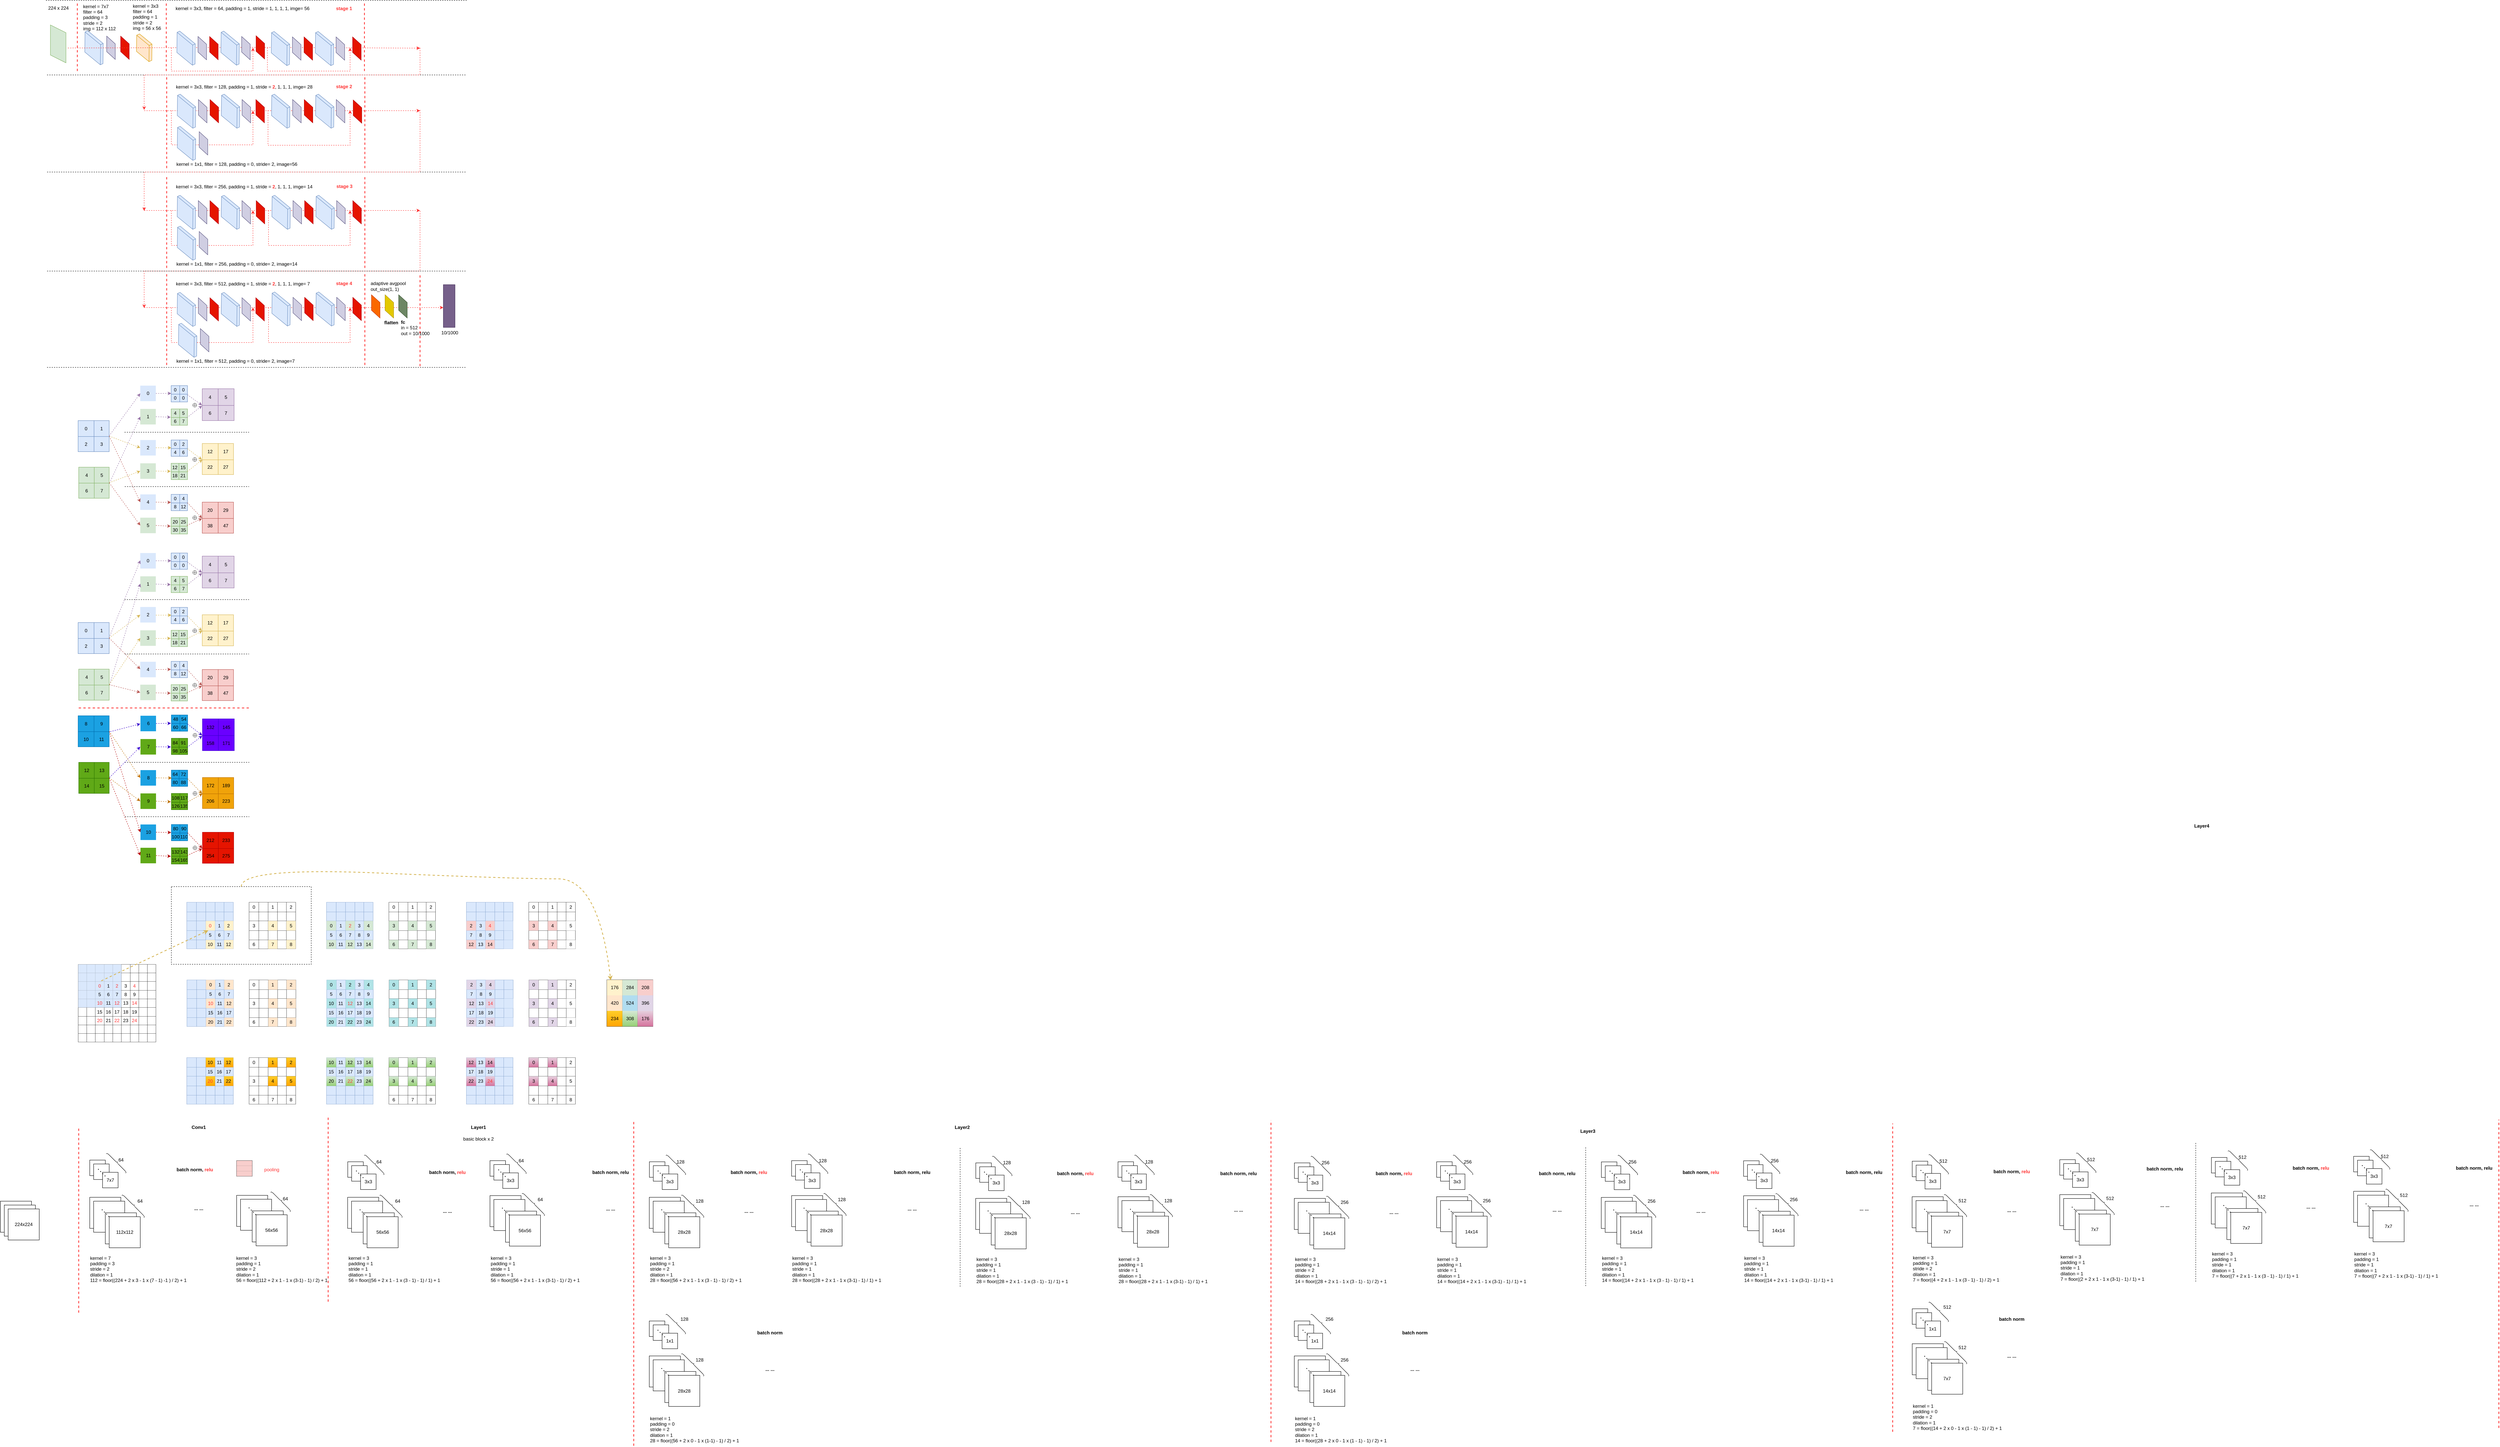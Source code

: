 <mxfile version="16.2.2" type="github">
  <diagram id="VlddvBZ7y_0hIab4voik" name="Page-1">
    <mxGraphModel dx="2407" dy="3264" grid="1" gridSize="10" guides="1" tooltips="1" connect="1" arrows="1" fold="1" page="1" pageScale="1" pageWidth="827" pageHeight="1169" math="0" shadow="0">
      <root>
        <mxCell id="0" />
        <mxCell id="1" parent="0" />
        <mxCell id="0pMEjqYekxcfD8_AW6o8-1" value="224x224" style="rounded=0;whiteSpace=wrap;html=1;" vertex="1" parent="1">
          <mxGeometry x="-200" y="850" width="80" height="80" as="geometry" />
        </mxCell>
        <mxCell id="0pMEjqYekxcfD8_AW6o8-4" value="224x224" style="rounded=0;whiteSpace=wrap;html=1;" vertex="1" parent="1">
          <mxGeometry x="-190" y="860" width="80" height="80" as="geometry" />
        </mxCell>
        <mxCell id="0pMEjqYekxcfD8_AW6o8-5" value="224x224" style="rounded=0;whiteSpace=wrap;html=1;" vertex="1" parent="1">
          <mxGeometry x="-180" y="870" width="80" height="80" as="geometry" />
        </mxCell>
        <mxCell id="0pMEjqYekxcfD8_AW6o8-6" value="7x7" style="rounded=0;whiteSpace=wrap;html=1;" vertex="1" parent="1">
          <mxGeometry x="30" y="744.21" width="40" height="40" as="geometry" />
        </mxCell>
        <mxCell id="0pMEjqYekxcfD8_AW6o8-7" value="" style="rounded=0;whiteSpace=wrap;html=1;" vertex="1" parent="1">
          <mxGeometry x="40" y="754.21" width="40" height="40" as="geometry" />
        </mxCell>
        <mxCell id="0pMEjqYekxcfD8_AW6o8-10" value="7x7" style="rounded=0;whiteSpace=wrap;html=1;" vertex="1" parent="1">
          <mxGeometry x="62.92" y="775.67" width="40" height="40" as="geometry" />
        </mxCell>
        <mxCell id="0pMEjqYekxcfD8_AW6o8-11" value="" style="shape=curlyBracket;whiteSpace=wrap;html=1;rounded=1;flipH=1;size=0.5;rotation=-45;" vertex="1" parent="1">
          <mxGeometry x="96.46" y="715.67" width="6.46" height="70" as="geometry" />
        </mxCell>
        <mxCell id="0pMEjqYekxcfD8_AW6o8-12" value="64" style="text;html=1;align=center;verticalAlign=middle;resizable=0;points=[];autosize=1;strokeColor=none;fillColor=none;" vertex="1" parent="1">
          <mxGeometry x="95" y="734.21" width="30" height="20" as="geometry" />
        </mxCell>
        <mxCell id="0pMEjqYekxcfD8_AW6o8-20" value="" style="endArrow=none;dashed=1;html=1;dashPattern=1 3;strokeWidth=2;rounded=0;" edge="1" parent="1">
          <mxGeometry width="50" height="50" relative="1" as="geometry">
            <mxPoint x="70" y="785.67" as="sourcePoint" />
            <mxPoint x="50" y="765.67" as="targetPoint" />
          </mxGeometry>
        </mxCell>
        <mxCell id="0pMEjqYekxcfD8_AW6o8-23" value="kernel = 7&lt;br&gt;padding = 3&lt;br&gt;stride = 2&lt;br&gt;dilation = 1&lt;br&gt;112 = floor((224 + 2 x 3 - 1 x (7 - 1) -1 ) / 2) + 1" style="text;html=1;align=left;verticalAlign=middle;resizable=0;points=[];autosize=1;strokeColor=none;fillColor=none;" vertex="1" parent="1">
          <mxGeometry x="28.54" y="990" width="260" height="70" as="geometry" />
        </mxCell>
        <mxCell id="0pMEjqYekxcfD8_AW6o8-24" value="112x112" style="rounded=0;whiteSpace=wrap;html=1;" vertex="1" parent="1">
          <mxGeometry x="408" y="835" width="80" height="80" as="geometry" />
        </mxCell>
        <mxCell id="0pMEjqYekxcfD8_AW6o8-25" value="" style="rounded=0;whiteSpace=wrap;html=1;" vertex="1" parent="1">
          <mxGeometry x="418" y="845" width="80" height="80" as="geometry" />
        </mxCell>
        <mxCell id="0pMEjqYekxcfD8_AW6o8-26" value="112x112" style="rounded=0;whiteSpace=wrap;html=1;" vertex="1" parent="1">
          <mxGeometry x="448" y="875" width="80" height="80" as="geometry" />
        </mxCell>
        <mxCell id="0pMEjqYekxcfD8_AW6o8-27" value="56x56" style="rounded=0;whiteSpace=wrap;html=1;" vertex="1" parent="1">
          <mxGeometry x="458" y="885" width="80" height="80" as="geometry" />
        </mxCell>
        <mxCell id="0pMEjqYekxcfD8_AW6o8-28" value="" style="endArrow=none;dashed=1;html=1;dashPattern=1 3;strokeWidth=2;rounded=0;" edge="1" parent="1">
          <mxGeometry width="50" height="50" relative="1" as="geometry">
            <mxPoint x="457.69" y="885" as="sourcePoint" />
            <mxPoint x="437.69" y="865" as="targetPoint" />
          </mxGeometry>
        </mxCell>
        <mxCell id="0pMEjqYekxcfD8_AW6o8-29" value="" style="shape=curlyBracket;whiteSpace=wrap;html=1;rounded=1;flipH=1;size=0.5;rotation=-45;" vertex="1" parent="1">
          <mxGeometry x="519.46" y="815" width="6.46" height="70" as="geometry" />
        </mxCell>
        <mxCell id="0pMEjqYekxcfD8_AW6o8-30" value="64" style="text;html=1;align=center;verticalAlign=middle;resizable=0;points=[];autosize=1;strokeColor=none;fillColor=none;" vertex="1" parent="1">
          <mxGeometry x="518" y="833.54" width="30" height="20" as="geometry" />
        </mxCell>
        <mxCell id="0pMEjqYekxcfD8_AW6o8-70" value="kernel = 3&lt;br&gt;padding = 1&lt;br&gt;stride = 2&lt;br&gt;dilation = 1&lt;br&gt;&lt;span style=&quot;text-align: center&quot;&gt;56 = floor((112 + 2 x 1 - 1 x (3-1) - 1) / 2) + 1&lt;/span&gt;" style="text;html=1;align=left;verticalAlign=middle;resizable=0;points=[];autosize=1;strokeColor=none;fillColor=none;" vertex="1" parent="1">
          <mxGeometry x="405" y="985" width="250" height="80" as="geometry" />
        </mxCell>
        <mxCell id="0pMEjqYekxcfD8_AW6o8-71" value="" style="endArrow=none;dashed=1;html=1;rounded=0;fontStyle=0;strokeWidth=2;strokeColor=#FF3333;" edge="1" parent="1">
          <mxGeometry width="50" height="50" relative="1" as="geometry">
            <mxPoint x="1.59" y="1137.1" as="sourcePoint" />
            <mxPoint x="1.59" y="657.1" as="targetPoint" />
          </mxGeometry>
        </mxCell>
        <mxCell id="0pMEjqYekxcfD8_AW6o8-72" value="" style="endArrow=none;dashed=1;html=1;rounded=0;strokeWidth=2;strokeColor=#FF3333;" edge="1" parent="1">
          <mxGeometry width="50" height="50" relative="1" as="geometry">
            <mxPoint x="643.52" y="1108.9" as="sourcePoint" />
            <mxPoint x="643.52" y="628.9" as="targetPoint" />
          </mxGeometry>
        </mxCell>
        <mxCell id="0pMEjqYekxcfD8_AW6o8-73" value="&lt;b&gt;Conv1&lt;/b&gt;" style="text;html=1;align=center;verticalAlign=middle;resizable=0;points=[];autosize=1;strokeColor=none;fillColor=none;" vertex="1" parent="1">
          <mxGeometry x="285" y="650" width="50" height="20" as="geometry" />
        </mxCell>
        <mxCell id="0pMEjqYekxcfD8_AW6o8-111" value="7x7" style="rounded=0;whiteSpace=wrap;html=1;" vertex="1" parent="1">
          <mxGeometry x="694" y="748.54" width="40" height="40" as="geometry" />
        </mxCell>
        <mxCell id="0pMEjqYekxcfD8_AW6o8-112" value="" style="rounded=0;whiteSpace=wrap;html=1;" vertex="1" parent="1">
          <mxGeometry x="704" y="758.54" width="40" height="40" as="geometry" />
        </mxCell>
        <mxCell id="0pMEjqYekxcfD8_AW6o8-113" value="3x3" style="rounded=0;whiteSpace=wrap;html=1;" vertex="1" parent="1">
          <mxGeometry x="726.92" y="780" width="40" height="40" as="geometry" />
        </mxCell>
        <mxCell id="0pMEjqYekxcfD8_AW6o8-114" value="" style="shape=curlyBracket;whiteSpace=wrap;html=1;rounded=1;flipH=1;size=0.5;rotation=-45;" vertex="1" parent="1">
          <mxGeometry x="760.46" y="720" width="6.46" height="70" as="geometry" />
        </mxCell>
        <mxCell id="0pMEjqYekxcfD8_AW6o8-115" value="64" style="text;html=1;align=center;verticalAlign=middle;resizable=0;points=[];autosize=1;strokeColor=none;fillColor=none;" vertex="1" parent="1">
          <mxGeometry x="759" y="738.54" width="30" height="20" as="geometry" />
        </mxCell>
        <mxCell id="0pMEjqYekxcfD8_AW6o8-116" value="112x112" style="rounded=0;whiteSpace=wrap;html=1;" vertex="1" parent="1">
          <mxGeometry x="693.69" y="840" width="80" height="80" as="geometry" />
        </mxCell>
        <mxCell id="0pMEjqYekxcfD8_AW6o8-117" value="" style="rounded=0;whiteSpace=wrap;html=1;" vertex="1" parent="1">
          <mxGeometry x="703.69" y="850" width="80" height="80" as="geometry" />
        </mxCell>
        <mxCell id="0pMEjqYekxcfD8_AW6o8-118" value="112x112" style="rounded=0;whiteSpace=wrap;html=1;" vertex="1" parent="1">
          <mxGeometry x="733.69" y="880" width="80" height="80" as="geometry" />
        </mxCell>
        <mxCell id="0pMEjqYekxcfD8_AW6o8-119" value="56x56" style="rounded=0;whiteSpace=wrap;html=1;" vertex="1" parent="1">
          <mxGeometry x="743.69" y="890" width="80" height="80" as="geometry" />
        </mxCell>
        <mxCell id="0pMEjqYekxcfD8_AW6o8-120" value="" style="endArrow=none;dashed=1;html=1;dashPattern=1 3;strokeWidth=2;rounded=0;" edge="1" parent="1">
          <mxGeometry width="50" height="50" relative="1" as="geometry">
            <mxPoint x="734" y="790" as="sourcePoint" />
            <mxPoint x="714" y="770" as="targetPoint" />
          </mxGeometry>
        </mxCell>
        <mxCell id="0pMEjqYekxcfD8_AW6o8-121" value="" style="endArrow=none;dashed=1;html=1;dashPattern=1 3;strokeWidth=2;rounded=0;" edge="1" parent="1">
          <mxGeometry width="50" height="50" relative="1" as="geometry">
            <mxPoint x="743.38" y="890" as="sourcePoint" />
            <mxPoint x="723.38" y="870" as="targetPoint" />
          </mxGeometry>
        </mxCell>
        <mxCell id="0pMEjqYekxcfD8_AW6o8-122" value="" style="shape=curlyBracket;whiteSpace=wrap;html=1;rounded=1;flipH=1;size=0.5;rotation=-45;" vertex="1" parent="1">
          <mxGeometry x="803.69" y="821.46" width="6.46" height="80" as="geometry" />
        </mxCell>
        <mxCell id="0pMEjqYekxcfD8_AW6o8-123" value="64" style="text;html=1;align=center;verticalAlign=middle;resizable=0;points=[];autosize=1;strokeColor=none;fillColor=none;" vertex="1" parent="1">
          <mxGeometry x="807.23" y="840" width="30" height="20" as="geometry" />
        </mxCell>
        <mxCell id="0pMEjqYekxcfD8_AW6o8-124" value="kernel = 3&lt;br&gt;padding = 1&lt;br&gt;stride = 1&lt;br&gt;dilation = 1&lt;br&gt;56 = floor((56 + 2 x 1 - 1 x (3 - 1) - 1) / 1) + 1" style="text;html=1;align=left;verticalAlign=middle;resizable=0;points=[];autosize=1;strokeColor=none;fillColor=none;" vertex="1" parent="1">
          <mxGeometry x="693.69" y="990" width="250" height="70" as="geometry" />
        </mxCell>
        <mxCell id="0pMEjqYekxcfD8_AW6o8-135" value="kernel = 3&lt;br&gt;padding = 1&lt;br&gt;stride = 1&lt;br&gt;dilation = 1&lt;br&gt;&lt;span style=&quot;text-align: center&quot;&gt;56 = floor((56 + 2 x 1 - 1 x (3-1) - 1) / 2) + 1&lt;/span&gt;" style="text;html=1;align=left;verticalAlign=middle;resizable=0;points=[];autosize=1;strokeColor=none;fillColor=none;" vertex="1" parent="1">
          <mxGeometry x="1060" y="985" width="240" height="80" as="geometry" />
        </mxCell>
        <mxCell id="0pMEjqYekxcfD8_AW6o8-137" value="" style="endArrow=none;dashed=1;html=1;rounded=0;strokeWidth=2;strokeColor=#FF3333;" edge="1" parent="1">
          <mxGeometry width="50" height="50" relative="1" as="geometry">
            <mxPoint x="1430" y="1480" as="sourcePoint" />
            <mxPoint x="1430" y="640" as="targetPoint" />
          </mxGeometry>
        </mxCell>
        <mxCell id="0pMEjqYekxcfD8_AW6o8-138" value="&lt;b&gt;Layer1&lt;/b&gt;" style="text;html=1;align=center;verticalAlign=middle;resizable=0;points=[];autosize=1;strokeColor=none;fillColor=none;" vertex="1" parent="1">
          <mxGeometry x="1005" y="650" width="50" height="20" as="geometry" />
        </mxCell>
        <mxCell id="0pMEjqYekxcfD8_AW6o8-170" value="&lt;b&gt;batch norm, &lt;font color=&quot;#ff3333&quot;&gt;relu&lt;/font&gt;&lt;/b&gt;" style="text;html=1;align=center;verticalAlign=middle;resizable=0;points=[];autosize=1;strokeColor=none;fillColor=none;" vertex="1" parent="1">
          <mxGeometry x="245" y="758.54" width="110" height="20" as="geometry" />
        </mxCell>
        <mxCell id="0pMEjqYekxcfD8_AW6o8-171" value="&lt;b&gt;batch norm, &lt;font color=&quot;#ff3333&quot;&gt;relu&lt;/font&gt;&lt;/b&gt;" style="text;html=1;align=center;verticalAlign=middle;resizable=0;points=[];autosize=1;strokeColor=none;fillColor=none;" vertex="1" parent="1">
          <mxGeometry x="895" y="765.73" width="110" height="20" as="geometry" />
        </mxCell>
        <mxCell id="0pMEjqYekxcfD8_AW6o8-172" value="basic block x 2" style="text;html=1;align=center;verticalAlign=middle;resizable=0;points=[];autosize=1;strokeColor=none;fillColor=none;" vertex="1" parent="1">
          <mxGeometry x="985" y="680" width="90" height="20" as="geometry" />
        </mxCell>
        <mxCell id="0pMEjqYekxcfD8_AW6o8-173" value="7x7" style="rounded=0;whiteSpace=wrap;html=1;" vertex="1" parent="1">
          <mxGeometry x="1060" y="745.67" width="40" height="40" as="geometry" />
        </mxCell>
        <mxCell id="0pMEjqYekxcfD8_AW6o8-174" value="" style="rounded=0;whiteSpace=wrap;html=1;" vertex="1" parent="1">
          <mxGeometry x="1070" y="755.67" width="40" height="40" as="geometry" />
        </mxCell>
        <mxCell id="0pMEjqYekxcfD8_AW6o8-175" value="3x3" style="rounded=0;whiteSpace=wrap;html=1;" vertex="1" parent="1">
          <mxGeometry x="1092.92" y="777.13" width="40" height="40" as="geometry" />
        </mxCell>
        <mxCell id="0pMEjqYekxcfD8_AW6o8-176" value="" style="shape=curlyBracket;whiteSpace=wrap;html=1;rounded=1;flipH=1;size=0.5;rotation=-45;" vertex="1" parent="1">
          <mxGeometry x="1126.46" y="717.13" width="6.46" height="70" as="geometry" />
        </mxCell>
        <mxCell id="0pMEjqYekxcfD8_AW6o8-177" value="64" style="text;html=1;align=center;verticalAlign=middle;resizable=0;points=[];autosize=1;strokeColor=none;fillColor=none;" vertex="1" parent="1">
          <mxGeometry x="1125" y="735.67" width="30" height="20" as="geometry" />
        </mxCell>
        <mxCell id="0pMEjqYekxcfD8_AW6o8-178" value="" style="endArrow=none;dashed=1;html=1;dashPattern=1 3;strokeWidth=2;rounded=0;" edge="1" parent="1">
          <mxGeometry width="50" height="50" relative="1" as="geometry">
            <mxPoint x="1100" y="787.13" as="sourcePoint" />
            <mxPoint x="1080" y="767.13" as="targetPoint" />
          </mxGeometry>
        </mxCell>
        <mxCell id="0pMEjqYekxcfD8_AW6o8-179" value="112x112" style="rounded=0;whiteSpace=wrap;html=1;" vertex="1" parent="1">
          <mxGeometry x="1060" y="835.67" width="80" height="80" as="geometry" />
        </mxCell>
        <mxCell id="0pMEjqYekxcfD8_AW6o8-180" value="" style="rounded=0;whiteSpace=wrap;html=1;" vertex="1" parent="1">
          <mxGeometry x="1070" y="845.67" width="80" height="80" as="geometry" />
        </mxCell>
        <mxCell id="0pMEjqYekxcfD8_AW6o8-181" value="112x112" style="rounded=0;whiteSpace=wrap;html=1;" vertex="1" parent="1">
          <mxGeometry x="1100" y="875.67" width="80" height="80" as="geometry" />
        </mxCell>
        <mxCell id="0pMEjqYekxcfD8_AW6o8-182" value="56x56" style="rounded=0;whiteSpace=wrap;html=1;" vertex="1" parent="1">
          <mxGeometry x="1110" y="885.67" width="80" height="80" as="geometry" />
        </mxCell>
        <mxCell id="0pMEjqYekxcfD8_AW6o8-183" value="" style="endArrow=none;dashed=1;html=1;dashPattern=1 3;strokeWidth=2;rounded=0;" edge="1" parent="1">
          <mxGeometry width="50" height="50" relative="1" as="geometry">
            <mxPoint x="1109.69" y="885.67" as="sourcePoint" />
            <mxPoint x="1089.69" y="865.67" as="targetPoint" />
          </mxGeometry>
        </mxCell>
        <mxCell id="0pMEjqYekxcfD8_AW6o8-184" value="" style="shape=curlyBracket;whiteSpace=wrap;html=1;rounded=1;flipH=1;size=0.5;rotation=-45;" vertex="1" parent="1">
          <mxGeometry x="1170" y="817.13" width="6.46" height="80" as="geometry" />
        </mxCell>
        <mxCell id="0pMEjqYekxcfD8_AW6o8-185" value="64" style="text;html=1;align=center;verticalAlign=middle;resizable=0;points=[];autosize=1;strokeColor=none;fillColor=none;" vertex="1" parent="1">
          <mxGeometry x="1173.54" y="835.67" width="30" height="20" as="geometry" />
        </mxCell>
        <mxCell id="0pMEjqYekxcfD8_AW6o8-186" value="&lt;b&gt;batch norm, relu&lt;/b&gt;" style="text;html=1;align=center;verticalAlign=middle;resizable=0;points=[];autosize=1;strokeColor=none;fillColor=none;" vertex="1" parent="1">
          <mxGeometry x="1315" y="765.67" width="110" height="20" as="geometry" />
        </mxCell>
        <mxCell id="0pMEjqYekxcfD8_AW6o8-187" value="&lt;b&gt;... ...&lt;/b&gt;" style="text;html=1;align=center;verticalAlign=middle;resizable=0;points=[];autosize=1;strokeColor=none;fillColor=none;" vertex="1" parent="1">
          <mxGeometry x="930" y="865.67" width="40" height="20" as="geometry" />
        </mxCell>
        <mxCell id="0pMEjqYekxcfD8_AW6o8-188" value="112x112" style="rounded=0;whiteSpace=wrap;html=1;" vertex="1" parent="1">
          <mxGeometry x="30" y="840" width="80" height="80" as="geometry" />
        </mxCell>
        <mxCell id="0pMEjqYekxcfD8_AW6o8-189" value="" style="rounded=0;whiteSpace=wrap;html=1;" vertex="1" parent="1">
          <mxGeometry x="40" y="850" width="80" height="80" as="geometry" />
        </mxCell>
        <mxCell id="0pMEjqYekxcfD8_AW6o8-190" value="112x112" style="rounded=0;whiteSpace=wrap;html=1;" vertex="1" parent="1">
          <mxGeometry x="70" y="880" width="80" height="80" as="geometry" />
        </mxCell>
        <mxCell id="0pMEjqYekxcfD8_AW6o8-191" value="112x112" style="rounded=0;whiteSpace=wrap;html=1;" vertex="1" parent="1">
          <mxGeometry x="80" y="890" width="80" height="80" as="geometry" />
        </mxCell>
        <mxCell id="0pMEjqYekxcfD8_AW6o8-192" value="" style="endArrow=none;dashed=1;html=1;dashPattern=1 3;strokeWidth=2;rounded=0;" edge="1" parent="1">
          <mxGeometry width="50" height="50" relative="1" as="geometry">
            <mxPoint x="79.69" y="890" as="sourcePoint" />
            <mxPoint x="59.69" y="870" as="targetPoint" />
          </mxGeometry>
        </mxCell>
        <mxCell id="0pMEjqYekxcfD8_AW6o8-193" value="" style="shape=curlyBracket;whiteSpace=wrap;html=1;rounded=1;flipH=1;size=0.5;rotation=-45;" vertex="1" parent="1">
          <mxGeometry x="140" y="821.46" width="6.46" height="80" as="geometry" />
        </mxCell>
        <mxCell id="0pMEjqYekxcfD8_AW6o8-194" value="64" style="text;html=1;align=center;verticalAlign=middle;resizable=0;points=[];autosize=1;strokeColor=none;fillColor=none;" vertex="1" parent="1">
          <mxGeometry x="143.54" y="840" width="30" height="20" as="geometry" />
        </mxCell>
        <mxCell id="0pMEjqYekxcfD8_AW6o8-196" value="&lt;b&gt;... ...&lt;/b&gt;" style="text;html=1;align=center;verticalAlign=middle;resizable=0;points=[];autosize=1;strokeColor=none;fillColor=none;" vertex="1" parent="1">
          <mxGeometry x="290" y="859.33" width="40" height="20" as="geometry" />
        </mxCell>
        <mxCell id="0pMEjqYekxcfD8_AW6o8-197" value="&lt;b&gt;... ...&lt;/b&gt;" style="text;html=1;align=center;verticalAlign=middle;resizable=0;points=[];autosize=1;strokeColor=none;fillColor=none;" vertex="1" parent="1">
          <mxGeometry x="1350" y="860" width="40" height="20" as="geometry" />
        </mxCell>
        <mxCell id="0pMEjqYekxcfD8_AW6o8-198" value="7x7" style="rounded=0;whiteSpace=wrap;html=1;" vertex="1" parent="1">
          <mxGeometry x="1470.31" y="748.54" width="40" height="40" as="geometry" />
        </mxCell>
        <mxCell id="0pMEjqYekxcfD8_AW6o8-199" value="" style="rounded=0;whiteSpace=wrap;html=1;" vertex="1" parent="1">
          <mxGeometry x="1480.31" y="758.54" width="40" height="40" as="geometry" />
        </mxCell>
        <mxCell id="0pMEjqYekxcfD8_AW6o8-200" value="3x3" style="rounded=0;whiteSpace=wrap;html=1;" vertex="1" parent="1">
          <mxGeometry x="1503.23" y="780" width="40" height="40" as="geometry" />
        </mxCell>
        <mxCell id="0pMEjqYekxcfD8_AW6o8-201" value="" style="shape=curlyBracket;whiteSpace=wrap;html=1;rounded=1;flipH=1;size=0.5;rotation=-45;" vertex="1" parent="1">
          <mxGeometry x="1536.77" y="720" width="6.46" height="70" as="geometry" />
        </mxCell>
        <mxCell id="0pMEjqYekxcfD8_AW6o8-202" value="128" style="text;html=1;align=center;verticalAlign=middle;resizable=0;points=[];autosize=1;strokeColor=none;fillColor=none;" vertex="1" parent="1">
          <mxGeometry x="1530.31" y="738.54" width="40" height="20" as="geometry" />
        </mxCell>
        <mxCell id="0pMEjqYekxcfD8_AW6o8-203" value="112x112" style="rounded=0;whiteSpace=wrap;html=1;" vertex="1" parent="1">
          <mxGeometry x="1470" y="840" width="80" height="80" as="geometry" />
        </mxCell>
        <mxCell id="0pMEjqYekxcfD8_AW6o8-204" value="" style="rounded=0;whiteSpace=wrap;html=1;" vertex="1" parent="1">
          <mxGeometry x="1480" y="850" width="80" height="80" as="geometry" />
        </mxCell>
        <mxCell id="0pMEjqYekxcfD8_AW6o8-205" value="112x112" style="rounded=0;whiteSpace=wrap;html=1;" vertex="1" parent="1">
          <mxGeometry x="1510" y="880" width="80" height="80" as="geometry" />
        </mxCell>
        <mxCell id="0pMEjqYekxcfD8_AW6o8-206" value="28x28" style="rounded=0;whiteSpace=wrap;html=1;" vertex="1" parent="1">
          <mxGeometry x="1520" y="890" width="80" height="80" as="geometry" />
        </mxCell>
        <mxCell id="0pMEjqYekxcfD8_AW6o8-207" value="" style="endArrow=none;dashed=1;html=1;dashPattern=1 3;strokeWidth=2;rounded=0;" edge="1" parent="1">
          <mxGeometry width="50" height="50" relative="1" as="geometry">
            <mxPoint x="1510.31" y="790" as="sourcePoint" />
            <mxPoint x="1490.31" y="770" as="targetPoint" />
          </mxGeometry>
        </mxCell>
        <mxCell id="0pMEjqYekxcfD8_AW6o8-208" value="" style="endArrow=none;dashed=1;html=1;dashPattern=1 3;strokeWidth=2;rounded=0;" edge="1" parent="1">
          <mxGeometry width="50" height="50" relative="1" as="geometry">
            <mxPoint x="1519.69" y="890" as="sourcePoint" />
            <mxPoint x="1499.69" y="870" as="targetPoint" />
          </mxGeometry>
        </mxCell>
        <mxCell id="0pMEjqYekxcfD8_AW6o8-209" value="" style="shape=curlyBracket;whiteSpace=wrap;html=1;rounded=1;flipH=1;size=0.5;rotation=-45;" vertex="1" parent="1">
          <mxGeometry x="1580" y="821.46" width="6.46" height="80" as="geometry" />
        </mxCell>
        <mxCell id="0pMEjqYekxcfD8_AW6o8-210" value="128" style="text;html=1;align=center;verticalAlign=middle;resizable=0;points=[];autosize=1;strokeColor=none;fillColor=none;" vertex="1" parent="1">
          <mxGeometry x="1578.54" y="840" width="40" height="20" as="geometry" />
        </mxCell>
        <mxCell id="0pMEjqYekxcfD8_AW6o8-211" value="kernel = 3&lt;br&gt;padding = 1&lt;br&gt;stride = 2&lt;br&gt;dilation = 1&lt;br&gt;28 = floor((56 + 2 x 1 - 1 x (3 - 1) - 1) / 2) + 1" style="text;html=1;align=left;verticalAlign=middle;resizable=0;points=[];autosize=1;strokeColor=none;fillColor=none;" vertex="1" parent="1">
          <mxGeometry x="1470" y="990" width="250" height="70" as="geometry" />
        </mxCell>
        <mxCell id="0pMEjqYekxcfD8_AW6o8-212" value="kernel = 3&lt;br&gt;padding = 1&lt;br&gt;stride = 1&lt;br&gt;dilation = 1&lt;br&gt;&lt;span style=&quot;text-align: center&quot;&gt;28 = floor((28 + 2 x 1 - 1 x (3-1) - 1) / 1) + 1&lt;/span&gt;" style="text;html=1;align=left;verticalAlign=middle;resizable=0;points=[];autosize=1;strokeColor=none;fillColor=none;" vertex="1" parent="1">
          <mxGeometry x="1836.31" y="990" width="240" height="70" as="geometry" />
        </mxCell>
        <mxCell id="0pMEjqYekxcfD8_AW6o8-213" value="" style="endArrow=none;dashed=1;html=1;rounded=0;strokeWidth=2;strokeColor=#FF3333;" edge="1" parent="1">
          <mxGeometry width="50" height="50" relative="1" as="geometry">
            <mxPoint x="3070" y="1470" as="sourcePoint" />
            <mxPoint x="3070" y="641.8" as="targetPoint" />
          </mxGeometry>
        </mxCell>
        <mxCell id="0pMEjqYekxcfD8_AW6o8-214" value="&lt;b&gt;Layer2&lt;/b&gt;" style="text;html=1;align=center;verticalAlign=middle;resizable=0;points=[];autosize=1;strokeColor=none;fillColor=none;" vertex="1" parent="1">
          <mxGeometry x="2250" y="650" width="50" height="20" as="geometry" />
        </mxCell>
        <mxCell id="0pMEjqYekxcfD8_AW6o8-215" value="&lt;b&gt;batch norm, &lt;font color=&quot;#ff3333&quot;&gt;relu&lt;/font&gt;&lt;/b&gt;" style="text;html=1;align=center;verticalAlign=middle;resizable=0;points=[];autosize=1;strokeColor=none;fillColor=none;" vertex="1" parent="1">
          <mxGeometry x="1671.31" y="765.73" width="110" height="20" as="geometry" />
        </mxCell>
        <mxCell id="0pMEjqYekxcfD8_AW6o8-217" value="7x7" style="rounded=0;whiteSpace=wrap;html=1;" vertex="1" parent="1">
          <mxGeometry x="1836.31" y="745.67" width="40" height="40" as="geometry" />
        </mxCell>
        <mxCell id="0pMEjqYekxcfD8_AW6o8-218" value="" style="rounded=0;whiteSpace=wrap;html=1;" vertex="1" parent="1">
          <mxGeometry x="1846.31" y="755.67" width="40" height="40" as="geometry" />
        </mxCell>
        <mxCell id="0pMEjqYekxcfD8_AW6o8-219" value="3x3" style="rounded=0;whiteSpace=wrap;html=1;" vertex="1" parent="1">
          <mxGeometry x="1869.23" y="777.13" width="40" height="40" as="geometry" />
        </mxCell>
        <mxCell id="0pMEjqYekxcfD8_AW6o8-220" value="" style="shape=curlyBracket;whiteSpace=wrap;html=1;rounded=1;flipH=1;size=0.5;rotation=-45;" vertex="1" parent="1">
          <mxGeometry x="1902.77" y="717.13" width="6.46" height="70" as="geometry" />
        </mxCell>
        <mxCell id="0pMEjqYekxcfD8_AW6o8-221" value="128" style="text;html=1;align=center;verticalAlign=middle;resizable=0;points=[];autosize=1;strokeColor=none;fillColor=none;" vertex="1" parent="1">
          <mxGeometry x="1896.31" y="735.67" width="40" height="20" as="geometry" />
        </mxCell>
        <mxCell id="0pMEjqYekxcfD8_AW6o8-222" value="" style="endArrow=none;dashed=1;html=1;dashPattern=1 3;strokeWidth=2;rounded=0;" edge="1" parent="1">
          <mxGeometry width="50" height="50" relative="1" as="geometry">
            <mxPoint x="1876.31" y="787.13" as="sourcePoint" />
            <mxPoint x="1856.31" y="767.13" as="targetPoint" />
          </mxGeometry>
        </mxCell>
        <mxCell id="0pMEjqYekxcfD8_AW6o8-223" value="112x112" style="rounded=0;whiteSpace=wrap;html=1;" vertex="1" parent="1">
          <mxGeometry x="1836.31" y="835.67" width="80" height="80" as="geometry" />
        </mxCell>
        <mxCell id="0pMEjqYekxcfD8_AW6o8-224" value="" style="rounded=0;whiteSpace=wrap;html=1;" vertex="1" parent="1">
          <mxGeometry x="1846.31" y="845.67" width="80" height="80" as="geometry" />
        </mxCell>
        <mxCell id="0pMEjqYekxcfD8_AW6o8-225" value="112x112" style="rounded=0;whiteSpace=wrap;html=1;" vertex="1" parent="1">
          <mxGeometry x="1876.31" y="875.67" width="80" height="80" as="geometry" />
        </mxCell>
        <mxCell id="0pMEjqYekxcfD8_AW6o8-226" value="28x28" style="rounded=0;whiteSpace=wrap;html=1;" vertex="1" parent="1">
          <mxGeometry x="1886.31" y="885.67" width="80" height="80" as="geometry" />
        </mxCell>
        <mxCell id="0pMEjqYekxcfD8_AW6o8-227" value="" style="endArrow=none;dashed=1;html=1;dashPattern=1 3;strokeWidth=2;rounded=0;" edge="1" parent="1">
          <mxGeometry width="50" height="50" relative="1" as="geometry">
            <mxPoint x="1886" y="885.67" as="sourcePoint" />
            <mxPoint x="1866" y="865.67" as="targetPoint" />
          </mxGeometry>
        </mxCell>
        <mxCell id="0pMEjqYekxcfD8_AW6o8-228" value="" style="shape=curlyBracket;whiteSpace=wrap;html=1;rounded=1;flipH=1;size=0.5;rotation=-45;" vertex="1" parent="1">
          <mxGeometry x="1946.31" y="817.13" width="6.46" height="80" as="geometry" />
        </mxCell>
        <mxCell id="0pMEjqYekxcfD8_AW6o8-229" value="128" style="text;html=1;align=center;verticalAlign=middle;resizable=0;points=[];autosize=1;strokeColor=none;fillColor=none;" vertex="1" parent="1">
          <mxGeometry x="1944.85" y="835.67" width="40" height="20" as="geometry" />
        </mxCell>
        <mxCell id="0pMEjqYekxcfD8_AW6o8-230" value="&lt;b&gt;batch norm, relu&lt;/b&gt;" style="text;html=1;align=center;verticalAlign=middle;resizable=0;points=[];autosize=1;strokeColor=none;fillColor=none;" vertex="1" parent="1">
          <mxGeometry x="2091.31" y="765.67" width="110" height="20" as="geometry" />
        </mxCell>
        <mxCell id="0pMEjqYekxcfD8_AW6o8-231" value="&lt;b&gt;... ...&lt;/b&gt;" style="text;html=1;align=center;verticalAlign=middle;resizable=0;points=[];autosize=1;strokeColor=none;fillColor=none;" vertex="1" parent="1">
          <mxGeometry x="1706.31" y="865.67" width="40" height="20" as="geometry" />
        </mxCell>
        <mxCell id="0pMEjqYekxcfD8_AW6o8-232" value="&lt;b&gt;... ...&lt;/b&gt;" style="text;html=1;align=center;verticalAlign=middle;resizable=0;points=[];autosize=1;strokeColor=none;fillColor=none;" vertex="1" parent="1">
          <mxGeometry x="2126.31" y="860" width="40" height="20" as="geometry" />
        </mxCell>
        <mxCell id="0pMEjqYekxcfD8_AW6o8-233" value="kernel = 1&lt;br&gt;padding = 0&lt;br&gt;stride = 2&lt;br&gt;dilation = 1&lt;br&gt;&lt;span style=&quot;text-align: center&quot;&gt;28 = floor((56 + 2 x 0 - 1 x (1-1) - 1) / 2) + 1&lt;/span&gt;" style="text;html=1;align=left;verticalAlign=middle;resizable=0;points=[];autosize=1;strokeColor=none;fillColor=none;" vertex="1" parent="1">
          <mxGeometry x="1470" y="1402.87" width="240" height="70" as="geometry" />
        </mxCell>
        <mxCell id="0pMEjqYekxcfD8_AW6o8-234" value="7x7" style="rounded=0;whiteSpace=wrap;html=1;" vertex="1" parent="1">
          <mxGeometry x="1470" y="1158.54" width="40" height="40" as="geometry" />
        </mxCell>
        <mxCell id="0pMEjqYekxcfD8_AW6o8-235" value="" style="rounded=0;whiteSpace=wrap;html=1;" vertex="1" parent="1">
          <mxGeometry x="1480" y="1168.54" width="40" height="40" as="geometry" />
        </mxCell>
        <mxCell id="0pMEjqYekxcfD8_AW6o8-236" value="1x1" style="rounded=0;whiteSpace=wrap;html=1;" vertex="1" parent="1">
          <mxGeometry x="1502.92" y="1190" width="40" height="40" as="geometry" />
        </mxCell>
        <mxCell id="0pMEjqYekxcfD8_AW6o8-237" value="" style="shape=curlyBracket;whiteSpace=wrap;html=1;rounded=1;flipH=1;size=0.5;rotation=-45;" vertex="1" parent="1">
          <mxGeometry x="1536.46" y="1130" width="6.46" height="70" as="geometry" />
        </mxCell>
        <mxCell id="0pMEjqYekxcfD8_AW6o8-238" value="128" style="text;html=1;align=center;verticalAlign=middle;resizable=0;points=[];autosize=1;strokeColor=none;fillColor=none;" vertex="1" parent="1">
          <mxGeometry x="1540" y="1144.21" width="40" height="20" as="geometry" />
        </mxCell>
        <mxCell id="0pMEjqYekxcfD8_AW6o8-239" value="" style="endArrow=none;dashed=1;html=1;dashPattern=1 3;strokeWidth=2;rounded=0;" edge="1" parent="1">
          <mxGeometry width="50" height="50" relative="1" as="geometry">
            <mxPoint x="1510.0" y="1200" as="sourcePoint" />
            <mxPoint x="1490.0" y="1180" as="targetPoint" />
          </mxGeometry>
        </mxCell>
        <mxCell id="0pMEjqYekxcfD8_AW6o8-240" value="112x112" style="rounded=0;whiteSpace=wrap;html=1;" vertex="1" parent="1">
          <mxGeometry x="1470" y="1248.54" width="80" height="80" as="geometry" />
        </mxCell>
        <mxCell id="0pMEjqYekxcfD8_AW6o8-241" value="" style="rounded=0;whiteSpace=wrap;html=1;" vertex="1" parent="1">
          <mxGeometry x="1480" y="1258.54" width="80" height="80" as="geometry" />
        </mxCell>
        <mxCell id="0pMEjqYekxcfD8_AW6o8-242" value="112x112" style="rounded=0;whiteSpace=wrap;html=1;" vertex="1" parent="1">
          <mxGeometry x="1510" y="1288.54" width="80" height="80" as="geometry" />
        </mxCell>
        <mxCell id="0pMEjqYekxcfD8_AW6o8-243" value="28x28" style="rounded=0;whiteSpace=wrap;html=1;" vertex="1" parent="1">
          <mxGeometry x="1520" y="1298.54" width="80" height="80" as="geometry" />
        </mxCell>
        <mxCell id="0pMEjqYekxcfD8_AW6o8-244" value="" style="endArrow=none;dashed=1;html=1;dashPattern=1 3;strokeWidth=2;rounded=0;" edge="1" parent="1">
          <mxGeometry width="50" height="50" relative="1" as="geometry">
            <mxPoint x="1519.69" y="1298.54" as="sourcePoint" />
            <mxPoint x="1499.69" y="1278.54" as="targetPoint" />
          </mxGeometry>
        </mxCell>
        <mxCell id="0pMEjqYekxcfD8_AW6o8-245" value="" style="shape=curlyBracket;whiteSpace=wrap;html=1;rounded=1;flipH=1;size=0.5;rotation=-45;" vertex="1" parent="1">
          <mxGeometry x="1580" y="1230" width="6.46" height="80" as="geometry" />
        </mxCell>
        <mxCell id="0pMEjqYekxcfD8_AW6o8-246" value="128" style="text;html=1;align=center;verticalAlign=middle;resizable=0;points=[];autosize=1;strokeColor=none;fillColor=none;" vertex="1" parent="1">
          <mxGeometry x="1578.54" y="1248.54" width="40" height="20" as="geometry" />
        </mxCell>
        <mxCell id="0pMEjqYekxcfD8_AW6o8-247" value="&lt;b&gt;batch norm&lt;/b&gt;" style="text;html=1;align=center;verticalAlign=middle;resizable=0;points=[];autosize=1;strokeColor=none;fillColor=none;" vertex="1" parent="1">
          <mxGeometry x="1740" y="1178.54" width="80" height="20" as="geometry" />
        </mxCell>
        <mxCell id="0pMEjqYekxcfD8_AW6o8-248" value="&lt;b&gt;... ...&lt;/b&gt;" style="text;html=1;align=center;verticalAlign=middle;resizable=0;points=[];autosize=1;strokeColor=none;fillColor=none;" vertex="1" parent="1">
          <mxGeometry x="1760" y="1272.87" width="40" height="20" as="geometry" />
        </mxCell>
        <mxCell id="0pMEjqYekxcfD8_AW6o8-249" value="7x7" style="rounded=0;whiteSpace=wrap;html=1;" vertex="1" parent="1">
          <mxGeometry x="2310.31" y="751.41" width="40" height="40" as="geometry" />
        </mxCell>
        <mxCell id="0pMEjqYekxcfD8_AW6o8-250" value="" style="rounded=0;whiteSpace=wrap;html=1;" vertex="1" parent="1">
          <mxGeometry x="2320.31" y="761.41" width="40" height="40" as="geometry" />
        </mxCell>
        <mxCell id="0pMEjqYekxcfD8_AW6o8-251" value="3x3" style="rounded=0;whiteSpace=wrap;html=1;" vertex="1" parent="1">
          <mxGeometry x="2343.23" y="782.87" width="40" height="40" as="geometry" />
        </mxCell>
        <mxCell id="0pMEjqYekxcfD8_AW6o8-252" value="" style="shape=curlyBracket;whiteSpace=wrap;html=1;rounded=1;flipH=1;size=0.5;rotation=-45;" vertex="1" parent="1">
          <mxGeometry x="2376.77" y="722.87" width="6.46" height="70" as="geometry" />
        </mxCell>
        <mxCell id="0pMEjqYekxcfD8_AW6o8-253" value="128" style="text;html=1;align=center;verticalAlign=middle;resizable=0;points=[];autosize=1;strokeColor=none;fillColor=none;" vertex="1" parent="1">
          <mxGeometry x="2370.31" y="741.41" width="40" height="20" as="geometry" />
        </mxCell>
        <mxCell id="0pMEjqYekxcfD8_AW6o8-254" value="112x112" style="rounded=0;whiteSpace=wrap;html=1;" vertex="1" parent="1">
          <mxGeometry x="2310" y="842.87" width="80" height="80" as="geometry" />
        </mxCell>
        <mxCell id="0pMEjqYekxcfD8_AW6o8-255" value="" style="rounded=0;whiteSpace=wrap;html=1;" vertex="1" parent="1">
          <mxGeometry x="2320" y="852.87" width="80" height="80" as="geometry" />
        </mxCell>
        <mxCell id="0pMEjqYekxcfD8_AW6o8-256" value="112x112" style="rounded=0;whiteSpace=wrap;html=1;" vertex="1" parent="1">
          <mxGeometry x="2350" y="882.87" width="80" height="80" as="geometry" />
        </mxCell>
        <mxCell id="0pMEjqYekxcfD8_AW6o8-257" value="28x28" style="rounded=0;whiteSpace=wrap;html=1;" vertex="1" parent="1">
          <mxGeometry x="2360" y="892.87" width="80" height="80" as="geometry" />
        </mxCell>
        <mxCell id="0pMEjqYekxcfD8_AW6o8-258" value="" style="endArrow=none;dashed=1;html=1;dashPattern=1 3;strokeWidth=2;rounded=0;" edge="1" parent="1">
          <mxGeometry width="50" height="50" relative="1" as="geometry">
            <mxPoint x="2350.31" y="792.87" as="sourcePoint" />
            <mxPoint x="2330.31" y="772.87" as="targetPoint" />
          </mxGeometry>
        </mxCell>
        <mxCell id="0pMEjqYekxcfD8_AW6o8-259" value="" style="endArrow=none;dashed=1;html=1;dashPattern=1 3;strokeWidth=2;rounded=0;" edge="1" parent="1">
          <mxGeometry width="50" height="50" relative="1" as="geometry">
            <mxPoint x="2359.69" y="892.87" as="sourcePoint" />
            <mxPoint x="2339.69" y="872.87" as="targetPoint" />
          </mxGeometry>
        </mxCell>
        <mxCell id="0pMEjqYekxcfD8_AW6o8-260" value="" style="shape=curlyBracket;whiteSpace=wrap;html=1;rounded=1;flipH=1;size=0.5;rotation=-45;" vertex="1" parent="1">
          <mxGeometry x="2420" y="824.33" width="6.46" height="80" as="geometry" />
        </mxCell>
        <mxCell id="0pMEjqYekxcfD8_AW6o8-261" value="128" style="text;html=1;align=center;verticalAlign=middle;resizable=0;points=[];autosize=1;strokeColor=none;fillColor=none;" vertex="1" parent="1">
          <mxGeometry x="2418.54" y="842.87" width="40" height="20" as="geometry" />
        </mxCell>
        <mxCell id="0pMEjqYekxcfD8_AW6o8-262" value="kernel = 3&lt;br&gt;padding = 1&lt;br&gt;stride = 1&lt;br&gt;dilation = 1&lt;br&gt;28 = floor((28 + 2 x 1 - 1 x (3 - 1) - 1) / 1) + 1" style="text;html=1;align=left;verticalAlign=middle;resizable=0;points=[];autosize=1;strokeColor=none;fillColor=none;" vertex="1" parent="1">
          <mxGeometry x="2310" y="992.87" width="250" height="70" as="geometry" />
        </mxCell>
        <mxCell id="0pMEjqYekxcfD8_AW6o8-263" value="kernel = 3&lt;br&gt;padding = 1&lt;br&gt;stride = 1&lt;br&gt;dilation = 1&lt;br&gt;&lt;span style=&quot;text-align: center&quot;&gt;28 = floor((28 + 2 x 1 - 1 x (3-1) - 1) / 1) + 1&lt;/span&gt;" style="text;html=1;align=left;verticalAlign=middle;resizable=0;points=[];autosize=1;strokeColor=none;fillColor=none;" vertex="1" parent="1">
          <mxGeometry x="2676.31" y="992.87" width="240" height="70" as="geometry" />
        </mxCell>
        <mxCell id="0pMEjqYekxcfD8_AW6o8-264" value="&lt;b&gt;batch norm, &lt;font color=&quot;#ff3333&quot;&gt;relu&lt;/font&gt;&lt;/b&gt;" style="text;html=1;align=center;verticalAlign=middle;resizable=0;points=[];autosize=1;strokeColor=none;fillColor=none;" vertex="1" parent="1">
          <mxGeometry x="2511.31" y="768.6" width="110" height="20" as="geometry" />
        </mxCell>
        <mxCell id="0pMEjqYekxcfD8_AW6o8-265" value="7x7" style="rounded=0;whiteSpace=wrap;html=1;" vertex="1" parent="1">
          <mxGeometry x="2676.31" y="748.54" width="40" height="40" as="geometry" />
        </mxCell>
        <mxCell id="0pMEjqYekxcfD8_AW6o8-266" value="" style="rounded=0;whiteSpace=wrap;html=1;" vertex="1" parent="1">
          <mxGeometry x="2686.31" y="758.54" width="40" height="40" as="geometry" />
        </mxCell>
        <mxCell id="0pMEjqYekxcfD8_AW6o8-267" value="3x3" style="rounded=0;whiteSpace=wrap;html=1;" vertex="1" parent="1">
          <mxGeometry x="2709.23" y="780" width="40" height="40" as="geometry" />
        </mxCell>
        <mxCell id="0pMEjqYekxcfD8_AW6o8-268" value="" style="shape=curlyBracket;whiteSpace=wrap;html=1;rounded=1;flipH=1;size=0.5;rotation=-45;" vertex="1" parent="1">
          <mxGeometry x="2742.77" y="720" width="6.46" height="70" as="geometry" />
        </mxCell>
        <mxCell id="0pMEjqYekxcfD8_AW6o8-269" value="128" style="text;html=1;align=center;verticalAlign=middle;resizable=0;points=[];autosize=1;strokeColor=none;fillColor=none;" vertex="1" parent="1">
          <mxGeometry x="2736.31" y="738.54" width="40" height="20" as="geometry" />
        </mxCell>
        <mxCell id="0pMEjqYekxcfD8_AW6o8-270" value="" style="endArrow=none;dashed=1;html=1;dashPattern=1 3;strokeWidth=2;rounded=0;" edge="1" parent="1">
          <mxGeometry width="50" height="50" relative="1" as="geometry">
            <mxPoint x="2716.31" y="790.0" as="sourcePoint" />
            <mxPoint x="2696.31" y="770.0" as="targetPoint" />
          </mxGeometry>
        </mxCell>
        <mxCell id="0pMEjqYekxcfD8_AW6o8-271" value="112x112" style="rounded=0;whiteSpace=wrap;html=1;" vertex="1" parent="1">
          <mxGeometry x="2676.31" y="838.54" width="80" height="80" as="geometry" />
        </mxCell>
        <mxCell id="0pMEjqYekxcfD8_AW6o8-272" value="" style="rounded=0;whiteSpace=wrap;html=1;" vertex="1" parent="1">
          <mxGeometry x="2686.31" y="848.54" width="80" height="80" as="geometry" />
        </mxCell>
        <mxCell id="0pMEjqYekxcfD8_AW6o8-273" value="112x112" style="rounded=0;whiteSpace=wrap;html=1;" vertex="1" parent="1">
          <mxGeometry x="2716.31" y="878.54" width="80" height="80" as="geometry" />
        </mxCell>
        <mxCell id="0pMEjqYekxcfD8_AW6o8-274" value="28x28" style="rounded=0;whiteSpace=wrap;html=1;" vertex="1" parent="1">
          <mxGeometry x="2726.31" y="888.54" width="80" height="80" as="geometry" />
        </mxCell>
        <mxCell id="0pMEjqYekxcfD8_AW6o8-275" value="" style="endArrow=none;dashed=1;html=1;dashPattern=1 3;strokeWidth=2;rounded=0;" edge="1" parent="1">
          <mxGeometry width="50" height="50" relative="1" as="geometry">
            <mxPoint x="2726" y="888.54" as="sourcePoint" />
            <mxPoint x="2706" y="868.54" as="targetPoint" />
          </mxGeometry>
        </mxCell>
        <mxCell id="0pMEjqYekxcfD8_AW6o8-276" value="" style="shape=curlyBracket;whiteSpace=wrap;html=1;rounded=1;flipH=1;size=0.5;rotation=-45;" vertex="1" parent="1">
          <mxGeometry x="2786.31" y="820" width="6.46" height="80" as="geometry" />
        </mxCell>
        <mxCell id="0pMEjqYekxcfD8_AW6o8-277" value="128" style="text;html=1;align=center;verticalAlign=middle;resizable=0;points=[];autosize=1;strokeColor=none;fillColor=none;" vertex="1" parent="1">
          <mxGeometry x="2784.85" y="838.54" width="40" height="20" as="geometry" />
        </mxCell>
        <mxCell id="0pMEjqYekxcfD8_AW6o8-278" value="&lt;b&gt;batch norm, relu&lt;/b&gt;" style="text;html=1;align=center;verticalAlign=middle;resizable=0;points=[];autosize=1;strokeColor=none;fillColor=none;" vertex="1" parent="1">
          <mxGeometry x="2931.31" y="768.54" width="110" height="20" as="geometry" />
        </mxCell>
        <mxCell id="0pMEjqYekxcfD8_AW6o8-279" value="&lt;b&gt;... ...&lt;/b&gt;" style="text;html=1;align=center;verticalAlign=middle;resizable=0;points=[];autosize=1;strokeColor=none;fillColor=none;" vertex="1" parent="1">
          <mxGeometry x="2546.31" y="868.54" width="40" height="20" as="geometry" />
        </mxCell>
        <mxCell id="0pMEjqYekxcfD8_AW6o8-280" value="&lt;b&gt;... ...&lt;/b&gt;" style="text;html=1;align=center;verticalAlign=middle;resizable=0;points=[];autosize=1;strokeColor=none;fillColor=none;" vertex="1" parent="1">
          <mxGeometry x="2966.31" y="862.87" width="40" height="20" as="geometry" />
        </mxCell>
        <mxCell id="0pMEjqYekxcfD8_AW6o8-281" value="" style="endArrow=none;dashed=1;html=1;rounded=0;strokeWidth=1;" edge="1" parent="1">
          <mxGeometry width="50" height="50" relative="1" as="geometry">
            <mxPoint x="2270" y="1070" as="sourcePoint" />
            <mxPoint x="2270" y="710" as="targetPoint" />
          </mxGeometry>
        </mxCell>
        <mxCell id="0pMEjqYekxcfD8_AW6o8-364" value="7x7" style="rounded=0;whiteSpace=wrap;html=1;" vertex="1" parent="1">
          <mxGeometry x="3130.31" y="751.43" width="40" height="40" as="geometry" />
        </mxCell>
        <mxCell id="0pMEjqYekxcfD8_AW6o8-365" value="" style="rounded=0;whiteSpace=wrap;html=1;" vertex="1" parent="1">
          <mxGeometry x="3140.31" y="761.43" width="40" height="40" as="geometry" />
        </mxCell>
        <mxCell id="0pMEjqYekxcfD8_AW6o8-366" value="3x3" style="rounded=0;whiteSpace=wrap;html=1;" vertex="1" parent="1">
          <mxGeometry x="3163.23" y="782.89" width="40" height="40" as="geometry" />
        </mxCell>
        <mxCell id="0pMEjqYekxcfD8_AW6o8-367" value="" style="shape=curlyBracket;whiteSpace=wrap;html=1;rounded=1;flipH=1;size=0.5;rotation=-45;" vertex="1" parent="1">
          <mxGeometry x="3196.77" y="722.89" width="6.46" height="70" as="geometry" />
        </mxCell>
        <mxCell id="0pMEjqYekxcfD8_AW6o8-368" value="256" style="text;html=1;align=center;verticalAlign=middle;resizable=0;points=[];autosize=1;strokeColor=none;fillColor=none;" vertex="1" parent="1">
          <mxGeometry x="3190.31" y="741.43" width="40" height="20" as="geometry" />
        </mxCell>
        <mxCell id="0pMEjqYekxcfD8_AW6o8-369" value="112x112" style="rounded=0;whiteSpace=wrap;html=1;" vertex="1" parent="1">
          <mxGeometry x="3130" y="842.89" width="80" height="80" as="geometry" />
        </mxCell>
        <mxCell id="0pMEjqYekxcfD8_AW6o8-370" value="" style="rounded=0;whiteSpace=wrap;html=1;" vertex="1" parent="1">
          <mxGeometry x="3140" y="852.89" width="80" height="80" as="geometry" />
        </mxCell>
        <mxCell id="0pMEjqYekxcfD8_AW6o8-371" value="112x112" style="rounded=0;whiteSpace=wrap;html=1;" vertex="1" parent="1">
          <mxGeometry x="3170" y="882.89" width="80" height="80" as="geometry" />
        </mxCell>
        <mxCell id="0pMEjqYekxcfD8_AW6o8-372" value="14x14" style="rounded=0;whiteSpace=wrap;html=1;" vertex="1" parent="1">
          <mxGeometry x="3180" y="892.89" width="80" height="80" as="geometry" />
        </mxCell>
        <mxCell id="0pMEjqYekxcfD8_AW6o8-373" value="" style="endArrow=none;dashed=1;html=1;dashPattern=1 3;strokeWidth=2;rounded=0;" edge="1" parent="1">
          <mxGeometry width="50" height="50" relative="1" as="geometry">
            <mxPoint x="3170.31" y="792.89" as="sourcePoint" />
            <mxPoint x="3150.31" y="772.89" as="targetPoint" />
          </mxGeometry>
        </mxCell>
        <mxCell id="0pMEjqYekxcfD8_AW6o8-374" value="" style="endArrow=none;dashed=1;html=1;dashPattern=1 3;strokeWidth=2;rounded=0;" edge="1" parent="1">
          <mxGeometry width="50" height="50" relative="1" as="geometry">
            <mxPoint x="3179.69" y="892.89" as="sourcePoint" />
            <mxPoint x="3159.69" y="872.89" as="targetPoint" />
          </mxGeometry>
        </mxCell>
        <mxCell id="0pMEjqYekxcfD8_AW6o8-375" value="" style="shape=curlyBracket;whiteSpace=wrap;html=1;rounded=1;flipH=1;size=0.5;rotation=-45;" vertex="1" parent="1">
          <mxGeometry x="3240" y="824.35" width="6.46" height="80" as="geometry" />
        </mxCell>
        <mxCell id="0pMEjqYekxcfD8_AW6o8-376" value="256" style="text;html=1;align=center;verticalAlign=middle;resizable=0;points=[];autosize=1;strokeColor=none;fillColor=none;" vertex="1" parent="1">
          <mxGeometry x="3238.54" y="842.89" width="40" height="20" as="geometry" />
        </mxCell>
        <mxCell id="0pMEjqYekxcfD8_AW6o8-377" value="kernel = 3&lt;br&gt;padding = 1&lt;br&gt;stride = 2&lt;br&gt;dilation = 1&lt;br&gt;14 = floor((28 + 2 x 1 - 1 x (3 - 1) - 1) / 2) + 1" style="text;html=1;align=left;verticalAlign=middle;resizable=0;points=[];autosize=1;strokeColor=none;fillColor=none;" vertex="1" parent="1">
          <mxGeometry x="3130" y="992.89" width="250" height="70" as="geometry" />
        </mxCell>
        <mxCell id="0pMEjqYekxcfD8_AW6o8-378" value="kernel = 3&lt;br&gt;padding = 1&lt;br&gt;stride = 1&lt;br&gt;dilation = 1&lt;br&gt;&lt;span style=&quot;text-align: center&quot;&gt;14 = floor((14 + 2 x 1 - 1 x (3-1) - 1) / 1) + 1&lt;/span&gt;" style="text;html=1;align=left;verticalAlign=middle;resizable=0;points=[];autosize=1;strokeColor=none;fillColor=none;" vertex="1" parent="1">
          <mxGeometry x="3496.31" y="992.89" width="240" height="70" as="geometry" />
        </mxCell>
        <mxCell id="0pMEjqYekxcfD8_AW6o8-379" value="&lt;b&gt;Layer3&lt;/b&gt;" style="text;html=1;align=center;verticalAlign=middle;resizable=0;points=[];autosize=1;strokeColor=none;fillColor=none;" vertex="1" parent="1">
          <mxGeometry x="3860" y="660" width="50" height="20" as="geometry" />
        </mxCell>
        <mxCell id="0pMEjqYekxcfD8_AW6o8-380" value="&lt;b&gt;batch norm, &lt;font color=&quot;#ff3333&quot;&gt;relu&lt;/font&gt;&lt;/b&gt;" style="text;html=1;align=center;verticalAlign=middle;resizable=0;points=[];autosize=1;strokeColor=none;fillColor=none;" vertex="1" parent="1">
          <mxGeometry x="3331.31" y="768.62" width="110" height="20" as="geometry" />
        </mxCell>
        <mxCell id="0pMEjqYekxcfD8_AW6o8-381" value="7x7" style="rounded=0;whiteSpace=wrap;html=1;" vertex="1" parent="1">
          <mxGeometry x="3496.31" y="748.56" width="40" height="40" as="geometry" />
        </mxCell>
        <mxCell id="0pMEjqYekxcfD8_AW6o8-382" value="" style="rounded=0;whiteSpace=wrap;html=1;" vertex="1" parent="1">
          <mxGeometry x="3506.31" y="758.56" width="40" height="40" as="geometry" />
        </mxCell>
        <mxCell id="0pMEjqYekxcfD8_AW6o8-383" value="3x3" style="rounded=0;whiteSpace=wrap;html=1;" vertex="1" parent="1">
          <mxGeometry x="3529.23" y="780.02" width="40" height="40" as="geometry" />
        </mxCell>
        <mxCell id="0pMEjqYekxcfD8_AW6o8-384" value="" style="shape=curlyBracket;whiteSpace=wrap;html=1;rounded=1;flipH=1;size=0.5;rotation=-45;" vertex="1" parent="1">
          <mxGeometry x="3562.77" y="720.02" width="6.46" height="70" as="geometry" />
        </mxCell>
        <mxCell id="0pMEjqYekxcfD8_AW6o8-385" value="256" style="text;html=1;align=center;verticalAlign=middle;resizable=0;points=[];autosize=1;strokeColor=none;fillColor=none;" vertex="1" parent="1">
          <mxGeometry x="3556.31" y="738.56" width="40" height="20" as="geometry" />
        </mxCell>
        <mxCell id="0pMEjqYekxcfD8_AW6o8-386" value="" style="endArrow=none;dashed=1;html=1;dashPattern=1 3;strokeWidth=2;rounded=0;" edge="1" parent="1">
          <mxGeometry width="50" height="50" relative="1" as="geometry">
            <mxPoint x="3536.31" y="790.02" as="sourcePoint" />
            <mxPoint x="3516.31" y="770.02" as="targetPoint" />
          </mxGeometry>
        </mxCell>
        <mxCell id="0pMEjqYekxcfD8_AW6o8-387" value="112x112" style="rounded=0;whiteSpace=wrap;html=1;" vertex="1" parent="1">
          <mxGeometry x="3496.31" y="838.56" width="80" height="80" as="geometry" />
        </mxCell>
        <mxCell id="0pMEjqYekxcfD8_AW6o8-388" value="" style="rounded=0;whiteSpace=wrap;html=1;" vertex="1" parent="1">
          <mxGeometry x="3506.31" y="848.56" width="80" height="80" as="geometry" />
        </mxCell>
        <mxCell id="0pMEjqYekxcfD8_AW6o8-389" value="112x112" style="rounded=0;whiteSpace=wrap;html=1;" vertex="1" parent="1">
          <mxGeometry x="3536.31" y="878.56" width="80" height="80" as="geometry" />
        </mxCell>
        <mxCell id="0pMEjqYekxcfD8_AW6o8-390" value="14x14" style="rounded=0;whiteSpace=wrap;html=1;" vertex="1" parent="1">
          <mxGeometry x="3546.31" y="888.56" width="80" height="80" as="geometry" />
        </mxCell>
        <mxCell id="0pMEjqYekxcfD8_AW6o8-391" value="" style="endArrow=none;dashed=1;html=1;dashPattern=1 3;strokeWidth=2;rounded=0;" edge="1" parent="1">
          <mxGeometry width="50" height="50" relative="1" as="geometry">
            <mxPoint x="3546" y="888.56" as="sourcePoint" />
            <mxPoint x="3526" y="868.56" as="targetPoint" />
          </mxGeometry>
        </mxCell>
        <mxCell id="0pMEjqYekxcfD8_AW6o8-392" value="" style="shape=curlyBracket;whiteSpace=wrap;html=1;rounded=1;flipH=1;size=0.5;rotation=-45;" vertex="1" parent="1">
          <mxGeometry x="3606.31" y="820.02" width="6.46" height="80" as="geometry" />
        </mxCell>
        <mxCell id="0pMEjqYekxcfD8_AW6o8-393" value="256" style="text;html=1;align=center;verticalAlign=middle;resizable=0;points=[];autosize=1;strokeColor=none;fillColor=none;" vertex="1" parent="1">
          <mxGeometry x="3604.85" y="838.56" width="40" height="20" as="geometry" />
        </mxCell>
        <mxCell id="0pMEjqYekxcfD8_AW6o8-394" value="&lt;b&gt;batch norm, relu&lt;/b&gt;" style="text;html=1;align=center;verticalAlign=middle;resizable=0;points=[];autosize=1;strokeColor=none;fillColor=none;" vertex="1" parent="1">
          <mxGeometry x="3751.31" y="768.56" width="110" height="20" as="geometry" />
        </mxCell>
        <mxCell id="0pMEjqYekxcfD8_AW6o8-395" value="&lt;b&gt;... ...&lt;/b&gt;" style="text;html=1;align=center;verticalAlign=middle;resizable=0;points=[];autosize=1;strokeColor=none;fillColor=none;" vertex="1" parent="1">
          <mxGeometry x="3366.31" y="868.56" width="40" height="20" as="geometry" />
        </mxCell>
        <mxCell id="0pMEjqYekxcfD8_AW6o8-396" value="&lt;b&gt;... ...&lt;/b&gt;" style="text;html=1;align=center;verticalAlign=middle;resizable=0;points=[];autosize=1;strokeColor=none;fillColor=none;" vertex="1" parent="1">
          <mxGeometry x="3786.31" y="862.89" width="40" height="20" as="geometry" />
        </mxCell>
        <mxCell id="0pMEjqYekxcfD8_AW6o8-397" value="kernel = 1&lt;br&gt;padding = 0&lt;br&gt;stride = 2&lt;br&gt;dilation = 1&lt;br&gt;&lt;span style=&quot;text-align: center&quot;&gt;14 = floor((28 + 2 x 0 - 1 x (1 - 1) - 1) / 2) + 1&lt;/span&gt;" style="text;html=1;align=left;verticalAlign=middle;resizable=0;points=[];autosize=1;strokeColor=none;fillColor=none;" vertex="1" parent="1">
          <mxGeometry x="3130" y="1402.87" width="250" height="70" as="geometry" />
        </mxCell>
        <mxCell id="0pMEjqYekxcfD8_AW6o8-398" value="7x7" style="rounded=0;whiteSpace=wrap;html=1;" vertex="1" parent="1">
          <mxGeometry x="3130" y="1158.54" width="40" height="40" as="geometry" />
        </mxCell>
        <mxCell id="0pMEjqYekxcfD8_AW6o8-399" value="" style="rounded=0;whiteSpace=wrap;html=1;" vertex="1" parent="1">
          <mxGeometry x="3140" y="1168.54" width="40" height="40" as="geometry" />
        </mxCell>
        <mxCell id="0pMEjqYekxcfD8_AW6o8-400" value="1x1" style="rounded=0;whiteSpace=wrap;html=1;" vertex="1" parent="1">
          <mxGeometry x="3162.92" y="1190" width="40" height="40" as="geometry" />
        </mxCell>
        <mxCell id="0pMEjqYekxcfD8_AW6o8-401" value="" style="shape=curlyBracket;whiteSpace=wrap;html=1;rounded=1;flipH=1;size=0.5;rotation=-45;" vertex="1" parent="1">
          <mxGeometry x="3196.46" y="1130" width="6.46" height="70" as="geometry" />
        </mxCell>
        <mxCell id="0pMEjqYekxcfD8_AW6o8-402" value="256" style="text;html=1;align=center;verticalAlign=middle;resizable=0;points=[];autosize=1;strokeColor=none;fillColor=none;" vertex="1" parent="1">
          <mxGeometry x="3200" y="1144.21" width="40" height="20" as="geometry" />
        </mxCell>
        <mxCell id="0pMEjqYekxcfD8_AW6o8-403" value="" style="endArrow=none;dashed=1;html=1;dashPattern=1 3;strokeWidth=2;rounded=0;" edge="1" parent="1">
          <mxGeometry width="50" height="50" relative="1" as="geometry">
            <mxPoint x="3170" y="1200" as="sourcePoint" />
            <mxPoint x="3150" y="1180" as="targetPoint" />
          </mxGeometry>
        </mxCell>
        <mxCell id="0pMEjqYekxcfD8_AW6o8-404" value="112x112" style="rounded=0;whiteSpace=wrap;html=1;" vertex="1" parent="1">
          <mxGeometry x="3130" y="1248.54" width="80" height="80" as="geometry" />
        </mxCell>
        <mxCell id="0pMEjqYekxcfD8_AW6o8-405" value="" style="rounded=0;whiteSpace=wrap;html=1;" vertex="1" parent="1">
          <mxGeometry x="3140" y="1258.54" width="80" height="80" as="geometry" />
        </mxCell>
        <mxCell id="0pMEjqYekxcfD8_AW6o8-406" value="112x112" style="rounded=0;whiteSpace=wrap;html=1;" vertex="1" parent="1">
          <mxGeometry x="3170" y="1288.54" width="80" height="80" as="geometry" />
        </mxCell>
        <mxCell id="0pMEjqYekxcfD8_AW6o8-407" value="14x14" style="rounded=0;whiteSpace=wrap;html=1;" vertex="1" parent="1">
          <mxGeometry x="3180" y="1298.54" width="80" height="80" as="geometry" />
        </mxCell>
        <mxCell id="0pMEjqYekxcfD8_AW6o8-408" value="" style="endArrow=none;dashed=1;html=1;dashPattern=1 3;strokeWidth=2;rounded=0;" edge="1" parent="1">
          <mxGeometry width="50" height="50" relative="1" as="geometry">
            <mxPoint x="3179.69" y="1298.54" as="sourcePoint" />
            <mxPoint x="3159.69" y="1278.54" as="targetPoint" />
          </mxGeometry>
        </mxCell>
        <mxCell id="0pMEjqYekxcfD8_AW6o8-409" value="" style="shape=curlyBracket;whiteSpace=wrap;html=1;rounded=1;flipH=1;size=0.5;rotation=-45;" vertex="1" parent="1">
          <mxGeometry x="3240" y="1230" width="6.46" height="80" as="geometry" />
        </mxCell>
        <mxCell id="0pMEjqYekxcfD8_AW6o8-410" value="256" style="text;html=1;align=center;verticalAlign=middle;resizable=0;points=[];autosize=1;strokeColor=none;fillColor=none;" vertex="1" parent="1">
          <mxGeometry x="3238.54" y="1248.54" width="40" height="20" as="geometry" />
        </mxCell>
        <mxCell id="0pMEjqYekxcfD8_AW6o8-411" value="&lt;b&gt;batch norm&lt;/b&gt;" style="text;html=1;align=center;verticalAlign=middle;resizable=0;points=[];autosize=1;strokeColor=none;fillColor=none;" vertex="1" parent="1">
          <mxGeometry x="3400" y="1178.54" width="80" height="20" as="geometry" />
        </mxCell>
        <mxCell id="0pMEjqYekxcfD8_AW6o8-412" value="&lt;b&gt;... ...&lt;/b&gt;" style="text;html=1;align=center;verticalAlign=middle;resizable=0;points=[];autosize=1;strokeColor=none;fillColor=none;" vertex="1" parent="1">
          <mxGeometry x="3420" y="1272.87" width="40" height="20" as="geometry" />
        </mxCell>
        <mxCell id="0pMEjqYekxcfD8_AW6o8-413" value="7x7" style="rounded=0;whiteSpace=wrap;html=1;" vertex="1" parent="1">
          <mxGeometry x="3920.31" y="748.88" width="40" height="40" as="geometry" />
        </mxCell>
        <mxCell id="0pMEjqYekxcfD8_AW6o8-414" value="" style="rounded=0;whiteSpace=wrap;html=1;" vertex="1" parent="1">
          <mxGeometry x="3930.31" y="758.88" width="40" height="40" as="geometry" />
        </mxCell>
        <mxCell id="0pMEjqYekxcfD8_AW6o8-415" value="3x3" style="rounded=0;whiteSpace=wrap;html=1;" vertex="1" parent="1">
          <mxGeometry x="3953.23" y="780.34" width="40" height="40" as="geometry" />
        </mxCell>
        <mxCell id="0pMEjqYekxcfD8_AW6o8-416" value="" style="shape=curlyBracket;whiteSpace=wrap;html=1;rounded=1;flipH=1;size=0.5;rotation=-45;" vertex="1" parent="1">
          <mxGeometry x="3986.77" y="720.34" width="6.46" height="70" as="geometry" />
        </mxCell>
        <mxCell id="0pMEjqYekxcfD8_AW6o8-417" value="256" style="text;html=1;align=center;verticalAlign=middle;resizable=0;points=[];autosize=1;strokeColor=none;fillColor=none;" vertex="1" parent="1">
          <mxGeometry x="3980.31" y="738.88" width="40" height="20" as="geometry" />
        </mxCell>
        <mxCell id="0pMEjqYekxcfD8_AW6o8-418" value="112x112" style="rounded=0;whiteSpace=wrap;html=1;" vertex="1" parent="1">
          <mxGeometry x="3920" y="840.34" width="80" height="80" as="geometry" />
        </mxCell>
        <mxCell id="0pMEjqYekxcfD8_AW6o8-419" value="" style="rounded=0;whiteSpace=wrap;html=1;" vertex="1" parent="1">
          <mxGeometry x="3930" y="850.34" width="80" height="80" as="geometry" />
        </mxCell>
        <mxCell id="0pMEjqYekxcfD8_AW6o8-420" value="112x112" style="rounded=0;whiteSpace=wrap;html=1;" vertex="1" parent="1">
          <mxGeometry x="3960" y="880.34" width="80" height="80" as="geometry" />
        </mxCell>
        <mxCell id="0pMEjqYekxcfD8_AW6o8-421" value="14x14" style="rounded=0;whiteSpace=wrap;html=1;" vertex="1" parent="1">
          <mxGeometry x="3970" y="890.34" width="80" height="80" as="geometry" />
        </mxCell>
        <mxCell id="0pMEjqYekxcfD8_AW6o8-422" value="" style="endArrow=none;dashed=1;html=1;dashPattern=1 3;strokeWidth=2;rounded=0;" edge="1" parent="1">
          <mxGeometry width="50" height="50" relative="1" as="geometry">
            <mxPoint x="3960.31" y="790.34" as="sourcePoint" />
            <mxPoint x="3940.31" y="770.34" as="targetPoint" />
          </mxGeometry>
        </mxCell>
        <mxCell id="0pMEjqYekxcfD8_AW6o8-423" value="" style="endArrow=none;dashed=1;html=1;dashPattern=1 3;strokeWidth=2;rounded=0;" edge="1" parent="1">
          <mxGeometry width="50" height="50" relative="1" as="geometry">
            <mxPoint x="3969.69" y="890.34" as="sourcePoint" />
            <mxPoint x="3949.69" y="870.34" as="targetPoint" />
          </mxGeometry>
        </mxCell>
        <mxCell id="0pMEjqYekxcfD8_AW6o8-424" value="" style="shape=curlyBracket;whiteSpace=wrap;html=1;rounded=1;flipH=1;size=0.5;rotation=-45;" vertex="1" parent="1">
          <mxGeometry x="4030" y="821.8" width="6.46" height="80" as="geometry" />
        </mxCell>
        <mxCell id="0pMEjqYekxcfD8_AW6o8-425" value="256" style="text;html=1;align=center;verticalAlign=middle;resizable=0;points=[];autosize=1;strokeColor=none;fillColor=none;" vertex="1" parent="1">
          <mxGeometry x="4028.54" y="840.34" width="40" height="20" as="geometry" />
        </mxCell>
        <mxCell id="0pMEjqYekxcfD8_AW6o8-426" value="kernel = 3&lt;br&gt;padding = 1&lt;br&gt;stride = 1&lt;br&gt;dilation = 1&lt;br&gt;14 = floor((14 + 2 x 1 - 1 x (3 - 1) - 1) / 1) + 1" style="text;html=1;align=left;verticalAlign=middle;resizable=0;points=[];autosize=1;strokeColor=none;fillColor=none;" vertex="1" parent="1">
          <mxGeometry x="3920" y="990.34" width="250" height="70" as="geometry" />
        </mxCell>
        <mxCell id="0pMEjqYekxcfD8_AW6o8-427" value="kernel = 3&lt;br&gt;padding = 1&lt;br&gt;stride = 1&lt;br&gt;dilation = 1&lt;br&gt;&lt;span style=&quot;text-align: center&quot;&gt;14 = floor((14 + 2 x 1 - 1 x (3-1) - 1) / 1) + 1&lt;/span&gt;" style="text;html=1;align=left;verticalAlign=middle;resizable=0;points=[];autosize=1;strokeColor=none;fillColor=none;" vertex="1" parent="1">
          <mxGeometry x="4286.31" y="990.34" width="240" height="70" as="geometry" />
        </mxCell>
        <mxCell id="0pMEjqYekxcfD8_AW6o8-428" value="&lt;b&gt;batch norm, &lt;font color=&quot;#ff3333&quot;&gt;relu&lt;/font&gt;&lt;/b&gt;" style="text;html=1;align=center;verticalAlign=middle;resizable=0;points=[];autosize=1;strokeColor=none;fillColor=none;" vertex="1" parent="1">
          <mxGeometry x="4121.31" y="766.07" width="110" height="20" as="geometry" />
        </mxCell>
        <mxCell id="0pMEjqYekxcfD8_AW6o8-429" value="7x7" style="rounded=0;whiteSpace=wrap;html=1;" vertex="1" parent="1">
          <mxGeometry x="4286.31" y="746.01" width="40" height="40" as="geometry" />
        </mxCell>
        <mxCell id="0pMEjqYekxcfD8_AW6o8-430" value="" style="rounded=0;whiteSpace=wrap;html=1;" vertex="1" parent="1">
          <mxGeometry x="4296.31" y="756.01" width="40" height="40" as="geometry" />
        </mxCell>
        <mxCell id="0pMEjqYekxcfD8_AW6o8-431" value="3x3" style="rounded=0;whiteSpace=wrap;html=1;" vertex="1" parent="1">
          <mxGeometry x="4319.23" y="777.47" width="40" height="40" as="geometry" />
        </mxCell>
        <mxCell id="0pMEjqYekxcfD8_AW6o8-432" value="" style="shape=curlyBracket;whiteSpace=wrap;html=1;rounded=1;flipH=1;size=0.5;rotation=-45;" vertex="1" parent="1">
          <mxGeometry x="4352.77" y="717.47" width="6.46" height="70" as="geometry" />
        </mxCell>
        <mxCell id="0pMEjqYekxcfD8_AW6o8-433" value="256" style="text;html=1;align=center;verticalAlign=middle;resizable=0;points=[];autosize=1;strokeColor=none;fillColor=none;" vertex="1" parent="1">
          <mxGeometry x="4346.31" y="736.01" width="40" height="20" as="geometry" />
        </mxCell>
        <mxCell id="0pMEjqYekxcfD8_AW6o8-434" value="" style="endArrow=none;dashed=1;html=1;dashPattern=1 3;strokeWidth=2;rounded=0;" edge="1" parent="1">
          <mxGeometry width="50" height="50" relative="1" as="geometry">
            <mxPoint x="4326.31" y="787.47" as="sourcePoint" />
            <mxPoint x="4306.31" y="767.47" as="targetPoint" />
          </mxGeometry>
        </mxCell>
        <mxCell id="0pMEjqYekxcfD8_AW6o8-435" value="112x112" style="rounded=0;whiteSpace=wrap;html=1;" vertex="1" parent="1">
          <mxGeometry x="4286.31" y="836.01" width="80" height="80" as="geometry" />
        </mxCell>
        <mxCell id="0pMEjqYekxcfD8_AW6o8-436" value="" style="rounded=0;whiteSpace=wrap;html=1;" vertex="1" parent="1">
          <mxGeometry x="4296.31" y="846.01" width="80" height="80" as="geometry" />
        </mxCell>
        <mxCell id="0pMEjqYekxcfD8_AW6o8-437" value="112x112" style="rounded=0;whiteSpace=wrap;html=1;" vertex="1" parent="1">
          <mxGeometry x="4326.31" y="876.01" width="80" height="80" as="geometry" />
        </mxCell>
        <mxCell id="0pMEjqYekxcfD8_AW6o8-438" value="14x14" style="rounded=0;whiteSpace=wrap;html=1;" vertex="1" parent="1">
          <mxGeometry x="4336.31" y="886.01" width="80" height="80" as="geometry" />
        </mxCell>
        <mxCell id="0pMEjqYekxcfD8_AW6o8-439" value="" style="endArrow=none;dashed=1;html=1;dashPattern=1 3;strokeWidth=2;rounded=0;" edge="1" parent="1">
          <mxGeometry width="50" height="50" relative="1" as="geometry">
            <mxPoint x="4336.0" y="886.01" as="sourcePoint" />
            <mxPoint x="4316.0" y="866.01" as="targetPoint" />
          </mxGeometry>
        </mxCell>
        <mxCell id="0pMEjqYekxcfD8_AW6o8-440" value="" style="shape=curlyBracket;whiteSpace=wrap;html=1;rounded=1;flipH=1;size=0.5;rotation=-45;" vertex="1" parent="1">
          <mxGeometry x="4396.31" y="817.47" width="6.46" height="80" as="geometry" />
        </mxCell>
        <mxCell id="0pMEjqYekxcfD8_AW6o8-441" value="256" style="text;html=1;align=center;verticalAlign=middle;resizable=0;points=[];autosize=1;strokeColor=none;fillColor=none;" vertex="1" parent="1">
          <mxGeometry x="4394.85" y="836.01" width="40" height="20" as="geometry" />
        </mxCell>
        <mxCell id="0pMEjqYekxcfD8_AW6o8-442" value="&lt;b&gt;batch norm, relu&lt;/b&gt;" style="text;html=1;align=center;verticalAlign=middle;resizable=0;points=[];autosize=1;strokeColor=none;fillColor=none;" vertex="1" parent="1">
          <mxGeometry x="4541.31" y="766.01" width="110" height="20" as="geometry" />
        </mxCell>
        <mxCell id="0pMEjqYekxcfD8_AW6o8-443" value="&lt;b&gt;... ...&lt;/b&gt;" style="text;html=1;align=center;verticalAlign=middle;resizable=0;points=[];autosize=1;strokeColor=none;fillColor=none;" vertex="1" parent="1">
          <mxGeometry x="4156.31" y="866.01" width="40" height="20" as="geometry" />
        </mxCell>
        <mxCell id="0pMEjqYekxcfD8_AW6o8-444" value="&lt;b&gt;... ...&lt;/b&gt;" style="text;html=1;align=center;verticalAlign=middle;resizable=0;points=[];autosize=1;strokeColor=none;fillColor=none;" vertex="1" parent="1">
          <mxGeometry x="4576.31" y="860.34" width="40" height="20" as="geometry" />
        </mxCell>
        <mxCell id="0pMEjqYekxcfD8_AW6o8-445" value="" style="endArrow=none;dashed=1;html=1;rounded=0;strokeWidth=1;" edge="1" parent="1">
          <mxGeometry width="50" height="50" relative="1" as="geometry">
            <mxPoint x="3880" y="1068.54" as="sourcePoint" />
            <mxPoint x="3880" y="708.54" as="targetPoint" />
          </mxGeometry>
        </mxCell>
        <mxCell id="0pMEjqYekxcfD8_AW6o8-446" value="" style="endArrow=none;dashed=1;html=1;rounded=0;strokeWidth=2;strokeColor=#FF3333;" edge="1" parent="1">
          <mxGeometry width="50" height="50" relative="1" as="geometry">
            <mxPoint x="4670" y="1443.99" as="sourcePoint" />
            <mxPoint x="4670" y="650" as="targetPoint" />
          </mxGeometry>
        </mxCell>
        <mxCell id="0pMEjqYekxcfD8_AW6o8-447" value="7x7" style="rounded=0;whiteSpace=wrap;html=1;" vertex="1" parent="1">
          <mxGeometry x="4720.31" y="747.08" width="40" height="40" as="geometry" />
        </mxCell>
        <mxCell id="0pMEjqYekxcfD8_AW6o8-448" value="" style="rounded=0;whiteSpace=wrap;html=1;" vertex="1" parent="1">
          <mxGeometry x="4730.31" y="757.08" width="40" height="40" as="geometry" />
        </mxCell>
        <mxCell id="0pMEjqYekxcfD8_AW6o8-449" value="3x3" style="rounded=0;whiteSpace=wrap;html=1;" vertex="1" parent="1">
          <mxGeometry x="4753.23" y="778.54" width="40" height="40" as="geometry" />
        </mxCell>
        <mxCell id="0pMEjqYekxcfD8_AW6o8-450" value="" style="shape=curlyBracket;whiteSpace=wrap;html=1;rounded=1;flipH=1;size=0.5;rotation=-45;" vertex="1" parent="1">
          <mxGeometry x="4786.77" y="718.54" width="6.46" height="70" as="geometry" />
        </mxCell>
        <mxCell id="0pMEjqYekxcfD8_AW6o8-451" value="512" style="text;html=1;align=center;verticalAlign=middle;resizable=0;points=[];autosize=1;strokeColor=none;fillColor=none;" vertex="1" parent="1">
          <mxGeometry x="4780.31" y="737.08" width="40" height="20" as="geometry" />
        </mxCell>
        <mxCell id="0pMEjqYekxcfD8_AW6o8-452" value="112x112" style="rounded=0;whiteSpace=wrap;html=1;" vertex="1" parent="1">
          <mxGeometry x="4720" y="838.54" width="80" height="80" as="geometry" />
        </mxCell>
        <mxCell id="0pMEjqYekxcfD8_AW6o8-453" value="" style="rounded=0;whiteSpace=wrap;html=1;" vertex="1" parent="1">
          <mxGeometry x="4730" y="848.54" width="80" height="80" as="geometry" />
        </mxCell>
        <mxCell id="0pMEjqYekxcfD8_AW6o8-454" value="112x112" style="rounded=0;whiteSpace=wrap;html=1;" vertex="1" parent="1">
          <mxGeometry x="4760" y="878.54" width="80" height="80" as="geometry" />
        </mxCell>
        <mxCell id="0pMEjqYekxcfD8_AW6o8-455" value="7x7" style="rounded=0;whiteSpace=wrap;html=1;" vertex="1" parent="1">
          <mxGeometry x="4770" y="888.54" width="80" height="80" as="geometry" />
        </mxCell>
        <mxCell id="0pMEjqYekxcfD8_AW6o8-456" value="" style="endArrow=none;dashed=1;html=1;dashPattern=1 3;strokeWidth=2;rounded=0;" edge="1" parent="1">
          <mxGeometry width="50" height="50" relative="1" as="geometry">
            <mxPoint x="4760.31" y="788.54" as="sourcePoint" />
            <mxPoint x="4740.31" y="768.54" as="targetPoint" />
          </mxGeometry>
        </mxCell>
        <mxCell id="0pMEjqYekxcfD8_AW6o8-457" value="" style="endArrow=none;dashed=1;html=1;dashPattern=1 3;strokeWidth=2;rounded=0;" edge="1" parent="1">
          <mxGeometry width="50" height="50" relative="1" as="geometry">
            <mxPoint x="4769.69" y="888.54" as="sourcePoint" />
            <mxPoint x="4749.69" y="868.54" as="targetPoint" />
          </mxGeometry>
        </mxCell>
        <mxCell id="0pMEjqYekxcfD8_AW6o8-458" value="" style="shape=curlyBracket;whiteSpace=wrap;html=1;rounded=1;flipH=1;size=0.5;rotation=-45;" vertex="1" parent="1">
          <mxGeometry x="4830" y="820" width="6.46" height="80" as="geometry" />
        </mxCell>
        <mxCell id="0pMEjqYekxcfD8_AW6o8-459" value="512" style="text;html=1;align=center;verticalAlign=middle;resizable=0;points=[];autosize=1;strokeColor=none;fillColor=none;" vertex="1" parent="1">
          <mxGeometry x="4828.54" y="838.54" width="40" height="20" as="geometry" />
        </mxCell>
        <mxCell id="0pMEjqYekxcfD8_AW6o8-460" value="kernel = 3&lt;br&gt;padding = 1&lt;br&gt;stride = 2&lt;br&gt;dilation = 1&lt;br&gt;7 = floor((4 + 2 x 1 - 1 x (3 - 1) - 1) / 2) + 1" style="text;html=1;align=left;verticalAlign=middle;resizable=0;points=[];autosize=1;strokeColor=none;fillColor=none;" vertex="1" parent="1">
          <mxGeometry x="4720" y="988.54" width="240" height="70" as="geometry" />
        </mxCell>
        <mxCell id="0pMEjqYekxcfD8_AW6o8-461" value="kernel = 3&lt;br&gt;padding = 1&lt;br&gt;stride = 1&lt;br&gt;dilation = 1&lt;br&gt;&lt;span style=&quot;text-align: center&quot;&gt;7 = floor((2 + 2 x 1 - 1 x (3-1) - 1) / 1) + 1&lt;/span&gt;" style="text;html=1;align=left;verticalAlign=middle;resizable=0;points=[];autosize=1;strokeColor=none;fillColor=none;" vertex="1" parent="1">
          <mxGeometry x="5100.0" y="987.45" width="230" height="70" as="geometry" />
        </mxCell>
        <mxCell id="0pMEjqYekxcfD8_AW6o8-462" value="&lt;b&gt;Layer4&lt;/b&gt;" style="text;html=1;align=center;verticalAlign=middle;resizable=0;points=[];autosize=1;strokeColor=none;fillColor=none;" vertex="1" parent="1">
          <mxGeometry x="5440" y="-125.77" width="50" height="20" as="geometry" />
        </mxCell>
        <mxCell id="0pMEjqYekxcfD8_AW6o8-463" value="&lt;b&gt;batch norm&lt;/b&gt;&lt;b&gt;,&amp;nbsp;&lt;font color=&quot;#ff3333&quot;&gt;relu&lt;/font&gt;&lt;/b&gt;" style="text;html=1;align=center;verticalAlign=middle;resizable=0;points=[];autosize=1;strokeColor=none;fillColor=none;" vertex="1" parent="1">
          <mxGeometry x="4921.31" y="764.27" width="110" height="20" as="geometry" />
        </mxCell>
        <mxCell id="0pMEjqYekxcfD8_AW6o8-464" value="7x7" style="rounded=0;whiteSpace=wrap;html=1;" vertex="1" parent="1">
          <mxGeometry x="5100.0" y="743.12" width="40" height="40" as="geometry" />
        </mxCell>
        <mxCell id="0pMEjqYekxcfD8_AW6o8-465" value="" style="rounded=0;whiteSpace=wrap;html=1;" vertex="1" parent="1">
          <mxGeometry x="5110.0" y="753.12" width="40" height="40" as="geometry" />
        </mxCell>
        <mxCell id="0pMEjqYekxcfD8_AW6o8-466" value="3x3" style="rounded=0;whiteSpace=wrap;html=1;" vertex="1" parent="1">
          <mxGeometry x="5132.92" y="774.58" width="40" height="40" as="geometry" />
        </mxCell>
        <mxCell id="0pMEjqYekxcfD8_AW6o8-467" value="" style="shape=curlyBracket;whiteSpace=wrap;html=1;rounded=1;flipH=1;size=0.5;rotation=-45;" vertex="1" parent="1">
          <mxGeometry x="5166.46" y="714.58" width="6.46" height="70" as="geometry" />
        </mxCell>
        <mxCell id="0pMEjqYekxcfD8_AW6o8-468" value="512" style="text;html=1;align=center;verticalAlign=middle;resizable=0;points=[];autosize=1;strokeColor=none;fillColor=none;" vertex="1" parent="1">
          <mxGeometry x="5160.0" y="733.12" width="40" height="20" as="geometry" />
        </mxCell>
        <mxCell id="0pMEjqYekxcfD8_AW6o8-469" value="" style="endArrow=none;dashed=1;html=1;dashPattern=1 3;strokeWidth=2;rounded=0;" edge="1" parent="1">
          <mxGeometry width="50" height="50" relative="1" as="geometry">
            <mxPoint x="5140" y="784.58" as="sourcePoint" />
            <mxPoint x="5120" y="764.58" as="targetPoint" />
          </mxGeometry>
        </mxCell>
        <mxCell id="0pMEjqYekxcfD8_AW6o8-470" value="112x112" style="rounded=0;whiteSpace=wrap;html=1;" vertex="1" parent="1">
          <mxGeometry x="5100.0" y="833.12" width="80" height="80" as="geometry" />
        </mxCell>
        <mxCell id="0pMEjqYekxcfD8_AW6o8-471" value="" style="rounded=0;whiteSpace=wrap;html=1;" vertex="1" parent="1">
          <mxGeometry x="5110.0" y="843.12" width="80" height="80" as="geometry" />
        </mxCell>
        <mxCell id="0pMEjqYekxcfD8_AW6o8-472" value="112x112" style="rounded=0;whiteSpace=wrap;html=1;" vertex="1" parent="1">
          <mxGeometry x="5140.0" y="873.12" width="80" height="80" as="geometry" />
        </mxCell>
        <mxCell id="0pMEjqYekxcfD8_AW6o8-473" value="7x7" style="rounded=0;whiteSpace=wrap;html=1;" vertex="1" parent="1">
          <mxGeometry x="5150.0" y="883.12" width="80" height="80" as="geometry" />
        </mxCell>
        <mxCell id="0pMEjqYekxcfD8_AW6o8-474" value="" style="endArrow=none;dashed=1;html=1;dashPattern=1 3;strokeWidth=2;rounded=0;" edge="1" parent="1">
          <mxGeometry width="50" height="50" relative="1" as="geometry">
            <mxPoint x="5149.69" y="883.12" as="sourcePoint" />
            <mxPoint x="5129.69" y="863.12" as="targetPoint" />
          </mxGeometry>
        </mxCell>
        <mxCell id="0pMEjqYekxcfD8_AW6o8-475" value="" style="shape=curlyBracket;whiteSpace=wrap;html=1;rounded=1;flipH=1;size=0.5;rotation=-45;" vertex="1" parent="1">
          <mxGeometry x="5210.0" y="814.58" width="6.46" height="80" as="geometry" />
        </mxCell>
        <mxCell id="0pMEjqYekxcfD8_AW6o8-476" value="512" style="text;html=1;align=center;verticalAlign=middle;resizable=0;points=[];autosize=1;strokeColor=none;fillColor=none;" vertex="1" parent="1">
          <mxGeometry x="5208.54" y="833.12" width="40" height="20" as="geometry" />
        </mxCell>
        <mxCell id="0pMEjqYekxcfD8_AW6o8-477" value="&lt;b&gt;batch norm, relu&lt;/b&gt;" style="text;html=1;align=center;verticalAlign=middle;resizable=0;points=[];autosize=1;strokeColor=none;fillColor=none;" vertex="1" parent="1">
          <mxGeometry x="5315.0" y="757.1" width="110" height="20" as="geometry" />
        </mxCell>
        <mxCell id="0pMEjqYekxcfD8_AW6o8-478" value="&lt;b&gt;... ...&lt;/b&gt;" style="text;html=1;align=center;verticalAlign=middle;resizable=0;points=[];autosize=1;strokeColor=none;fillColor=none;" vertex="1" parent="1">
          <mxGeometry x="4956.31" y="864.21" width="40" height="20" as="geometry" />
        </mxCell>
        <mxCell id="0pMEjqYekxcfD8_AW6o8-479" value="&lt;b&gt;... ...&lt;/b&gt;" style="text;html=1;align=center;verticalAlign=middle;resizable=0;points=[];autosize=1;strokeColor=none;fillColor=none;" vertex="1" parent="1">
          <mxGeometry x="5350.0" y="851.43" width="40" height="20" as="geometry" />
        </mxCell>
        <mxCell id="0pMEjqYekxcfD8_AW6o8-480" value="kernel = 1&lt;br&gt;padding = 0&lt;br&gt;stride = 2&lt;br&gt;dilation = 1&lt;br&gt;&lt;span style=&quot;text-align: center&quot;&gt;7 = floor((14 + 2 x 0 - 1 x (1 - 1) - 1) / 2) + 1&lt;/span&gt;" style="text;html=1;align=left;verticalAlign=middle;resizable=0;points=[];autosize=1;strokeColor=none;fillColor=none;" vertex="1" parent="1">
          <mxGeometry x="4720.31" y="1371.43" width="240" height="70" as="geometry" />
        </mxCell>
        <mxCell id="0pMEjqYekxcfD8_AW6o8-481" value="7x7" style="rounded=0;whiteSpace=wrap;html=1;" vertex="1" parent="1">
          <mxGeometry x="4720.31" y="1127.1" width="40" height="40" as="geometry" />
        </mxCell>
        <mxCell id="0pMEjqYekxcfD8_AW6o8-482" value="" style="rounded=0;whiteSpace=wrap;html=1;" vertex="1" parent="1">
          <mxGeometry x="4730.31" y="1137.1" width="40" height="40" as="geometry" />
        </mxCell>
        <mxCell id="0pMEjqYekxcfD8_AW6o8-483" value="1x1" style="rounded=0;whiteSpace=wrap;html=1;" vertex="1" parent="1">
          <mxGeometry x="4753.23" y="1158.56" width="40" height="40" as="geometry" />
        </mxCell>
        <mxCell id="0pMEjqYekxcfD8_AW6o8-484" value="" style="shape=curlyBracket;whiteSpace=wrap;html=1;rounded=1;flipH=1;size=0.5;rotation=-45;" vertex="1" parent="1">
          <mxGeometry x="4786.77" y="1098.56" width="6.46" height="70" as="geometry" />
        </mxCell>
        <mxCell id="0pMEjqYekxcfD8_AW6o8-485" value="512" style="text;html=1;align=center;verticalAlign=middle;resizable=0;points=[];autosize=1;strokeColor=none;fillColor=none;" vertex="1" parent="1">
          <mxGeometry x="4790.31" y="1112.77" width="40" height="20" as="geometry" />
        </mxCell>
        <mxCell id="0pMEjqYekxcfD8_AW6o8-486" value="" style="endArrow=none;dashed=1;html=1;dashPattern=1 3;strokeWidth=2;rounded=0;" edge="1" parent="1">
          <mxGeometry width="50" height="50" relative="1" as="geometry">
            <mxPoint x="4760.31" y="1168.56" as="sourcePoint" />
            <mxPoint x="4740.31" y="1148.56" as="targetPoint" />
          </mxGeometry>
        </mxCell>
        <mxCell id="0pMEjqYekxcfD8_AW6o8-487" value="112x112" style="rounded=0;whiteSpace=wrap;html=1;" vertex="1" parent="1">
          <mxGeometry x="4720.31" y="1217.1" width="80" height="80" as="geometry" />
        </mxCell>
        <mxCell id="0pMEjqYekxcfD8_AW6o8-488" value="" style="rounded=0;whiteSpace=wrap;html=1;" vertex="1" parent="1">
          <mxGeometry x="4730.31" y="1227.1" width="80" height="80" as="geometry" />
        </mxCell>
        <mxCell id="0pMEjqYekxcfD8_AW6o8-489" value="112x112" style="rounded=0;whiteSpace=wrap;html=1;" vertex="1" parent="1">
          <mxGeometry x="4760.31" y="1257.1" width="80" height="80" as="geometry" />
        </mxCell>
        <mxCell id="0pMEjqYekxcfD8_AW6o8-490" value="7x7" style="rounded=0;whiteSpace=wrap;html=1;" vertex="1" parent="1">
          <mxGeometry x="4770.31" y="1267.1" width="80" height="80" as="geometry" />
        </mxCell>
        <mxCell id="0pMEjqYekxcfD8_AW6o8-491" value="" style="endArrow=none;dashed=1;html=1;dashPattern=1 3;strokeWidth=2;rounded=0;" edge="1" parent="1">
          <mxGeometry width="50" height="50" relative="1" as="geometry">
            <mxPoint x="4770" y="1267.1" as="sourcePoint" />
            <mxPoint x="4750" y="1247.1" as="targetPoint" />
          </mxGeometry>
        </mxCell>
        <mxCell id="0pMEjqYekxcfD8_AW6o8-492" value="" style="shape=curlyBracket;whiteSpace=wrap;html=1;rounded=1;flipH=1;size=0.5;rotation=-45;" vertex="1" parent="1">
          <mxGeometry x="4830.31" y="1198.56" width="6.46" height="80" as="geometry" />
        </mxCell>
        <mxCell id="0pMEjqYekxcfD8_AW6o8-493" value="512" style="text;html=1;align=center;verticalAlign=middle;resizable=0;points=[];autosize=1;strokeColor=none;fillColor=none;" vertex="1" parent="1">
          <mxGeometry x="4828.85" y="1217.1" width="40" height="20" as="geometry" />
        </mxCell>
        <mxCell id="0pMEjqYekxcfD8_AW6o8-494" value="&lt;b&gt;batch norm&lt;/b&gt;" style="text;html=1;align=center;verticalAlign=middle;resizable=0;points=[];autosize=1;strokeColor=none;fillColor=none;" vertex="1" parent="1">
          <mxGeometry x="4936.31" y="1144.21" width="80" height="20" as="geometry" />
        </mxCell>
        <mxCell id="0pMEjqYekxcfD8_AW6o8-495" value="&lt;b&gt;... ...&lt;/b&gt;" style="text;html=1;align=center;verticalAlign=middle;resizable=0;points=[];autosize=1;strokeColor=none;fillColor=none;" vertex="1" parent="1">
          <mxGeometry x="4956.31" y="1238.54" width="40" height="20" as="geometry" />
        </mxCell>
        <mxCell id="0pMEjqYekxcfD8_AW6o8-496" value="7x7" style="rounded=0;whiteSpace=wrap;html=1;" vertex="1" parent="1">
          <mxGeometry x="5490.31" y="737.44" width="40" height="40" as="geometry" />
        </mxCell>
        <mxCell id="0pMEjqYekxcfD8_AW6o8-497" value="" style="rounded=0;whiteSpace=wrap;html=1;" vertex="1" parent="1">
          <mxGeometry x="5500.31" y="747.44" width="40" height="40" as="geometry" />
        </mxCell>
        <mxCell id="0pMEjqYekxcfD8_AW6o8-498" value="3x3" style="rounded=0;whiteSpace=wrap;html=1;" vertex="1" parent="1">
          <mxGeometry x="5523.23" y="768.9" width="40" height="40" as="geometry" />
        </mxCell>
        <mxCell id="0pMEjqYekxcfD8_AW6o8-499" value="" style="shape=curlyBracket;whiteSpace=wrap;html=1;rounded=1;flipH=1;size=0.5;rotation=-45;" vertex="1" parent="1">
          <mxGeometry x="5556.77" y="708.9" width="6.46" height="70" as="geometry" />
        </mxCell>
        <mxCell id="0pMEjqYekxcfD8_AW6o8-500" value="512" style="text;html=1;align=center;verticalAlign=middle;resizable=0;points=[];autosize=1;strokeColor=none;fillColor=none;" vertex="1" parent="1">
          <mxGeometry x="5550.31" y="727.44" width="40" height="20" as="geometry" />
        </mxCell>
        <mxCell id="0pMEjqYekxcfD8_AW6o8-501" value="112x112" style="rounded=0;whiteSpace=wrap;html=1;" vertex="1" parent="1">
          <mxGeometry x="5490" y="828.9" width="80" height="80" as="geometry" />
        </mxCell>
        <mxCell id="0pMEjqYekxcfD8_AW6o8-502" value="" style="rounded=0;whiteSpace=wrap;html=1;" vertex="1" parent="1">
          <mxGeometry x="5500" y="838.9" width="80" height="80" as="geometry" />
        </mxCell>
        <mxCell id="0pMEjqYekxcfD8_AW6o8-503" value="112x112" style="rounded=0;whiteSpace=wrap;html=1;" vertex="1" parent="1">
          <mxGeometry x="5530" y="868.9" width="80" height="80" as="geometry" />
        </mxCell>
        <mxCell id="0pMEjqYekxcfD8_AW6o8-504" value="7x7" style="rounded=0;whiteSpace=wrap;html=1;" vertex="1" parent="1">
          <mxGeometry x="5540" y="878.9" width="80" height="80" as="geometry" />
        </mxCell>
        <mxCell id="0pMEjqYekxcfD8_AW6o8-505" value="" style="endArrow=none;dashed=1;html=1;dashPattern=1 3;strokeWidth=2;rounded=0;" edge="1" parent="1">
          <mxGeometry width="50" height="50" relative="1" as="geometry">
            <mxPoint x="5530.31" y="778.9" as="sourcePoint" />
            <mxPoint x="5510.31" y="758.9" as="targetPoint" />
          </mxGeometry>
        </mxCell>
        <mxCell id="0pMEjqYekxcfD8_AW6o8-506" value="" style="endArrow=none;dashed=1;html=1;dashPattern=1 3;strokeWidth=2;rounded=0;" edge="1" parent="1">
          <mxGeometry width="50" height="50" relative="1" as="geometry">
            <mxPoint x="5539.69" y="878.9" as="sourcePoint" />
            <mxPoint x="5519.69" y="858.9" as="targetPoint" />
          </mxGeometry>
        </mxCell>
        <mxCell id="0pMEjqYekxcfD8_AW6o8-507" value="" style="shape=curlyBracket;whiteSpace=wrap;html=1;rounded=1;flipH=1;size=0.5;rotation=-45;" vertex="1" parent="1">
          <mxGeometry x="5600" y="810.36" width="6.46" height="80" as="geometry" />
        </mxCell>
        <mxCell id="0pMEjqYekxcfD8_AW6o8-508" value="512" style="text;html=1;align=center;verticalAlign=middle;resizable=0;points=[];autosize=1;strokeColor=none;fillColor=none;" vertex="1" parent="1">
          <mxGeometry x="5598.54" y="828.9" width="40" height="20" as="geometry" />
        </mxCell>
        <mxCell id="0pMEjqYekxcfD8_AW6o8-509" value="kernel = 3&lt;br&gt;padding = 1&lt;br&gt;stride = 1&lt;br&gt;dilation = 1&lt;br&gt;7 = floor((7 + 2 x 1 - 1 x (3 - 1) - 1) / 1) + 1" style="text;html=1;align=left;verticalAlign=middle;resizable=0;points=[];autosize=1;strokeColor=none;fillColor=none;" vertex="1" parent="1">
          <mxGeometry x="5490" y="978.9" width="240" height="70" as="geometry" />
        </mxCell>
        <mxCell id="0pMEjqYekxcfD8_AW6o8-510" value="kernel = 3&lt;br&gt;padding = 1&lt;br&gt;stride = 1&lt;br&gt;dilation = 1&lt;br&gt;&lt;span style=&quot;text-align: center&quot;&gt;7 = floor((7 + 2 x 1 - 1 x (3-1) - 1) / 1) + 1&lt;/span&gt;" style="text;html=1;align=left;verticalAlign=middle;resizable=0;points=[];autosize=1;strokeColor=none;fillColor=none;" vertex="1" parent="1">
          <mxGeometry x="5856.31" y="978.9" width="230" height="70" as="geometry" />
        </mxCell>
        <mxCell id="0pMEjqYekxcfD8_AW6o8-511" value="&lt;b&gt;batch norm, &lt;font color=&quot;#ff3333&quot;&gt;relu&lt;/font&gt;&lt;/b&gt;" style="text;html=1;align=center;verticalAlign=middle;resizable=0;points=[];autosize=1;strokeColor=none;fillColor=none;" vertex="1" parent="1">
          <mxGeometry x="5691.31" y="754.63" width="110" height="20" as="geometry" />
        </mxCell>
        <mxCell id="0pMEjqYekxcfD8_AW6o8-512" value="7x7" style="rounded=0;whiteSpace=wrap;html=1;" vertex="1" parent="1">
          <mxGeometry x="5856.31" y="734.57" width="40" height="40" as="geometry" />
        </mxCell>
        <mxCell id="0pMEjqYekxcfD8_AW6o8-513" value="" style="rounded=0;whiteSpace=wrap;html=1;" vertex="1" parent="1">
          <mxGeometry x="5866.31" y="744.57" width="40" height="40" as="geometry" />
        </mxCell>
        <mxCell id="0pMEjqYekxcfD8_AW6o8-514" value="3x3" style="rounded=0;whiteSpace=wrap;html=1;" vertex="1" parent="1">
          <mxGeometry x="5889.23" y="766.03" width="40" height="40" as="geometry" />
        </mxCell>
        <mxCell id="0pMEjqYekxcfD8_AW6o8-515" value="" style="shape=curlyBracket;whiteSpace=wrap;html=1;rounded=1;flipH=1;size=0.5;rotation=-45;" vertex="1" parent="1">
          <mxGeometry x="5922.77" y="706.03" width="6.46" height="70" as="geometry" />
        </mxCell>
        <mxCell id="0pMEjqYekxcfD8_AW6o8-516" value="512" style="text;html=1;align=center;verticalAlign=middle;resizable=0;points=[];autosize=1;strokeColor=none;fillColor=none;" vertex="1" parent="1">
          <mxGeometry x="5916.31" y="724.57" width="40" height="20" as="geometry" />
        </mxCell>
        <mxCell id="0pMEjqYekxcfD8_AW6o8-517" value="" style="endArrow=none;dashed=1;html=1;dashPattern=1 3;strokeWidth=2;rounded=0;" edge="1" parent="1">
          <mxGeometry width="50" height="50" relative="1" as="geometry">
            <mxPoint x="5896.31" y="776.03" as="sourcePoint" />
            <mxPoint x="5876.31" y="756.03" as="targetPoint" />
          </mxGeometry>
        </mxCell>
        <mxCell id="0pMEjqYekxcfD8_AW6o8-518" value="112x112" style="rounded=0;whiteSpace=wrap;html=1;" vertex="1" parent="1">
          <mxGeometry x="5856.31" y="824.57" width="80" height="80" as="geometry" />
        </mxCell>
        <mxCell id="0pMEjqYekxcfD8_AW6o8-519" value="" style="rounded=0;whiteSpace=wrap;html=1;" vertex="1" parent="1">
          <mxGeometry x="5866.31" y="834.57" width="80" height="80" as="geometry" />
        </mxCell>
        <mxCell id="0pMEjqYekxcfD8_AW6o8-520" value="112x112" style="rounded=0;whiteSpace=wrap;html=1;" vertex="1" parent="1">
          <mxGeometry x="5896.31" y="864.57" width="80" height="80" as="geometry" />
        </mxCell>
        <mxCell id="0pMEjqYekxcfD8_AW6o8-521" value="7x7" style="rounded=0;whiteSpace=wrap;html=1;" vertex="1" parent="1">
          <mxGeometry x="5906.31" y="874.57" width="80" height="80" as="geometry" />
        </mxCell>
        <mxCell id="0pMEjqYekxcfD8_AW6o8-522" value="" style="endArrow=none;dashed=1;html=1;dashPattern=1 3;strokeWidth=2;rounded=0;" edge="1" parent="1">
          <mxGeometry width="50" height="50" relative="1" as="geometry">
            <mxPoint x="5906" y="874.57" as="sourcePoint" />
            <mxPoint x="5886" y="854.57" as="targetPoint" />
          </mxGeometry>
        </mxCell>
        <mxCell id="0pMEjqYekxcfD8_AW6o8-523" value="" style="shape=curlyBracket;whiteSpace=wrap;html=1;rounded=1;flipH=1;size=0.5;rotation=-45;" vertex="1" parent="1">
          <mxGeometry x="5966.31" y="806.03" width="6.46" height="80" as="geometry" />
        </mxCell>
        <mxCell id="0pMEjqYekxcfD8_AW6o8-524" value="512" style="text;html=1;align=center;verticalAlign=middle;resizable=0;points=[];autosize=1;strokeColor=none;fillColor=none;" vertex="1" parent="1">
          <mxGeometry x="5964.85" y="824.57" width="40" height="20" as="geometry" />
        </mxCell>
        <mxCell id="0pMEjqYekxcfD8_AW6o8-525" value="&lt;b&gt;batch norm, relu&lt;/b&gt;" style="text;html=1;align=center;verticalAlign=middle;resizable=0;points=[];autosize=1;strokeColor=none;fillColor=none;" vertex="1" parent="1">
          <mxGeometry x="6111.31" y="754.57" width="110" height="20" as="geometry" />
        </mxCell>
        <mxCell id="0pMEjqYekxcfD8_AW6o8-526" value="&lt;b&gt;... ...&lt;/b&gt;" style="text;html=1;align=center;verticalAlign=middle;resizable=0;points=[];autosize=1;strokeColor=none;fillColor=none;" vertex="1" parent="1">
          <mxGeometry x="5726.31" y="854.57" width="40" height="20" as="geometry" />
        </mxCell>
        <mxCell id="0pMEjqYekxcfD8_AW6o8-527" value="&lt;b&gt;... ...&lt;/b&gt;" style="text;html=1;align=center;verticalAlign=middle;resizable=0;points=[];autosize=1;strokeColor=none;fillColor=none;" vertex="1" parent="1">
          <mxGeometry x="6146.31" y="848.9" width="40" height="20" as="geometry" />
        </mxCell>
        <mxCell id="0pMEjqYekxcfD8_AW6o8-528" value="" style="endArrow=none;dashed=1;html=1;rounded=0;strokeWidth=1;" edge="1" parent="1">
          <mxGeometry width="50" height="50" relative="1" as="geometry">
            <mxPoint x="5450" y="1057.1" as="sourcePoint" />
            <mxPoint x="5450" y="697.1" as="targetPoint" />
          </mxGeometry>
        </mxCell>
        <mxCell id="0pMEjqYekxcfD8_AW6o8-529" value="" style="endArrow=none;dashed=1;html=1;rounded=0;strokeWidth=2;strokeColor=#FF3333;" edge="1" parent="1">
          <mxGeometry width="50" height="50" relative="1" as="geometry">
            <mxPoint x="6230" y="1433.99" as="sourcePoint" />
            <mxPoint x="6230" y="640" as="targetPoint" />
          </mxGeometry>
        </mxCell>
        <mxCell id="0pMEjqYekxcfD8_AW6o8-530" value="" style="shape=table;html=1;whiteSpace=wrap;startSize=0;container=1;collapsible=0;childLayout=tableLayout;swimlaneLine=1;" vertex="1" parent="1">
          <mxGeometry x="408" y="745.67" width="40" height="40" as="geometry" />
        </mxCell>
        <mxCell id="0pMEjqYekxcfD8_AW6o8-531" value="" style="shape=tableRow;horizontal=0;startSize=0;swimlaneHead=0;swimlaneBody=0;top=0;left=0;bottom=0;right=0;collapsible=0;dropTarget=0;fillColor=none;points=[[0,0.5],[1,0.5]];portConstraint=eastwest;" vertex="1" parent="0pMEjqYekxcfD8_AW6o8-530">
          <mxGeometry width="40" height="13" as="geometry" />
        </mxCell>
        <mxCell id="0pMEjqYekxcfD8_AW6o8-533" value="" style="shape=partialRectangle;html=1;whiteSpace=wrap;connectable=0;fillColor=#f8cecc;top=0;left=0;bottom=0;right=0;overflow=hidden;strokeColor=#b85450;" vertex="1" parent="0pMEjqYekxcfD8_AW6o8-531">
          <mxGeometry width="12" height="13" as="geometry">
            <mxRectangle width="12" height="13" as="alternateBounds" />
          </mxGeometry>
        </mxCell>
        <mxCell id="0pMEjqYekxcfD8_AW6o8-534" value="" style="shape=partialRectangle;html=1;whiteSpace=wrap;connectable=0;fillColor=#f8cecc;top=0;left=0;bottom=0;right=0;overflow=hidden;strokeColor=#b85450;" vertex="1" parent="0pMEjqYekxcfD8_AW6o8-531">
          <mxGeometry x="12" width="14" height="13" as="geometry">
            <mxRectangle width="14" height="13" as="alternateBounds" />
          </mxGeometry>
        </mxCell>
        <mxCell id="0pMEjqYekxcfD8_AW6o8-535" style="shape=partialRectangle;html=1;whiteSpace=wrap;connectable=0;fillColor=#f8cecc;top=0;left=0;bottom=0;right=0;overflow=hidden;strokeColor=#b85450;" vertex="1" parent="0pMEjqYekxcfD8_AW6o8-531">
          <mxGeometry x="26" width="14" height="13" as="geometry">
            <mxRectangle width="14" height="13" as="alternateBounds" />
          </mxGeometry>
        </mxCell>
        <mxCell id="0pMEjqYekxcfD8_AW6o8-537" style="shape=tableRow;horizontal=0;startSize=0;swimlaneHead=0;swimlaneBody=0;top=0;left=0;bottom=0;right=0;collapsible=0;dropTarget=0;fillColor=none;points=[[0,0.5],[1,0.5]];portConstraint=eastwest;" vertex="1" parent="0pMEjqYekxcfD8_AW6o8-530">
          <mxGeometry y="13" width="40" height="14" as="geometry" />
        </mxCell>
        <mxCell id="0pMEjqYekxcfD8_AW6o8-539" style="shape=partialRectangle;html=1;whiteSpace=wrap;connectable=0;fillColor=#f8cecc;top=0;left=0;bottom=0;right=0;overflow=hidden;strokeColor=#b85450;" vertex="1" parent="0pMEjqYekxcfD8_AW6o8-537">
          <mxGeometry width="12" height="14" as="geometry">
            <mxRectangle width="12" height="14" as="alternateBounds" />
          </mxGeometry>
        </mxCell>
        <mxCell id="0pMEjqYekxcfD8_AW6o8-540" style="shape=partialRectangle;html=1;whiteSpace=wrap;connectable=0;fillColor=#f8cecc;top=0;left=0;bottom=0;right=0;overflow=hidden;strokeColor=#b85450;" vertex="1" parent="0pMEjqYekxcfD8_AW6o8-537">
          <mxGeometry x="12" width="14" height="14" as="geometry">
            <mxRectangle width="14" height="14" as="alternateBounds" />
          </mxGeometry>
        </mxCell>
        <mxCell id="0pMEjqYekxcfD8_AW6o8-541" style="shape=partialRectangle;html=1;whiteSpace=wrap;connectable=0;fillColor=#f8cecc;top=0;left=0;bottom=0;right=0;overflow=hidden;strokeColor=#b85450;" vertex="1" parent="0pMEjqYekxcfD8_AW6o8-537">
          <mxGeometry x="26" width="14" height="14" as="geometry">
            <mxRectangle width="14" height="14" as="alternateBounds" />
          </mxGeometry>
        </mxCell>
        <mxCell id="0pMEjqYekxcfD8_AW6o8-549" value="" style="shape=tableRow;horizontal=0;startSize=0;swimlaneHead=0;swimlaneBody=0;top=0;left=0;bottom=0;right=0;collapsible=0;dropTarget=0;fillColor=none;points=[[0,0.5],[1,0.5]];portConstraint=eastwest;" vertex="1" parent="0pMEjqYekxcfD8_AW6o8-530">
          <mxGeometry y="27" width="40" height="13" as="geometry" />
        </mxCell>
        <mxCell id="0pMEjqYekxcfD8_AW6o8-551" value="" style="shape=partialRectangle;html=1;whiteSpace=wrap;connectable=0;fillColor=#f8cecc;top=0;left=0;bottom=0;right=0;overflow=hidden;strokeColor=#b85450;" vertex="1" parent="0pMEjqYekxcfD8_AW6o8-549">
          <mxGeometry width="12" height="13" as="geometry">
            <mxRectangle width="12" height="13" as="alternateBounds" />
          </mxGeometry>
        </mxCell>
        <mxCell id="0pMEjqYekxcfD8_AW6o8-552" value="" style="shape=partialRectangle;html=1;whiteSpace=wrap;connectable=0;fillColor=#f8cecc;top=0;left=0;bottom=0;right=0;overflow=hidden;strokeColor=#b85450;" vertex="1" parent="0pMEjqYekxcfD8_AW6o8-549">
          <mxGeometry x="12" width="14" height="13" as="geometry">
            <mxRectangle width="14" height="13" as="alternateBounds" />
          </mxGeometry>
        </mxCell>
        <mxCell id="0pMEjqYekxcfD8_AW6o8-553" style="shape=partialRectangle;html=1;whiteSpace=wrap;connectable=0;fillColor=#f8cecc;top=0;left=0;bottom=0;right=0;overflow=hidden;pointerEvents=1;strokeColor=#b85450;" vertex="1" parent="0pMEjqYekxcfD8_AW6o8-549">
          <mxGeometry x="26" width="14" height="13" as="geometry">
            <mxRectangle width="14" height="13" as="alternateBounds" />
          </mxGeometry>
        </mxCell>
        <mxCell id="0pMEjqYekxcfD8_AW6o8-561" value="pooling" style="text;html=1;align=center;verticalAlign=middle;resizable=0;points=[];autosize=1;strokeColor=none;fillColor=none;fontColor=#FF3333;" vertex="1" parent="1">
          <mxGeometry x="473" y="758.54" width="50" height="20" as="geometry" />
        </mxCell>
        <mxCell id="0pMEjqYekxcfD8_AW6o8-562" value="&lt;font color=&quot;#000000&quot;&gt;224 x 224&lt;/font&gt;" style="text;html=1;align=center;verticalAlign=middle;resizable=0;points=[];autosize=1;" vertex="1" parent="1">
          <mxGeometry x="-86.25" y="-2232" width="70" height="20" as="geometry" />
        </mxCell>
        <mxCell id="0pMEjqYekxcfD8_AW6o8-563" value="" style="shape=parallelogram;perimeter=parallelogramPerimeter;whiteSpace=wrap;html=1;fixedSize=1;rotation=-90;fillColor=#d5e8d4;strokeColor=#82b366;" vertex="1" parent="1">
          <mxGeometry x="-100" y="-2150" width="97.5" height="40" as="geometry" />
        </mxCell>
        <mxCell id="0pMEjqYekxcfD8_AW6o8-571" value="" style="endArrow=none;dashed=1;html=1;rounded=0;fontStyle=0;strokeWidth=2;strokeColor=#FF3333;" edge="1" parent="1">
          <mxGeometry width="50" height="50" relative="1" as="geometry">
            <mxPoint x="-2" y="-2060" as="sourcePoint" />
            <mxPoint x="-2" y="-2240" as="targetPoint" />
          </mxGeometry>
        </mxCell>
        <mxCell id="0pMEjqYekxcfD8_AW6o8-587" value="kernel = 7x7&lt;br&gt;filter = 64&lt;br&gt;padding = 3&lt;br&gt;stride = 2&lt;br&gt;img = 112 x 112" style="text;html=1;align=left;verticalAlign=middle;resizable=0;points=[];autosize=1;strokeColor=none;fillColor=none;fontColor=#000000;" vertex="1" parent="1">
          <mxGeometry x="10.52" y="-2233" width="100" height="70" as="geometry" />
        </mxCell>
        <mxCell id="0pMEjqYekxcfD8_AW6o8-589" value="kernel = 3x3&lt;br&gt;filter = 64&lt;br&gt;padding = 1&lt;br&gt;stride = 2&lt;br&gt;img = 56 x 56" style="text;html=1;align=left;verticalAlign=middle;resizable=0;points=[];autosize=1;strokeColor=none;fillColor=none;fontColor=#000000;" vertex="1" parent="1">
          <mxGeometry x="139.06" y="-2234" width="90" height="70" as="geometry" />
        </mxCell>
        <mxCell id="0pMEjqYekxcfD8_AW6o8-983" value="" style="group" vertex="1" connectable="0" parent="1">
          <mxGeometry x="170" y="-1790" width="613.69" height="237" as="geometry" />
        </mxCell>
        <mxCell id="0pMEjqYekxcfD8_AW6o8-991" value="" style="group" vertex="1" connectable="0" parent="0pMEjqYekxcfD8_AW6o8-983">
          <mxGeometry width="613.69" height="237" as="geometry" />
        </mxCell>
        <mxCell id="0pMEjqYekxcfD8_AW6o8-1036" value="" style="group" vertex="1" connectable="0" parent="0pMEjqYekxcfD8_AW6o8-991">
          <mxGeometry width="613.69" height="237" as="geometry" />
        </mxCell>
        <mxCell id="0pMEjqYekxcfD8_AW6o8-992" value="" style="endArrow=classic;html=1;rounded=0;fontColor=#000000;strokeColor=#FF3333;strokeWidth=1;dashed=1;" edge="1" parent="0pMEjqYekxcfD8_AW6o8-1036">
          <mxGeometry width="50" height="50" relative="1" as="geometry">
            <mxPoint y="89" as="sourcePoint" />
            <mxPoint x="710" y="89" as="targetPoint" />
          </mxGeometry>
        </mxCell>
        <mxCell id="0pMEjqYekxcfD8_AW6o8-995" value="" style="edgeStyle=elbowEdgeStyle;elbow=vertical;endArrow=classic;html=1;rounded=0;dashed=1;fontColor=#000000;strokeColor=#FF3333;strokeWidth=1;" edge="1" parent="0pMEjqYekxcfD8_AW6o8-1036">
          <mxGeometry width="50" height="50" relative="1" as="geometry">
            <mxPoint x="70" y="89" as="sourcePoint" />
            <mxPoint x="280" y="89" as="targetPoint" />
            <Array as="points">
              <mxPoint x="170" y="179" />
            </Array>
          </mxGeometry>
        </mxCell>
        <mxCell id="0pMEjqYekxcfD8_AW6o8-996" value="" style="endArrow=none;dashed=1;html=1;rounded=0;fontStyle=0;strokeWidth=2;strokeColor=#FF3333;" edge="1" parent="0pMEjqYekxcfD8_AW6o8-1036">
          <mxGeometry width="50" height="50" relative="1" as="geometry">
            <mxPoint x="568" y="237" as="sourcePoint" />
            <mxPoint x="568" as="targetPoint" />
          </mxGeometry>
        </mxCell>
        <mxCell id="0pMEjqYekxcfD8_AW6o8-997" value="" style="endArrow=none;dashed=1;html=1;rounded=0;fontStyle=0;strokeWidth=2;strokeColor=#FF3333;" edge="1" parent="0pMEjqYekxcfD8_AW6o8-1036">
          <mxGeometry width="50" height="50" relative="1" as="geometry">
            <mxPoint x="58" y="237" as="sourcePoint" />
            <mxPoint x="58" as="targetPoint" />
          </mxGeometry>
        </mxCell>
        <mxCell id="0pMEjqYekxcfD8_AW6o8-1003" value="kernel = 1x1, filter = 256, padding = 0, stride= 2, image=14" style="text;html=1;align=left;verticalAlign=middle;resizable=0;points=[];autosize=1;strokeColor=none;fillColor=none;fontColor=#000000;" vertex="1" parent="0pMEjqYekxcfD8_AW6o8-1036">
          <mxGeometry x="81" y="217" width="330" height="20" as="geometry" />
        </mxCell>
        <mxCell id="0pMEjqYekxcfD8_AW6o8-1045" value="" style="edgeStyle=elbowEdgeStyle;elbow=vertical;endArrow=classic;html=1;rounded=0;dashed=1;fontColor=#000000;strokeColor=#FF3333;strokeWidth=1;" edge="1" parent="0pMEjqYekxcfD8_AW6o8-1036">
          <mxGeometry width="50" height="50" relative="1" as="geometry">
            <mxPoint x="320" y="89" as="sourcePoint" />
            <mxPoint x="530" y="89" as="targetPoint" />
            <Array as="points">
              <mxPoint x="482" y="179" />
            </Array>
          </mxGeometry>
        </mxCell>
        <mxCell id="0pMEjqYekxcfD8_AW6o8-1084" value="" style="group" vertex="1" connectable="0" parent="0pMEjqYekxcfD8_AW6o8-1036">
          <mxGeometry x="65.312" y="40.316" width="236.023" height="106.688" as="geometry" />
        </mxCell>
        <mxCell id="0pMEjqYekxcfD8_AW6o8-1085" value="" style="shape=parallelogram;perimeter=parallelogramPerimeter;whiteSpace=wrap;html=1;fixedSize=1;rotation=-90;fillColor=#e51400;strokeColor=#B20000;fontColor=#ffffff;" vertex="1" parent="0pMEjqYekxcfD8_AW6o8-1084">
          <mxGeometry x="204.018" y="42.339" width="60" height="22.01" as="geometry" />
        </mxCell>
        <mxCell id="0pMEjqYekxcfD8_AW6o8-1086" value="" style="whiteSpace=wrap;html=1;shape=mxgraph.basic.isocube;isoAngle=15;rotation=-115;fillColor=#dae8fc;strokeColor=#6c8ebf;" vertex="1" parent="0pMEjqYekxcfD8_AW6o8-1084">
          <mxGeometry x="-3.232" y="27.184" width="93.32" height="52.32" as="geometry" />
        </mxCell>
        <mxCell id="0pMEjqYekxcfD8_AW6o8-1087" value="" style="shape=parallelogram;perimeter=parallelogramPerimeter;whiteSpace=wrap;html=1;fixedSize=1;rotation=-90;fillColor=#d0cee2;strokeColor=#56517e;" vertex="1" parent="0pMEjqYekxcfD8_AW6o8-1084">
          <mxGeometry x="55.108" y="42.339" width="60" height="22.01" as="geometry" />
        </mxCell>
        <mxCell id="0pMEjqYekxcfD8_AW6o8-1088" value="" style="shape=parallelogram;perimeter=parallelogramPerimeter;whiteSpace=wrap;html=1;fixedSize=1;rotation=-90;fillColor=#e51400;strokeColor=#B20000;fontColor=#ffffff;" vertex="1" parent="0pMEjqYekxcfD8_AW6o8-1084">
          <mxGeometry x="85.018" y="42.339" width="60" height="22.01" as="geometry" />
        </mxCell>
        <mxCell id="0pMEjqYekxcfD8_AW6o8-1089" value="" style="whiteSpace=wrap;html=1;shape=mxgraph.basic.isocube;isoAngle=15;rotation=-115;fillColor=#dae8fc;strokeColor=#6c8ebf;" vertex="1" parent="0pMEjqYekxcfD8_AW6o8-1084">
          <mxGeometry x="110.108" y="27.184" width="93.32" height="52.32" as="geometry" />
        </mxCell>
        <mxCell id="0pMEjqYekxcfD8_AW6o8-1090" value="" style="shape=parallelogram;perimeter=parallelogramPerimeter;whiteSpace=wrap;html=1;fixedSize=1;rotation=-90;fillColor=#d0cee2;strokeColor=#56517e;" vertex="1" parent="0pMEjqYekxcfD8_AW6o8-1084">
          <mxGeometry x="167.458" y="42.339" width="60" height="22.01" as="geometry" />
        </mxCell>
        <mxCell id="0pMEjqYekxcfD8_AW6o8-1091" value="" style="group" vertex="1" connectable="0" parent="0pMEjqYekxcfD8_AW6o8-1036">
          <mxGeometry x="65.542" y="119.816" width="98.113" height="106.688" as="geometry" />
        </mxCell>
        <mxCell id="0pMEjqYekxcfD8_AW6o8-993" value="" style="whiteSpace=wrap;html=1;shape=mxgraph.basic.isocube;isoAngle=15;rotation=-115;fillColor=#dae8fc;strokeColor=#6c8ebf;" vertex="1" parent="0pMEjqYekxcfD8_AW6o8-1091">
          <mxGeometry x="-3.232" y="27.184" width="93.32" height="52.32" as="geometry" />
        </mxCell>
        <mxCell id="0pMEjqYekxcfD8_AW6o8-994" value="" style="shape=parallelogram;perimeter=parallelogramPerimeter;whiteSpace=wrap;html=1;fixedSize=1;rotation=-90;fillColor=#d0cee2;strokeColor=#56517e;" vertex="1" parent="0pMEjqYekxcfD8_AW6o8-1091">
          <mxGeometry x="57.108" y="42.339" width="60" height="22.01" as="geometry" />
        </mxCell>
        <mxCell id="0pMEjqYekxcfD8_AW6o8-1092" value="" style="group" vertex="1" connectable="0" parent="0pMEjqYekxcfD8_AW6o8-1036">
          <mxGeometry x="309.002" y="40.316" width="236.023" height="106.688" as="geometry" />
        </mxCell>
        <mxCell id="0pMEjqYekxcfD8_AW6o8-1093" value="" style="shape=parallelogram;perimeter=parallelogramPerimeter;whiteSpace=wrap;html=1;fixedSize=1;rotation=-90;fillColor=#e51400;strokeColor=#B20000;fontColor=#ffffff;" vertex="1" parent="0pMEjqYekxcfD8_AW6o8-1092">
          <mxGeometry x="209.018" y="42.339" width="60" height="22.01" as="geometry" />
        </mxCell>
        <mxCell id="0pMEjqYekxcfD8_AW6o8-1094" value="" style="whiteSpace=wrap;html=1;shape=mxgraph.basic.isocube;isoAngle=15;rotation=-115;fillColor=#dae8fc;strokeColor=#6c8ebf;" vertex="1" parent="0pMEjqYekxcfD8_AW6o8-1092">
          <mxGeometry x="-3.232" y="27.184" width="93.32" height="52.32" as="geometry" />
        </mxCell>
        <mxCell id="0pMEjqYekxcfD8_AW6o8-1095" value="" style="shape=parallelogram;perimeter=parallelogramPerimeter;whiteSpace=wrap;html=1;fixedSize=1;rotation=-90;fillColor=#d0cee2;strokeColor=#56517e;" vertex="1" parent="0pMEjqYekxcfD8_AW6o8-1092">
          <mxGeometry x="55.108" y="42.339" width="60" height="22.01" as="geometry" />
        </mxCell>
        <mxCell id="0pMEjqYekxcfD8_AW6o8-1096" value="" style="shape=parallelogram;perimeter=parallelogramPerimeter;whiteSpace=wrap;html=1;fixedSize=1;rotation=-90;fillColor=#e51400;strokeColor=#B20000;fontColor=#ffffff;" vertex="1" parent="0pMEjqYekxcfD8_AW6o8-1092">
          <mxGeometry x="85.018" y="42.339" width="60" height="22.01" as="geometry" />
        </mxCell>
        <mxCell id="0pMEjqYekxcfD8_AW6o8-1097" value="" style="whiteSpace=wrap;html=1;shape=mxgraph.basic.isocube;isoAngle=15;rotation=-115;fillColor=#dae8fc;strokeColor=#6c8ebf;" vertex="1" parent="0pMEjqYekxcfD8_AW6o8-1092">
          <mxGeometry x="110.108" y="27.184" width="93.32" height="52.32" as="geometry" />
        </mxCell>
        <mxCell id="0pMEjqYekxcfD8_AW6o8-1098" value="" style="shape=parallelogram;perimeter=parallelogramPerimeter;whiteSpace=wrap;html=1;fixedSize=1;rotation=-90;fillColor=#d0cee2;strokeColor=#56517e;" vertex="1" parent="0pMEjqYekxcfD8_AW6o8-1092">
          <mxGeometry x="167.458" y="42.339" width="60" height="22.01" as="geometry" />
        </mxCell>
        <mxCell id="0pMEjqYekxcfD8_AW6o8-1125" value="&lt;b&gt;stage 3&lt;/b&gt;" style="text;html=1;align=center;verticalAlign=middle;resizable=0;points=[];autosize=1;strokeColor=none;fillColor=none;fontColor=#FF3333;" vertex="1" parent="0pMEjqYekxcfD8_AW6o8-1036">
          <mxGeometry x="485.03" y="17" width="60" height="20" as="geometry" />
        </mxCell>
        <mxCell id="0pMEjqYekxcfD8_AW6o8-990" value="kernel = 3x3, filter = 256, padding = 1, stride = &lt;b&gt;&lt;font color=&quot;#ff3333&quot;&gt;2&lt;/font&gt;&lt;/b&gt;, 1, 1, 1, imge= 14" style="text;html=1;align=left;verticalAlign=middle;resizable=0;points=[];autosize=1;strokeColor=none;fillColor=none;fontColor=#000000;" vertex="1" parent="0pMEjqYekxcfD8_AW6o8-983">
          <mxGeometry x="80.0" y="18" width="370" height="20" as="geometry" />
        </mxCell>
        <mxCell id="0pMEjqYekxcfD8_AW6o8-1004" value="" style="group" vertex="1" connectable="0" parent="1">
          <mxGeometry x="170" y="-1540" width="839.69" height="237" as="geometry" />
        </mxCell>
        <mxCell id="0pMEjqYekxcfD8_AW6o8-1012" value="" style="group" vertex="1" connectable="0" parent="0pMEjqYekxcfD8_AW6o8-1004">
          <mxGeometry width="839.69" height="237" as="geometry" />
        </mxCell>
        <mxCell id="0pMEjqYekxcfD8_AW6o8-1013" value="" style="endArrow=classic;html=1;rounded=0;fontColor=#000000;strokeColor=#FF3333;strokeWidth=1;dashed=1;" edge="1" parent="0pMEjqYekxcfD8_AW6o8-1012">
          <mxGeometry width="50" height="50" relative="1" as="geometry">
            <mxPoint y="89" as="sourcePoint" />
            <mxPoint x="770" y="89" as="targetPoint" />
          </mxGeometry>
        </mxCell>
        <mxCell id="0pMEjqYekxcfD8_AW6o8-1037" value="" style="group" vertex="1" connectable="0" parent="0pMEjqYekxcfD8_AW6o8-1012">
          <mxGeometry x="58" width="510" height="237" as="geometry" />
        </mxCell>
        <mxCell id="0pMEjqYekxcfD8_AW6o8-1016" value="" style="edgeStyle=elbowEdgeStyle;elbow=vertical;endArrow=classic;html=1;rounded=0;dashed=1;fontColor=#000000;strokeColor=#FF3333;strokeWidth=1;" edge="1" parent="0pMEjqYekxcfD8_AW6o8-1037">
          <mxGeometry width="50" height="50" relative="1" as="geometry">
            <mxPoint x="12" y="89" as="sourcePoint" />
            <mxPoint x="222" y="89" as="targetPoint" />
            <Array as="points">
              <mxPoint x="112" y="179" />
            </Array>
          </mxGeometry>
        </mxCell>
        <mxCell id="0pMEjqYekxcfD8_AW6o8-1017" value="" style="endArrow=none;dashed=1;html=1;rounded=0;fontStyle=0;strokeWidth=2;strokeColor=#FF3333;" edge="1" parent="0pMEjqYekxcfD8_AW6o8-1037">
          <mxGeometry width="50" height="50" relative="1" as="geometry">
            <mxPoint x="510" y="237" as="sourcePoint" />
            <mxPoint x="510" as="targetPoint" />
          </mxGeometry>
        </mxCell>
        <mxCell id="0pMEjqYekxcfD8_AW6o8-1018" value="" style="endArrow=none;dashed=1;html=1;rounded=0;fontStyle=0;strokeWidth=2;strokeColor=#FF3333;" edge="1" parent="0pMEjqYekxcfD8_AW6o8-1037">
          <mxGeometry width="50" height="50" relative="1" as="geometry">
            <mxPoint y="237" as="sourcePoint" />
            <mxPoint as="targetPoint" />
          </mxGeometry>
        </mxCell>
        <mxCell id="0pMEjqYekxcfD8_AW6o8-1024" value="kernel = 1x1, filter = 512, padding = 0, stride= 2, image=7" style="text;html=1;align=left;verticalAlign=middle;resizable=0;points=[];autosize=1;strokeColor=none;fillColor=none;fontColor=#000000;" vertex="1" parent="0pMEjqYekxcfD8_AW6o8-1037">
          <mxGeometry x="23" y="217" width="320" height="20" as="geometry" />
        </mxCell>
        <mxCell id="0pMEjqYekxcfD8_AW6o8-1014" value="" style="whiteSpace=wrap;html=1;shape=mxgraph.basic.isocube;isoAngle=15;rotation=-115;fillColor=#dae8fc;strokeColor=#6c8ebf;" vertex="1" parent="0pMEjqYekxcfD8_AW6o8-1037">
          <mxGeometry x="7.31" y="147" width="93.32" height="52.32" as="geometry" />
        </mxCell>
        <mxCell id="0pMEjqYekxcfD8_AW6o8-1015" value="" style="shape=parallelogram;perimeter=parallelogramPerimeter;whiteSpace=wrap;html=1;fixedSize=1;rotation=-90;fillColor=#d0cee2;strokeColor=#56517e;" vertex="1" parent="0pMEjqYekxcfD8_AW6o8-1037">
          <mxGeometry x="67.65" y="162.155" width="60" height="22.01" as="geometry" />
        </mxCell>
        <mxCell id="0pMEjqYekxcfD8_AW6o8-1099" value="" style="group" vertex="1" connectable="0" parent="0pMEjqYekxcfD8_AW6o8-1037">
          <mxGeometry x="7.312" y="40.316" width="236.023" height="106.688" as="geometry" />
        </mxCell>
        <mxCell id="0pMEjqYekxcfD8_AW6o8-1100" value="" style="shape=parallelogram;perimeter=parallelogramPerimeter;whiteSpace=wrap;html=1;fixedSize=1;rotation=-90;fillColor=#e51400;strokeColor=#B20000;fontColor=#ffffff;" vertex="1" parent="0pMEjqYekxcfD8_AW6o8-1099">
          <mxGeometry x="203.018" y="42.339" width="60" height="22.01" as="geometry" />
        </mxCell>
        <mxCell id="0pMEjqYekxcfD8_AW6o8-1101" value="" style="whiteSpace=wrap;html=1;shape=mxgraph.basic.isocube;isoAngle=15;rotation=-115;fillColor=#dae8fc;strokeColor=#6c8ebf;" vertex="1" parent="0pMEjqYekxcfD8_AW6o8-1099">
          <mxGeometry x="-3.232" y="27.184" width="93.32" height="52.32" as="geometry" />
        </mxCell>
        <mxCell id="0pMEjqYekxcfD8_AW6o8-1102" value="" style="shape=parallelogram;perimeter=parallelogramPerimeter;whiteSpace=wrap;html=1;fixedSize=1;rotation=-90;fillColor=#d0cee2;strokeColor=#56517e;" vertex="1" parent="0pMEjqYekxcfD8_AW6o8-1099">
          <mxGeometry x="55.108" y="42.339" width="60" height="22.01" as="geometry" />
        </mxCell>
        <mxCell id="0pMEjqYekxcfD8_AW6o8-1103" value="" style="shape=parallelogram;perimeter=parallelogramPerimeter;whiteSpace=wrap;html=1;fixedSize=1;rotation=-90;fillColor=#e51400;strokeColor=#B20000;fontColor=#ffffff;" vertex="1" parent="0pMEjqYekxcfD8_AW6o8-1099">
          <mxGeometry x="85.018" y="42.339" width="60" height="22.01" as="geometry" />
        </mxCell>
        <mxCell id="0pMEjqYekxcfD8_AW6o8-1104" value="" style="whiteSpace=wrap;html=1;shape=mxgraph.basic.isocube;isoAngle=15;rotation=-115;fillColor=#dae8fc;strokeColor=#6c8ebf;" vertex="1" parent="0pMEjqYekxcfD8_AW6o8-1099">
          <mxGeometry x="110.108" y="27.184" width="93.32" height="52.32" as="geometry" />
        </mxCell>
        <mxCell id="0pMEjqYekxcfD8_AW6o8-1105" value="" style="shape=parallelogram;perimeter=parallelogramPerimeter;whiteSpace=wrap;html=1;fixedSize=1;rotation=-90;fillColor=#d0cee2;strokeColor=#56517e;" vertex="1" parent="0pMEjqYekxcfD8_AW6o8-1099">
          <mxGeometry x="167.458" y="42.339" width="60" height="22.01" as="geometry" />
        </mxCell>
        <mxCell id="0pMEjqYekxcfD8_AW6o8-1106" value="" style="group" vertex="1" connectable="0" parent="0pMEjqYekxcfD8_AW6o8-1037">
          <mxGeometry x="251.002" y="39.316" width="236.023" height="106.688" as="geometry" />
        </mxCell>
        <mxCell id="0pMEjqYekxcfD8_AW6o8-1107" value="" style="shape=parallelogram;perimeter=parallelogramPerimeter;whiteSpace=wrap;html=1;fixedSize=1;rotation=-90;fillColor=#e51400;strokeColor=#B20000;fontColor=#ffffff;" vertex="1" parent="0pMEjqYekxcfD8_AW6o8-1106">
          <mxGeometry x="209.018" y="42.339" width="60" height="22.01" as="geometry" />
        </mxCell>
        <mxCell id="0pMEjqYekxcfD8_AW6o8-1108" value="" style="whiteSpace=wrap;html=1;shape=mxgraph.basic.isocube;isoAngle=15;rotation=-115;fillColor=#dae8fc;strokeColor=#6c8ebf;" vertex="1" parent="0pMEjqYekxcfD8_AW6o8-1106">
          <mxGeometry x="-3.232" y="27.184" width="93.32" height="52.32" as="geometry" />
        </mxCell>
        <mxCell id="0pMEjqYekxcfD8_AW6o8-1109" value="" style="shape=parallelogram;perimeter=parallelogramPerimeter;whiteSpace=wrap;html=1;fixedSize=1;rotation=-90;fillColor=#d0cee2;strokeColor=#56517e;" vertex="1" parent="0pMEjqYekxcfD8_AW6o8-1106">
          <mxGeometry x="55.108" y="42.339" width="60" height="22.01" as="geometry" />
        </mxCell>
        <mxCell id="0pMEjqYekxcfD8_AW6o8-1110" value="" style="shape=parallelogram;perimeter=parallelogramPerimeter;whiteSpace=wrap;html=1;fixedSize=1;rotation=-90;fillColor=#e51400;strokeColor=#B20000;fontColor=#ffffff;" vertex="1" parent="0pMEjqYekxcfD8_AW6o8-1106">
          <mxGeometry x="85.018" y="42.339" width="60" height="22.01" as="geometry" />
        </mxCell>
        <mxCell id="0pMEjqYekxcfD8_AW6o8-1111" value="" style="whiteSpace=wrap;html=1;shape=mxgraph.basic.isocube;isoAngle=15;rotation=-115;fillColor=#dae8fc;strokeColor=#6c8ebf;" vertex="1" parent="0pMEjqYekxcfD8_AW6o8-1106">
          <mxGeometry x="110.108" y="27.184" width="93.32" height="52.32" as="geometry" />
        </mxCell>
        <mxCell id="0pMEjqYekxcfD8_AW6o8-1112" value="" style="shape=parallelogram;perimeter=parallelogramPerimeter;whiteSpace=wrap;html=1;fixedSize=1;rotation=-90;fillColor=#d0cee2;strokeColor=#56517e;" vertex="1" parent="0pMEjqYekxcfD8_AW6o8-1106">
          <mxGeometry x="167.458" y="42.339" width="60" height="22.01" as="geometry" />
        </mxCell>
        <mxCell id="0pMEjqYekxcfD8_AW6o8-1126" value="&lt;b&gt;stage 4&lt;/b&gt;" style="text;html=1;align=center;verticalAlign=middle;resizable=0;points=[];autosize=1;strokeColor=none;fillColor=none;fontColor=#FF3333;" vertex="1" parent="0pMEjqYekxcfD8_AW6o8-1037">
          <mxGeometry x="426" y="17.32" width="60" height="20" as="geometry" />
        </mxCell>
        <mxCell id="0pMEjqYekxcfD8_AW6o8-1042" value="adaptive avgpool&lt;br&gt;out_size(1, 1)" style="text;html=1;align=left;verticalAlign=middle;resizable=0;points=[];autosize=1;strokeColor=none;fillColor=none;fontColor=#000000;" vertex="1" parent="0pMEjqYekxcfD8_AW6o8-1012">
          <mxGeometry x="581" y="18.5" width="110" height="30" as="geometry" />
        </mxCell>
        <mxCell id="0pMEjqYekxcfD8_AW6o8-1046" value="" style="edgeStyle=elbowEdgeStyle;elbow=vertical;endArrow=classic;html=1;rounded=0;dashed=1;fontColor=#000000;strokeColor=#FF3333;strokeWidth=1;" edge="1" parent="0pMEjqYekxcfD8_AW6o8-1012">
          <mxGeometry width="50" height="50" relative="1" as="geometry">
            <mxPoint x="320" y="89" as="sourcePoint" />
            <mxPoint x="530" y="89" as="targetPoint" />
            <Array as="points">
              <mxPoint x="482" y="179" />
            </Array>
          </mxGeometry>
        </mxCell>
        <mxCell id="0pMEjqYekxcfD8_AW6o8-1057" value="" style="edgeStyle=elbowEdgeStyle;elbow=vertical;endArrow=classic;html=1;rounded=0;dashed=1;fontColor=#FF3333;strokeColor=#FF3333;strokeWidth=1;" edge="1" parent="0pMEjqYekxcfD8_AW6o8-1012">
          <mxGeometry width="50" height="50" relative="1" as="geometry">
            <mxPoint x="710" y="-160" as="sourcePoint" />
            <mxPoint y="90" as="targetPoint" />
            <Array as="points">
              <mxPoint x="360" y="-5" />
            </Array>
          </mxGeometry>
        </mxCell>
        <mxCell id="0pMEjqYekxcfD8_AW6o8-1114" value="" style="shape=parallelogram;perimeter=parallelogramPerimeter;whiteSpace=wrap;html=1;fixedSize=1;rotation=-90;fillColor=#fa6800;strokeColor=#C73500;fontColor=#000000;" vertex="1" parent="0pMEjqYekxcfD8_AW6o8-1012">
          <mxGeometry x="566" y="75.005" width="60" height="22.01" as="geometry" />
        </mxCell>
        <mxCell id="0pMEjqYekxcfD8_AW6o8-1115" value="" style="shape=parallelogram;perimeter=parallelogramPerimeter;whiteSpace=wrap;html=1;fixedSize=1;rotation=-90;fillColor=#e3c800;strokeColor=#B09500;fontColor=#000000;" vertex="1" parent="0pMEjqYekxcfD8_AW6o8-1012">
          <mxGeometry x="601" y="75.005" width="60" height="22.01" as="geometry" />
        </mxCell>
        <mxCell id="0pMEjqYekxcfD8_AW6o8-1116" value="&lt;b&gt;flatten&lt;/b&gt;" style="text;html=1;align=left;verticalAlign=middle;resizable=0;points=[];autosize=1;strokeColor=none;fillColor=none;fontColor=#000000;" vertex="1" parent="0pMEjqYekxcfD8_AW6o8-1012">
          <mxGeometry x="616" y="118" width="50" height="20" as="geometry" />
        </mxCell>
        <mxCell id="0pMEjqYekxcfD8_AW6o8-1041" value="&lt;b&gt;fc&lt;/b&gt;&lt;br&gt;in = 512&lt;br&gt;out = 10/1000" style="text;html=1;align=left;verticalAlign=middle;resizable=0;points=[];autosize=1;strokeColor=none;fillColor=none;fontColor=#000000;" vertex="1" parent="0pMEjqYekxcfD8_AW6o8-1012">
          <mxGeometry x="659" y="116" width="90" height="50" as="geometry" />
        </mxCell>
        <mxCell id="0pMEjqYekxcfD8_AW6o8-1117" value="" style="shape=parallelogram;perimeter=parallelogramPerimeter;whiteSpace=wrap;html=1;fixedSize=1;rotation=-90;fillColor=#6d8764;strokeColor=#3A5431;fontColor=#ffffff;" vertex="1" parent="0pMEjqYekxcfD8_AW6o8-1012">
          <mxGeometry x="636" y="75.005" width="60" height="22.01" as="geometry" />
        </mxCell>
        <mxCell id="0pMEjqYekxcfD8_AW6o8-1118" value="" style="rounded=0;whiteSpace=wrap;html=1;fontColor=#ffffff;fillColor=#76608a;strokeColor=#432D57;" vertex="1" parent="0pMEjqYekxcfD8_AW6o8-1012">
          <mxGeometry x="770" y="30" width="30" height="110" as="geometry" />
        </mxCell>
        <mxCell id="0pMEjqYekxcfD8_AW6o8-1119" value="" style="endArrow=none;dashed=1;html=1;rounded=0;fontStyle=0;strokeWidth=2;strokeColor=#FF3333;" edge="1" parent="0pMEjqYekxcfD8_AW6o8-1012">
          <mxGeometry width="50" height="50" relative="1" as="geometry">
            <mxPoint x="710" y="240" as="sourcePoint" />
            <mxPoint x="710" as="targetPoint" />
          </mxGeometry>
        </mxCell>
        <mxCell id="0pMEjqYekxcfD8_AW6o8-1120" style="edgeStyle=orthogonalEdgeStyle;rounded=0;orthogonalLoop=1;jettySize=auto;html=1;exitX=0.5;exitY=1;exitDx=0;exitDy=0;dashed=1;fontColor=#FF3333;strokeColor=#FF3333;strokeWidth=1;" edge="1" parent="0pMEjqYekxcfD8_AW6o8-1012" source="0pMEjqYekxcfD8_AW6o8-1118" target="0pMEjqYekxcfD8_AW6o8-1118">
          <mxGeometry relative="1" as="geometry" />
        </mxCell>
        <mxCell id="0pMEjqYekxcfD8_AW6o8-1128" value="&lt;font color=&quot;#000000&quot;&gt;10/1000&lt;/font&gt;" style="text;html=1;align=center;verticalAlign=middle;resizable=0;points=[];autosize=1;strokeColor=none;fillColor=none;fontColor=#FF3333;" vertex="1" parent="0pMEjqYekxcfD8_AW6o8-1012">
          <mxGeometry x="756" y="144" width="60" height="20" as="geometry" />
        </mxCell>
        <mxCell id="0pMEjqYekxcfD8_AW6o8-1011" value="kernel = 3x3, filter = 512, padding = 1,&amp;nbsp;stride = &lt;b&gt;&lt;font color=&quot;#ff3333&quot;&gt;2&lt;/font&gt;&lt;/b&gt;, 1, 1, 1, imge= 7" style="text;html=1;align=left;verticalAlign=middle;resizable=0;points=[];autosize=1;strokeColor=none;fillColor=none;fontColor=#000000;" vertex="1" parent="0pMEjqYekxcfD8_AW6o8-1004">
          <mxGeometry x="80.0" y="18" width="360" height="20" as="geometry" />
        </mxCell>
        <mxCell id="0pMEjqYekxcfD8_AW6o8-1027" value="" style="endArrow=none;dashed=1;html=1;strokeWidth=1;rounded=0;fontColor=#000000;" edge="1" parent="1">
          <mxGeometry width="50" height="50" relative="1" as="geometry">
            <mxPoint x="-80" y="-2050" as="sourcePoint" />
            <mxPoint x="1000" y="-2050" as="targetPoint" />
          </mxGeometry>
        </mxCell>
        <mxCell id="0pMEjqYekxcfD8_AW6o8-1028" value="" style="endArrow=none;dashed=1;html=1;strokeWidth=1;rounded=0;fontColor=#000000;" edge="1" parent="1">
          <mxGeometry width="50" height="50" relative="1" as="geometry">
            <mxPoint x="-79.85" y="-1800" as="sourcePoint" />
            <mxPoint x="1000" y="-1800" as="targetPoint" />
          </mxGeometry>
        </mxCell>
        <mxCell id="0pMEjqYekxcfD8_AW6o8-1029" value="" style="endArrow=none;dashed=1;html=1;strokeWidth=1;rounded=0;fontColor=#000000;" edge="1" parent="1">
          <mxGeometry width="50" height="50" relative="1" as="geometry">
            <mxPoint x="-79.85" y="-1545" as="sourcePoint" />
            <mxPoint x="1000" y="-1545" as="targetPoint" />
          </mxGeometry>
        </mxCell>
        <mxCell id="0pMEjqYekxcfD8_AW6o8-1030" value="" style="endArrow=none;dashed=1;html=1;strokeWidth=1;rounded=0;fontColor=#000000;" edge="1" parent="1">
          <mxGeometry width="50" height="50" relative="1" as="geometry">
            <mxPoint x="-80.0" y="-1297" as="sourcePoint" />
            <mxPoint x="1000" y="-1297" as="targetPoint" />
          </mxGeometry>
        </mxCell>
        <mxCell id="0pMEjqYekxcfD8_AW6o8-1031" value="" style="endArrow=none;dashed=1;html=1;strokeWidth=1;rounded=0;fontColor=#000000;" edge="1" parent="1">
          <mxGeometry width="50" height="50" relative="1" as="geometry">
            <mxPoint x="-82.77" y="-2242" as="sourcePoint" />
            <mxPoint x="1000" y="-2242" as="targetPoint" />
          </mxGeometry>
        </mxCell>
        <mxCell id="0pMEjqYekxcfD8_AW6o8-586" value="" style="whiteSpace=wrap;html=1;shape=mxgraph.basic.isocube;isoAngle=15;rotation=-115;fillColor=#dae8fc;strokeColor=#6c8ebf;" vertex="1" parent="1">
          <mxGeometry x="-5.73" y="-2146.16" width="93.32" height="52.32" as="geometry" />
        </mxCell>
        <mxCell id="0pMEjqYekxcfD8_AW6o8-588" value="" style="whiteSpace=wrap;html=1;shape=mxgraph.basic.isocube;isoAngle=15;rotation=-115;fillColor=#ffe6cc;strokeColor=#d79b00;" vertex="1" parent="1">
          <mxGeometry x="132.71" y="-2142.01" width="75" height="44.02" as="geometry" />
        </mxCell>
        <mxCell id="0pMEjqYekxcfD8_AW6o8-590" value="" style="shape=parallelogram;perimeter=parallelogramPerimeter;whiteSpace=wrap;html=1;fixedSize=1;rotation=-90;fillColor=#d0cee2;strokeColor=#56517e;" vertex="1" parent="1">
          <mxGeometry x="54.61" y="-2131.005" width="60" height="22.01" as="geometry" />
        </mxCell>
        <mxCell id="0pMEjqYekxcfD8_AW6o8-592" value="" style="shape=parallelogram;perimeter=parallelogramPerimeter;whiteSpace=wrap;html=1;fixedSize=1;rotation=-90;fillColor=#e51400;strokeColor=#B20000;fontColor=#ffffff;" vertex="1" parent="1">
          <mxGeometry x="90.52" y="-2131.005" width="60" height="22.01" as="geometry" />
        </mxCell>
        <mxCell id="0pMEjqYekxcfD8_AW6o8-968" value="" style="group" vertex="1" connectable="0" parent="1">
          <mxGeometry x="170" y="-2047" width="613.69" height="237" as="geometry" />
        </mxCell>
        <mxCell id="0pMEjqYekxcfD8_AW6o8-915" value="" style="endArrow=classic;html=1;rounded=0;fontColor=#000000;strokeColor=#FF3333;strokeWidth=1;dashed=1;" edge="1" parent="0pMEjqYekxcfD8_AW6o8-968">
          <mxGeometry width="50" height="50" relative="1" as="geometry">
            <mxPoint y="89" as="sourcePoint" />
            <mxPoint x="710" y="89" as="targetPoint" />
          </mxGeometry>
        </mxCell>
        <mxCell id="0pMEjqYekxcfD8_AW6o8-874" value="" style="endArrow=none;dashed=1;html=1;rounded=0;fontStyle=0;strokeWidth=2;strokeColor=#FF3333;" edge="1" parent="0pMEjqYekxcfD8_AW6o8-968">
          <mxGeometry width="50" height="50" relative="1" as="geometry">
            <mxPoint x="568" y="237" as="sourcePoint" />
            <mxPoint x="568" as="targetPoint" />
          </mxGeometry>
        </mxCell>
        <mxCell id="0pMEjqYekxcfD8_AW6o8-875" value="" style="endArrow=none;dashed=1;html=1;rounded=0;fontStyle=0;strokeWidth=2;strokeColor=#FF3333;" edge="1" parent="0pMEjqYekxcfD8_AW6o8-968">
          <mxGeometry width="50" height="50" relative="1" as="geometry">
            <mxPoint x="58" y="237" as="sourcePoint" />
            <mxPoint x="58" as="targetPoint" />
          </mxGeometry>
        </mxCell>
        <mxCell id="0pMEjqYekxcfD8_AW6o8-967" value="kernel = 1x1, filter = 128, padding = 0, stride= 2, image=56" style="text;html=1;align=left;verticalAlign=middle;resizable=0;points=[];autosize=1;strokeColor=none;fillColor=none;fontColor=#000000;" vertex="1" parent="0pMEjqYekxcfD8_AW6o8-968">
          <mxGeometry x="81" y="217" width="330" height="20" as="geometry" />
        </mxCell>
        <mxCell id="0pMEjqYekxcfD8_AW6o8-1044" value="" style="edgeStyle=elbowEdgeStyle;elbow=vertical;endArrow=classic;html=1;rounded=0;dashed=1;fontColor=#000000;strokeColor=#FF3333;strokeWidth=1;" edge="1" parent="0pMEjqYekxcfD8_AW6o8-968">
          <mxGeometry width="50" height="50" relative="1" as="geometry">
            <mxPoint x="318.75" y="88" as="sourcePoint" />
            <mxPoint x="530" y="88" as="targetPoint" />
            <Array as="points">
              <mxPoint x="474.75" y="178" />
            </Array>
          </mxGeometry>
        </mxCell>
        <mxCell id="0pMEjqYekxcfD8_AW6o8-1047" value="" style="edgeStyle=elbowEdgeStyle;elbow=vertical;endArrow=classic;html=1;rounded=0;dashed=1;fontColor=#000000;strokeColor=#FF3333;strokeWidth=1;" edge="1" parent="0pMEjqYekxcfD8_AW6o8-968">
          <mxGeometry width="50" height="50" relative="1" as="geometry">
            <mxPoint x="70" y="-73" as="sourcePoint" />
            <mxPoint x="280" y="-73" as="targetPoint" />
            <Array as="points">
              <mxPoint x="190" y="-13" />
            </Array>
          </mxGeometry>
        </mxCell>
        <mxCell id="0pMEjqYekxcfD8_AW6o8-1053" value="" style="edgeStyle=elbowEdgeStyle;elbow=vertical;endArrow=classic;html=1;rounded=0;dashed=1;fontColor=#000000;strokeColor=#FF3333;strokeWidth=1;" edge="1" parent="0pMEjqYekxcfD8_AW6o8-968">
          <mxGeometry width="50" height="50" relative="1" as="geometry">
            <mxPoint x="70" y="88.5" as="sourcePoint" />
            <mxPoint x="280" y="89" as="targetPoint" />
            <Array as="points">
              <mxPoint x="190" y="177" />
            </Array>
          </mxGeometry>
        </mxCell>
        <mxCell id="0pMEjqYekxcfD8_AW6o8-1069" value="" style="group" vertex="1" connectable="0" parent="0pMEjqYekxcfD8_AW6o8-968">
          <mxGeometry x="65.542" y="119.816" width="98.113" height="106.688" as="geometry" />
        </mxCell>
        <mxCell id="0pMEjqYekxcfD8_AW6o8-916" value="" style="whiteSpace=wrap;html=1;shape=mxgraph.basic.isocube;isoAngle=15;rotation=-115;fillColor=#dae8fc;strokeColor=#6c8ebf;" vertex="1" parent="0pMEjqYekxcfD8_AW6o8-1069">
          <mxGeometry x="-3.232" y="27.184" width="93.32" height="52.32" as="geometry" />
        </mxCell>
        <mxCell id="0pMEjqYekxcfD8_AW6o8-917" value="" style="shape=parallelogram;perimeter=parallelogramPerimeter;whiteSpace=wrap;html=1;fixedSize=1;rotation=-90;fillColor=#d0cee2;strokeColor=#56517e;" vertex="1" parent="0pMEjqYekxcfD8_AW6o8-1069">
          <mxGeometry x="57.108" y="42.339" width="60" height="22.01" as="geometry" />
        </mxCell>
        <mxCell id="0pMEjqYekxcfD8_AW6o8-1070" value="" style="group" vertex="1" connectable="0" parent="0pMEjqYekxcfD8_AW6o8-968">
          <mxGeometry x="65.542" y="36.996" width="236.023" height="106.688" as="geometry" />
        </mxCell>
        <mxCell id="0pMEjqYekxcfD8_AW6o8-1071" value="" style="shape=parallelogram;perimeter=parallelogramPerimeter;whiteSpace=wrap;html=1;fixedSize=1;rotation=-90;fillColor=#e51400;strokeColor=#B20000;fontColor=#ffffff;" vertex="1" parent="0pMEjqYekxcfD8_AW6o8-1070">
          <mxGeometry x="203.018" y="42.339" width="60" height="22.01" as="geometry" />
        </mxCell>
        <mxCell id="0pMEjqYekxcfD8_AW6o8-1072" value="" style="whiteSpace=wrap;html=1;shape=mxgraph.basic.isocube;isoAngle=15;rotation=-115;fillColor=#dae8fc;strokeColor=#6c8ebf;" vertex="1" parent="0pMEjqYekxcfD8_AW6o8-1070">
          <mxGeometry x="-3.232" y="27.184" width="93.32" height="52.32" as="geometry" />
        </mxCell>
        <mxCell id="0pMEjqYekxcfD8_AW6o8-1073" value="" style="shape=parallelogram;perimeter=parallelogramPerimeter;whiteSpace=wrap;html=1;fixedSize=1;rotation=-90;fillColor=#d0cee2;strokeColor=#56517e;" vertex="1" parent="0pMEjqYekxcfD8_AW6o8-1070">
          <mxGeometry x="55.108" y="42.339" width="60" height="22.01" as="geometry" />
        </mxCell>
        <mxCell id="0pMEjqYekxcfD8_AW6o8-1074" value="" style="shape=parallelogram;perimeter=parallelogramPerimeter;whiteSpace=wrap;html=1;fixedSize=1;rotation=-90;fillColor=#e51400;strokeColor=#B20000;fontColor=#ffffff;" vertex="1" parent="0pMEjqYekxcfD8_AW6o8-1070">
          <mxGeometry x="85.018" y="42.339" width="60" height="22.01" as="geometry" />
        </mxCell>
        <mxCell id="0pMEjqYekxcfD8_AW6o8-1075" value="" style="whiteSpace=wrap;html=1;shape=mxgraph.basic.isocube;isoAngle=15;rotation=-115;fillColor=#dae8fc;strokeColor=#6c8ebf;" vertex="1" parent="0pMEjqYekxcfD8_AW6o8-1070">
          <mxGeometry x="110.108" y="27.184" width="93.32" height="52.32" as="geometry" />
        </mxCell>
        <mxCell id="0pMEjqYekxcfD8_AW6o8-1076" value="" style="shape=parallelogram;perimeter=parallelogramPerimeter;whiteSpace=wrap;html=1;fixedSize=1;rotation=-90;fillColor=#d0cee2;strokeColor=#56517e;" vertex="1" parent="0pMEjqYekxcfD8_AW6o8-1070">
          <mxGeometry x="167.458" y="42.339" width="60" height="22.01" as="geometry" />
        </mxCell>
        <mxCell id="0pMEjqYekxcfD8_AW6o8-1077" value="" style="group" vertex="1" connectable="0" parent="0pMEjqYekxcfD8_AW6o8-968">
          <mxGeometry x="308.002" y="36.996" width="236.023" height="106.688" as="geometry" />
        </mxCell>
        <mxCell id="0pMEjqYekxcfD8_AW6o8-1078" value="" style="shape=parallelogram;perimeter=parallelogramPerimeter;whiteSpace=wrap;html=1;fixedSize=1;rotation=-90;fillColor=#e51400;strokeColor=#B20000;fontColor=#ffffff;" vertex="1" parent="0pMEjqYekxcfD8_AW6o8-1077">
          <mxGeometry x="211.018" y="43.339" width="60" height="22.01" as="geometry" />
        </mxCell>
        <mxCell id="0pMEjqYekxcfD8_AW6o8-1079" value="" style="whiteSpace=wrap;html=1;shape=mxgraph.basic.isocube;isoAngle=15;rotation=-115;fillColor=#dae8fc;strokeColor=#6c8ebf;" vertex="1" parent="0pMEjqYekxcfD8_AW6o8-1077">
          <mxGeometry x="-3.232" y="27.184" width="93.32" height="52.32" as="geometry" />
        </mxCell>
        <mxCell id="0pMEjqYekxcfD8_AW6o8-1080" value="" style="shape=parallelogram;perimeter=parallelogramPerimeter;whiteSpace=wrap;html=1;fixedSize=1;rotation=-90;fillColor=#d0cee2;strokeColor=#56517e;" vertex="1" parent="0pMEjqYekxcfD8_AW6o8-1077">
          <mxGeometry x="55.108" y="42.339" width="60" height="22.01" as="geometry" />
        </mxCell>
        <mxCell id="0pMEjqYekxcfD8_AW6o8-1081" value="" style="shape=parallelogram;perimeter=parallelogramPerimeter;whiteSpace=wrap;html=1;fixedSize=1;rotation=-90;fillColor=#e51400;strokeColor=#B20000;fontColor=#ffffff;" vertex="1" parent="0pMEjqYekxcfD8_AW6o8-1077">
          <mxGeometry x="85.018" y="42.339" width="60" height="22.01" as="geometry" />
        </mxCell>
        <mxCell id="0pMEjqYekxcfD8_AW6o8-1082" value="" style="whiteSpace=wrap;html=1;shape=mxgraph.basic.isocube;isoAngle=15;rotation=-115;fillColor=#dae8fc;strokeColor=#6c8ebf;" vertex="1" parent="0pMEjqYekxcfD8_AW6o8-1077">
          <mxGeometry x="110.108" y="27.184" width="93.32" height="52.32" as="geometry" />
        </mxCell>
        <mxCell id="0pMEjqYekxcfD8_AW6o8-1083" value="" style="shape=parallelogram;perimeter=parallelogramPerimeter;whiteSpace=wrap;html=1;fixedSize=1;rotation=-90;fillColor=#d0cee2;strokeColor=#56517e;" vertex="1" parent="0pMEjqYekxcfD8_AW6o8-1077">
          <mxGeometry x="167.458" y="42.339" width="60" height="22.01" as="geometry" />
        </mxCell>
        <mxCell id="0pMEjqYekxcfD8_AW6o8-1124" value="&lt;b&gt;stage 2&lt;/b&gt;" style="text;html=1;align=center;verticalAlign=middle;resizable=0;points=[];autosize=1;strokeColor=none;fillColor=none;fontColor=#FF3333;" vertex="1" parent="0pMEjqYekxcfD8_AW6o8-968">
          <mxGeometry x="484.02" y="17" width="60" height="20" as="geometry" />
        </mxCell>
        <mxCell id="0pMEjqYekxcfD8_AW6o8-966" value="kernel = 3x3, filter = 128, padding = 1, stride = &lt;b&gt;&lt;font color=&quot;#ff3333&quot;&gt;2&lt;/font&gt;&lt;/b&gt;, 1, 1, 1, imge= 28" style="text;html=1;align=left;verticalAlign=middle;resizable=0;points=[];autosize=1;strokeColor=none;fillColor=none;fontColor=#000000;" vertex="1" parent="1">
          <mxGeometry x="250.0" y="-2029" width="370" height="20" as="geometry" />
        </mxCell>
        <mxCell id="0pMEjqYekxcfD8_AW6o8-1055" value="" style="edgeStyle=elbowEdgeStyle;elbow=vertical;endArrow=classic;html=1;rounded=0;dashed=1;fontColor=#FF3333;strokeColor=#FF3333;strokeWidth=1;" edge="1" parent="1">
          <mxGeometry width="50" height="50" relative="1" as="geometry">
            <mxPoint x="880" y="-2120" as="sourcePoint" />
            <mxPoint x="170" y="-1960" as="targetPoint" />
            <Array as="points">
              <mxPoint x="520" y="-2050" />
            </Array>
          </mxGeometry>
        </mxCell>
        <mxCell id="0pMEjqYekxcfD8_AW6o8-1056" value="" style="edgeStyle=elbowEdgeStyle;elbow=vertical;endArrow=classic;html=1;rounded=0;dashed=1;fontColor=#FF3333;strokeColor=#FF3333;strokeWidth=1;" edge="1" parent="1">
          <mxGeometry width="50" height="50" relative="1" as="geometry">
            <mxPoint x="880" y="-1960" as="sourcePoint" />
            <mxPoint x="170" y="-1700" as="targetPoint" />
            <Array as="points">
              <mxPoint x="500" y="-1800" />
            </Array>
          </mxGeometry>
        </mxCell>
        <mxCell id="0pMEjqYekxcfD8_AW6o8-914" value="" style="endArrow=classic;html=1;rounded=0;fontColor=#000000;strokeColor=#FF3333;strokeWidth=1;dashed=1;startArrow=none;" edge="1" parent="1" source="0pMEjqYekxcfD8_AW6o8-1058">
          <mxGeometry width="50" height="50" relative="1" as="geometry">
            <mxPoint x="-26.39" y="-2119.4" as="sourcePoint" />
            <mxPoint x="880" y="-2119" as="targetPoint" />
          </mxGeometry>
        </mxCell>
        <mxCell id="0pMEjqYekxcfD8_AW6o8-878" value="" style="endArrow=none;dashed=1;html=1;rounded=0;fontStyle=0;strokeWidth=2;strokeColor=#FF3333;" edge="1" parent="1">
          <mxGeometry width="50" height="50" relative="1" as="geometry">
            <mxPoint x="736.92" y="-2060" as="sourcePoint" />
            <mxPoint x="736.92" y="-2240" as="targetPoint" />
          </mxGeometry>
        </mxCell>
        <mxCell id="0pMEjqYekxcfD8_AW6o8-879" value="" style="endArrow=none;dashed=1;html=1;rounded=0;fontStyle=0;strokeWidth=2;strokeColor=#FF3333;" edge="1" parent="1">
          <mxGeometry width="50" height="50" relative="1" as="geometry">
            <mxPoint x="226.92" y="-2060" as="sourcePoint" />
            <mxPoint x="226.92" y="-2240" as="targetPoint" />
          </mxGeometry>
        </mxCell>
        <mxCell id="0pMEjqYekxcfD8_AW6o8-1048" value="" style="edgeStyle=elbowEdgeStyle;elbow=vertical;endArrow=classic;html=1;rounded=0;dashed=1;fontColor=#000000;strokeColor=#FF3333;strokeWidth=1;" edge="1" parent="1">
          <mxGeometry width="50" height="50" relative="1" as="geometry">
            <mxPoint x="487.17" y="-2120" as="sourcePoint" />
            <mxPoint x="700" y="-2120" as="targetPoint" />
            <Array as="points">
              <mxPoint x="607.17" y="-2060" />
            </Array>
          </mxGeometry>
        </mxCell>
        <mxCell id="0pMEjqYekxcfD8_AW6o8-882" value="kernel = 3x3, filter = 64, padding = 1, stride = 1, 1, 1, 1, imge= 56" style="text;html=1;align=left;verticalAlign=middle;resizable=0;points=[];autosize=1;strokeColor=none;fillColor=none;fontColor=#000000;" vertex="1" parent="1">
          <mxGeometry x="248.92" y="-2231" width="360" height="20" as="geometry" />
        </mxCell>
        <mxCell id="0pMEjqYekxcfD8_AW6o8-1062" value="" style="group" vertex="1" connectable="0" parent="1">
          <mxGeometry x="477.462" y="-2171.344" width="236.023" height="106.688" as="geometry" />
        </mxCell>
        <mxCell id="0pMEjqYekxcfD8_AW6o8-1063" value="" style="shape=parallelogram;perimeter=parallelogramPerimeter;whiteSpace=wrap;html=1;fixedSize=1;rotation=-90;fillColor=#e51400;strokeColor=#B20000;fontColor=#ffffff;" vertex="1" parent="0pMEjqYekxcfD8_AW6o8-1062">
          <mxGeometry x="210.018" y="42.339" width="60" height="22.01" as="geometry" />
        </mxCell>
        <mxCell id="0pMEjqYekxcfD8_AW6o8-1064" value="" style="whiteSpace=wrap;html=1;shape=mxgraph.basic.isocube;isoAngle=15;rotation=-115;fillColor=#dae8fc;strokeColor=#6c8ebf;" vertex="1" parent="0pMEjqYekxcfD8_AW6o8-1062">
          <mxGeometry x="-3.232" y="27.184" width="93.32" height="52.32" as="geometry" />
        </mxCell>
        <mxCell id="0pMEjqYekxcfD8_AW6o8-1065" value="" style="shape=parallelogram;perimeter=parallelogramPerimeter;whiteSpace=wrap;html=1;fixedSize=1;rotation=-90;fillColor=#d0cee2;strokeColor=#56517e;" vertex="1" parent="0pMEjqYekxcfD8_AW6o8-1062">
          <mxGeometry x="55.108" y="42.339" width="60" height="22.01" as="geometry" />
        </mxCell>
        <mxCell id="0pMEjqYekxcfD8_AW6o8-1066" value="" style="shape=parallelogram;perimeter=parallelogramPerimeter;whiteSpace=wrap;html=1;fixedSize=1;rotation=-90;fillColor=#e51400;strokeColor=#B20000;fontColor=#ffffff;" vertex="1" parent="0pMEjqYekxcfD8_AW6o8-1062">
          <mxGeometry x="85.018" y="42.339" width="60" height="22.01" as="geometry" />
        </mxCell>
        <mxCell id="0pMEjqYekxcfD8_AW6o8-1067" value="" style="whiteSpace=wrap;html=1;shape=mxgraph.basic.isocube;isoAngle=15;rotation=-115;fillColor=#dae8fc;strokeColor=#6c8ebf;" vertex="1" parent="0pMEjqYekxcfD8_AW6o8-1062">
          <mxGeometry x="110.108" y="27.184" width="93.32" height="52.32" as="geometry" />
        </mxCell>
        <mxCell id="0pMEjqYekxcfD8_AW6o8-1068" value="" style="shape=parallelogram;perimeter=parallelogramPerimeter;whiteSpace=wrap;html=1;fixedSize=1;rotation=-90;fillColor=#d0cee2;strokeColor=#56517e;" vertex="1" parent="0pMEjqYekxcfD8_AW6o8-1062">
          <mxGeometry x="167.458" y="42.339" width="60" height="22.01" as="geometry" />
        </mxCell>
        <mxCell id="0pMEjqYekxcfD8_AW6o8-1058" value="" style="shape=parallelogram;perimeter=parallelogramPerimeter;whiteSpace=wrap;html=1;fixedSize=1;rotation=-90;fillColor=#e51400;strokeColor=#B20000;fontColor=#ffffff;" vertex="1" parent="1">
          <mxGeometry x="439" y="-2132.005" width="60" height="22.01" as="geometry" />
        </mxCell>
        <mxCell id="0pMEjqYekxcfD8_AW6o8-1121" value="" style="endArrow=none;html=1;rounded=0;fontColor=#000000;strokeColor=#FF3333;strokeWidth=1;dashed=1;" edge="1" parent="1" target="0pMEjqYekxcfD8_AW6o8-1058">
          <mxGeometry width="50" height="50" relative="1" as="geometry">
            <mxPoint x="-26.39" y="-2119.4" as="sourcePoint" />
            <mxPoint x="880" y="-2119" as="targetPoint" />
          </mxGeometry>
        </mxCell>
        <mxCell id="0pMEjqYekxcfD8_AW6o8-881" value="" style="whiteSpace=wrap;html=1;shape=mxgraph.basic.isocube;isoAngle=15;rotation=-115;fillColor=#dae8fc;strokeColor=#6c8ebf;" vertex="1" parent="1">
          <mxGeometry x="231.23" y="-2145.16" width="93.32" height="52.32" as="geometry" />
        </mxCell>
        <mxCell id="0pMEjqYekxcfD8_AW6o8-884" value="" style="shape=parallelogram;perimeter=parallelogramPerimeter;whiteSpace=wrap;html=1;fixedSize=1;rotation=-90;fillColor=#d0cee2;strokeColor=#56517e;" vertex="1" parent="1">
          <mxGeometry x="289.57" y="-2130.005" width="60" height="22.01" as="geometry" />
        </mxCell>
        <mxCell id="0pMEjqYekxcfD8_AW6o8-885" value="" style="shape=parallelogram;perimeter=parallelogramPerimeter;whiteSpace=wrap;html=1;fixedSize=1;rotation=-90;fillColor=#e51400;strokeColor=#B20000;fontColor=#ffffff;" vertex="1" parent="1">
          <mxGeometry x="319.48" y="-2130.005" width="60" height="22.01" as="geometry" />
        </mxCell>
        <mxCell id="0pMEjqYekxcfD8_AW6o8-886" value="" style="whiteSpace=wrap;html=1;shape=mxgraph.basic.isocube;isoAngle=15;rotation=-115;fillColor=#dae8fc;strokeColor=#6c8ebf;" vertex="1" parent="1">
          <mxGeometry x="344.57" y="-2145.16" width="93.32" height="52.32" as="geometry" />
        </mxCell>
        <mxCell id="0pMEjqYekxcfD8_AW6o8-887" value="" style="shape=parallelogram;perimeter=parallelogramPerimeter;whiteSpace=wrap;html=1;fixedSize=1;rotation=-90;fillColor=#d0cee2;strokeColor=#56517e;" vertex="1" parent="1">
          <mxGeometry x="401.92" y="-2130.005" width="60" height="22.01" as="geometry" />
        </mxCell>
        <mxCell id="0pMEjqYekxcfD8_AW6o8-1123" value="&lt;b&gt;stage 1&lt;/b&gt;" style="text;html=1;align=center;verticalAlign=middle;resizable=0;points=[];autosize=1;strokeColor=none;fillColor=none;fontColor=#FF3333;" vertex="1" parent="1">
          <mxGeometry x="654" y="-2231" width="60" height="20" as="geometry" />
        </mxCell>
        <mxCell id="0pMEjqYekxcfD8_AW6o8-1129" value="" style="shape=table;html=1;whiteSpace=wrap;startSize=0;container=1;collapsible=0;childLayout=tableLayout;fillColor=#dae8fc;strokeColor=#6c8ebf;" vertex="1" parent="1">
          <mxGeometry y="-1160" width="80" height="80" as="geometry" />
        </mxCell>
        <mxCell id="0pMEjqYekxcfD8_AW6o8-1130" value="" style="shape=tableRow;horizontal=0;startSize=0;swimlaneHead=0;swimlaneBody=0;top=0;left=0;bottom=0;right=0;collapsible=0;dropTarget=0;fillColor=none;points=[[0,0.5],[1,0.5]];portConstraint=eastwest;fontColor=#000000;" vertex="1" parent="0pMEjqYekxcfD8_AW6o8-1129">
          <mxGeometry width="80" height="41" as="geometry" />
        </mxCell>
        <mxCell id="0pMEjqYekxcfD8_AW6o8-1131" value="0" style="shape=partialRectangle;html=1;whiteSpace=wrap;connectable=0;fillColor=none;top=0;left=0;bottom=0;right=0;overflow=hidden;fontColor=#000000;" vertex="1" parent="0pMEjqYekxcfD8_AW6o8-1130">
          <mxGeometry width="41" height="41" as="geometry">
            <mxRectangle width="41" height="41" as="alternateBounds" />
          </mxGeometry>
        </mxCell>
        <mxCell id="0pMEjqYekxcfD8_AW6o8-1132" value="1" style="shape=partialRectangle;html=1;whiteSpace=wrap;connectable=0;fillColor=none;top=0;left=0;bottom=0;right=0;overflow=hidden;fontColor=#000000;" vertex="1" parent="0pMEjqYekxcfD8_AW6o8-1130">
          <mxGeometry x="41" width="39" height="41" as="geometry">
            <mxRectangle width="39" height="41" as="alternateBounds" />
          </mxGeometry>
        </mxCell>
        <mxCell id="0pMEjqYekxcfD8_AW6o8-1134" value="" style="shape=tableRow;horizontal=0;startSize=0;swimlaneHead=0;swimlaneBody=0;top=0;left=0;bottom=0;right=0;collapsible=0;dropTarget=0;fillColor=none;points=[[0,0.5],[1,0.5]];portConstraint=eastwest;fontColor=#000000;" vertex="1" parent="0pMEjqYekxcfD8_AW6o8-1129">
          <mxGeometry y="41" width="80" height="39" as="geometry" />
        </mxCell>
        <mxCell id="0pMEjqYekxcfD8_AW6o8-1135" value="2" style="shape=partialRectangle;html=1;whiteSpace=wrap;connectable=0;fillColor=none;top=0;left=0;bottom=0;right=0;overflow=hidden;fontColor=#000000;" vertex="1" parent="0pMEjqYekxcfD8_AW6o8-1134">
          <mxGeometry width="41" height="39" as="geometry">
            <mxRectangle width="41" height="39" as="alternateBounds" />
          </mxGeometry>
        </mxCell>
        <mxCell id="0pMEjqYekxcfD8_AW6o8-1136" value="3" style="shape=partialRectangle;html=1;whiteSpace=wrap;connectable=0;fillColor=none;top=0;left=0;bottom=0;right=0;overflow=hidden;fontColor=#000000;" vertex="1" parent="0pMEjqYekxcfD8_AW6o8-1134">
          <mxGeometry x="41" width="39" height="39" as="geometry">
            <mxRectangle width="39" height="39" as="alternateBounds" />
          </mxGeometry>
        </mxCell>
        <mxCell id="0pMEjqYekxcfD8_AW6o8-1142" value="" style="shape=table;html=1;whiteSpace=wrap;startSize=0;container=1;collapsible=0;childLayout=tableLayout;fillColor=#d5e8d4;strokeColor=#82b366;" vertex="1" parent="1">
          <mxGeometry x="1.59" y="-1040" width="78.41" height="80" as="geometry" />
        </mxCell>
        <mxCell id="0pMEjqYekxcfD8_AW6o8-1143" value="" style="shape=tableRow;horizontal=0;startSize=0;swimlaneHead=0;swimlaneBody=0;top=0;left=0;bottom=0;right=0;collapsible=0;dropTarget=0;fillColor=none;points=[[0,0.5],[1,0.5]];portConstraint=eastwest;fontColor=#000000;" vertex="1" parent="0pMEjqYekxcfD8_AW6o8-1142">
          <mxGeometry width="78.41" height="41" as="geometry" />
        </mxCell>
        <mxCell id="0pMEjqYekxcfD8_AW6o8-1144" value="4" style="shape=partialRectangle;html=1;whiteSpace=wrap;connectable=0;fillColor=none;top=0;left=0;bottom=0;right=0;overflow=hidden;fontColor=#000000;" vertex="1" parent="0pMEjqYekxcfD8_AW6o8-1143">
          <mxGeometry width="40" height="41" as="geometry">
            <mxRectangle width="40" height="41" as="alternateBounds" />
          </mxGeometry>
        </mxCell>
        <mxCell id="0pMEjqYekxcfD8_AW6o8-1145" value="5" style="shape=partialRectangle;html=1;whiteSpace=wrap;connectable=0;fillColor=none;top=0;left=0;bottom=0;right=0;overflow=hidden;fontColor=#000000;" vertex="1" parent="0pMEjqYekxcfD8_AW6o8-1143">
          <mxGeometry x="40" width="38" height="41" as="geometry">
            <mxRectangle width="38" height="41" as="alternateBounds" />
          </mxGeometry>
        </mxCell>
        <mxCell id="0pMEjqYekxcfD8_AW6o8-1146" value="" style="shape=tableRow;horizontal=0;startSize=0;swimlaneHead=0;swimlaneBody=0;top=0;left=0;bottom=0;right=0;collapsible=0;dropTarget=0;fillColor=none;points=[[0,0.5],[1,0.5]];portConstraint=eastwest;fontColor=#000000;" vertex="1" parent="0pMEjqYekxcfD8_AW6o8-1142">
          <mxGeometry y="41" width="78.41" height="39" as="geometry" />
        </mxCell>
        <mxCell id="0pMEjqYekxcfD8_AW6o8-1147" value="6" style="shape=partialRectangle;html=1;whiteSpace=wrap;connectable=0;fillColor=none;top=0;left=0;bottom=0;right=0;overflow=hidden;fontColor=#000000;" vertex="1" parent="0pMEjqYekxcfD8_AW6o8-1146">
          <mxGeometry width="40" height="39" as="geometry">
            <mxRectangle width="40" height="39" as="alternateBounds" />
          </mxGeometry>
        </mxCell>
        <mxCell id="0pMEjqYekxcfD8_AW6o8-1148" value="7" style="shape=partialRectangle;html=1;whiteSpace=wrap;connectable=0;fillColor=none;top=0;left=0;bottom=0;right=0;overflow=hidden;fontColor=#000000;" vertex="1" parent="0pMEjqYekxcfD8_AW6o8-1146">
          <mxGeometry x="40" width="38" height="39" as="geometry">
            <mxRectangle width="38" height="39" as="alternateBounds" />
          </mxGeometry>
        </mxCell>
        <mxCell id="0pMEjqYekxcfD8_AW6o8-1149" value="&lt;font color=&quot;#000000&quot;&gt;0&lt;/font&gt;" style="shape=partialRectangle;html=1;whiteSpace=wrap;connectable=0;fillColor=#dae8fc;top=0;left=0;bottom=0;right=0;overflow=hidden;strokeColor=#6c8ebf;" vertex="1" parent="1">
          <mxGeometry x="160" y="-1250" width="40" height="40" as="geometry">
            <mxRectangle width="41" height="41" as="alternateBounds" />
          </mxGeometry>
        </mxCell>
        <mxCell id="0pMEjqYekxcfD8_AW6o8-1150" value="&lt;font color=&quot;#000000&quot;&gt;1&lt;/font&gt;" style="shape=partialRectangle;html=1;whiteSpace=wrap;connectable=0;fillColor=#d5e8d4;top=0;left=0;bottom=0;right=0;overflow=hidden;strokeColor=#82b366;" vertex="1" parent="1">
          <mxGeometry x="160" y="-1190" width="40" height="40" as="geometry">
            <mxRectangle width="41" height="41" as="alternateBounds" />
          </mxGeometry>
        </mxCell>
        <mxCell id="0pMEjqYekxcfD8_AW6o8-1151" value="&lt;font color=&quot;#000000&quot;&gt;2&lt;/font&gt;" style="shape=partialRectangle;html=1;whiteSpace=wrap;connectable=0;fillColor=#dae8fc;top=0;left=0;bottom=0;right=0;overflow=hidden;strokeColor=#6c8ebf;" vertex="1" parent="1">
          <mxGeometry x="160" y="-1110" width="40" height="40" as="geometry">
            <mxRectangle width="41" height="41" as="alternateBounds" />
          </mxGeometry>
        </mxCell>
        <mxCell id="0pMEjqYekxcfD8_AW6o8-1152" value="&lt;font color=&quot;#000000&quot;&gt;3&lt;/font&gt;" style="shape=partialRectangle;html=1;whiteSpace=wrap;connectable=0;fillColor=#d5e8d4;top=0;left=0;bottom=0;right=0;overflow=hidden;strokeColor=#82b366;" vertex="1" parent="1">
          <mxGeometry x="160" y="-1050" width="40" height="40" as="geometry">
            <mxRectangle width="41" height="41" as="alternateBounds" />
          </mxGeometry>
        </mxCell>
        <mxCell id="0pMEjqYekxcfD8_AW6o8-1153" value="&lt;font color=&quot;#000000&quot;&gt;4&lt;/font&gt;" style="shape=partialRectangle;html=1;whiteSpace=wrap;connectable=0;fillColor=#dae8fc;top=0;left=0;bottom=0;right=0;overflow=hidden;strokeColor=#6c8ebf;" vertex="1" parent="1">
          <mxGeometry x="160" y="-970" width="40" height="40" as="geometry">
            <mxRectangle width="41" height="41" as="alternateBounds" />
          </mxGeometry>
        </mxCell>
        <mxCell id="0pMEjqYekxcfD8_AW6o8-1154" value="&lt;font color=&quot;#000000&quot;&gt;5&lt;/font&gt;" style="shape=partialRectangle;html=1;whiteSpace=wrap;connectable=0;fillColor=#d5e8d4;top=0;left=0;bottom=0;right=0;overflow=hidden;strokeColor=#82b366;" vertex="1" parent="1">
          <mxGeometry x="160" y="-910" width="40" height="40" as="geometry">
            <mxRectangle width="41" height="41" as="alternateBounds" />
          </mxGeometry>
        </mxCell>
        <mxCell id="0pMEjqYekxcfD8_AW6o8-1155" value="" style="endArrow=none;dashed=1;html=1;strokeWidth=1;rounded=0;fontColor=#000000;" edge="1" parent="1">
          <mxGeometry width="50" height="50" relative="1" as="geometry">
            <mxPoint x="119.48" y="-1130" as="sourcePoint" />
            <mxPoint x="440" y="-1130" as="targetPoint" />
          </mxGeometry>
        </mxCell>
        <mxCell id="0pMEjqYekxcfD8_AW6o8-1156" value="" style="endArrow=none;dashed=1;html=1;strokeWidth=1;rounded=0;fontColor=#000000;" edge="1" parent="1">
          <mxGeometry width="50" height="50" relative="1" as="geometry">
            <mxPoint x="120.0" y="-990" as="sourcePoint" />
            <mxPoint x="440" y="-990" as="targetPoint" />
          </mxGeometry>
        </mxCell>
        <mxCell id="0pMEjqYekxcfD8_AW6o8-1157" value="" style="endArrow=classic;html=1;rounded=0;dashed=1;fontColor=#000000;strokeColor=#9673a6;strokeWidth=1;exitX=0.995;exitY=0.97;exitDx=0;exitDy=0;fillColor=#e1d5e7;exitPerimeter=0;" edge="1" parent="1" source="0pMEjqYekxcfD8_AW6o8-1130">
          <mxGeometry width="50" height="50" relative="1" as="geometry">
            <mxPoint x="290" y="-1020" as="sourcePoint" />
            <mxPoint x="160" y="-1230" as="targetPoint" />
          </mxGeometry>
        </mxCell>
        <mxCell id="0pMEjqYekxcfD8_AW6o8-1158" value="" style="endArrow=classic;html=1;rounded=0;dashed=1;fontColor=#000000;strokeColor=#9673a6;strokeWidth=1;exitX=1.011;exitY=1;exitDx=0;exitDy=0;fillColor=#e1d5e7;exitPerimeter=0;" edge="1" parent="1" source="0pMEjqYekxcfD8_AW6o8-1143">
          <mxGeometry width="50" height="50" relative="1" as="geometry">
            <mxPoint x="90.0" y="-1129.5" as="sourcePoint" />
            <mxPoint x="160" y="-1170" as="targetPoint" />
          </mxGeometry>
        </mxCell>
        <mxCell id="0pMEjqYekxcfD8_AW6o8-1159" value="" style="shape=table;html=1;whiteSpace=wrap;startSize=0;container=1;collapsible=0;childLayout=tableLayout;fillColor=#dae8fc;strokeColor=#6c8ebf;" vertex="1" parent="1">
          <mxGeometry x="239.48" y="-1250" width="42" height="42" as="geometry" />
        </mxCell>
        <mxCell id="0pMEjqYekxcfD8_AW6o8-1160" value="" style="shape=tableRow;horizontal=0;startSize=0;swimlaneHead=0;swimlaneBody=0;top=0;left=0;bottom=0;right=0;collapsible=0;dropTarget=0;fillColor=none;points=[[0,0.5],[1,0.5]];portConstraint=eastwest;fontColor=#000000;" vertex="1" parent="0pMEjqYekxcfD8_AW6o8-1159">
          <mxGeometry width="42" height="22" as="geometry" />
        </mxCell>
        <mxCell id="0pMEjqYekxcfD8_AW6o8-1161" value="0" style="shape=partialRectangle;html=1;whiteSpace=wrap;connectable=0;fillColor=none;top=0;left=0;bottom=0;right=0;overflow=hidden;fontColor=#000000;" vertex="1" parent="0pMEjqYekxcfD8_AW6o8-1160">
          <mxGeometry width="22" height="22" as="geometry">
            <mxRectangle width="22" height="22" as="alternateBounds" />
          </mxGeometry>
        </mxCell>
        <mxCell id="0pMEjqYekxcfD8_AW6o8-1162" value="0" style="shape=partialRectangle;html=1;whiteSpace=wrap;connectable=0;fillColor=none;top=0;left=0;bottom=0;right=0;overflow=hidden;fontColor=#000000;" vertex="1" parent="0pMEjqYekxcfD8_AW6o8-1160">
          <mxGeometry x="22" width="20" height="22" as="geometry">
            <mxRectangle width="20" height="22" as="alternateBounds" />
          </mxGeometry>
        </mxCell>
        <mxCell id="0pMEjqYekxcfD8_AW6o8-1163" value="" style="shape=tableRow;horizontal=0;startSize=0;swimlaneHead=0;swimlaneBody=0;top=0;left=0;bottom=0;right=0;collapsible=0;dropTarget=0;fillColor=none;points=[[0,0.5],[1,0.5]];portConstraint=eastwest;fontColor=#000000;" vertex="1" parent="0pMEjqYekxcfD8_AW6o8-1159">
          <mxGeometry y="22" width="42" height="20" as="geometry" />
        </mxCell>
        <mxCell id="0pMEjqYekxcfD8_AW6o8-1164" value="0" style="shape=partialRectangle;html=1;whiteSpace=wrap;connectable=0;fillColor=none;top=0;left=0;bottom=0;right=0;overflow=hidden;fontColor=#000000;" vertex="1" parent="0pMEjqYekxcfD8_AW6o8-1163">
          <mxGeometry width="22" height="20" as="geometry">
            <mxRectangle width="22" height="20" as="alternateBounds" />
          </mxGeometry>
        </mxCell>
        <mxCell id="0pMEjqYekxcfD8_AW6o8-1165" value="0" style="shape=partialRectangle;html=1;whiteSpace=wrap;connectable=0;fillColor=none;top=0;left=0;bottom=0;right=0;overflow=hidden;fontColor=#000000;" vertex="1" parent="0pMEjqYekxcfD8_AW6o8-1163">
          <mxGeometry x="22" width="20" height="20" as="geometry">
            <mxRectangle width="20" height="20" as="alternateBounds" />
          </mxGeometry>
        </mxCell>
        <mxCell id="0pMEjqYekxcfD8_AW6o8-1166" value="" style="shape=table;html=1;whiteSpace=wrap;startSize=0;container=1;collapsible=0;childLayout=tableLayout;fillColor=#d5e8d4;strokeColor=#82b366;" vertex="1" parent="1">
          <mxGeometry x="239.48" y="-1190" width="42" height="42" as="geometry" />
        </mxCell>
        <mxCell id="0pMEjqYekxcfD8_AW6o8-1167" value="" style="shape=tableRow;horizontal=0;startSize=0;swimlaneHead=0;swimlaneBody=0;top=0;left=0;bottom=0;right=0;collapsible=0;dropTarget=0;fillColor=none;points=[[0,0.5],[1,0.5]];portConstraint=eastwest;fontColor=#000000;" vertex="1" parent="0pMEjqYekxcfD8_AW6o8-1166">
          <mxGeometry width="42" height="22" as="geometry" />
        </mxCell>
        <mxCell id="0pMEjqYekxcfD8_AW6o8-1168" value="4" style="shape=partialRectangle;html=1;whiteSpace=wrap;connectable=0;fillColor=none;top=0;left=0;bottom=0;right=0;overflow=hidden;fontColor=#000000;" vertex="1" parent="0pMEjqYekxcfD8_AW6o8-1167">
          <mxGeometry width="22" height="22" as="geometry">
            <mxRectangle width="22" height="22" as="alternateBounds" />
          </mxGeometry>
        </mxCell>
        <mxCell id="0pMEjqYekxcfD8_AW6o8-1169" value="5" style="shape=partialRectangle;html=1;whiteSpace=wrap;connectable=0;fillColor=none;top=0;left=0;bottom=0;right=0;overflow=hidden;fontColor=#000000;" vertex="1" parent="0pMEjqYekxcfD8_AW6o8-1167">
          <mxGeometry x="22" width="20" height="22" as="geometry">
            <mxRectangle width="20" height="22" as="alternateBounds" />
          </mxGeometry>
        </mxCell>
        <mxCell id="0pMEjqYekxcfD8_AW6o8-1170" value="" style="shape=tableRow;horizontal=0;startSize=0;swimlaneHead=0;swimlaneBody=0;top=0;left=0;bottom=0;right=0;collapsible=0;dropTarget=0;fillColor=none;points=[[0,0.5],[1,0.5]];portConstraint=eastwest;fontColor=#000000;" vertex="1" parent="0pMEjqYekxcfD8_AW6o8-1166">
          <mxGeometry y="22" width="42" height="20" as="geometry" />
        </mxCell>
        <mxCell id="0pMEjqYekxcfD8_AW6o8-1171" value="6" style="shape=partialRectangle;html=1;whiteSpace=wrap;connectable=0;fillColor=none;top=0;left=0;bottom=0;right=0;overflow=hidden;fontColor=#000000;" vertex="1" parent="0pMEjqYekxcfD8_AW6o8-1170">
          <mxGeometry width="22" height="20" as="geometry">
            <mxRectangle width="22" height="20" as="alternateBounds" />
          </mxGeometry>
        </mxCell>
        <mxCell id="0pMEjqYekxcfD8_AW6o8-1172" value="7" style="shape=partialRectangle;html=1;whiteSpace=wrap;connectable=0;fillColor=none;top=0;left=0;bottom=0;right=0;overflow=hidden;fontColor=#000000;" vertex="1" parent="0pMEjqYekxcfD8_AW6o8-1170">
          <mxGeometry x="22" width="20" height="20" as="geometry">
            <mxRectangle width="20" height="20" as="alternateBounds" />
          </mxGeometry>
        </mxCell>
        <mxCell id="0pMEjqYekxcfD8_AW6o8-1173" value="" style="shape=table;html=1;whiteSpace=wrap;startSize=0;container=1;collapsible=0;childLayout=tableLayout;fillColor=#e1d5e7;strokeColor=#9673a6;" vertex="1" parent="1">
          <mxGeometry x="319.48" y="-1242" width="82" height="82" as="geometry" />
        </mxCell>
        <mxCell id="0pMEjqYekxcfD8_AW6o8-1174" value="" style="shape=tableRow;horizontal=0;startSize=0;swimlaneHead=0;swimlaneBody=0;top=0;left=0;bottom=0;right=0;collapsible=0;dropTarget=0;fillColor=none;points=[[0,0.5],[1,0.5]];portConstraint=eastwest;fontColor=#000000;" vertex="1" parent="0pMEjqYekxcfD8_AW6o8-1173">
          <mxGeometry width="82" height="43" as="geometry" />
        </mxCell>
        <mxCell id="0pMEjqYekxcfD8_AW6o8-1175" value="4" style="shape=partialRectangle;html=1;whiteSpace=wrap;connectable=0;fillColor=none;top=0;left=0;bottom=0;right=0;overflow=hidden;fontColor=#000000;" vertex="1" parent="0pMEjqYekxcfD8_AW6o8-1174">
          <mxGeometry width="41" height="43" as="geometry">
            <mxRectangle width="41" height="43" as="alternateBounds" />
          </mxGeometry>
        </mxCell>
        <mxCell id="0pMEjqYekxcfD8_AW6o8-1176" value="5" style="shape=partialRectangle;html=1;whiteSpace=wrap;connectable=0;fillColor=none;top=0;left=0;bottom=0;right=0;overflow=hidden;fontColor=#000000;" vertex="1" parent="0pMEjqYekxcfD8_AW6o8-1174">
          <mxGeometry x="41" width="41" height="43" as="geometry">
            <mxRectangle width="41" height="43" as="alternateBounds" />
          </mxGeometry>
        </mxCell>
        <mxCell id="0pMEjqYekxcfD8_AW6o8-1177" value="" style="shape=tableRow;horizontal=0;startSize=0;swimlaneHead=0;swimlaneBody=0;top=0;left=0;bottom=0;right=0;collapsible=0;dropTarget=0;fillColor=none;points=[[0,0.5],[1,0.5]];portConstraint=eastwest;fontColor=#000000;" vertex="1" parent="0pMEjqYekxcfD8_AW6o8-1173">
          <mxGeometry y="43" width="82" height="39" as="geometry" />
        </mxCell>
        <mxCell id="0pMEjqYekxcfD8_AW6o8-1178" value="6" style="shape=partialRectangle;html=1;whiteSpace=wrap;connectable=0;fillColor=none;top=0;left=0;bottom=0;right=0;overflow=hidden;fontColor=#000000;" vertex="1" parent="0pMEjqYekxcfD8_AW6o8-1177">
          <mxGeometry width="41" height="39" as="geometry">
            <mxRectangle width="41" height="39" as="alternateBounds" />
          </mxGeometry>
        </mxCell>
        <mxCell id="0pMEjqYekxcfD8_AW6o8-1179" value="7" style="shape=partialRectangle;html=1;whiteSpace=wrap;connectable=0;fillColor=none;top=0;left=0;bottom=0;right=0;overflow=hidden;fontColor=#000000;" vertex="1" parent="0pMEjqYekxcfD8_AW6o8-1177">
          <mxGeometry x="41" width="41" height="39" as="geometry">
            <mxRectangle width="41" height="39" as="alternateBounds" />
          </mxGeometry>
        </mxCell>
        <mxCell id="0pMEjqYekxcfD8_AW6o8-1180" value="" style="endArrow=classic;html=1;rounded=0;dashed=1;fontColor=#000000;strokeColor=#9673a6;strokeWidth=1;fillColor=#e1d5e7;entryX=0.004;entryY=-0.099;entryDx=0;entryDy=0;entryPerimeter=0;" edge="1" parent="1" target="0pMEjqYekxcfD8_AW6o8-1163">
          <mxGeometry width="50" height="50" relative="1" as="geometry">
            <mxPoint x="200" y="-1230" as="sourcePoint" />
            <mxPoint x="170.0" y="-1220" as="targetPoint" />
          </mxGeometry>
        </mxCell>
        <mxCell id="0pMEjqYekxcfD8_AW6o8-1181" value="" style="endArrow=classic;html=1;rounded=0;dashed=1;fontColor=#000000;strokeColor=#9673a6;strokeWidth=1;fillColor=#e1d5e7;entryX=-0.007;entryY=-0.011;entryDx=0;entryDy=0;entryPerimeter=0;exitX=0.991;exitY=1.06;exitDx=0;exitDy=0;exitPerimeter=0;" edge="1" parent="1" source="0pMEjqYekxcfD8_AW6o8-1160" target="0pMEjqYekxcfD8_AW6o8-1177">
          <mxGeometry width="50" height="50" relative="1" as="geometry">
            <mxPoint x="210.0" y="-1220" as="sourcePoint" />
            <mxPoint x="249.642" y="-1220.881" as="targetPoint" />
          </mxGeometry>
        </mxCell>
        <mxCell id="0pMEjqYekxcfD8_AW6o8-1182" value="" style="endArrow=classic;html=1;rounded=0;dashed=1;fontColor=#000000;strokeColor=#9673a6;strokeWidth=1;fillColor=#e1d5e7;entryX=-0.027;entryY=0.97;entryDx=0;entryDy=0;entryPerimeter=0;" edge="1" parent="1" target="0pMEjqYekxcfD8_AW6o8-1167">
          <mxGeometry width="50" height="50" relative="1" as="geometry">
            <mxPoint x="200" y="-1170" as="sourcePoint" />
            <mxPoint x="259.642" y="-1210.881" as="targetPoint" />
          </mxGeometry>
        </mxCell>
        <mxCell id="0pMEjqYekxcfD8_AW6o8-1183" value="" style="endArrow=classic;html=1;rounded=0;dashed=1;fontColor=#000000;strokeColor=#9673a6;strokeWidth=1;fillColor=#e1d5e7;entryX=-0.007;entryY=0.022;entryDx=0;entryDy=0;entryPerimeter=0;exitX=0.96;exitY=1.03;exitDx=0;exitDy=0;exitPerimeter=0;" edge="1" parent="1" source="0pMEjqYekxcfD8_AW6o8-1167" target="0pMEjqYekxcfD8_AW6o8-1177">
          <mxGeometry width="50" height="50" relative="1" as="geometry">
            <mxPoint x="230.0" y="-1200" as="sourcePoint" />
            <mxPoint x="269.642" y="-1200.881" as="targetPoint" />
          </mxGeometry>
        </mxCell>
        <mxCell id="0pMEjqYekxcfD8_AW6o8-1184" value="" style="shape=table;html=1;whiteSpace=wrap;startSize=0;container=1;collapsible=0;childLayout=tableLayout;fillColor=#d5e8d4;strokeColor=#82b366;" vertex="1" parent="1">
          <mxGeometry x="239.48" y="-910" width="42" height="42" as="geometry" />
        </mxCell>
        <mxCell id="0pMEjqYekxcfD8_AW6o8-1185" value="" style="shape=tableRow;horizontal=0;startSize=0;swimlaneHead=0;swimlaneBody=0;top=0;left=0;bottom=0;right=0;collapsible=0;dropTarget=0;fillColor=none;points=[[0,0.5],[1,0.5]];portConstraint=eastwest;fontColor=#000000;" vertex="1" parent="0pMEjqYekxcfD8_AW6o8-1184">
          <mxGeometry width="42" height="22" as="geometry" />
        </mxCell>
        <mxCell id="0pMEjqYekxcfD8_AW6o8-1186" value="20" style="shape=partialRectangle;html=1;whiteSpace=wrap;connectable=0;fillColor=none;top=0;left=0;bottom=0;right=0;overflow=hidden;fontColor=#000000;" vertex="1" parent="0pMEjqYekxcfD8_AW6o8-1185">
          <mxGeometry width="22" height="22" as="geometry">
            <mxRectangle width="22" height="22" as="alternateBounds" />
          </mxGeometry>
        </mxCell>
        <mxCell id="0pMEjqYekxcfD8_AW6o8-1187" value="25" style="shape=partialRectangle;html=1;whiteSpace=wrap;connectable=0;fillColor=none;top=0;left=0;bottom=0;right=0;overflow=hidden;fontColor=#000000;" vertex="1" parent="0pMEjqYekxcfD8_AW6o8-1185">
          <mxGeometry x="22" width="20" height="22" as="geometry">
            <mxRectangle width="20" height="22" as="alternateBounds" />
          </mxGeometry>
        </mxCell>
        <mxCell id="0pMEjqYekxcfD8_AW6o8-1188" value="" style="shape=tableRow;horizontal=0;startSize=0;swimlaneHead=0;swimlaneBody=0;top=0;left=0;bottom=0;right=0;collapsible=0;dropTarget=0;fillColor=none;points=[[0,0.5],[1,0.5]];portConstraint=eastwest;fontColor=#000000;" vertex="1" parent="0pMEjqYekxcfD8_AW6o8-1184">
          <mxGeometry y="22" width="42" height="20" as="geometry" />
        </mxCell>
        <mxCell id="0pMEjqYekxcfD8_AW6o8-1189" value="30" style="shape=partialRectangle;html=1;whiteSpace=wrap;connectable=0;fillColor=none;top=0;left=0;bottom=0;right=0;overflow=hidden;fontColor=#000000;" vertex="1" parent="0pMEjqYekxcfD8_AW6o8-1188">
          <mxGeometry width="22" height="20" as="geometry">
            <mxRectangle width="22" height="20" as="alternateBounds" />
          </mxGeometry>
        </mxCell>
        <mxCell id="0pMEjqYekxcfD8_AW6o8-1190" value="35" style="shape=partialRectangle;html=1;whiteSpace=wrap;connectable=0;fillColor=none;top=0;left=0;bottom=0;right=0;overflow=hidden;fontColor=#000000;" vertex="1" parent="0pMEjqYekxcfD8_AW6o8-1188">
          <mxGeometry x="22" width="20" height="20" as="geometry">
            <mxRectangle width="20" height="20" as="alternateBounds" />
          </mxGeometry>
        </mxCell>
        <mxCell id="0pMEjqYekxcfD8_AW6o8-1191" value="" style="shape=table;html=1;whiteSpace=wrap;startSize=0;container=1;collapsible=0;childLayout=tableLayout;fillColor=#dae8fc;strokeColor=#6c8ebf;" vertex="1" parent="1">
          <mxGeometry x="239.48" y="-970" width="42" height="42" as="geometry" />
        </mxCell>
        <mxCell id="0pMEjqYekxcfD8_AW6o8-1192" value="" style="shape=tableRow;horizontal=0;startSize=0;swimlaneHead=0;swimlaneBody=0;top=0;left=0;bottom=0;right=0;collapsible=0;dropTarget=0;fillColor=none;points=[[0,0.5],[1,0.5]];portConstraint=eastwest;fontColor=#000000;" vertex="1" parent="0pMEjqYekxcfD8_AW6o8-1191">
          <mxGeometry width="42" height="22" as="geometry" />
        </mxCell>
        <mxCell id="0pMEjqYekxcfD8_AW6o8-1193" value="0" style="shape=partialRectangle;html=1;whiteSpace=wrap;connectable=0;fillColor=none;top=0;left=0;bottom=0;right=0;overflow=hidden;fontColor=#000000;" vertex="1" parent="0pMEjqYekxcfD8_AW6o8-1192">
          <mxGeometry width="22" height="22" as="geometry">
            <mxRectangle width="22" height="22" as="alternateBounds" />
          </mxGeometry>
        </mxCell>
        <mxCell id="0pMEjqYekxcfD8_AW6o8-1194" value="4" style="shape=partialRectangle;html=1;whiteSpace=wrap;connectable=0;fillColor=none;top=0;left=0;bottom=0;right=0;overflow=hidden;fontColor=#000000;" vertex="1" parent="0pMEjqYekxcfD8_AW6o8-1192">
          <mxGeometry x="22" width="20" height="22" as="geometry">
            <mxRectangle width="20" height="22" as="alternateBounds" />
          </mxGeometry>
        </mxCell>
        <mxCell id="0pMEjqYekxcfD8_AW6o8-1195" value="" style="shape=tableRow;horizontal=0;startSize=0;swimlaneHead=0;swimlaneBody=0;top=0;left=0;bottom=0;right=0;collapsible=0;dropTarget=0;fillColor=none;points=[[0,0.5],[1,0.5]];portConstraint=eastwest;fontColor=#000000;" vertex="1" parent="0pMEjqYekxcfD8_AW6o8-1191">
          <mxGeometry y="22" width="42" height="20" as="geometry" />
        </mxCell>
        <mxCell id="0pMEjqYekxcfD8_AW6o8-1196" value="8" style="shape=partialRectangle;html=1;whiteSpace=wrap;connectable=0;fillColor=none;top=0;left=0;bottom=0;right=0;overflow=hidden;fontColor=#000000;" vertex="1" parent="0pMEjqYekxcfD8_AW6o8-1195">
          <mxGeometry width="22" height="20" as="geometry">
            <mxRectangle width="22" height="20" as="alternateBounds" />
          </mxGeometry>
        </mxCell>
        <mxCell id="0pMEjqYekxcfD8_AW6o8-1197" value="12" style="shape=partialRectangle;html=1;whiteSpace=wrap;connectable=0;fillColor=none;top=0;left=0;bottom=0;right=0;overflow=hidden;fontColor=#000000;" vertex="1" parent="0pMEjqYekxcfD8_AW6o8-1195">
          <mxGeometry x="22" width="20" height="20" as="geometry">
            <mxRectangle width="20" height="20" as="alternateBounds" />
          </mxGeometry>
        </mxCell>
        <mxCell id="0pMEjqYekxcfD8_AW6o8-1198" value="" style="shape=table;html=1;whiteSpace=wrap;startSize=0;container=1;collapsible=0;childLayout=tableLayout;fillColor=#d5e8d4;strokeColor=#82b366;" vertex="1" parent="1">
          <mxGeometry x="239.48" y="-1050" width="42" height="42" as="geometry" />
        </mxCell>
        <mxCell id="0pMEjqYekxcfD8_AW6o8-1199" value="" style="shape=tableRow;horizontal=0;startSize=0;swimlaneHead=0;swimlaneBody=0;top=0;left=0;bottom=0;right=0;collapsible=0;dropTarget=0;fillColor=none;points=[[0,0.5],[1,0.5]];portConstraint=eastwest;fontColor=#000000;" vertex="1" parent="0pMEjqYekxcfD8_AW6o8-1198">
          <mxGeometry width="42" height="22" as="geometry" />
        </mxCell>
        <mxCell id="0pMEjqYekxcfD8_AW6o8-1200" value="12" style="shape=partialRectangle;html=1;whiteSpace=wrap;connectable=0;fillColor=none;top=0;left=0;bottom=0;right=0;overflow=hidden;fontColor=#000000;" vertex="1" parent="0pMEjqYekxcfD8_AW6o8-1199">
          <mxGeometry width="20" height="22" as="geometry">
            <mxRectangle width="20" height="22" as="alternateBounds" />
          </mxGeometry>
        </mxCell>
        <mxCell id="0pMEjqYekxcfD8_AW6o8-1201" value="15" style="shape=partialRectangle;html=1;whiteSpace=wrap;connectable=0;fillColor=none;top=0;left=0;bottom=0;right=0;overflow=hidden;fontColor=#000000;" vertex="1" parent="0pMEjqYekxcfD8_AW6o8-1199">
          <mxGeometry x="20" width="22" height="22" as="geometry">
            <mxRectangle width="22" height="22" as="alternateBounds" />
          </mxGeometry>
        </mxCell>
        <mxCell id="0pMEjqYekxcfD8_AW6o8-1202" value="" style="shape=tableRow;horizontal=0;startSize=0;swimlaneHead=0;swimlaneBody=0;top=0;left=0;bottom=0;right=0;collapsible=0;dropTarget=0;fillColor=none;points=[[0,0.5],[1,0.5]];portConstraint=eastwest;fontColor=#000000;" vertex="1" parent="0pMEjqYekxcfD8_AW6o8-1198">
          <mxGeometry y="22" width="42" height="20" as="geometry" />
        </mxCell>
        <mxCell id="0pMEjqYekxcfD8_AW6o8-1203" value="18" style="shape=partialRectangle;html=1;whiteSpace=wrap;connectable=0;fillColor=none;top=0;left=0;bottom=0;right=0;overflow=hidden;fontColor=#000000;" vertex="1" parent="0pMEjqYekxcfD8_AW6o8-1202">
          <mxGeometry width="20" height="20" as="geometry">
            <mxRectangle width="20" height="20" as="alternateBounds" />
          </mxGeometry>
        </mxCell>
        <mxCell id="0pMEjqYekxcfD8_AW6o8-1204" value="21" style="shape=partialRectangle;html=1;whiteSpace=wrap;connectable=0;fillColor=none;top=0;left=0;bottom=0;right=0;overflow=hidden;fontColor=#000000;" vertex="1" parent="0pMEjqYekxcfD8_AW6o8-1202">
          <mxGeometry x="20" width="22" height="20" as="geometry">
            <mxRectangle width="22" height="20" as="alternateBounds" />
          </mxGeometry>
        </mxCell>
        <mxCell id="0pMEjqYekxcfD8_AW6o8-1205" value="" style="shape=table;html=1;whiteSpace=wrap;startSize=0;container=1;collapsible=0;childLayout=tableLayout;fillColor=#dae8fc;strokeColor=#6c8ebf;" vertex="1" parent="1">
          <mxGeometry x="239.48" y="-1110" width="42" height="42" as="geometry" />
        </mxCell>
        <mxCell id="0pMEjqYekxcfD8_AW6o8-1206" value="" style="shape=tableRow;horizontal=0;startSize=0;swimlaneHead=0;swimlaneBody=0;top=0;left=0;bottom=0;right=0;collapsible=0;dropTarget=0;fillColor=none;points=[[0,0.5],[1,0.5]];portConstraint=eastwest;fontColor=#000000;" vertex="1" parent="0pMEjqYekxcfD8_AW6o8-1205">
          <mxGeometry width="42" height="22" as="geometry" />
        </mxCell>
        <mxCell id="0pMEjqYekxcfD8_AW6o8-1207" value="0" style="shape=partialRectangle;html=1;whiteSpace=wrap;connectable=0;fillColor=none;top=0;left=0;bottom=0;right=0;overflow=hidden;fontColor=#000000;" vertex="1" parent="0pMEjqYekxcfD8_AW6o8-1206">
          <mxGeometry width="22" height="22" as="geometry">
            <mxRectangle width="22" height="22" as="alternateBounds" />
          </mxGeometry>
        </mxCell>
        <mxCell id="0pMEjqYekxcfD8_AW6o8-1208" value="2" style="shape=partialRectangle;html=1;whiteSpace=wrap;connectable=0;fillColor=none;top=0;left=0;bottom=0;right=0;overflow=hidden;fontColor=#000000;" vertex="1" parent="0pMEjqYekxcfD8_AW6o8-1206">
          <mxGeometry x="22" width="20" height="22" as="geometry">
            <mxRectangle width="20" height="22" as="alternateBounds" />
          </mxGeometry>
        </mxCell>
        <mxCell id="0pMEjqYekxcfD8_AW6o8-1209" value="" style="shape=tableRow;horizontal=0;startSize=0;swimlaneHead=0;swimlaneBody=0;top=0;left=0;bottom=0;right=0;collapsible=0;dropTarget=0;fillColor=none;points=[[0,0.5],[1,0.5]];portConstraint=eastwest;fontColor=#000000;" vertex="1" parent="0pMEjqYekxcfD8_AW6o8-1205">
          <mxGeometry y="22" width="42" height="20" as="geometry" />
        </mxCell>
        <mxCell id="0pMEjqYekxcfD8_AW6o8-1210" value="4" style="shape=partialRectangle;html=1;whiteSpace=wrap;connectable=0;fillColor=none;top=0;left=0;bottom=0;right=0;overflow=hidden;fontColor=#000000;" vertex="1" parent="0pMEjqYekxcfD8_AW6o8-1209">
          <mxGeometry width="22" height="20" as="geometry">
            <mxRectangle width="22" height="20" as="alternateBounds" />
          </mxGeometry>
        </mxCell>
        <mxCell id="0pMEjqYekxcfD8_AW6o8-1211" value="6" style="shape=partialRectangle;html=1;whiteSpace=wrap;connectable=0;fillColor=none;top=0;left=0;bottom=0;right=0;overflow=hidden;fontColor=#000000;" vertex="1" parent="0pMEjqYekxcfD8_AW6o8-1209">
          <mxGeometry x="22" width="20" height="20" as="geometry">
            <mxRectangle width="20" height="20" as="alternateBounds" />
          </mxGeometry>
        </mxCell>
        <mxCell id="0pMEjqYekxcfD8_AW6o8-1212" value="" style="shape=table;html=1;whiteSpace=wrap;startSize=0;container=1;collapsible=0;childLayout=tableLayout;fillColor=#fff2cc;strokeColor=#d6b656;" vertex="1" parent="1">
          <mxGeometry x="319.48" y="-1101" width="80.52" height="80" as="geometry" />
        </mxCell>
        <mxCell id="0pMEjqYekxcfD8_AW6o8-1213" value="" style="shape=tableRow;horizontal=0;startSize=0;swimlaneHead=0;swimlaneBody=0;top=0;left=0;bottom=0;right=0;collapsible=0;dropTarget=0;fillColor=none;points=[[0,0.5],[1,0.5]];portConstraint=eastwest;fontColor=#000000;" vertex="1" parent="0pMEjqYekxcfD8_AW6o8-1212">
          <mxGeometry width="80.52" height="42" as="geometry" />
        </mxCell>
        <mxCell id="0pMEjqYekxcfD8_AW6o8-1214" value="12" style="shape=partialRectangle;html=1;whiteSpace=wrap;connectable=0;fillColor=none;top=0;left=0;bottom=0;right=0;overflow=hidden;fontColor=#000000;" vertex="1" parent="0pMEjqYekxcfD8_AW6o8-1213">
          <mxGeometry width="41" height="42" as="geometry">
            <mxRectangle width="41" height="42" as="alternateBounds" />
          </mxGeometry>
        </mxCell>
        <mxCell id="0pMEjqYekxcfD8_AW6o8-1215" value="17" style="shape=partialRectangle;html=1;whiteSpace=wrap;connectable=0;fillColor=none;top=0;left=0;bottom=0;right=0;overflow=hidden;fontColor=#000000;" vertex="1" parent="0pMEjqYekxcfD8_AW6o8-1213">
          <mxGeometry x="41" width="40" height="42" as="geometry">
            <mxRectangle width="40" height="42" as="alternateBounds" />
          </mxGeometry>
        </mxCell>
        <mxCell id="0pMEjqYekxcfD8_AW6o8-1216" value="" style="shape=tableRow;horizontal=0;startSize=0;swimlaneHead=0;swimlaneBody=0;top=0;left=0;bottom=0;right=0;collapsible=0;dropTarget=0;fillColor=none;points=[[0,0.5],[1,0.5]];portConstraint=eastwest;fontColor=#000000;" vertex="1" parent="0pMEjqYekxcfD8_AW6o8-1212">
          <mxGeometry y="42" width="80.52" height="38" as="geometry" />
        </mxCell>
        <mxCell id="0pMEjqYekxcfD8_AW6o8-1217" value="22" style="shape=partialRectangle;html=1;whiteSpace=wrap;connectable=0;fillColor=none;top=0;left=0;bottom=0;right=0;overflow=hidden;fontColor=#000000;" vertex="1" parent="0pMEjqYekxcfD8_AW6o8-1216">
          <mxGeometry width="41" height="38" as="geometry">
            <mxRectangle width="41" height="38" as="alternateBounds" />
          </mxGeometry>
        </mxCell>
        <mxCell id="0pMEjqYekxcfD8_AW6o8-1218" value="27" style="shape=partialRectangle;html=1;whiteSpace=wrap;connectable=0;fillColor=none;top=0;left=0;bottom=0;right=0;overflow=hidden;fontColor=#000000;" vertex="1" parent="0pMEjqYekxcfD8_AW6o8-1216">
          <mxGeometry x="41" width="40" height="38" as="geometry">
            <mxRectangle width="40" height="38" as="alternateBounds" />
          </mxGeometry>
        </mxCell>
        <mxCell id="0pMEjqYekxcfD8_AW6o8-1219" value="" style="shape=table;html=1;whiteSpace=wrap;startSize=0;container=1;collapsible=0;childLayout=tableLayout;fillColor=#f8cecc;strokeColor=#b85450;" vertex="1" parent="1">
          <mxGeometry x="319.48" y="-950" width="80.52" height="80" as="geometry" />
        </mxCell>
        <mxCell id="0pMEjqYekxcfD8_AW6o8-1220" value="" style="shape=tableRow;horizontal=0;startSize=0;swimlaneHead=0;swimlaneBody=0;top=0;left=0;bottom=0;right=0;collapsible=0;dropTarget=0;fillColor=none;points=[[0,0.5],[1,0.5]];portConstraint=eastwest;fontColor=#000000;" vertex="1" parent="0pMEjqYekxcfD8_AW6o8-1219">
          <mxGeometry width="80.52" height="42" as="geometry" />
        </mxCell>
        <mxCell id="0pMEjqYekxcfD8_AW6o8-1221" value="20" style="shape=partialRectangle;html=1;whiteSpace=wrap;connectable=0;fillColor=none;top=0;left=0;bottom=0;right=0;overflow=hidden;fontColor=#000000;" vertex="1" parent="0pMEjqYekxcfD8_AW6o8-1220">
          <mxGeometry width="41" height="42" as="geometry">
            <mxRectangle width="41" height="42" as="alternateBounds" />
          </mxGeometry>
        </mxCell>
        <mxCell id="0pMEjqYekxcfD8_AW6o8-1222" value="29" style="shape=partialRectangle;html=1;whiteSpace=wrap;connectable=0;fillColor=none;top=0;left=0;bottom=0;right=0;overflow=hidden;fontColor=#000000;" vertex="1" parent="0pMEjqYekxcfD8_AW6o8-1220">
          <mxGeometry x="41" width="40" height="42" as="geometry">
            <mxRectangle width="40" height="42" as="alternateBounds" />
          </mxGeometry>
        </mxCell>
        <mxCell id="0pMEjqYekxcfD8_AW6o8-1223" value="" style="shape=tableRow;horizontal=0;startSize=0;swimlaneHead=0;swimlaneBody=0;top=0;left=0;bottom=0;right=0;collapsible=0;dropTarget=0;fillColor=none;points=[[0,0.5],[1,0.5]];portConstraint=eastwest;fontColor=#000000;" vertex="1" parent="0pMEjqYekxcfD8_AW6o8-1219">
          <mxGeometry y="42" width="80.52" height="38" as="geometry" />
        </mxCell>
        <mxCell id="0pMEjqYekxcfD8_AW6o8-1224" value="38" style="shape=partialRectangle;html=1;whiteSpace=wrap;connectable=0;fillColor=none;top=0;left=0;bottom=0;right=0;overflow=hidden;fontColor=#000000;" vertex="1" parent="0pMEjqYekxcfD8_AW6o8-1223">
          <mxGeometry width="41" height="38" as="geometry">
            <mxRectangle width="41" height="38" as="alternateBounds" />
          </mxGeometry>
        </mxCell>
        <mxCell id="0pMEjqYekxcfD8_AW6o8-1225" value="47" style="shape=partialRectangle;html=1;whiteSpace=wrap;connectable=0;fillColor=none;top=0;left=0;bottom=0;right=0;overflow=hidden;fontColor=#000000;" vertex="1" parent="0pMEjqYekxcfD8_AW6o8-1223">
          <mxGeometry x="41" width="40" height="38" as="geometry">
            <mxRectangle width="40" height="38" as="alternateBounds" />
          </mxGeometry>
        </mxCell>
        <mxCell id="0pMEjqYekxcfD8_AW6o8-1226" value="" style="endArrow=classic;html=1;rounded=0;dashed=1;fontColor=#000000;strokeColor=#d6b656;strokeWidth=1;exitX=1;exitY=-0.026;exitDx=0;exitDy=0;fillColor=#fff2cc;exitPerimeter=0;" edge="1" parent="1" source="0pMEjqYekxcfD8_AW6o8-1134">
          <mxGeometry width="50" height="50" relative="1" as="geometry">
            <mxPoint x="90.0" y="-1129.5" as="sourcePoint" />
            <mxPoint x="160" y="-1090" as="targetPoint" />
          </mxGeometry>
        </mxCell>
        <mxCell id="0pMEjqYekxcfD8_AW6o8-1227" value="" style="endArrow=classic;html=1;rounded=0;dashed=1;fontColor=#000000;strokeColor=#d6b656;strokeWidth=1;fillColor=#fff2cc;" edge="1" parent="1">
          <mxGeometry width="50" height="50" relative="1" as="geometry">
            <mxPoint x="200" y="-1090" as="sourcePoint" />
            <mxPoint x="240" y="-1090" as="targetPoint" />
          </mxGeometry>
        </mxCell>
        <mxCell id="0pMEjqYekxcfD8_AW6o8-1228" value="" style="endArrow=classic;html=1;rounded=0;dashed=1;fontColor=#000000;strokeColor=#d6b656;strokeWidth=1;exitX=0.991;exitY=0;exitDx=0;exitDy=0;fillColor=#fff2cc;exitPerimeter=0;entryX=-0.012;entryY=-0.011;entryDx=0;entryDy=0;entryPerimeter=0;" edge="1" parent="1" source="0pMEjqYekxcfD8_AW6o8-1209" target="0pMEjqYekxcfD8_AW6o8-1216">
          <mxGeometry width="50" height="50" relative="1" as="geometry">
            <mxPoint x="110.0" y="-1099.5" as="sourcePoint" />
            <mxPoint x="190.0" y="-1200" as="targetPoint" />
          </mxGeometry>
        </mxCell>
        <mxCell id="0pMEjqYekxcfD8_AW6o8-1229" value="" style="endArrow=classic;html=1;rounded=0;dashed=1;fontColor=#000000;strokeColor=#d6b656;strokeWidth=1;fillColor=#fff2cc;" edge="1" parent="1">
          <mxGeometry width="50" height="50" relative="1" as="geometry">
            <mxPoint x="80" y="-1000" as="sourcePoint" />
            <mxPoint x="160" y="-1030" as="targetPoint" />
          </mxGeometry>
        </mxCell>
        <mxCell id="0pMEjqYekxcfD8_AW6o8-1230" value="" style="endArrow=classic;html=1;rounded=0;dashed=1;fontColor=#000000;strokeColor=#d6b656;strokeWidth=1;fillColor=#fff2cc;entryX=-0.027;entryY=0.94;entryDx=0;entryDy=0;entryPerimeter=0;" edge="1" parent="1" target="0pMEjqYekxcfD8_AW6o8-1199">
          <mxGeometry width="50" height="50" relative="1" as="geometry">
            <mxPoint x="200" y="-1030" as="sourcePoint" />
            <mxPoint x="210.0" y="-1190" as="targetPoint" />
          </mxGeometry>
        </mxCell>
        <mxCell id="0pMEjqYekxcfD8_AW6o8-1231" value="" style="endArrow=classic;html=1;rounded=0;dashed=1;fontColor=#000000;strokeColor=#d6b656;strokeWidth=1;exitX=0.991;exitY=-0.033;exitDx=0;exitDy=0;fillColor=#fff2cc;exitPerimeter=0;entryX=0.002;entryY=-0.011;entryDx=0;entryDy=0;entryPerimeter=0;" edge="1" parent="1" source="0pMEjqYekxcfD8_AW6o8-1202" target="0pMEjqYekxcfD8_AW6o8-1216">
          <mxGeometry width="50" height="50" relative="1" as="geometry">
            <mxPoint x="140.0" y="-1069.5" as="sourcePoint" />
            <mxPoint x="220.0" y="-1170" as="targetPoint" />
          </mxGeometry>
        </mxCell>
        <mxCell id="0pMEjqYekxcfD8_AW6o8-1232" value="" style="endArrow=classic;html=1;rounded=0;dashed=1;fontColor=#000000;strokeColor=#b85450;strokeWidth=1;fillColor=#f8cecc;" edge="1" parent="1">
          <mxGeometry width="50" height="50" relative="1" as="geometry">
            <mxPoint x="80" y="-1120" as="sourcePoint" />
            <mxPoint x="160" y="-950" as="targetPoint" />
          </mxGeometry>
        </mxCell>
        <mxCell id="0pMEjqYekxcfD8_AW6o8-1233" value="" style="endArrow=classic;html=1;rounded=0;dashed=1;fontColor=#000000;strokeColor=#b85450;strokeWidth=1;fillColor=#f8cecc;entryX=-0.012;entryY=0.94;entryDx=0;entryDy=0;entryPerimeter=0;" edge="1" parent="1" target="0pMEjqYekxcfD8_AW6o8-1192">
          <mxGeometry width="50" height="50" relative="1" as="geometry">
            <mxPoint x="200" y="-950" as="sourcePoint" />
            <mxPoint x="240.0" y="-1150" as="targetPoint" />
          </mxGeometry>
        </mxCell>
        <mxCell id="0pMEjqYekxcfD8_AW6o8-1234" value="" style="endArrow=classic;html=1;rounded=0;dashed=1;fontColor=#000000;strokeColor=#b85450;strokeWidth=1;exitX=0.991;exitY=0.97;exitDx=0;exitDy=0;fillColor=#f8cecc;exitPerimeter=0;entryX=-0.008;entryY=-0.021;entryDx=0;entryDy=0;entryPerimeter=0;" edge="1" parent="1" source="0pMEjqYekxcfD8_AW6o8-1192" target="0pMEjqYekxcfD8_AW6o8-1223">
          <mxGeometry width="50" height="50" relative="1" as="geometry">
            <mxPoint x="170.0" y="-1039.5" as="sourcePoint" />
            <mxPoint x="250.0" y="-1140" as="targetPoint" />
          </mxGeometry>
        </mxCell>
        <mxCell id="0pMEjqYekxcfD8_AW6o8-1235" value="" style="endArrow=classic;html=1;rounded=0;dashed=1;fontColor=#000000;strokeColor=#b85450;strokeWidth=1;fillColor=#f8cecc;" edge="1" parent="1">
          <mxGeometry width="50" height="50" relative="1" as="geometry">
            <mxPoint x="80" y="-1000" as="sourcePoint" />
            <mxPoint x="160" y="-890" as="targetPoint" />
          </mxGeometry>
        </mxCell>
        <mxCell id="0pMEjqYekxcfD8_AW6o8-1236" value="" style="endArrow=classic;html=1;rounded=0;dashed=1;fontColor=#000000;strokeColor=#b85450;strokeWidth=1;fillColor=#f8cecc;entryX=-0.027;entryY=1;entryDx=0;entryDy=0;entryPerimeter=0;" edge="1" parent="1" target="0pMEjqYekxcfD8_AW6o8-1185">
          <mxGeometry width="50" height="50" relative="1" as="geometry">
            <mxPoint x="200" y="-890" as="sourcePoint" />
            <mxPoint x="270.0" y="-1120" as="targetPoint" />
          </mxGeometry>
        </mxCell>
        <mxCell id="0pMEjqYekxcfD8_AW6o8-1237" value="" style="endArrow=classic;html=1;rounded=0;dashed=1;fontColor=#000000;strokeColor=#b85450;strokeWidth=1;fillColor=#f8cecc;entryX=-0.008;entryY=0.005;entryDx=0;entryDy=0;entryPerimeter=0;" edge="1" parent="1" target="0pMEjqYekxcfD8_AW6o8-1223">
          <mxGeometry width="50" height="50" relative="1" as="geometry">
            <mxPoint x="280" y="-890" as="sourcePoint" />
            <mxPoint x="320" y="-910" as="targetPoint" />
          </mxGeometry>
        </mxCell>
        <mxCell id="0pMEjqYekxcfD8_AW6o8-1238" value="" style="shape=orEllipse;perimeter=ellipsePerimeter;whiteSpace=wrap;html=1;backgroundOutline=1;fontColor=#000000;strokeWidth=0.6;" vertex="1" parent="1">
          <mxGeometry x="295" y="-915" width="10" height="10" as="geometry" />
        </mxCell>
        <mxCell id="0pMEjqYekxcfD8_AW6o8-1241" value="" style="shape=orEllipse;perimeter=ellipsePerimeter;whiteSpace=wrap;html=1;backgroundOutline=1;fontColor=#000000;strokeWidth=0.6;" vertex="1" parent="1">
          <mxGeometry x="295" y="-1065" width="10" height="10" as="geometry" />
        </mxCell>
        <mxCell id="0pMEjqYekxcfD8_AW6o8-1242" value="" style="shape=orEllipse;perimeter=ellipsePerimeter;whiteSpace=wrap;html=1;backgroundOutline=1;fontColor=#000000;strokeWidth=0.6;" vertex="1" parent="1">
          <mxGeometry x="295" y="-1205" width="10" height="10" as="geometry" />
        </mxCell>
        <mxCell id="0pMEjqYekxcfD8_AW6o8-1243" value="" style="shape=table;html=1;whiteSpace=wrap;startSize=0;container=1;collapsible=0;childLayout=tableLayout;fillColor=#dae8fc;strokeColor=#6c8ebf;" vertex="1" parent="1">
          <mxGeometry x="-2.22e-16" y="-640" width="80" height="80" as="geometry" />
        </mxCell>
        <mxCell id="0pMEjqYekxcfD8_AW6o8-1244" value="" style="shape=tableRow;horizontal=0;startSize=0;swimlaneHead=0;swimlaneBody=0;top=0;left=0;bottom=0;right=0;collapsible=0;dropTarget=0;fillColor=none;points=[[0,0.5],[1,0.5]];portConstraint=eastwest;fontColor=#000000;" vertex="1" parent="0pMEjqYekxcfD8_AW6o8-1243">
          <mxGeometry width="80" height="41" as="geometry" />
        </mxCell>
        <mxCell id="0pMEjqYekxcfD8_AW6o8-1245" value="0" style="shape=partialRectangle;html=1;whiteSpace=wrap;connectable=0;fillColor=none;top=0;left=0;bottom=0;right=0;overflow=hidden;fontColor=#000000;" vertex="1" parent="0pMEjqYekxcfD8_AW6o8-1244">
          <mxGeometry width="41" height="41" as="geometry">
            <mxRectangle width="41" height="41" as="alternateBounds" />
          </mxGeometry>
        </mxCell>
        <mxCell id="0pMEjqYekxcfD8_AW6o8-1246" value="1" style="shape=partialRectangle;html=1;whiteSpace=wrap;connectable=0;fillColor=none;top=0;left=0;bottom=0;right=0;overflow=hidden;fontColor=#000000;" vertex="1" parent="0pMEjqYekxcfD8_AW6o8-1244">
          <mxGeometry x="41" width="39" height="41" as="geometry">
            <mxRectangle width="39" height="41" as="alternateBounds" />
          </mxGeometry>
        </mxCell>
        <mxCell id="0pMEjqYekxcfD8_AW6o8-1247" value="" style="shape=tableRow;horizontal=0;startSize=0;swimlaneHead=0;swimlaneBody=0;top=0;left=0;bottom=0;right=0;collapsible=0;dropTarget=0;fillColor=none;points=[[0,0.5],[1,0.5]];portConstraint=eastwest;fontColor=#000000;" vertex="1" parent="0pMEjqYekxcfD8_AW6o8-1243">
          <mxGeometry y="41" width="80" height="39" as="geometry" />
        </mxCell>
        <mxCell id="0pMEjqYekxcfD8_AW6o8-1248" value="2" style="shape=partialRectangle;html=1;whiteSpace=wrap;connectable=0;fillColor=none;top=0;left=0;bottom=0;right=0;overflow=hidden;fontColor=#000000;" vertex="1" parent="0pMEjqYekxcfD8_AW6o8-1247">
          <mxGeometry width="41" height="39" as="geometry">
            <mxRectangle width="41" height="39" as="alternateBounds" />
          </mxGeometry>
        </mxCell>
        <mxCell id="0pMEjqYekxcfD8_AW6o8-1249" value="3" style="shape=partialRectangle;html=1;whiteSpace=wrap;connectable=0;fillColor=none;top=0;left=0;bottom=0;right=0;overflow=hidden;fontColor=#000000;" vertex="1" parent="0pMEjqYekxcfD8_AW6o8-1247">
          <mxGeometry x="41" width="39" height="39" as="geometry">
            <mxRectangle width="39" height="39" as="alternateBounds" />
          </mxGeometry>
        </mxCell>
        <mxCell id="0pMEjqYekxcfD8_AW6o8-1250" value="" style="shape=table;html=1;whiteSpace=wrap;startSize=0;container=1;collapsible=0;childLayout=tableLayout;fillColor=#d5e8d4;strokeColor=#82b366;" vertex="1" parent="1">
          <mxGeometry x="1.59" y="-520" width="78.41" height="80" as="geometry" />
        </mxCell>
        <mxCell id="0pMEjqYekxcfD8_AW6o8-1251" value="" style="shape=tableRow;horizontal=0;startSize=0;swimlaneHead=0;swimlaneBody=0;top=0;left=0;bottom=0;right=0;collapsible=0;dropTarget=0;fillColor=none;points=[[0,0.5],[1,0.5]];portConstraint=eastwest;fontColor=#000000;" vertex="1" parent="0pMEjqYekxcfD8_AW6o8-1250">
          <mxGeometry width="78.41" height="41" as="geometry" />
        </mxCell>
        <mxCell id="0pMEjqYekxcfD8_AW6o8-1252" value="4" style="shape=partialRectangle;html=1;whiteSpace=wrap;connectable=0;fillColor=none;top=0;left=0;bottom=0;right=0;overflow=hidden;fontColor=#000000;" vertex="1" parent="0pMEjqYekxcfD8_AW6o8-1251">
          <mxGeometry width="40" height="41" as="geometry">
            <mxRectangle width="40" height="41" as="alternateBounds" />
          </mxGeometry>
        </mxCell>
        <mxCell id="0pMEjqYekxcfD8_AW6o8-1253" value="5" style="shape=partialRectangle;html=1;whiteSpace=wrap;connectable=0;fillColor=none;top=0;left=0;bottom=0;right=0;overflow=hidden;fontColor=#000000;" vertex="1" parent="0pMEjqYekxcfD8_AW6o8-1251">
          <mxGeometry x="40" width="38" height="41" as="geometry">
            <mxRectangle width="38" height="41" as="alternateBounds" />
          </mxGeometry>
        </mxCell>
        <mxCell id="0pMEjqYekxcfD8_AW6o8-1254" value="" style="shape=tableRow;horizontal=0;startSize=0;swimlaneHead=0;swimlaneBody=0;top=0;left=0;bottom=0;right=0;collapsible=0;dropTarget=0;fillColor=none;points=[[0,0.5],[1,0.5]];portConstraint=eastwest;fontColor=#000000;" vertex="1" parent="0pMEjqYekxcfD8_AW6o8-1250">
          <mxGeometry y="41" width="78.41" height="39" as="geometry" />
        </mxCell>
        <mxCell id="0pMEjqYekxcfD8_AW6o8-1255" value="6" style="shape=partialRectangle;html=1;whiteSpace=wrap;connectable=0;fillColor=none;top=0;left=0;bottom=0;right=0;overflow=hidden;fontColor=#000000;" vertex="1" parent="0pMEjqYekxcfD8_AW6o8-1254">
          <mxGeometry width="40" height="39" as="geometry">
            <mxRectangle width="40" height="39" as="alternateBounds" />
          </mxGeometry>
        </mxCell>
        <mxCell id="0pMEjqYekxcfD8_AW6o8-1256" value="7" style="shape=partialRectangle;html=1;whiteSpace=wrap;connectable=0;fillColor=none;top=0;left=0;bottom=0;right=0;overflow=hidden;fontColor=#000000;" vertex="1" parent="0pMEjqYekxcfD8_AW6o8-1254">
          <mxGeometry x="40" width="38" height="39" as="geometry">
            <mxRectangle width="38" height="39" as="alternateBounds" />
          </mxGeometry>
        </mxCell>
        <mxCell id="0pMEjqYekxcfD8_AW6o8-1257" value="&lt;font color=&quot;#000000&quot;&gt;0&lt;/font&gt;" style="shape=partialRectangle;html=1;whiteSpace=wrap;connectable=0;fillColor=#dae8fc;top=0;left=0;bottom=0;right=0;overflow=hidden;strokeColor=#6c8ebf;" vertex="1" parent="1">
          <mxGeometry x="160" y="-819" width="40" height="40" as="geometry">
            <mxRectangle width="41" height="41" as="alternateBounds" />
          </mxGeometry>
        </mxCell>
        <mxCell id="0pMEjqYekxcfD8_AW6o8-1258" value="&lt;font color=&quot;#000000&quot;&gt;1&lt;/font&gt;" style="shape=partialRectangle;html=1;whiteSpace=wrap;connectable=0;fillColor=#d5e8d4;top=0;left=0;bottom=0;right=0;overflow=hidden;strokeColor=#82b366;" vertex="1" parent="1">
          <mxGeometry x="160" y="-759" width="40" height="40" as="geometry">
            <mxRectangle width="41" height="41" as="alternateBounds" />
          </mxGeometry>
        </mxCell>
        <mxCell id="0pMEjqYekxcfD8_AW6o8-1259" value="&lt;font color=&quot;#000000&quot;&gt;2&lt;/font&gt;" style="shape=partialRectangle;html=1;whiteSpace=wrap;connectable=0;fillColor=#dae8fc;top=0;left=0;bottom=0;right=0;overflow=hidden;strokeColor=#6c8ebf;" vertex="1" parent="1">
          <mxGeometry x="160" y="-680" width="40" height="40" as="geometry">
            <mxRectangle width="41" height="41" as="alternateBounds" />
          </mxGeometry>
        </mxCell>
        <mxCell id="0pMEjqYekxcfD8_AW6o8-1260" value="&lt;font color=&quot;#000000&quot;&gt;3&lt;/font&gt;" style="shape=partialRectangle;html=1;whiteSpace=wrap;connectable=0;fillColor=#d5e8d4;top=0;left=0;bottom=0;right=0;overflow=hidden;strokeColor=#82b366;" vertex="1" parent="1">
          <mxGeometry x="160" y="-620" width="40" height="40" as="geometry">
            <mxRectangle width="41" height="41" as="alternateBounds" />
          </mxGeometry>
        </mxCell>
        <mxCell id="0pMEjqYekxcfD8_AW6o8-1261" value="&lt;font color=&quot;#000000&quot;&gt;4&lt;/font&gt;" style="shape=partialRectangle;html=1;whiteSpace=wrap;connectable=0;fillColor=#dae8fc;top=0;left=0;bottom=0;right=0;overflow=hidden;strokeColor=#6c8ebf;" vertex="1" parent="1">
          <mxGeometry x="160" y="-539" width="40" height="40" as="geometry">
            <mxRectangle width="41" height="41" as="alternateBounds" />
          </mxGeometry>
        </mxCell>
        <mxCell id="0pMEjqYekxcfD8_AW6o8-1262" value="&lt;font color=&quot;#000000&quot;&gt;5&lt;/font&gt;" style="shape=partialRectangle;html=1;whiteSpace=wrap;connectable=0;fillColor=#d5e8d4;top=0;left=0;bottom=0;right=0;overflow=hidden;strokeColor=#82b366;" vertex="1" parent="1">
          <mxGeometry x="160" y="-480" width="40" height="40" as="geometry">
            <mxRectangle width="41" height="41" as="alternateBounds" />
          </mxGeometry>
        </mxCell>
        <mxCell id="0pMEjqYekxcfD8_AW6o8-1263" value="" style="endArrow=none;dashed=1;html=1;strokeWidth=1;rounded=0;fontColor=#000000;" edge="1" parent="1">
          <mxGeometry width="50" height="50" relative="1" as="geometry">
            <mxPoint x="119.48" y="-699" as="sourcePoint" />
            <mxPoint x="440" y="-699" as="targetPoint" />
          </mxGeometry>
        </mxCell>
        <mxCell id="0pMEjqYekxcfD8_AW6o8-1264" value="" style="endArrow=none;dashed=1;html=1;strokeWidth=1;rounded=0;fontColor=#000000;" edge="1" parent="1">
          <mxGeometry width="50" height="50" relative="1" as="geometry">
            <mxPoint x="120.0" y="-559" as="sourcePoint" />
            <mxPoint x="440" y="-559" as="targetPoint" />
          </mxGeometry>
        </mxCell>
        <mxCell id="0pMEjqYekxcfD8_AW6o8-1265" value="" style="endArrow=classic;html=1;rounded=0;dashed=1;fontColor=#000000;strokeColor=#9673a6;strokeWidth=1;exitX=0.995;exitY=0.97;exitDx=0;exitDy=0;fillColor=#e1d5e7;exitPerimeter=0;" edge="1" parent="1" source="0pMEjqYekxcfD8_AW6o8-1244">
          <mxGeometry width="50" height="50" relative="1" as="geometry">
            <mxPoint x="290" y="-500" as="sourcePoint" />
            <mxPoint x="160" y="-800" as="targetPoint" />
          </mxGeometry>
        </mxCell>
        <mxCell id="0pMEjqYekxcfD8_AW6o8-1266" value="" style="endArrow=classic;html=1;rounded=0;dashed=1;fontColor=#000000;strokeColor=#9673a6;strokeWidth=1;exitX=1.011;exitY=1;exitDx=0;exitDy=0;fillColor=#e1d5e7;exitPerimeter=0;" edge="1" parent="1" source="0pMEjqYekxcfD8_AW6o8-1251">
          <mxGeometry width="50" height="50" relative="1" as="geometry">
            <mxPoint x="90.0" y="-609.5" as="sourcePoint" />
            <mxPoint x="160" y="-740" as="targetPoint" />
          </mxGeometry>
        </mxCell>
        <mxCell id="0pMEjqYekxcfD8_AW6o8-1267" value="" style="shape=table;html=1;whiteSpace=wrap;startSize=0;container=1;collapsible=0;childLayout=tableLayout;fillColor=#dae8fc;strokeColor=#6c8ebf;" vertex="1" parent="1">
          <mxGeometry x="239.48" y="-819" width="42" height="42" as="geometry" />
        </mxCell>
        <mxCell id="0pMEjqYekxcfD8_AW6o8-1268" value="" style="shape=tableRow;horizontal=0;startSize=0;swimlaneHead=0;swimlaneBody=0;top=0;left=0;bottom=0;right=0;collapsible=0;dropTarget=0;fillColor=none;points=[[0,0.5],[1,0.5]];portConstraint=eastwest;fontColor=#000000;" vertex="1" parent="0pMEjqYekxcfD8_AW6o8-1267">
          <mxGeometry width="42" height="22" as="geometry" />
        </mxCell>
        <mxCell id="0pMEjqYekxcfD8_AW6o8-1269" value="0" style="shape=partialRectangle;html=1;whiteSpace=wrap;connectable=0;fillColor=none;top=0;left=0;bottom=0;right=0;overflow=hidden;fontColor=#000000;" vertex="1" parent="0pMEjqYekxcfD8_AW6o8-1268">
          <mxGeometry width="22" height="22" as="geometry">
            <mxRectangle width="22" height="22" as="alternateBounds" />
          </mxGeometry>
        </mxCell>
        <mxCell id="0pMEjqYekxcfD8_AW6o8-1270" value="0" style="shape=partialRectangle;html=1;whiteSpace=wrap;connectable=0;fillColor=none;top=0;left=0;bottom=0;right=0;overflow=hidden;fontColor=#000000;" vertex="1" parent="0pMEjqYekxcfD8_AW6o8-1268">
          <mxGeometry x="22" width="20" height="22" as="geometry">
            <mxRectangle width="20" height="22" as="alternateBounds" />
          </mxGeometry>
        </mxCell>
        <mxCell id="0pMEjqYekxcfD8_AW6o8-1271" value="" style="shape=tableRow;horizontal=0;startSize=0;swimlaneHead=0;swimlaneBody=0;top=0;left=0;bottom=0;right=0;collapsible=0;dropTarget=0;fillColor=none;points=[[0,0.5],[1,0.5]];portConstraint=eastwest;fontColor=#000000;" vertex="1" parent="0pMEjqYekxcfD8_AW6o8-1267">
          <mxGeometry y="22" width="42" height="20" as="geometry" />
        </mxCell>
        <mxCell id="0pMEjqYekxcfD8_AW6o8-1272" value="0" style="shape=partialRectangle;html=1;whiteSpace=wrap;connectable=0;fillColor=none;top=0;left=0;bottom=0;right=0;overflow=hidden;fontColor=#000000;" vertex="1" parent="0pMEjqYekxcfD8_AW6o8-1271">
          <mxGeometry width="22" height="20" as="geometry">
            <mxRectangle width="22" height="20" as="alternateBounds" />
          </mxGeometry>
        </mxCell>
        <mxCell id="0pMEjqYekxcfD8_AW6o8-1273" value="0" style="shape=partialRectangle;html=1;whiteSpace=wrap;connectable=0;fillColor=none;top=0;left=0;bottom=0;right=0;overflow=hidden;fontColor=#000000;" vertex="1" parent="0pMEjqYekxcfD8_AW6o8-1271">
          <mxGeometry x="22" width="20" height="20" as="geometry">
            <mxRectangle width="20" height="20" as="alternateBounds" />
          </mxGeometry>
        </mxCell>
        <mxCell id="0pMEjqYekxcfD8_AW6o8-1274" value="" style="shape=table;html=1;whiteSpace=wrap;startSize=0;container=1;collapsible=0;childLayout=tableLayout;fillColor=#d5e8d4;strokeColor=#82b366;" vertex="1" parent="1">
          <mxGeometry x="239.48" y="-759" width="42" height="42" as="geometry" />
        </mxCell>
        <mxCell id="0pMEjqYekxcfD8_AW6o8-1275" value="" style="shape=tableRow;horizontal=0;startSize=0;swimlaneHead=0;swimlaneBody=0;top=0;left=0;bottom=0;right=0;collapsible=0;dropTarget=0;fillColor=none;points=[[0,0.5],[1,0.5]];portConstraint=eastwest;fontColor=#000000;" vertex="1" parent="0pMEjqYekxcfD8_AW6o8-1274">
          <mxGeometry width="42" height="22" as="geometry" />
        </mxCell>
        <mxCell id="0pMEjqYekxcfD8_AW6o8-1276" value="4" style="shape=partialRectangle;html=1;whiteSpace=wrap;connectable=0;fillColor=none;top=0;left=0;bottom=0;right=0;overflow=hidden;fontColor=#000000;" vertex="1" parent="0pMEjqYekxcfD8_AW6o8-1275">
          <mxGeometry width="22" height="22" as="geometry">
            <mxRectangle width="22" height="22" as="alternateBounds" />
          </mxGeometry>
        </mxCell>
        <mxCell id="0pMEjqYekxcfD8_AW6o8-1277" value="5" style="shape=partialRectangle;html=1;whiteSpace=wrap;connectable=0;fillColor=none;top=0;left=0;bottom=0;right=0;overflow=hidden;fontColor=#000000;" vertex="1" parent="0pMEjqYekxcfD8_AW6o8-1275">
          <mxGeometry x="22" width="20" height="22" as="geometry">
            <mxRectangle width="20" height="22" as="alternateBounds" />
          </mxGeometry>
        </mxCell>
        <mxCell id="0pMEjqYekxcfD8_AW6o8-1278" value="" style="shape=tableRow;horizontal=0;startSize=0;swimlaneHead=0;swimlaneBody=0;top=0;left=0;bottom=0;right=0;collapsible=0;dropTarget=0;fillColor=none;points=[[0,0.5],[1,0.5]];portConstraint=eastwest;fontColor=#000000;" vertex="1" parent="0pMEjqYekxcfD8_AW6o8-1274">
          <mxGeometry y="22" width="42" height="20" as="geometry" />
        </mxCell>
        <mxCell id="0pMEjqYekxcfD8_AW6o8-1279" value="6" style="shape=partialRectangle;html=1;whiteSpace=wrap;connectable=0;fillColor=none;top=0;left=0;bottom=0;right=0;overflow=hidden;fontColor=#000000;" vertex="1" parent="0pMEjqYekxcfD8_AW6o8-1278">
          <mxGeometry width="22" height="20" as="geometry">
            <mxRectangle width="22" height="20" as="alternateBounds" />
          </mxGeometry>
        </mxCell>
        <mxCell id="0pMEjqYekxcfD8_AW6o8-1280" value="7" style="shape=partialRectangle;html=1;whiteSpace=wrap;connectable=0;fillColor=none;top=0;left=0;bottom=0;right=0;overflow=hidden;fontColor=#000000;" vertex="1" parent="0pMEjqYekxcfD8_AW6o8-1278">
          <mxGeometry x="22" width="20" height="20" as="geometry">
            <mxRectangle width="20" height="20" as="alternateBounds" />
          </mxGeometry>
        </mxCell>
        <mxCell id="0pMEjqYekxcfD8_AW6o8-1281" value="" style="shape=table;html=1;whiteSpace=wrap;startSize=0;container=1;collapsible=0;childLayout=tableLayout;fillColor=#e1d5e7;strokeColor=#9673a6;" vertex="1" parent="1">
          <mxGeometry x="319.48" y="-811" width="82" height="82" as="geometry" />
        </mxCell>
        <mxCell id="0pMEjqYekxcfD8_AW6o8-1282" value="" style="shape=tableRow;horizontal=0;startSize=0;swimlaneHead=0;swimlaneBody=0;top=0;left=0;bottom=0;right=0;collapsible=0;dropTarget=0;fillColor=none;points=[[0,0.5],[1,0.5]];portConstraint=eastwest;fontColor=#000000;" vertex="1" parent="0pMEjqYekxcfD8_AW6o8-1281">
          <mxGeometry width="82" height="43" as="geometry" />
        </mxCell>
        <mxCell id="0pMEjqYekxcfD8_AW6o8-1283" value="4" style="shape=partialRectangle;html=1;whiteSpace=wrap;connectable=0;fillColor=none;top=0;left=0;bottom=0;right=0;overflow=hidden;fontColor=#000000;" vertex="1" parent="0pMEjqYekxcfD8_AW6o8-1282">
          <mxGeometry width="41" height="43" as="geometry">
            <mxRectangle width="41" height="43" as="alternateBounds" />
          </mxGeometry>
        </mxCell>
        <mxCell id="0pMEjqYekxcfD8_AW6o8-1284" value="5" style="shape=partialRectangle;html=1;whiteSpace=wrap;connectable=0;fillColor=none;top=0;left=0;bottom=0;right=0;overflow=hidden;fontColor=#000000;" vertex="1" parent="0pMEjqYekxcfD8_AW6o8-1282">
          <mxGeometry x="41" width="41" height="43" as="geometry">
            <mxRectangle width="41" height="43" as="alternateBounds" />
          </mxGeometry>
        </mxCell>
        <mxCell id="0pMEjqYekxcfD8_AW6o8-1285" value="" style="shape=tableRow;horizontal=0;startSize=0;swimlaneHead=0;swimlaneBody=0;top=0;left=0;bottom=0;right=0;collapsible=0;dropTarget=0;fillColor=none;points=[[0,0.5],[1,0.5]];portConstraint=eastwest;fontColor=#000000;" vertex="1" parent="0pMEjqYekxcfD8_AW6o8-1281">
          <mxGeometry y="43" width="82" height="39" as="geometry" />
        </mxCell>
        <mxCell id="0pMEjqYekxcfD8_AW6o8-1286" value="6" style="shape=partialRectangle;html=1;whiteSpace=wrap;connectable=0;fillColor=none;top=0;left=0;bottom=0;right=0;overflow=hidden;fontColor=#000000;" vertex="1" parent="0pMEjqYekxcfD8_AW6o8-1285">
          <mxGeometry width="41" height="39" as="geometry">
            <mxRectangle width="41" height="39" as="alternateBounds" />
          </mxGeometry>
        </mxCell>
        <mxCell id="0pMEjqYekxcfD8_AW6o8-1287" value="7" style="shape=partialRectangle;html=1;whiteSpace=wrap;connectable=0;fillColor=none;top=0;left=0;bottom=0;right=0;overflow=hidden;fontColor=#000000;" vertex="1" parent="0pMEjqYekxcfD8_AW6o8-1285">
          <mxGeometry x="41" width="41" height="39" as="geometry">
            <mxRectangle width="41" height="39" as="alternateBounds" />
          </mxGeometry>
        </mxCell>
        <mxCell id="0pMEjqYekxcfD8_AW6o8-1288" value="" style="endArrow=classic;html=1;rounded=0;dashed=1;fontColor=#000000;strokeColor=#9673a6;strokeWidth=1;fillColor=#e1d5e7;entryX=0.004;entryY=-0.099;entryDx=0;entryDy=0;entryPerimeter=0;" edge="1" parent="1" target="0pMEjqYekxcfD8_AW6o8-1271">
          <mxGeometry width="50" height="50" relative="1" as="geometry">
            <mxPoint x="200" y="-799" as="sourcePoint" />
            <mxPoint x="170.0" y="-789" as="targetPoint" />
          </mxGeometry>
        </mxCell>
        <mxCell id="0pMEjqYekxcfD8_AW6o8-1289" value="" style="endArrow=classic;html=1;rounded=0;dashed=1;fontColor=#000000;strokeColor=#9673a6;strokeWidth=1;fillColor=#e1d5e7;entryX=-0.007;entryY=-0.011;entryDx=0;entryDy=0;entryPerimeter=0;exitX=0.991;exitY=1.06;exitDx=0;exitDy=0;exitPerimeter=0;" edge="1" parent="1" source="0pMEjqYekxcfD8_AW6o8-1268" target="0pMEjqYekxcfD8_AW6o8-1285">
          <mxGeometry width="50" height="50" relative="1" as="geometry">
            <mxPoint x="210.0" y="-789" as="sourcePoint" />
            <mxPoint x="249.642" y="-789.881" as="targetPoint" />
          </mxGeometry>
        </mxCell>
        <mxCell id="0pMEjqYekxcfD8_AW6o8-1290" value="" style="endArrow=classic;html=1;rounded=0;dashed=1;fontColor=#000000;strokeColor=#9673a6;strokeWidth=1;fillColor=#e1d5e7;entryX=-0.027;entryY=0.97;entryDx=0;entryDy=0;entryPerimeter=0;" edge="1" parent="1" target="0pMEjqYekxcfD8_AW6o8-1275">
          <mxGeometry width="50" height="50" relative="1" as="geometry">
            <mxPoint x="200" y="-739" as="sourcePoint" />
            <mxPoint x="259.642" y="-779.881" as="targetPoint" />
          </mxGeometry>
        </mxCell>
        <mxCell id="0pMEjqYekxcfD8_AW6o8-1291" value="" style="endArrow=classic;html=1;rounded=0;dashed=1;fontColor=#000000;strokeColor=#9673a6;strokeWidth=1;fillColor=#e1d5e7;entryX=-0.007;entryY=0.022;entryDx=0;entryDy=0;entryPerimeter=0;exitX=0.96;exitY=1.03;exitDx=0;exitDy=0;exitPerimeter=0;" edge="1" parent="1" source="0pMEjqYekxcfD8_AW6o8-1275" target="0pMEjqYekxcfD8_AW6o8-1285">
          <mxGeometry width="50" height="50" relative="1" as="geometry">
            <mxPoint x="230.0" y="-769" as="sourcePoint" />
            <mxPoint x="269.642" y="-769.881" as="targetPoint" />
          </mxGeometry>
        </mxCell>
        <mxCell id="0pMEjqYekxcfD8_AW6o8-1292" value="" style="shape=table;html=1;whiteSpace=wrap;startSize=0;container=1;collapsible=0;childLayout=tableLayout;fillColor=#d5e8d4;strokeColor=#82b366;" vertex="1" parent="1">
          <mxGeometry x="239.48" y="-480" width="42" height="42" as="geometry" />
        </mxCell>
        <mxCell id="0pMEjqYekxcfD8_AW6o8-1293" value="" style="shape=tableRow;horizontal=0;startSize=0;swimlaneHead=0;swimlaneBody=0;top=0;left=0;bottom=0;right=0;collapsible=0;dropTarget=0;fillColor=none;points=[[0,0.5],[1,0.5]];portConstraint=eastwest;fontColor=#000000;" vertex="1" parent="0pMEjqYekxcfD8_AW6o8-1292">
          <mxGeometry width="42" height="22" as="geometry" />
        </mxCell>
        <mxCell id="0pMEjqYekxcfD8_AW6o8-1294" value="20" style="shape=partialRectangle;html=1;whiteSpace=wrap;connectable=0;fillColor=none;top=0;left=0;bottom=0;right=0;overflow=hidden;fontColor=#000000;" vertex="1" parent="0pMEjqYekxcfD8_AW6o8-1293">
          <mxGeometry width="22" height="22" as="geometry">
            <mxRectangle width="22" height="22" as="alternateBounds" />
          </mxGeometry>
        </mxCell>
        <mxCell id="0pMEjqYekxcfD8_AW6o8-1295" value="25" style="shape=partialRectangle;html=1;whiteSpace=wrap;connectable=0;fillColor=none;top=0;left=0;bottom=0;right=0;overflow=hidden;fontColor=#000000;" vertex="1" parent="0pMEjqYekxcfD8_AW6o8-1293">
          <mxGeometry x="22" width="20" height="22" as="geometry">
            <mxRectangle width="20" height="22" as="alternateBounds" />
          </mxGeometry>
        </mxCell>
        <mxCell id="0pMEjqYekxcfD8_AW6o8-1296" value="" style="shape=tableRow;horizontal=0;startSize=0;swimlaneHead=0;swimlaneBody=0;top=0;left=0;bottom=0;right=0;collapsible=0;dropTarget=0;fillColor=none;points=[[0,0.5],[1,0.5]];portConstraint=eastwest;fontColor=#000000;" vertex="1" parent="0pMEjqYekxcfD8_AW6o8-1292">
          <mxGeometry y="22" width="42" height="20" as="geometry" />
        </mxCell>
        <mxCell id="0pMEjqYekxcfD8_AW6o8-1297" value="30" style="shape=partialRectangle;html=1;whiteSpace=wrap;connectable=0;fillColor=none;top=0;left=0;bottom=0;right=0;overflow=hidden;fontColor=#000000;" vertex="1" parent="0pMEjqYekxcfD8_AW6o8-1296">
          <mxGeometry width="22" height="20" as="geometry">
            <mxRectangle width="22" height="20" as="alternateBounds" />
          </mxGeometry>
        </mxCell>
        <mxCell id="0pMEjqYekxcfD8_AW6o8-1298" value="35" style="shape=partialRectangle;html=1;whiteSpace=wrap;connectable=0;fillColor=none;top=0;left=0;bottom=0;right=0;overflow=hidden;fontColor=#000000;" vertex="1" parent="0pMEjqYekxcfD8_AW6o8-1296">
          <mxGeometry x="22" width="20" height="20" as="geometry">
            <mxRectangle width="20" height="20" as="alternateBounds" />
          </mxGeometry>
        </mxCell>
        <mxCell id="0pMEjqYekxcfD8_AW6o8-1299" value="" style="shape=table;html=1;whiteSpace=wrap;startSize=0;container=1;collapsible=0;childLayout=tableLayout;fillColor=#dae8fc;strokeColor=#6c8ebf;" vertex="1" parent="1">
          <mxGeometry x="239.48" y="-540" width="42" height="42" as="geometry" />
        </mxCell>
        <mxCell id="0pMEjqYekxcfD8_AW6o8-1300" value="" style="shape=tableRow;horizontal=0;startSize=0;swimlaneHead=0;swimlaneBody=0;top=0;left=0;bottom=0;right=0;collapsible=0;dropTarget=0;fillColor=none;points=[[0,0.5],[1,0.5]];portConstraint=eastwest;fontColor=#000000;" vertex="1" parent="0pMEjqYekxcfD8_AW6o8-1299">
          <mxGeometry width="42" height="22" as="geometry" />
        </mxCell>
        <mxCell id="0pMEjqYekxcfD8_AW6o8-1301" value="0" style="shape=partialRectangle;html=1;whiteSpace=wrap;connectable=0;fillColor=none;top=0;left=0;bottom=0;right=0;overflow=hidden;fontColor=#000000;" vertex="1" parent="0pMEjqYekxcfD8_AW6o8-1300">
          <mxGeometry width="22" height="22" as="geometry">
            <mxRectangle width="22" height="22" as="alternateBounds" />
          </mxGeometry>
        </mxCell>
        <mxCell id="0pMEjqYekxcfD8_AW6o8-1302" value="4" style="shape=partialRectangle;html=1;whiteSpace=wrap;connectable=0;fillColor=none;top=0;left=0;bottom=0;right=0;overflow=hidden;fontColor=#000000;" vertex="1" parent="0pMEjqYekxcfD8_AW6o8-1300">
          <mxGeometry x="22" width="20" height="22" as="geometry">
            <mxRectangle width="20" height="22" as="alternateBounds" />
          </mxGeometry>
        </mxCell>
        <mxCell id="0pMEjqYekxcfD8_AW6o8-1303" value="" style="shape=tableRow;horizontal=0;startSize=0;swimlaneHead=0;swimlaneBody=0;top=0;left=0;bottom=0;right=0;collapsible=0;dropTarget=0;fillColor=none;points=[[0,0.5],[1,0.5]];portConstraint=eastwest;fontColor=#000000;" vertex="1" parent="0pMEjqYekxcfD8_AW6o8-1299">
          <mxGeometry y="22" width="42" height="20" as="geometry" />
        </mxCell>
        <mxCell id="0pMEjqYekxcfD8_AW6o8-1304" value="8" style="shape=partialRectangle;html=1;whiteSpace=wrap;connectable=0;fillColor=none;top=0;left=0;bottom=0;right=0;overflow=hidden;fontColor=#000000;" vertex="1" parent="0pMEjqYekxcfD8_AW6o8-1303">
          <mxGeometry width="22" height="20" as="geometry">
            <mxRectangle width="22" height="20" as="alternateBounds" />
          </mxGeometry>
        </mxCell>
        <mxCell id="0pMEjqYekxcfD8_AW6o8-1305" value="12" style="shape=partialRectangle;html=1;whiteSpace=wrap;connectable=0;fillColor=none;top=0;left=0;bottom=0;right=0;overflow=hidden;fontColor=#000000;" vertex="1" parent="0pMEjqYekxcfD8_AW6o8-1303">
          <mxGeometry x="22" width="20" height="20" as="geometry">
            <mxRectangle width="20" height="20" as="alternateBounds" />
          </mxGeometry>
        </mxCell>
        <mxCell id="0pMEjqYekxcfD8_AW6o8-1306" value="" style="shape=table;html=1;whiteSpace=wrap;startSize=0;container=1;collapsible=0;childLayout=tableLayout;fillColor=#d5e8d4;strokeColor=#82b366;" vertex="1" parent="1">
          <mxGeometry x="239.48" y="-620" width="42" height="42" as="geometry" />
        </mxCell>
        <mxCell id="0pMEjqYekxcfD8_AW6o8-1307" value="" style="shape=tableRow;horizontal=0;startSize=0;swimlaneHead=0;swimlaneBody=0;top=0;left=0;bottom=0;right=0;collapsible=0;dropTarget=0;fillColor=none;points=[[0,0.5],[1,0.5]];portConstraint=eastwest;fontColor=#000000;" vertex="1" parent="0pMEjqYekxcfD8_AW6o8-1306">
          <mxGeometry width="42" height="22" as="geometry" />
        </mxCell>
        <mxCell id="0pMEjqYekxcfD8_AW6o8-1308" value="12" style="shape=partialRectangle;html=1;whiteSpace=wrap;connectable=0;fillColor=none;top=0;left=0;bottom=0;right=0;overflow=hidden;fontColor=#000000;" vertex="1" parent="0pMEjqYekxcfD8_AW6o8-1307">
          <mxGeometry width="20" height="22" as="geometry">
            <mxRectangle width="20" height="22" as="alternateBounds" />
          </mxGeometry>
        </mxCell>
        <mxCell id="0pMEjqYekxcfD8_AW6o8-1309" value="15" style="shape=partialRectangle;html=1;whiteSpace=wrap;connectable=0;fillColor=none;top=0;left=0;bottom=0;right=0;overflow=hidden;fontColor=#000000;" vertex="1" parent="0pMEjqYekxcfD8_AW6o8-1307">
          <mxGeometry x="20" width="22" height="22" as="geometry">
            <mxRectangle width="22" height="22" as="alternateBounds" />
          </mxGeometry>
        </mxCell>
        <mxCell id="0pMEjqYekxcfD8_AW6o8-1310" value="" style="shape=tableRow;horizontal=0;startSize=0;swimlaneHead=0;swimlaneBody=0;top=0;left=0;bottom=0;right=0;collapsible=0;dropTarget=0;fillColor=none;points=[[0,0.5],[1,0.5]];portConstraint=eastwest;fontColor=#000000;" vertex="1" parent="0pMEjqYekxcfD8_AW6o8-1306">
          <mxGeometry y="22" width="42" height="20" as="geometry" />
        </mxCell>
        <mxCell id="0pMEjqYekxcfD8_AW6o8-1311" value="18" style="shape=partialRectangle;html=1;whiteSpace=wrap;connectable=0;fillColor=none;top=0;left=0;bottom=0;right=0;overflow=hidden;fontColor=#000000;" vertex="1" parent="0pMEjqYekxcfD8_AW6o8-1310">
          <mxGeometry width="20" height="20" as="geometry">
            <mxRectangle width="20" height="20" as="alternateBounds" />
          </mxGeometry>
        </mxCell>
        <mxCell id="0pMEjqYekxcfD8_AW6o8-1312" value="21" style="shape=partialRectangle;html=1;whiteSpace=wrap;connectable=0;fillColor=none;top=0;left=0;bottom=0;right=0;overflow=hidden;fontColor=#000000;" vertex="1" parent="0pMEjqYekxcfD8_AW6o8-1310">
          <mxGeometry x="20" width="22" height="20" as="geometry">
            <mxRectangle width="22" height="20" as="alternateBounds" />
          </mxGeometry>
        </mxCell>
        <mxCell id="0pMEjqYekxcfD8_AW6o8-1313" value="" style="shape=table;html=1;whiteSpace=wrap;startSize=0;container=1;collapsible=0;childLayout=tableLayout;fillColor=#dae8fc;strokeColor=#6c8ebf;" vertex="1" parent="1">
          <mxGeometry x="239.48" y="-679" width="42" height="42" as="geometry" />
        </mxCell>
        <mxCell id="0pMEjqYekxcfD8_AW6o8-1314" value="" style="shape=tableRow;horizontal=0;startSize=0;swimlaneHead=0;swimlaneBody=0;top=0;left=0;bottom=0;right=0;collapsible=0;dropTarget=0;fillColor=none;points=[[0,0.5],[1,0.5]];portConstraint=eastwest;fontColor=#000000;" vertex="1" parent="0pMEjqYekxcfD8_AW6o8-1313">
          <mxGeometry width="42" height="22" as="geometry" />
        </mxCell>
        <mxCell id="0pMEjqYekxcfD8_AW6o8-1315" value="0" style="shape=partialRectangle;html=1;whiteSpace=wrap;connectable=0;fillColor=none;top=0;left=0;bottom=0;right=0;overflow=hidden;fontColor=#000000;" vertex="1" parent="0pMEjqYekxcfD8_AW6o8-1314">
          <mxGeometry width="22" height="22" as="geometry">
            <mxRectangle width="22" height="22" as="alternateBounds" />
          </mxGeometry>
        </mxCell>
        <mxCell id="0pMEjqYekxcfD8_AW6o8-1316" value="2" style="shape=partialRectangle;html=1;whiteSpace=wrap;connectable=0;fillColor=none;top=0;left=0;bottom=0;right=0;overflow=hidden;fontColor=#000000;" vertex="1" parent="0pMEjqYekxcfD8_AW6o8-1314">
          <mxGeometry x="22" width="20" height="22" as="geometry">
            <mxRectangle width="20" height="22" as="alternateBounds" />
          </mxGeometry>
        </mxCell>
        <mxCell id="0pMEjqYekxcfD8_AW6o8-1317" value="" style="shape=tableRow;horizontal=0;startSize=0;swimlaneHead=0;swimlaneBody=0;top=0;left=0;bottom=0;right=0;collapsible=0;dropTarget=0;fillColor=none;points=[[0,0.5],[1,0.5]];portConstraint=eastwest;fontColor=#000000;" vertex="1" parent="0pMEjqYekxcfD8_AW6o8-1313">
          <mxGeometry y="22" width="42" height="20" as="geometry" />
        </mxCell>
        <mxCell id="0pMEjqYekxcfD8_AW6o8-1318" value="4" style="shape=partialRectangle;html=1;whiteSpace=wrap;connectable=0;fillColor=none;top=0;left=0;bottom=0;right=0;overflow=hidden;fontColor=#000000;" vertex="1" parent="0pMEjqYekxcfD8_AW6o8-1317">
          <mxGeometry width="22" height="20" as="geometry">
            <mxRectangle width="22" height="20" as="alternateBounds" />
          </mxGeometry>
        </mxCell>
        <mxCell id="0pMEjqYekxcfD8_AW6o8-1319" value="6" style="shape=partialRectangle;html=1;whiteSpace=wrap;connectable=0;fillColor=none;top=0;left=0;bottom=0;right=0;overflow=hidden;fontColor=#000000;" vertex="1" parent="0pMEjqYekxcfD8_AW6o8-1317">
          <mxGeometry x="22" width="20" height="20" as="geometry">
            <mxRectangle width="20" height="20" as="alternateBounds" />
          </mxGeometry>
        </mxCell>
        <mxCell id="0pMEjqYekxcfD8_AW6o8-1320" value="" style="shape=table;html=1;whiteSpace=wrap;startSize=0;container=1;collapsible=0;childLayout=tableLayout;fillColor=#fff2cc;strokeColor=#d6b656;" vertex="1" parent="1">
          <mxGeometry x="319.48" y="-660" width="80.52" height="80" as="geometry" />
        </mxCell>
        <mxCell id="0pMEjqYekxcfD8_AW6o8-1321" value="" style="shape=tableRow;horizontal=0;startSize=0;swimlaneHead=0;swimlaneBody=0;top=0;left=0;bottom=0;right=0;collapsible=0;dropTarget=0;fillColor=none;points=[[0,0.5],[1,0.5]];portConstraint=eastwest;fontColor=#000000;" vertex="1" parent="0pMEjqYekxcfD8_AW6o8-1320">
          <mxGeometry width="80.52" height="42" as="geometry" />
        </mxCell>
        <mxCell id="0pMEjqYekxcfD8_AW6o8-1322" value="12" style="shape=partialRectangle;html=1;whiteSpace=wrap;connectable=0;fillColor=none;top=0;left=0;bottom=0;right=0;overflow=hidden;fontColor=#000000;" vertex="1" parent="0pMEjqYekxcfD8_AW6o8-1321">
          <mxGeometry width="41" height="42" as="geometry">
            <mxRectangle width="41" height="42" as="alternateBounds" />
          </mxGeometry>
        </mxCell>
        <mxCell id="0pMEjqYekxcfD8_AW6o8-1323" value="17" style="shape=partialRectangle;html=1;whiteSpace=wrap;connectable=0;fillColor=none;top=0;left=0;bottom=0;right=0;overflow=hidden;fontColor=#000000;" vertex="1" parent="0pMEjqYekxcfD8_AW6o8-1321">
          <mxGeometry x="41" width="40" height="42" as="geometry">
            <mxRectangle width="40" height="42" as="alternateBounds" />
          </mxGeometry>
        </mxCell>
        <mxCell id="0pMEjqYekxcfD8_AW6o8-1324" value="" style="shape=tableRow;horizontal=0;startSize=0;swimlaneHead=0;swimlaneBody=0;top=0;left=0;bottom=0;right=0;collapsible=0;dropTarget=0;fillColor=none;points=[[0,0.5],[1,0.5]];portConstraint=eastwest;fontColor=#000000;" vertex="1" parent="0pMEjqYekxcfD8_AW6o8-1320">
          <mxGeometry y="42" width="80.52" height="38" as="geometry" />
        </mxCell>
        <mxCell id="0pMEjqYekxcfD8_AW6o8-1325" value="22" style="shape=partialRectangle;html=1;whiteSpace=wrap;connectable=0;fillColor=none;top=0;left=0;bottom=0;right=0;overflow=hidden;fontColor=#000000;" vertex="1" parent="0pMEjqYekxcfD8_AW6o8-1324">
          <mxGeometry width="41" height="38" as="geometry">
            <mxRectangle width="41" height="38" as="alternateBounds" />
          </mxGeometry>
        </mxCell>
        <mxCell id="0pMEjqYekxcfD8_AW6o8-1326" value="27" style="shape=partialRectangle;html=1;whiteSpace=wrap;connectable=0;fillColor=none;top=0;left=0;bottom=0;right=0;overflow=hidden;fontColor=#000000;" vertex="1" parent="0pMEjqYekxcfD8_AW6o8-1324">
          <mxGeometry x="41" width="40" height="38" as="geometry">
            <mxRectangle width="40" height="38" as="alternateBounds" />
          </mxGeometry>
        </mxCell>
        <mxCell id="0pMEjqYekxcfD8_AW6o8-1327" value="" style="shape=table;html=1;whiteSpace=wrap;startSize=0;container=1;collapsible=0;childLayout=tableLayout;fillColor=#f8cecc;strokeColor=#b85450;" vertex="1" parent="1">
          <mxGeometry x="319.48" y="-519" width="80.52" height="80" as="geometry" />
        </mxCell>
        <mxCell id="0pMEjqYekxcfD8_AW6o8-1328" value="" style="shape=tableRow;horizontal=0;startSize=0;swimlaneHead=0;swimlaneBody=0;top=0;left=0;bottom=0;right=0;collapsible=0;dropTarget=0;fillColor=none;points=[[0,0.5],[1,0.5]];portConstraint=eastwest;fontColor=#000000;" vertex="1" parent="0pMEjqYekxcfD8_AW6o8-1327">
          <mxGeometry width="80.52" height="42" as="geometry" />
        </mxCell>
        <mxCell id="0pMEjqYekxcfD8_AW6o8-1329" value="20" style="shape=partialRectangle;html=1;whiteSpace=wrap;connectable=0;fillColor=none;top=0;left=0;bottom=0;right=0;overflow=hidden;fontColor=#000000;" vertex="1" parent="0pMEjqYekxcfD8_AW6o8-1328">
          <mxGeometry width="41" height="42" as="geometry">
            <mxRectangle width="41" height="42" as="alternateBounds" />
          </mxGeometry>
        </mxCell>
        <mxCell id="0pMEjqYekxcfD8_AW6o8-1330" value="29" style="shape=partialRectangle;html=1;whiteSpace=wrap;connectable=0;fillColor=none;top=0;left=0;bottom=0;right=0;overflow=hidden;fontColor=#000000;" vertex="1" parent="0pMEjqYekxcfD8_AW6o8-1328">
          <mxGeometry x="41" width="40" height="42" as="geometry">
            <mxRectangle width="40" height="42" as="alternateBounds" />
          </mxGeometry>
        </mxCell>
        <mxCell id="0pMEjqYekxcfD8_AW6o8-1331" value="" style="shape=tableRow;horizontal=0;startSize=0;swimlaneHead=0;swimlaneBody=0;top=0;left=0;bottom=0;right=0;collapsible=0;dropTarget=0;fillColor=none;points=[[0,0.5],[1,0.5]];portConstraint=eastwest;fontColor=#000000;" vertex="1" parent="0pMEjqYekxcfD8_AW6o8-1327">
          <mxGeometry y="42" width="80.52" height="38" as="geometry" />
        </mxCell>
        <mxCell id="0pMEjqYekxcfD8_AW6o8-1332" value="38" style="shape=partialRectangle;html=1;whiteSpace=wrap;connectable=0;fillColor=none;top=0;left=0;bottom=0;right=0;overflow=hidden;fontColor=#000000;" vertex="1" parent="0pMEjqYekxcfD8_AW6o8-1331">
          <mxGeometry width="41" height="38" as="geometry">
            <mxRectangle width="41" height="38" as="alternateBounds" />
          </mxGeometry>
        </mxCell>
        <mxCell id="0pMEjqYekxcfD8_AW6o8-1333" value="47" style="shape=partialRectangle;html=1;whiteSpace=wrap;connectable=0;fillColor=none;top=0;left=0;bottom=0;right=0;overflow=hidden;fontColor=#000000;" vertex="1" parent="0pMEjqYekxcfD8_AW6o8-1331">
          <mxGeometry x="41" width="40" height="38" as="geometry">
            <mxRectangle width="40" height="38" as="alternateBounds" />
          </mxGeometry>
        </mxCell>
        <mxCell id="0pMEjqYekxcfD8_AW6o8-1334" value="" style="endArrow=classic;html=1;rounded=0;dashed=1;fontColor=#000000;strokeColor=#d6b656;strokeWidth=1;exitX=1;exitY=-0.026;exitDx=0;exitDy=0;fillColor=#fff2cc;exitPerimeter=0;" edge="1" parent="1" source="0pMEjqYekxcfD8_AW6o8-1247">
          <mxGeometry width="50" height="50" relative="1" as="geometry">
            <mxPoint x="90.0" y="-609.5" as="sourcePoint" />
            <mxPoint x="160" y="-660" as="targetPoint" />
          </mxGeometry>
        </mxCell>
        <mxCell id="0pMEjqYekxcfD8_AW6o8-1335" value="" style="endArrow=classic;html=1;rounded=0;dashed=1;fontColor=#000000;strokeColor=#d6b656;strokeWidth=1;fillColor=#fff2cc;" edge="1" parent="1">
          <mxGeometry width="50" height="50" relative="1" as="geometry">
            <mxPoint x="200" y="-659" as="sourcePoint" />
            <mxPoint x="240" y="-659" as="targetPoint" />
          </mxGeometry>
        </mxCell>
        <mxCell id="0pMEjqYekxcfD8_AW6o8-1336" value="" style="endArrow=classic;html=1;rounded=0;dashed=1;fontColor=#000000;strokeColor=#d6b656;strokeWidth=1;exitX=0.991;exitY=0;exitDx=0;exitDy=0;fillColor=#fff2cc;exitPerimeter=0;entryX=-0.012;entryY=-0.011;entryDx=0;entryDy=0;entryPerimeter=0;" edge="1" parent="1" source="0pMEjqYekxcfD8_AW6o8-1317" target="0pMEjqYekxcfD8_AW6o8-1324">
          <mxGeometry width="50" height="50" relative="1" as="geometry">
            <mxPoint x="110.0" y="-668.5" as="sourcePoint" />
            <mxPoint x="190.0" y="-769" as="targetPoint" />
          </mxGeometry>
        </mxCell>
        <mxCell id="0pMEjqYekxcfD8_AW6o8-1337" value="" style="endArrow=classic;html=1;rounded=0;dashed=1;fontColor=#000000;strokeColor=#d6b656;strokeWidth=1;fillColor=#fff2cc;" edge="1" parent="1">
          <mxGeometry width="50" height="50" relative="1" as="geometry">
            <mxPoint x="80" y="-480" as="sourcePoint" />
            <mxPoint x="160" y="-600" as="targetPoint" />
          </mxGeometry>
        </mxCell>
        <mxCell id="0pMEjqYekxcfD8_AW6o8-1338" value="" style="endArrow=classic;html=1;rounded=0;dashed=1;fontColor=#000000;strokeColor=#d6b656;strokeWidth=1;fillColor=#fff2cc;entryX=-0.027;entryY=0.94;entryDx=0;entryDy=0;entryPerimeter=0;" edge="1" parent="1" target="0pMEjqYekxcfD8_AW6o8-1307">
          <mxGeometry width="50" height="50" relative="1" as="geometry">
            <mxPoint x="200" y="-599" as="sourcePoint" />
            <mxPoint x="210.0" y="-759" as="targetPoint" />
          </mxGeometry>
        </mxCell>
        <mxCell id="0pMEjqYekxcfD8_AW6o8-1339" value="" style="endArrow=classic;html=1;rounded=0;dashed=1;fontColor=#000000;strokeColor=#d6b656;strokeWidth=1;exitX=0.991;exitY=-0.033;exitDx=0;exitDy=0;fillColor=#fff2cc;exitPerimeter=0;entryX=0.002;entryY=-0.011;entryDx=0;entryDy=0;entryPerimeter=0;" edge="1" parent="1" source="0pMEjqYekxcfD8_AW6o8-1310" target="0pMEjqYekxcfD8_AW6o8-1324">
          <mxGeometry width="50" height="50" relative="1" as="geometry">
            <mxPoint x="140.0" y="-638.5" as="sourcePoint" />
            <mxPoint x="220.0" y="-739" as="targetPoint" />
          </mxGeometry>
        </mxCell>
        <mxCell id="0pMEjqYekxcfD8_AW6o8-1340" value="" style="endArrow=classic;html=1;rounded=0;dashed=1;fontColor=#000000;strokeColor=#b85450;strokeWidth=1;fillColor=#f8cecc;" edge="1" parent="1">
          <mxGeometry width="50" height="50" relative="1" as="geometry">
            <mxPoint x="80" y="-600" as="sourcePoint" />
            <mxPoint x="160" y="-520" as="targetPoint" />
          </mxGeometry>
        </mxCell>
        <mxCell id="0pMEjqYekxcfD8_AW6o8-1341" value="" style="endArrow=classic;html=1;rounded=0;dashed=1;fontColor=#000000;strokeColor=#b85450;strokeWidth=1;fillColor=#f8cecc;entryX=-0.012;entryY=0.94;entryDx=0;entryDy=0;entryPerimeter=0;" edge="1" parent="1" target="0pMEjqYekxcfD8_AW6o8-1300">
          <mxGeometry width="50" height="50" relative="1" as="geometry">
            <mxPoint x="200" y="-519" as="sourcePoint" />
            <mxPoint x="240.0" y="-719" as="targetPoint" />
          </mxGeometry>
        </mxCell>
        <mxCell id="0pMEjqYekxcfD8_AW6o8-1342" value="" style="endArrow=classic;html=1;rounded=0;dashed=1;fontColor=#000000;strokeColor=#b85450;strokeWidth=1;exitX=0.991;exitY=0.97;exitDx=0;exitDy=0;fillColor=#f8cecc;exitPerimeter=0;entryX=-0.008;entryY=-0.021;entryDx=0;entryDy=0;entryPerimeter=0;" edge="1" parent="1" source="0pMEjqYekxcfD8_AW6o8-1300" target="0pMEjqYekxcfD8_AW6o8-1331">
          <mxGeometry width="50" height="50" relative="1" as="geometry">
            <mxPoint x="170.0" y="-608.5" as="sourcePoint" />
            <mxPoint x="250.0" y="-709" as="targetPoint" />
          </mxGeometry>
        </mxCell>
        <mxCell id="0pMEjqYekxcfD8_AW6o8-1343" value="" style="endArrow=classic;html=1;rounded=0;dashed=1;fontColor=#000000;strokeColor=#b85450;strokeWidth=1;fillColor=#f8cecc;" edge="1" parent="1">
          <mxGeometry width="50" height="50" relative="1" as="geometry">
            <mxPoint x="80" y="-480" as="sourcePoint" />
            <mxPoint x="160" y="-460" as="targetPoint" />
          </mxGeometry>
        </mxCell>
        <mxCell id="0pMEjqYekxcfD8_AW6o8-1344" value="" style="endArrow=classic;html=1;rounded=0;dashed=1;fontColor=#000000;strokeColor=#b85450;strokeWidth=1;fillColor=#f8cecc;entryX=-0.027;entryY=1;entryDx=0;entryDy=0;entryPerimeter=0;" edge="1" parent="1" target="0pMEjqYekxcfD8_AW6o8-1293">
          <mxGeometry width="50" height="50" relative="1" as="geometry">
            <mxPoint x="200" y="-459" as="sourcePoint" />
            <mxPoint x="270.0" y="-689" as="targetPoint" />
          </mxGeometry>
        </mxCell>
        <mxCell id="0pMEjqYekxcfD8_AW6o8-1345" value="" style="endArrow=classic;html=1;rounded=0;dashed=1;fontColor=#000000;strokeColor=#b85450;strokeWidth=1;fillColor=#f8cecc;entryX=-0.008;entryY=0.005;entryDx=0;entryDy=0;entryPerimeter=0;" edge="1" parent="1" target="0pMEjqYekxcfD8_AW6o8-1331">
          <mxGeometry width="50" height="50" relative="1" as="geometry">
            <mxPoint x="280" y="-459" as="sourcePoint" />
            <mxPoint x="320" y="-479" as="targetPoint" />
          </mxGeometry>
        </mxCell>
        <mxCell id="0pMEjqYekxcfD8_AW6o8-1346" value="" style="shape=orEllipse;perimeter=ellipsePerimeter;whiteSpace=wrap;html=1;backgroundOutline=1;fontColor=#000000;strokeWidth=0.6;" vertex="1" parent="1">
          <mxGeometry x="295" y="-484" width="10" height="10" as="geometry" />
        </mxCell>
        <mxCell id="0pMEjqYekxcfD8_AW6o8-1347" value="" style="shape=orEllipse;perimeter=ellipsePerimeter;whiteSpace=wrap;html=1;backgroundOutline=1;fontColor=#000000;strokeWidth=0.6;" vertex="1" parent="1">
          <mxGeometry x="295" y="-624" width="10" height="10" as="geometry" />
        </mxCell>
        <mxCell id="0pMEjqYekxcfD8_AW6o8-1348" value="" style="shape=orEllipse;perimeter=ellipsePerimeter;whiteSpace=wrap;html=1;backgroundOutline=1;fontColor=#000000;strokeWidth=0.6;" vertex="1" parent="1">
          <mxGeometry x="295" y="-774" width="10" height="10" as="geometry" />
        </mxCell>
        <mxCell id="0pMEjqYekxcfD8_AW6o8-1349" value="" style="shape=table;html=1;whiteSpace=wrap;startSize=0;container=1;collapsible=0;childLayout=tableLayout;fillColor=#1ba1e2;strokeColor=#006EAF;fontColor=#ffffff;" vertex="1" parent="1">
          <mxGeometry y="-400" width="80" height="80" as="geometry" />
        </mxCell>
        <mxCell id="0pMEjqYekxcfD8_AW6o8-1350" value="" style="shape=tableRow;horizontal=0;startSize=0;swimlaneHead=0;swimlaneBody=0;top=0;left=0;bottom=0;right=0;collapsible=0;dropTarget=0;fillColor=none;points=[[0,0.5],[1,0.5]];portConstraint=eastwest;fontColor=#000000;" vertex="1" parent="0pMEjqYekxcfD8_AW6o8-1349">
          <mxGeometry width="80" height="41" as="geometry" />
        </mxCell>
        <mxCell id="0pMEjqYekxcfD8_AW6o8-1351" value="8" style="shape=partialRectangle;html=1;whiteSpace=wrap;connectable=0;fillColor=none;top=0;left=0;bottom=0;right=0;overflow=hidden;fontColor=#000000;" vertex="1" parent="0pMEjqYekxcfD8_AW6o8-1350">
          <mxGeometry width="41" height="41" as="geometry">
            <mxRectangle width="41" height="41" as="alternateBounds" />
          </mxGeometry>
        </mxCell>
        <mxCell id="0pMEjqYekxcfD8_AW6o8-1352" value="9" style="shape=partialRectangle;html=1;whiteSpace=wrap;connectable=0;fillColor=none;top=0;left=0;bottom=0;right=0;overflow=hidden;fontColor=#000000;" vertex="1" parent="0pMEjqYekxcfD8_AW6o8-1350">
          <mxGeometry x="41" width="39" height="41" as="geometry">
            <mxRectangle width="39" height="41" as="alternateBounds" />
          </mxGeometry>
        </mxCell>
        <mxCell id="0pMEjqYekxcfD8_AW6o8-1353" value="" style="shape=tableRow;horizontal=0;startSize=0;swimlaneHead=0;swimlaneBody=0;top=0;left=0;bottom=0;right=0;collapsible=0;dropTarget=0;fillColor=none;points=[[0,0.5],[1,0.5]];portConstraint=eastwest;fontColor=#000000;" vertex="1" parent="0pMEjqYekxcfD8_AW6o8-1349">
          <mxGeometry y="41" width="80" height="39" as="geometry" />
        </mxCell>
        <mxCell id="0pMEjqYekxcfD8_AW6o8-1354" value="10" style="shape=partialRectangle;html=1;whiteSpace=wrap;connectable=0;fillColor=none;top=0;left=0;bottom=0;right=0;overflow=hidden;fontColor=#000000;" vertex="1" parent="0pMEjqYekxcfD8_AW6o8-1353">
          <mxGeometry width="41" height="39" as="geometry">
            <mxRectangle width="41" height="39" as="alternateBounds" />
          </mxGeometry>
        </mxCell>
        <mxCell id="0pMEjqYekxcfD8_AW6o8-1355" value="11" style="shape=partialRectangle;html=1;whiteSpace=wrap;connectable=0;fillColor=none;top=0;left=0;bottom=0;right=0;overflow=hidden;fontColor=#000000;" vertex="1" parent="0pMEjqYekxcfD8_AW6o8-1353">
          <mxGeometry x="41" width="39" height="39" as="geometry">
            <mxRectangle width="39" height="39" as="alternateBounds" />
          </mxGeometry>
        </mxCell>
        <mxCell id="0pMEjqYekxcfD8_AW6o8-1356" value="" style="shape=table;html=1;whiteSpace=wrap;startSize=0;container=1;collapsible=0;childLayout=tableLayout;fillColor=#60a917;strokeColor=#2D7600;fontColor=#ffffff;" vertex="1" parent="1">
          <mxGeometry x="1.59" y="-280" width="78.41" height="80" as="geometry" />
        </mxCell>
        <mxCell id="0pMEjqYekxcfD8_AW6o8-1357" value="" style="shape=tableRow;horizontal=0;startSize=0;swimlaneHead=0;swimlaneBody=0;top=0;left=0;bottom=0;right=0;collapsible=0;dropTarget=0;fillColor=none;points=[[0,0.5],[1,0.5]];portConstraint=eastwest;fontColor=#000000;" vertex="1" parent="0pMEjqYekxcfD8_AW6o8-1356">
          <mxGeometry width="78.41" height="41" as="geometry" />
        </mxCell>
        <mxCell id="0pMEjqYekxcfD8_AW6o8-1358" value="12" style="shape=partialRectangle;html=1;whiteSpace=wrap;connectable=0;fillColor=none;top=0;left=0;bottom=0;right=0;overflow=hidden;fontColor=#000000;" vertex="1" parent="0pMEjqYekxcfD8_AW6o8-1357">
          <mxGeometry width="40" height="41" as="geometry">
            <mxRectangle width="40" height="41" as="alternateBounds" />
          </mxGeometry>
        </mxCell>
        <mxCell id="0pMEjqYekxcfD8_AW6o8-1359" value="13" style="shape=partialRectangle;html=1;whiteSpace=wrap;connectable=0;fillColor=none;top=0;left=0;bottom=0;right=0;overflow=hidden;fontColor=#000000;" vertex="1" parent="0pMEjqYekxcfD8_AW6o8-1357">
          <mxGeometry x="40" width="38" height="41" as="geometry">
            <mxRectangle width="38" height="41" as="alternateBounds" />
          </mxGeometry>
        </mxCell>
        <mxCell id="0pMEjqYekxcfD8_AW6o8-1360" value="" style="shape=tableRow;horizontal=0;startSize=0;swimlaneHead=0;swimlaneBody=0;top=0;left=0;bottom=0;right=0;collapsible=0;dropTarget=0;fillColor=none;points=[[0,0.5],[1,0.5]];portConstraint=eastwest;fontColor=#000000;" vertex="1" parent="0pMEjqYekxcfD8_AW6o8-1356">
          <mxGeometry y="41" width="78.41" height="39" as="geometry" />
        </mxCell>
        <mxCell id="0pMEjqYekxcfD8_AW6o8-1361" value="14" style="shape=partialRectangle;html=1;whiteSpace=wrap;connectable=0;fillColor=none;top=0;left=0;bottom=0;right=0;overflow=hidden;fontColor=#000000;" vertex="1" parent="0pMEjqYekxcfD8_AW6o8-1360">
          <mxGeometry width="40" height="39" as="geometry">
            <mxRectangle width="40" height="39" as="alternateBounds" />
          </mxGeometry>
        </mxCell>
        <mxCell id="0pMEjqYekxcfD8_AW6o8-1362" value="15" style="shape=partialRectangle;html=1;whiteSpace=wrap;connectable=0;fillColor=none;top=0;left=0;bottom=0;right=0;overflow=hidden;fontColor=#000000;" vertex="1" parent="0pMEjqYekxcfD8_AW6o8-1360">
          <mxGeometry x="40" width="38" height="39" as="geometry">
            <mxRectangle width="38" height="39" as="alternateBounds" />
          </mxGeometry>
        </mxCell>
        <mxCell id="0pMEjqYekxcfD8_AW6o8-1363" value="&lt;font color=&quot;#000000&quot;&gt;6&lt;/font&gt;" style="shape=partialRectangle;html=1;whiteSpace=wrap;connectable=0;fillColor=#1ba1e2;top=0;left=0;bottom=0;right=0;overflow=hidden;strokeColor=#006EAF;fontColor=#ffffff;" vertex="1" parent="1">
          <mxGeometry x="160.52" y="-400" width="40" height="40" as="geometry">
            <mxRectangle width="41" height="41" as="alternateBounds" />
          </mxGeometry>
        </mxCell>
        <mxCell id="0pMEjqYekxcfD8_AW6o8-1364" value="&lt;font color=&quot;#000000&quot;&gt;7&lt;/font&gt;" style="shape=partialRectangle;html=1;whiteSpace=wrap;connectable=0;fillColor=#60a917;top=0;left=0;bottom=0;right=0;overflow=hidden;strokeColor=#2D7600;fontColor=#ffffff;" vertex="1" parent="1">
          <mxGeometry x="160.52" y="-340" width="40" height="40" as="geometry">
            <mxRectangle width="41" height="41" as="alternateBounds" />
          </mxGeometry>
        </mxCell>
        <mxCell id="0pMEjqYekxcfD8_AW6o8-1365" value="&lt;font color=&quot;#000000&quot;&gt;8&lt;/font&gt;" style="shape=partialRectangle;html=1;whiteSpace=wrap;connectable=0;fillColor=#1ba1e2;top=0;left=0;bottom=0;right=0;overflow=hidden;strokeColor=#006EAF;fontColor=#ffffff;" vertex="1" parent="1">
          <mxGeometry x="160.52" y="-260" width="40" height="40" as="geometry">
            <mxRectangle width="41" height="41" as="alternateBounds" />
          </mxGeometry>
        </mxCell>
        <mxCell id="0pMEjqYekxcfD8_AW6o8-1366" value="&lt;font color=&quot;#000000&quot;&gt;9&lt;/font&gt;" style="shape=partialRectangle;html=1;whiteSpace=wrap;connectable=0;fillColor=#60a917;top=0;left=0;bottom=0;right=0;overflow=hidden;strokeColor=#2D7600;fontColor=#ffffff;" vertex="1" parent="1">
          <mxGeometry x="160.52" y="-200" width="40" height="40" as="geometry">
            <mxRectangle width="41" height="41" as="alternateBounds" />
          </mxGeometry>
        </mxCell>
        <mxCell id="0pMEjqYekxcfD8_AW6o8-1367" value="&lt;font color=&quot;#000000&quot;&gt;10&lt;/font&gt;" style="shape=partialRectangle;html=1;whiteSpace=wrap;connectable=0;fillColor=#1ba1e2;top=0;left=0;bottom=0;right=0;overflow=hidden;strokeColor=#006EAF;fontColor=#ffffff;" vertex="1" parent="1">
          <mxGeometry x="160.52" y="-120" width="40" height="40" as="geometry">
            <mxRectangle width="41" height="41" as="alternateBounds" />
          </mxGeometry>
        </mxCell>
        <mxCell id="0pMEjqYekxcfD8_AW6o8-1368" value="&lt;font color=&quot;#000000&quot;&gt;11&lt;/font&gt;" style="shape=partialRectangle;html=1;whiteSpace=wrap;connectable=0;fillColor=#60a917;top=0;left=0;bottom=0;right=0;overflow=hidden;strokeColor=#2D7600;fontColor=#ffffff;" vertex="1" parent="1">
          <mxGeometry x="160.52" y="-60" width="40" height="40" as="geometry">
            <mxRectangle width="41" height="41" as="alternateBounds" />
          </mxGeometry>
        </mxCell>
        <mxCell id="0pMEjqYekxcfD8_AW6o8-1369" value="" style="endArrow=none;dashed=1;html=1;strokeWidth=1;rounded=0;fontColor=#000000;" edge="1" parent="1">
          <mxGeometry width="50" height="50" relative="1" as="geometry">
            <mxPoint x="120" y="-280" as="sourcePoint" />
            <mxPoint x="440.52" y="-280" as="targetPoint" />
          </mxGeometry>
        </mxCell>
        <mxCell id="0pMEjqYekxcfD8_AW6o8-1370" value="" style="endArrow=none;dashed=1;html=1;strokeWidth=1;rounded=0;fontColor=#000000;" edge="1" parent="1">
          <mxGeometry width="50" height="50" relative="1" as="geometry">
            <mxPoint x="120.52" y="-140" as="sourcePoint" />
            <mxPoint x="440.52" y="-140" as="targetPoint" />
          </mxGeometry>
        </mxCell>
        <mxCell id="0pMEjqYekxcfD8_AW6o8-1371" value="" style="shape=table;html=1;whiteSpace=wrap;startSize=0;container=1;collapsible=0;childLayout=tableLayout;fillColor=#1ba1e2;strokeColor=#006EAF;fontColor=#ffffff;" vertex="1" parent="1">
          <mxGeometry x="240" y="-402" width="42" height="42" as="geometry" />
        </mxCell>
        <mxCell id="0pMEjqYekxcfD8_AW6o8-1372" value="" style="shape=tableRow;horizontal=0;startSize=0;swimlaneHead=0;swimlaneBody=0;top=0;left=0;bottom=0;right=0;collapsible=0;dropTarget=0;fillColor=none;points=[[0,0.5],[1,0.5]];portConstraint=eastwest;fontColor=#000000;" vertex="1" parent="0pMEjqYekxcfD8_AW6o8-1371">
          <mxGeometry width="42" height="22" as="geometry" />
        </mxCell>
        <mxCell id="0pMEjqYekxcfD8_AW6o8-1373" value="48" style="shape=partialRectangle;html=1;whiteSpace=wrap;connectable=0;fillColor=none;top=0;left=0;bottom=0;right=0;overflow=hidden;fontColor=#000000;" vertex="1" parent="0pMEjqYekxcfD8_AW6o8-1372">
          <mxGeometry width="22" height="22" as="geometry">
            <mxRectangle width="22" height="22" as="alternateBounds" />
          </mxGeometry>
        </mxCell>
        <mxCell id="0pMEjqYekxcfD8_AW6o8-1374" value="54" style="shape=partialRectangle;html=1;whiteSpace=wrap;connectable=0;fillColor=none;top=0;left=0;bottom=0;right=0;overflow=hidden;fontColor=#000000;" vertex="1" parent="0pMEjqYekxcfD8_AW6o8-1372">
          <mxGeometry x="22" width="20" height="22" as="geometry">
            <mxRectangle width="20" height="22" as="alternateBounds" />
          </mxGeometry>
        </mxCell>
        <mxCell id="0pMEjqYekxcfD8_AW6o8-1375" value="" style="shape=tableRow;horizontal=0;startSize=0;swimlaneHead=0;swimlaneBody=0;top=0;left=0;bottom=0;right=0;collapsible=0;dropTarget=0;fillColor=none;points=[[0,0.5],[1,0.5]];portConstraint=eastwest;fontColor=#000000;" vertex="1" parent="0pMEjqYekxcfD8_AW6o8-1371">
          <mxGeometry y="22" width="42" height="20" as="geometry" />
        </mxCell>
        <mxCell id="0pMEjqYekxcfD8_AW6o8-1376" value="60" style="shape=partialRectangle;html=1;whiteSpace=wrap;connectable=0;fillColor=none;top=0;left=0;bottom=0;right=0;overflow=hidden;fontColor=#000000;" vertex="1" parent="0pMEjqYekxcfD8_AW6o8-1375">
          <mxGeometry width="22" height="20" as="geometry">
            <mxRectangle width="22" height="20" as="alternateBounds" />
          </mxGeometry>
        </mxCell>
        <mxCell id="0pMEjqYekxcfD8_AW6o8-1377" value="66" style="shape=partialRectangle;html=1;whiteSpace=wrap;connectable=0;fillColor=none;top=0;left=0;bottom=0;right=0;overflow=hidden;fontColor=#000000;" vertex="1" parent="0pMEjqYekxcfD8_AW6o8-1375">
          <mxGeometry x="22" width="20" height="20" as="geometry">
            <mxRectangle width="20" height="20" as="alternateBounds" />
          </mxGeometry>
        </mxCell>
        <mxCell id="0pMEjqYekxcfD8_AW6o8-1378" value="" style="shape=table;html=1;whiteSpace=wrap;startSize=0;container=1;collapsible=0;childLayout=tableLayout;fillColor=#60a917;strokeColor=#2D7600;fontColor=#ffffff;" vertex="1" parent="1">
          <mxGeometry x="240" y="-342" width="42" height="42" as="geometry" />
        </mxCell>
        <mxCell id="0pMEjqYekxcfD8_AW6o8-1379" value="" style="shape=tableRow;horizontal=0;startSize=0;swimlaneHead=0;swimlaneBody=0;top=0;left=0;bottom=0;right=0;collapsible=0;dropTarget=0;fillColor=none;points=[[0,0.5],[1,0.5]];portConstraint=eastwest;fontColor=#000000;" vertex="1" parent="0pMEjqYekxcfD8_AW6o8-1378">
          <mxGeometry width="42" height="23" as="geometry" />
        </mxCell>
        <mxCell id="0pMEjqYekxcfD8_AW6o8-1380" value="84" style="shape=partialRectangle;html=1;whiteSpace=wrap;connectable=0;fillColor=none;top=0;left=0;bottom=0;right=0;overflow=hidden;fontColor=#000000;" vertex="1" parent="0pMEjqYekxcfD8_AW6o8-1379">
          <mxGeometry width="20" height="23" as="geometry">
            <mxRectangle width="20" height="23" as="alternateBounds" />
          </mxGeometry>
        </mxCell>
        <mxCell id="0pMEjqYekxcfD8_AW6o8-1381" value="91" style="shape=partialRectangle;html=1;whiteSpace=wrap;connectable=0;fillColor=none;top=0;left=0;bottom=0;right=0;overflow=hidden;fontColor=#000000;" vertex="1" parent="0pMEjqYekxcfD8_AW6o8-1379">
          <mxGeometry x="20" width="22" height="23" as="geometry">
            <mxRectangle width="22" height="23" as="alternateBounds" />
          </mxGeometry>
        </mxCell>
        <mxCell id="0pMEjqYekxcfD8_AW6o8-1382" value="" style="shape=tableRow;horizontal=0;startSize=0;swimlaneHead=0;swimlaneBody=0;top=0;left=0;bottom=0;right=0;collapsible=0;dropTarget=0;fillColor=none;points=[[0,0.5],[1,0.5]];portConstraint=eastwest;fontColor=#000000;" vertex="1" parent="0pMEjqYekxcfD8_AW6o8-1378">
          <mxGeometry y="23" width="42" height="19" as="geometry" />
        </mxCell>
        <mxCell id="0pMEjqYekxcfD8_AW6o8-1383" value="98" style="shape=partialRectangle;html=1;whiteSpace=wrap;connectable=0;fillColor=none;top=0;left=0;bottom=0;right=0;overflow=hidden;fontColor=#000000;" vertex="1" parent="0pMEjqYekxcfD8_AW6o8-1382">
          <mxGeometry width="20" height="19" as="geometry">
            <mxRectangle width="20" height="19" as="alternateBounds" />
          </mxGeometry>
        </mxCell>
        <mxCell id="0pMEjqYekxcfD8_AW6o8-1384" value="105" style="shape=partialRectangle;html=1;whiteSpace=wrap;connectable=0;fillColor=none;top=0;left=0;bottom=0;right=0;overflow=hidden;fontColor=#000000;" vertex="1" parent="0pMEjqYekxcfD8_AW6o8-1382">
          <mxGeometry x="20" width="22" height="19" as="geometry">
            <mxRectangle width="22" height="19" as="alternateBounds" />
          </mxGeometry>
        </mxCell>
        <mxCell id="0pMEjqYekxcfD8_AW6o8-1385" value="" style="shape=table;html=1;whiteSpace=wrap;startSize=0;container=1;collapsible=0;childLayout=tableLayout;fillColor=#6a00ff;strokeColor=#3700CC;fontColor=#ffffff;" vertex="1" parent="1">
          <mxGeometry x="320" y="-392" width="82" height="82" as="geometry" />
        </mxCell>
        <mxCell id="0pMEjqYekxcfD8_AW6o8-1386" value="" style="shape=tableRow;horizontal=0;startSize=0;swimlaneHead=0;swimlaneBody=0;top=0;left=0;bottom=0;right=0;collapsible=0;dropTarget=0;fillColor=none;points=[[0,0.5],[1,0.5]];portConstraint=eastwest;fontColor=#000000;" vertex="1" parent="0pMEjqYekxcfD8_AW6o8-1385">
          <mxGeometry width="82" height="43" as="geometry" />
        </mxCell>
        <mxCell id="0pMEjqYekxcfD8_AW6o8-1387" value="132" style="shape=partialRectangle;html=1;whiteSpace=wrap;connectable=0;fillColor=none;top=0;left=0;bottom=0;right=0;overflow=hidden;fontColor=#000000;" vertex="1" parent="0pMEjqYekxcfD8_AW6o8-1386">
          <mxGeometry width="41" height="43" as="geometry">
            <mxRectangle width="41" height="43" as="alternateBounds" />
          </mxGeometry>
        </mxCell>
        <mxCell id="0pMEjqYekxcfD8_AW6o8-1388" value="145" style="shape=partialRectangle;html=1;whiteSpace=wrap;connectable=0;fillColor=none;top=0;left=0;bottom=0;right=0;overflow=hidden;fontColor=#000000;" vertex="1" parent="0pMEjqYekxcfD8_AW6o8-1386">
          <mxGeometry x="41" width="41" height="43" as="geometry">
            <mxRectangle width="41" height="43" as="alternateBounds" />
          </mxGeometry>
        </mxCell>
        <mxCell id="0pMEjqYekxcfD8_AW6o8-1389" value="" style="shape=tableRow;horizontal=0;startSize=0;swimlaneHead=0;swimlaneBody=0;top=0;left=0;bottom=0;right=0;collapsible=0;dropTarget=0;fillColor=none;points=[[0,0.5],[1,0.5]];portConstraint=eastwest;fontColor=#000000;" vertex="1" parent="0pMEjqYekxcfD8_AW6o8-1385">
          <mxGeometry y="43" width="82" height="39" as="geometry" />
        </mxCell>
        <mxCell id="0pMEjqYekxcfD8_AW6o8-1390" value="158" style="shape=partialRectangle;html=1;whiteSpace=wrap;connectable=0;fillColor=none;top=0;left=0;bottom=0;right=0;overflow=hidden;fontColor=#000000;" vertex="1" parent="0pMEjqYekxcfD8_AW6o8-1389">
          <mxGeometry width="41" height="39" as="geometry">
            <mxRectangle width="41" height="39" as="alternateBounds" />
          </mxGeometry>
        </mxCell>
        <mxCell id="0pMEjqYekxcfD8_AW6o8-1391" value="171" style="shape=partialRectangle;html=1;whiteSpace=wrap;connectable=0;fillColor=none;top=0;left=0;bottom=0;right=0;overflow=hidden;fontColor=#000000;" vertex="1" parent="0pMEjqYekxcfD8_AW6o8-1389">
          <mxGeometry x="41" width="41" height="39" as="geometry">
            <mxRectangle width="41" height="39" as="alternateBounds" />
          </mxGeometry>
        </mxCell>
        <mxCell id="0pMEjqYekxcfD8_AW6o8-1392" value="" style="endArrow=classic;html=1;rounded=0;dashed=1;fontColor=#000000;strokeColor=#3700CC;strokeWidth=1;fillColor=#6a00ff;entryX=-0.024;entryY=-0.025;entryDx=0;entryDy=0;entryPerimeter=0;" edge="1" parent="1" target="0pMEjqYekxcfD8_AW6o8-1375">
          <mxGeometry width="50" height="50" relative="1" as="geometry">
            <mxPoint x="200.52" y="-380" as="sourcePoint" />
            <mxPoint x="170.52" y="-370" as="targetPoint" />
          </mxGeometry>
        </mxCell>
        <mxCell id="0pMEjqYekxcfD8_AW6o8-1393" value="" style="endArrow=classic;html=1;rounded=0;dashed=1;fontColor=#000000;strokeColor=#3700CC;strokeWidth=1;fillColor=#6a00ff;entryX=-0.007;entryY=-0.011;entryDx=0;entryDy=0;entryPerimeter=0;exitX=0.991;exitY=1.06;exitDx=0;exitDy=0;exitPerimeter=0;" edge="1" parent="1" source="0pMEjqYekxcfD8_AW6o8-1372" target="0pMEjqYekxcfD8_AW6o8-1389">
          <mxGeometry width="50" height="50" relative="1" as="geometry">
            <mxPoint x="210.52" y="-370" as="sourcePoint" />
            <mxPoint x="250.162" y="-370.881" as="targetPoint" />
          </mxGeometry>
        </mxCell>
        <mxCell id="0pMEjqYekxcfD8_AW6o8-1394" value="" style="endArrow=classic;html=1;rounded=0;dashed=1;fontColor=#000000;strokeColor=#3700CC;strokeWidth=1;fillColor=#6a00ff;entryX=-0.027;entryY=0.97;entryDx=0;entryDy=0;entryPerimeter=0;" edge="1" parent="1" target="0pMEjqYekxcfD8_AW6o8-1379">
          <mxGeometry width="50" height="50" relative="1" as="geometry">
            <mxPoint x="200.52" y="-320" as="sourcePoint" />
            <mxPoint x="260.162" y="-360.881" as="targetPoint" />
          </mxGeometry>
        </mxCell>
        <mxCell id="0pMEjqYekxcfD8_AW6o8-1395" value="" style="endArrow=classic;html=1;rounded=0;dashed=1;fontColor=#000000;strokeColor=#3700CC;strokeWidth=1;fillColor=#6a00ff;entryX=-0.007;entryY=0.022;entryDx=0;entryDy=0;entryPerimeter=0;exitX=0.96;exitY=1.03;exitDx=0;exitDy=0;exitPerimeter=0;" edge="1" parent="1" source="0pMEjqYekxcfD8_AW6o8-1379" target="0pMEjqYekxcfD8_AW6o8-1389">
          <mxGeometry width="50" height="50" relative="1" as="geometry">
            <mxPoint x="230.52" y="-350" as="sourcePoint" />
            <mxPoint x="270.162" y="-350.881" as="targetPoint" />
          </mxGeometry>
        </mxCell>
        <mxCell id="0pMEjqYekxcfD8_AW6o8-1396" value="" style="shape=table;html=1;whiteSpace=wrap;startSize=0;container=1;collapsible=0;childLayout=tableLayout;fillColor=#60a917;strokeColor=#2D7600;fontColor=#ffffff;" vertex="1" parent="1">
          <mxGeometry x="240" y="-60" width="42" height="42" as="geometry" />
        </mxCell>
        <mxCell id="0pMEjqYekxcfD8_AW6o8-1397" value="" style="shape=tableRow;horizontal=0;startSize=0;swimlaneHead=0;swimlaneBody=0;top=0;left=0;bottom=0;right=0;collapsible=0;dropTarget=0;fillColor=none;points=[[0,0.5],[1,0.5]];portConstraint=eastwest;fontColor=#000000;" vertex="1" parent="0pMEjqYekxcfD8_AW6o8-1396">
          <mxGeometry width="42" height="22" as="geometry" />
        </mxCell>
        <mxCell id="0pMEjqYekxcfD8_AW6o8-1398" value="132" style="shape=partialRectangle;html=1;whiteSpace=wrap;connectable=0;fillColor=none;top=0;left=0;bottom=0;right=0;overflow=hidden;fontColor=#000000;" vertex="1" parent="0pMEjqYekxcfD8_AW6o8-1397">
          <mxGeometry width="22" height="22" as="geometry">
            <mxRectangle width="22" height="22" as="alternateBounds" />
          </mxGeometry>
        </mxCell>
        <mxCell id="0pMEjqYekxcfD8_AW6o8-1399" value="143" style="shape=partialRectangle;html=1;whiteSpace=wrap;connectable=0;fillColor=none;top=0;left=0;bottom=0;right=0;overflow=hidden;fontColor=#000000;" vertex="1" parent="0pMEjqYekxcfD8_AW6o8-1397">
          <mxGeometry x="22" width="20" height="22" as="geometry">
            <mxRectangle width="20" height="22" as="alternateBounds" />
          </mxGeometry>
        </mxCell>
        <mxCell id="0pMEjqYekxcfD8_AW6o8-1400" value="" style="shape=tableRow;horizontal=0;startSize=0;swimlaneHead=0;swimlaneBody=0;top=0;left=0;bottom=0;right=0;collapsible=0;dropTarget=0;fillColor=none;points=[[0,0.5],[1,0.5]];portConstraint=eastwest;fontColor=#000000;" vertex="1" parent="0pMEjqYekxcfD8_AW6o8-1396">
          <mxGeometry y="22" width="42" height="20" as="geometry" />
        </mxCell>
        <mxCell id="0pMEjqYekxcfD8_AW6o8-1401" value="154" style="shape=partialRectangle;html=1;whiteSpace=wrap;connectable=0;fillColor=none;top=0;left=0;bottom=0;right=0;overflow=hidden;fontColor=#000000;" vertex="1" parent="0pMEjqYekxcfD8_AW6o8-1400">
          <mxGeometry width="22" height="20" as="geometry">
            <mxRectangle width="22" height="20" as="alternateBounds" />
          </mxGeometry>
        </mxCell>
        <mxCell id="0pMEjqYekxcfD8_AW6o8-1402" value="165" style="shape=partialRectangle;html=1;whiteSpace=wrap;connectable=0;fillColor=none;top=0;left=0;bottom=0;right=0;overflow=hidden;fontColor=#000000;" vertex="1" parent="0pMEjqYekxcfD8_AW6o8-1400">
          <mxGeometry x="22" width="20" height="20" as="geometry">
            <mxRectangle width="20" height="20" as="alternateBounds" />
          </mxGeometry>
        </mxCell>
        <mxCell id="0pMEjqYekxcfD8_AW6o8-1403" value="" style="shape=table;html=1;whiteSpace=wrap;startSize=0;container=1;collapsible=0;childLayout=tableLayout;fillColor=#1ba1e2;strokeColor=#006EAF;fontColor=#ffffff;" vertex="1" parent="1">
          <mxGeometry x="240" y="-120" width="42" height="42" as="geometry" />
        </mxCell>
        <mxCell id="0pMEjqYekxcfD8_AW6o8-1404" value="" style="shape=tableRow;horizontal=0;startSize=0;swimlaneHead=0;swimlaneBody=0;top=0;left=0;bottom=0;right=0;collapsible=0;dropTarget=0;fillColor=none;points=[[0,0.5],[1,0.5]];portConstraint=eastwest;fontColor=#000000;" vertex="1" parent="0pMEjqYekxcfD8_AW6o8-1403">
          <mxGeometry width="42" height="22" as="geometry" />
        </mxCell>
        <mxCell id="0pMEjqYekxcfD8_AW6o8-1405" value="80" style="shape=partialRectangle;html=1;whiteSpace=wrap;connectable=0;fillColor=none;top=0;left=0;bottom=0;right=0;overflow=hidden;fontColor=#000000;" vertex="1" parent="0pMEjqYekxcfD8_AW6o8-1404">
          <mxGeometry width="22" height="22" as="geometry">
            <mxRectangle width="22" height="22" as="alternateBounds" />
          </mxGeometry>
        </mxCell>
        <mxCell id="0pMEjqYekxcfD8_AW6o8-1406" value="90" style="shape=partialRectangle;html=1;whiteSpace=wrap;connectable=0;fillColor=none;top=0;left=0;bottom=0;right=0;overflow=hidden;fontColor=#000000;" vertex="1" parent="0pMEjqYekxcfD8_AW6o8-1404">
          <mxGeometry x="22" width="20" height="22" as="geometry">
            <mxRectangle width="20" height="22" as="alternateBounds" />
          </mxGeometry>
        </mxCell>
        <mxCell id="0pMEjqYekxcfD8_AW6o8-1407" value="" style="shape=tableRow;horizontal=0;startSize=0;swimlaneHead=0;swimlaneBody=0;top=0;left=0;bottom=0;right=0;collapsible=0;dropTarget=0;fillColor=none;points=[[0,0.5],[1,0.5]];portConstraint=eastwest;fontColor=#000000;" vertex="1" parent="0pMEjqYekxcfD8_AW6o8-1403">
          <mxGeometry y="22" width="42" height="20" as="geometry" />
        </mxCell>
        <mxCell id="0pMEjqYekxcfD8_AW6o8-1408" value="100" style="shape=partialRectangle;html=1;whiteSpace=wrap;connectable=0;fillColor=none;top=0;left=0;bottom=0;right=0;overflow=hidden;fontColor=#000000;" vertex="1" parent="0pMEjqYekxcfD8_AW6o8-1407">
          <mxGeometry width="22" height="20" as="geometry">
            <mxRectangle width="22" height="20" as="alternateBounds" />
          </mxGeometry>
        </mxCell>
        <mxCell id="0pMEjqYekxcfD8_AW6o8-1409" value="110" style="shape=partialRectangle;html=1;whiteSpace=wrap;connectable=0;fillColor=none;top=0;left=0;bottom=0;right=0;overflow=hidden;fontColor=#000000;" vertex="1" parent="0pMEjqYekxcfD8_AW6o8-1407">
          <mxGeometry x="22" width="20" height="20" as="geometry">
            <mxRectangle width="20" height="20" as="alternateBounds" />
          </mxGeometry>
        </mxCell>
        <mxCell id="0pMEjqYekxcfD8_AW6o8-1410" value="" style="shape=table;html=1;whiteSpace=wrap;startSize=0;container=1;collapsible=0;childLayout=tableLayout;fillColor=#60a917;strokeColor=#2D7600;fontColor=#ffffff;" vertex="1" parent="1">
          <mxGeometry x="240" y="-200" width="42" height="42" as="geometry" />
        </mxCell>
        <mxCell id="0pMEjqYekxcfD8_AW6o8-1411" value="" style="shape=tableRow;horizontal=0;startSize=0;swimlaneHead=0;swimlaneBody=0;top=0;left=0;bottom=0;right=0;collapsible=0;dropTarget=0;fillColor=none;points=[[0,0.5],[1,0.5]];portConstraint=eastwest;fontColor=#000000;" vertex="1" parent="0pMEjqYekxcfD8_AW6o8-1410">
          <mxGeometry width="42" height="23" as="geometry" />
        </mxCell>
        <mxCell id="0pMEjqYekxcfD8_AW6o8-1412" value="108" style="shape=partialRectangle;html=1;whiteSpace=wrap;connectable=0;fillColor=none;top=0;left=0;bottom=0;right=0;overflow=hidden;fontColor=#000000;" vertex="1" parent="0pMEjqYekxcfD8_AW6o8-1411">
          <mxGeometry width="22" height="23" as="geometry">
            <mxRectangle width="22" height="23" as="alternateBounds" />
          </mxGeometry>
        </mxCell>
        <mxCell id="0pMEjqYekxcfD8_AW6o8-1413" value="117" style="shape=partialRectangle;html=1;whiteSpace=wrap;connectable=0;fillColor=none;top=0;left=0;bottom=0;right=0;overflow=hidden;fontColor=#000000;" vertex="1" parent="0pMEjqYekxcfD8_AW6o8-1411">
          <mxGeometry x="22" width="20" height="23" as="geometry">
            <mxRectangle width="20" height="23" as="alternateBounds" />
          </mxGeometry>
        </mxCell>
        <mxCell id="0pMEjqYekxcfD8_AW6o8-1414" value="" style="shape=tableRow;horizontal=0;startSize=0;swimlaneHead=0;swimlaneBody=0;top=0;left=0;bottom=0;right=0;collapsible=0;dropTarget=0;fillColor=none;points=[[0,0.5],[1,0.5]];portConstraint=eastwest;fontColor=#000000;" vertex="1" parent="0pMEjqYekxcfD8_AW6o8-1410">
          <mxGeometry y="23" width="42" height="19" as="geometry" />
        </mxCell>
        <mxCell id="0pMEjqYekxcfD8_AW6o8-1415" value="126" style="shape=partialRectangle;html=1;whiteSpace=wrap;connectable=0;fillColor=none;top=0;left=0;bottom=0;right=0;overflow=hidden;fontColor=#000000;" vertex="1" parent="0pMEjqYekxcfD8_AW6o8-1414">
          <mxGeometry width="22" height="19" as="geometry">
            <mxRectangle width="22" height="19" as="alternateBounds" />
          </mxGeometry>
        </mxCell>
        <mxCell id="0pMEjqYekxcfD8_AW6o8-1416" value="135" style="shape=partialRectangle;html=1;whiteSpace=wrap;connectable=0;fillColor=none;top=0;left=0;bottom=0;right=0;overflow=hidden;fontColor=#000000;" vertex="1" parent="0pMEjqYekxcfD8_AW6o8-1414">
          <mxGeometry x="22" width="20" height="19" as="geometry">
            <mxRectangle width="20" height="19" as="alternateBounds" />
          </mxGeometry>
        </mxCell>
        <mxCell id="0pMEjqYekxcfD8_AW6o8-1417" value="" style="shape=table;html=1;whiteSpace=wrap;startSize=0;container=1;collapsible=0;childLayout=tableLayout;fillColor=#1ba1e2;strokeColor=#006EAF;fontColor=#ffffff;" vertex="1" parent="1">
          <mxGeometry x="240" y="-260" width="42" height="42" as="geometry" />
        </mxCell>
        <mxCell id="0pMEjqYekxcfD8_AW6o8-1418" value="" style="shape=tableRow;horizontal=0;startSize=0;swimlaneHead=0;swimlaneBody=0;top=0;left=0;bottom=0;right=0;collapsible=0;dropTarget=0;fillColor=none;points=[[0,0.5],[1,0.5]];portConstraint=eastwest;fontColor=#000000;" vertex="1" parent="0pMEjqYekxcfD8_AW6o8-1417">
          <mxGeometry width="42" height="22" as="geometry" />
        </mxCell>
        <mxCell id="0pMEjqYekxcfD8_AW6o8-1419" value="64" style="shape=partialRectangle;html=1;whiteSpace=wrap;connectable=0;fillColor=none;top=0;left=0;bottom=0;right=0;overflow=hidden;fontColor=#000000;" vertex="1" parent="0pMEjqYekxcfD8_AW6o8-1418">
          <mxGeometry width="20" height="22" as="geometry">
            <mxRectangle width="20" height="22" as="alternateBounds" />
          </mxGeometry>
        </mxCell>
        <mxCell id="0pMEjqYekxcfD8_AW6o8-1420" value="72" style="shape=partialRectangle;html=1;whiteSpace=wrap;connectable=0;fillColor=none;top=0;left=0;bottom=0;right=0;overflow=hidden;fontColor=#000000;" vertex="1" parent="0pMEjqYekxcfD8_AW6o8-1418">
          <mxGeometry x="20" width="22" height="22" as="geometry">
            <mxRectangle width="22" height="22" as="alternateBounds" />
          </mxGeometry>
        </mxCell>
        <mxCell id="0pMEjqYekxcfD8_AW6o8-1421" value="" style="shape=tableRow;horizontal=0;startSize=0;swimlaneHead=0;swimlaneBody=0;top=0;left=0;bottom=0;right=0;collapsible=0;dropTarget=0;fillColor=none;points=[[0,0.5],[1,0.5]];portConstraint=eastwest;fontColor=#000000;" vertex="1" parent="0pMEjqYekxcfD8_AW6o8-1417">
          <mxGeometry y="22" width="42" height="20" as="geometry" />
        </mxCell>
        <mxCell id="0pMEjqYekxcfD8_AW6o8-1422" value="80" style="shape=partialRectangle;html=1;whiteSpace=wrap;connectable=0;fillColor=none;top=0;left=0;bottom=0;right=0;overflow=hidden;fontColor=#000000;" vertex="1" parent="0pMEjqYekxcfD8_AW6o8-1421">
          <mxGeometry width="20" height="20" as="geometry">
            <mxRectangle width="20" height="20" as="alternateBounds" />
          </mxGeometry>
        </mxCell>
        <mxCell id="0pMEjqYekxcfD8_AW6o8-1423" value="88" style="shape=partialRectangle;html=1;whiteSpace=wrap;connectable=0;fillColor=none;top=0;left=0;bottom=0;right=0;overflow=hidden;fontColor=#000000;" vertex="1" parent="0pMEjqYekxcfD8_AW6o8-1421">
          <mxGeometry x="20" width="22" height="20" as="geometry">
            <mxRectangle width="22" height="20" as="alternateBounds" />
          </mxGeometry>
        </mxCell>
        <mxCell id="0pMEjqYekxcfD8_AW6o8-1424" value="" style="shape=table;html=1;whiteSpace=wrap;startSize=0;container=1;collapsible=0;childLayout=tableLayout;fillColor=#f0a30a;strokeColor=#BD7000;fontColor=#000000;" vertex="1" parent="1">
          <mxGeometry x="320" y="-241" width="80.52" height="80" as="geometry" />
        </mxCell>
        <mxCell id="0pMEjqYekxcfD8_AW6o8-1425" value="" style="shape=tableRow;horizontal=0;startSize=0;swimlaneHead=0;swimlaneBody=0;top=0;left=0;bottom=0;right=0;collapsible=0;dropTarget=0;fillColor=none;points=[[0,0.5],[1,0.5]];portConstraint=eastwest;fontColor=#000000;" vertex="1" parent="0pMEjqYekxcfD8_AW6o8-1424">
          <mxGeometry width="80.52" height="42" as="geometry" />
        </mxCell>
        <mxCell id="0pMEjqYekxcfD8_AW6o8-1426" value="172" style="shape=partialRectangle;html=1;whiteSpace=wrap;connectable=0;fillColor=none;top=0;left=0;bottom=0;right=0;overflow=hidden;fontColor=#000000;" vertex="1" parent="0pMEjqYekxcfD8_AW6o8-1425">
          <mxGeometry width="41" height="42" as="geometry">
            <mxRectangle width="41" height="42" as="alternateBounds" />
          </mxGeometry>
        </mxCell>
        <mxCell id="0pMEjqYekxcfD8_AW6o8-1427" value="189" style="shape=partialRectangle;html=1;whiteSpace=wrap;connectable=0;fillColor=none;top=0;left=0;bottom=0;right=0;overflow=hidden;fontColor=#000000;" vertex="1" parent="0pMEjqYekxcfD8_AW6o8-1425">
          <mxGeometry x="41" width="40" height="42" as="geometry">
            <mxRectangle width="40" height="42" as="alternateBounds" />
          </mxGeometry>
        </mxCell>
        <mxCell id="0pMEjqYekxcfD8_AW6o8-1428" value="" style="shape=tableRow;horizontal=0;startSize=0;swimlaneHead=0;swimlaneBody=0;top=0;left=0;bottom=0;right=0;collapsible=0;dropTarget=0;fillColor=none;points=[[0,0.5],[1,0.5]];portConstraint=eastwest;fontColor=#000000;" vertex="1" parent="0pMEjqYekxcfD8_AW6o8-1424">
          <mxGeometry y="42" width="80.52" height="38" as="geometry" />
        </mxCell>
        <mxCell id="0pMEjqYekxcfD8_AW6o8-1429" value="206" style="shape=partialRectangle;html=1;whiteSpace=wrap;connectable=0;fillColor=none;top=0;left=0;bottom=0;right=0;overflow=hidden;fontColor=#000000;" vertex="1" parent="0pMEjqYekxcfD8_AW6o8-1428">
          <mxGeometry width="41" height="38" as="geometry">
            <mxRectangle width="41" height="38" as="alternateBounds" />
          </mxGeometry>
        </mxCell>
        <mxCell id="0pMEjqYekxcfD8_AW6o8-1430" value="223" style="shape=partialRectangle;html=1;whiteSpace=wrap;connectable=0;fillColor=none;top=0;left=0;bottom=0;right=0;overflow=hidden;fontColor=#000000;" vertex="1" parent="0pMEjqYekxcfD8_AW6o8-1428">
          <mxGeometry x="41" width="40" height="38" as="geometry">
            <mxRectangle width="40" height="38" as="alternateBounds" />
          </mxGeometry>
        </mxCell>
        <mxCell id="0pMEjqYekxcfD8_AW6o8-1431" value="" style="shape=table;html=1;whiteSpace=wrap;startSize=0;container=1;collapsible=0;childLayout=tableLayout;fillColor=#e51400;strokeColor=#B20000;fontColor=#ffffff;" vertex="1" parent="1">
          <mxGeometry x="320" y="-100" width="80.52" height="80" as="geometry" />
        </mxCell>
        <mxCell id="0pMEjqYekxcfD8_AW6o8-1432" value="" style="shape=tableRow;horizontal=0;startSize=0;swimlaneHead=0;swimlaneBody=0;top=0;left=0;bottom=0;right=0;collapsible=0;dropTarget=0;fillColor=none;points=[[0,0.5],[1,0.5]];portConstraint=eastwest;fontColor=#000000;" vertex="1" parent="0pMEjqYekxcfD8_AW6o8-1431">
          <mxGeometry width="80.52" height="42" as="geometry" />
        </mxCell>
        <mxCell id="0pMEjqYekxcfD8_AW6o8-1433" value="212" style="shape=partialRectangle;html=1;whiteSpace=wrap;connectable=0;fillColor=none;top=0;left=0;bottom=0;right=0;overflow=hidden;fontColor=#000000;" vertex="1" parent="0pMEjqYekxcfD8_AW6o8-1432">
          <mxGeometry width="41" height="42" as="geometry">
            <mxRectangle width="41" height="42" as="alternateBounds" />
          </mxGeometry>
        </mxCell>
        <mxCell id="0pMEjqYekxcfD8_AW6o8-1434" value="233" style="shape=partialRectangle;html=1;whiteSpace=wrap;connectable=0;fillColor=none;top=0;left=0;bottom=0;right=0;overflow=hidden;fontColor=#000000;" vertex="1" parent="0pMEjqYekxcfD8_AW6o8-1432">
          <mxGeometry x="41" width="40" height="42" as="geometry">
            <mxRectangle width="40" height="42" as="alternateBounds" />
          </mxGeometry>
        </mxCell>
        <mxCell id="0pMEjqYekxcfD8_AW6o8-1435" value="" style="shape=tableRow;horizontal=0;startSize=0;swimlaneHead=0;swimlaneBody=0;top=0;left=0;bottom=0;right=0;collapsible=0;dropTarget=0;fillColor=none;points=[[0,0.5],[1,0.5]];portConstraint=eastwest;fontColor=#000000;" vertex="1" parent="0pMEjqYekxcfD8_AW6o8-1431">
          <mxGeometry y="42" width="80.52" height="38" as="geometry" />
        </mxCell>
        <mxCell id="0pMEjqYekxcfD8_AW6o8-1436" value="254" style="shape=partialRectangle;html=1;whiteSpace=wrap;connectable=0;fillColor=none;top=0;left=0;bottom=0;right=0;overflow=hidden;fontColor=#000000;" vertex="1" parent="0pMEjqYekxcfD8_AW6o8-1435">
          <mxGeometry width="41" height="38" as="geometry">
            <mxRectangle width="41" height="38" as="alternateBounds" />
          </mxGeometry>
        </mxCell>
        <mxCell id="0pMEjqYekxcfD8_AW6o8-1437" value="275" style="shape=partialRectangle;html=1;whiteSpace=wrap;connectable=0;fillColor=none;top=0;left=0;bottom=0;right=0;overflow=hidden;fontColor=#000000;" vertex="1" parent="0pMEjqYekxcfD8_AW6o8-1435">
          <mxGeometry x="41" width="40" height="38" as="geometry">
            <mxRectangle width="40" height="38" as="alternateBounds" />
          </mxGeometry>
        </mxCell>
        <mxCell id="0pMEjqYekxcfD8_AW6o8-1438" value="" style="endArrow=classic;html=1;rounded=0;dashed=1;fontColor=#000000;strokeColor=#BD7000;strokeWidth=1;fillColor=#f0a30a;entryX=0.021;entryY=-0.081;entryDx=0;entryDy=0;entryPerimeter=0;" edge="1" parent="1" target="0pMEjqYekxcfD8_AW6o8-1421">
          <mxGeometry width="50" height="50" relative="1" as="geometry">
            <mxPoint x="200.52" y="-240" as="sourcePoint" />
            <mxPoint x="240.52" y="-240" as="targetPoint" />
          </mxGeometry>
        </mxCell>
        <mxCell id="0pMEjqYekxcfD8_AW6o8-1439" value="" style="endArrow=classic;html=1;rounded=0;dashed=1;fontColor=#000000;strokeColor=#BD7000;strokeWidth=1;exitX=0.991;exitY=0;exitDx=0;exitDy=0;fillColor=#f0a30a;exitPerimeter=0;entryX=-0.012;entryY=-0.011;entryDx=0;entryDy=0;entryPerimeter=0;" edge="1" parent="1" source="0pMEjqYekxcfD8_AW6o8-1421" target="0pMEjqYekxcfD8_AW6o8-1428">
          <mxGeometry width="50" height="50" relative="1" as="geometry">
            <mxPoint x="110.52" y="-249.5" as="sourcePoint" />
            <mxPoint x="190.52" y="-350" as="targetPoint" />
          </mxGeometry>
        </mxCell>
        <mxCell id="0pMEjqYekxcfD8_AW6o8-1440" value="" style="endArrow=classic;html=1;rounded=0;dashed=1;fontColor=#000000;strokeColor=#BD7000;strokeWidth=1;fillColor=#f0a30a;entryX=-0.027;entryY=0.94;entryDx=0;entryDy=0;entryPerimeter=0;" edge="1" parent="1" target="0pMEjqYekxcfD8_AW6o8-1411">
          <mxGeometry width="50" height="50" relative="1" as="geometry">
            <mxPoint x="200.52" y="-180" as="sourcePoint" />
            <mxPoint x="210.52" y="-340" as="targetPoint" />
          </mxGeometry>
        </mxCell>
        <mxCell id="0pMEjqYekxcfD8_AW6o8-1441" value="" style="endArrow=classic;html=1;rounded=0;dashed=1;fontColor=#000000;strokeColor=#BD7000;strokeWidth=1;exitX=0.991;exitY=-0.033;exitDx=0;exitDy=0;fillColor=#f0a30a;exitPerimeter=0;entryX=0.002;entryY=-0.011;entryDx=0;entryDy=0;entryPerimeter=0;" edge="1" parent="1" source="0pMEjqYekxcfD8_AW6o8-1414" target="0pMEjqYekxcfD8_AW6o8-1428">
          <mxGeometry width="50" height="50" relative="1" as="geometry">
            <mxPoint x="140.52" y="-219.5" as="sourcePoint" />
            <mxPoint x="220.52" y="-320" as="targetPoint" />
          </mxGeometry>
        </mxCell>
        <mxCell id="0pMEjqYekxcfD8_AW6o8-1442" value="" style="endArrow=classic;html=1;rounded=0;dashed=1;fontColor=#000000;strokeColor=#B20000;strokeWidth=1;fillColor=#e51400;entryX=-0.012;entryY=0.94;entryDx=0;entryDy=0;entryPerimeter=0;" edge="1" parent="1" target="0pMEjqYekxcfD8_AW6o8-1404">
          <mxGeometry width="50" height="50" relative="1" as="geometry">
            <mxPoint x="200.52" y="-100" as="sourcePoint" />
            <mxPoint x="240.52" y="-300" as="targetPoint" />
          </mxGeometry>
        </mxCell>
        <mxCell id="0pMEjqYekxcfD8_AW6o8-1443" value="" style="endArrow=classic;html=1;rounded=0;dashed=1;fontColor=#000000;strokeColor=#B20000;strokeWidth=1;exitX=0.991;exitY=0.97;exitDx=0;exitDy=0;fillColor=#e51400;exitPerimeter=0;entryX=-0.008;entryY=-0.021;entryDx=0;entryDy=0;entryPerimeter=0;" edge="1" parent="1" source="0pMEjqYekxcfD8_AW6o8-1404" target="0pMEjqYekxcfD8_AW6o8-1435">
          <mxGeometry width="50" height="50" relative="1" as="geometry">
            <mxPoint x="170.52" y="-189.5" as="sourcePoint" />
            <mxPoint x="250.52" y="-290" as="targetPoint" />
          </mxGeometry>
        </mxCell>
        <mxCell id="0pMEjqYekxcfD8_AW6o8-1444" value="" style="endArrow=classic;html=1;rounded=0;dashed=1;fontColor=#000000;strokeColor=#B20000;strokeWidth=1;fillColor=#e51400;entryX=-0.027;entryY=1;entryDx=0;entryDy=0;entryPerimeter=0;" edge="1" parent="1" target="0pMEjqYekxcfD8_AW6o8-1397">
          <mxGeometry width="50" height="50" relative="1" as="geometry">
            <mxPoint x="200.52" y="-40" as="sourcePoint" />
            <mxPoint x="270.52" y="-270" as="targetPoint" />
          </mxGeometry>
        </mxCell>
        <mxCell id="0pMEjqYekxcfD8_AW6o8-1445" value="" style="endArrow=classic;html=1;rounded=0;dashed=1;fontColor=#000000;strokeColor=#B20000;strokeWidth=1;fillColor=#e51400;entryX=-0.008;entryY=0.005;entryDx=0;entryDy=0;entryPerimeter=0;" edge="1" parent="1" target="0pMEjqYekxcfD8_AW6o8-1435">
          <mxGeometry width="50" height="50" relative="1" as="geometry">
            <mxPoint x="280.52" y="-40" as="sourcePoint" />
            <mxPoint x="320.52" y="-60" as="targetPoint" />
          </mxGeometry>
        </mxCell>
        <mxCell id="0pMEjqYekxcfD8_AW6o8-1446" value="" style="shape=orEllipse;perimeter=ellipsePerimeter;whiteSpace=wrap;html=1;backgroundOutline=1;fontColor=#000000;strokeWidth=0.6;" vertex="1" parent="1">
          <mxGeometry x="295.52" y="-65" width="10" height="10" as="geometry" />
        </mxCell>
        <mxCell id="0pMEjqYekxcfD8_AW6o8-1447" value="" style="shape=orEllipse;perimeter=ellipsePerimeter;whiteSpace=wrap;html=1;backgroundOutline=1;fontColor=#000000;strokeWidth=0.6;" vertex="1" parent="1">
          <mxGeometry x="295.52" y="-205" width="10" height="10" as="geometry" />
        </mxCell>
        <mxCell id="0pMEjqYekxcfD8_AW6o8-1448" value="" style="shape=orEllipse;perimeter=ellipsePerimeter;whiteSpace=wrap;html=1;backgroundOutline=1;fontColor=#000000;strokeWidth=0.6;" vertex="1" parent="1">
          <mxGeometry x="295.52" y="-355" width="10" height="10" as="geometry" />
        </mxCell>
        <mxCell id="0pMEjqYekxcfD8_AW6o8-1449" value="" style="endArrow=none;dashed=1;html=1;strokeWidth=2;rounded=0;fontColor=#000000;strokeColor=#FF3333;" edge="1" parent="1">
          <mxGeometry width="50" height="50" relative="1" as="geometry">
            <mxPoint x="1.54" y="-420" as="sourcePoint" />
            <mxPoint x="443" y="-420" as="targetPoint" />
          </mxGeometry>
        </mxCell>
        <mxCell id="0pMEjqYekxcfD8_AW6o8-1450" value="" style="endArrow=classic;html=1;rounded=0;dashed=1;fontColor=#000000;strokeColor=#3700CC;strokeWidth=1;fillColor=#6a00ff;exitX=1.034;exitY=1;exitDx=0;exitDy=0;exitPerimeter=0;" edge="1" parent="1" source="0pMEjqYekxcfD8_AW6o8-1350">
          <mxGeometry width="50" height="50" relative="1" as="geometry">
            <mxPoint x="210.52" y="-370" as="sourcePoint" />
            <mxPoint x="160" y="-379" as="targetPoint" />
          </mxGeometry>
        </mxCell>
        <mxCell id="0pMEjqYekxcfD8_AW6o8-1451" value="" style="endArrow=classic;html=1;rounded=0;dashed=1;fontColor=#000000;strokeColor=#3700CC;strokeWidth=1;fillColor=#6a00ff;exitX=1.011;exitY=0.954;exitDx=0;exitDy=0;exitPerimeter=0;" edge="1" parent="1" source="0pMEjqYekxcfD8_AW6o8-1357">
          <mxGeometry width="50" height="50" relative="1" as="geometry">
            <mxPoint x="92.72" y="-349" as="sourcePoint" />
            <mxPoint x="160" y="-320" as="targetPoint" />
          </mxGeometry>
        </mxCell>
        <mxCell id="0pMEjqYekxcfD8_AW6o8-1452" value="" style="endArrow=classic;html=1;rounded=0;dashed=1;fontColor=#000000;strokeColor=#BD7000;strokeWidth=1;fillColor=#f0a30a;" edge="1" parent="1">
          <mxGeometry width="50" height="50" relative="1" as="geometry">
            <mxPoint x="80" y="-360" as="sourcePoint" />
            <mxPoint x="160" y="-240" as="targetPoint" />
          </mxGeometry>
        </mxCell>
        <mxCell id="0pMEjqYekxcfD8_AW6o8-1453" value="" style="endArrow=classic;html=1;rounded=0;dashed=1;fontColor=#000000;strokeColor=#B20000;strokeWidth=1;fillColor=#e51400;" edge="1" parent="1">
          <mxGeometry width="50" height="50" relative="1" as="geometry">
            <mxPoint x="80" y="-360" as="sourcePoint" />
            <mxPoint x="160" y="-100" as="targetPoint" />
          </mxGeometry>
        </mxCell>
        <mxCell id="0pMEjqYekxcfD8_AW6o8-1454" value="" style="endArrow=classic;html=1;rounded=0;dashed=1;fontColor=#000000;strokeColor=#BD7000;strokeWidth=1;fillColor=#f0a30a;exitX=1;exitY=0.5;exitDx=0;exitDy=0;" edge="1" parent="1" source="0pMEjqYekxcfD8_AW6o8-1356">
          <mxGeometry width="50" height="50" relative="1" as="geometry">
            <mxPoint x="90.863" y="-230.886" as="sourcePoint" />
            <mxPoint x="160" y="-180" as="targetPoint" />
          </mxGeometry>
        </mxCell>
        <mxCell id="0pMEjqYekxcfD8_AW6o8-1455" value="" style="endArrow=classic;html=1;rounded=0;dashed=1;fontColor=#000000;strokeColor=#B20000;strokeWidth=1;fillColor=#e51400;" edge="1" parent="1">
          <mxGeometry width="50" height="50" relative="1" as="geometry">
            <mxPoint x="80" y="-240" as="sourcePoint" />
            <mxPoint x="160" y="-40" as="targetPoint" />
          </mxGeometry>
        </mxCell>
        <mxCell id="0pMEjqYekxcfD8_AW6o8-1456" value="" style="shape=table;html=1;whiteSpace=wrap;startSize=0;container=1;collapsible=0;childLayout=tableLayout;fontColor=#000000;strokeWidth=0.6;" vertex="1" parent="1">
          <mxGeometry y="240" width="200" height="200" as="geometry" />
        </mxCell>
        <mxCell id="0pMEjqYekxcfD8_AW6o8-1589" style="shape=tableRow;horizontal=0;startSize=0;swimlaneHead=0;swimlaneBody=0;top=0;left=0;bottom=0;right=0;collapsible=0;dropTarget=0;fillColor=none;points=[[0,0.5],[1,0.5]];portConstraint=eastwest;fontColor=#000000;strokeWidth=0.6;" vertex="1" parent="0pMEjqYekxcfD8_AW6o8-1456">
          <mxGeometry width="200" height="22" as="geometry" />
        </mxCell>
        <mxCell id="0pMEjqYekxcfD8_AW6o8-1590" style="shape=partialRectangle;html=1;whiteSpace=wrap;connectable=0;fillColor=#dae8fc;top=0;left=0;bottom=0;right=0;overflow=hidden;strokeWidth=0.6;strokeColor=#6c8ebf;" vertex="1" parent="0pMEjqYekxcfD8_AW6o8-1589">
          <mxGeometry width="22" height="22" as="geometry">
            <mxRectangle width="22" height="22" as="alternateBounds" />
          </mxGeometry>
        </mxCell>
        <mxCell id="0pMEjqYekxcfD8_AW6o8-1591" style="shape=partialRectangle;html=1;whiteSpace=wrap;connectable=0;fillColor=#dae8fc;top=0;left=0;bottom=0;right=0;overflow=hidden;strokeWidth=0.6;strokeColor=#6c8ebf;" vertex="1" parent="0pMEjqYekxcfD8_AW6o8-1589">
          <mxGeometry x="22" width="22" height="22" as="geometry">
            <mxRectangle width="22" height="22" as="alternateBounds" />
          </mxGeometry>
        </mxCell>
        <mxCell id="0pMEjqYekxcfD8_AW6o8-1592" style="shape=partialRectangle;html=1;whiteSpace=wrap;connectable=0;fillColor=#dae8fc;top=0;left=0;bottom=0;right=0;overflow=hidden;strokeWidth=0.6;strokeColor=#6c8ebf;" vertex="1" parent="0pMEjqYekxcfD8_AW6o8-1589">
          <mxGeometry x="44" width="23" height="22" as="geometry">
            <mxRectangle width="23" height="22" as="alternateBounds" />
          </mxGeometry>
        </mxCell>
        <mxCell id="0pMEjqYekxcfD8_AW6o8-1593" style="shape=partialRectangle;html=1;whiteSpace=wrap;connectable=0;fillColor=#dae8fc;top=0;left=0;bottom=0;right=0;overflow=hidden;strokeWidth=0.6;strokeColor=#6c8ebf;" vertex="1" parent="0pMEjqYekxcfD8_AW6o8-1589">
          <mxGeometry x="67" width="22" height="22" as="geometry">
            <mxRectangle width="22" height="22" as="alternateBounds" />
          </mxGeometry>
        </mxCell>
        <mxCell id="0pMEjqYekxcfD8_AW6o8-1594" style="shape=partialRectangle;html=1;whiteSpace=wrap;connectable=0;fillColor=#dae8fc;top=0;left=0;bottom=0;right=0;overflow=hidden;strokeWidth=0.6;strokeColor=#6c8ebf;" vertex="1" parent="0pMEjqYekxcfD8_AW6o8-1589">
          <mxGeometry x="89" width="22" height="22" as="geometry">
            <mxRectangle width="22" height="22" as="alternateBounds" />
          </mxGeometry>
        </mxCell>
        <mxCell id="0pMEjqYekxcfD8_AW6o8-1595" style="shape=partialRectangle;html=1;whiteSpace=wrap;connectable=0;fillColor=none;top=0;left=0;bottom=0;right=0;overflow=hidden;fontColor=#000000;strokeWidth=0.6;" vertex="1" parent="0pMEjqYekxcfD8_AW6o8-1589">
          <mxGeometry x="111" width="23" height="22" as="geometry">
            <mxRectangle width="23" height="22" as="alternateBounds" />
          </mxGeometry>
        </mxCell>
        <mxCell id="0pMEjqYekxcfD8_AW6o8-1596" style="shape=partialRectangle;html=1;whiteSpace=wrap;connectable=0;fillColor=none;top=0;left=0;bottom=0;right=0;overflow=hidden;fontColor=#000000;strokeWidth=0.6;" vertex="1" parent="0pMEjqYekxcfD8_AW6o8-1589">
          <mxGeometry x="134" width="22" height="22" as="geometry">
            <mxRectangle width="22" height="22" as="alternateBounds" />
          </mxGeometry>
        </mxCell>
        <mxCell id="0pMEjqYekxcfD8_AW6o8-1597" style="shape=partialRectangle;html=1;whiteSpace=wrap;connectable=0;fillColor=none;top=0;left=0;bottom=0;right=0;overflow=hidden;fontColor=#000000;strokeWidth=0.6;" vertex="1" parent="0pMEjqYekxcfD8_AW6o8-1589">
          <mxGeometry x="156" width="22" height="22" as="geometry">
            <mxRectangle width="22" height="22" as="alternateBounds" />
          </mxGeometry>
        </mxCell>
        <mxCell id="0pMEjqYekxcfD8_AW6o8-1607" style="shape=partialRectangle;html=1;whiteSpace=wrap;connectable=0;fillColor=none;top=0;left=0;bottom=0;right=0;overflow=hidden;fontColor=#000000;strokeWidth=0.6;" vertex="1" parent="0pMEjqYekxcfD8_AW6o8-1589">
          <mxGeometry x="178" width="22" height="22" as="geometry">
            <mxRectangle width="22" height="22" as="alternateBounds" />
          </mxGeometry>
        </mxCell>
        <mxCell id="0pMEjqYekxcfD8_AW6o8-1487" style="shape=tableRow;horizontal=0;startSize=0;swimlaneHead=0;swimlaneBody=0;top=0;left=0;bottom=0;right=0;collapsible=0;dropTarget=0;fillColor=none;points=[[0,0.5],[1,0.5]];portConstraint=eastwest;fontColor=#000000;strokeWidth=0.6;" vertex="1" parent="0pMEjqYekxcfD8_AW6o8-1456">
          <mxGeometry y="22" width="200" height="22" as="geometry" />
        </mxCell>
        <mxCell id="0pMEjqYekxcfD8_AW6o8-1582" style="shape=partialRectangle;html=1;whiteSpace=wrap;connectable=0;fillColor=#dae8fc;top=0;left=0;bottom=0;right=0;overflow=hidden;strokeWidth=0.6;strokeColor=#6c8ebf;" vertex="1" parent="0pMEjqYekxcfD8_AW6o8-1487">
          <mxGeometry width="22" height="22" as="geometry">
            <mxRectangle width="22" height="22" as="alternateBounds" />
          </mxGeometry>
        </mxCell>
        <mxCell id="0pMEjqYekxcfD8_AW6o8-1493" style="shape=partialRectangle;html=1;whiteSpace=wrap;connectable=0;fillColor=#dae8fc;top=0;left=0;bottom=0;right=0;overflow=hidden;strokeWidth=0.6;strokeColor=#6c8ebf;" vertex="1" parent="0pMEjqYekxcfD8_AW6o8-1487">
          <mxGeometry x="22" width="22" height="22" as="geometry">
            <mxRectangle width="22" height="22" as="alternateBounds" />
          </mxGeometry>
        </mxCell>
        <mxCell id="0pMEjqYekxcfD8_AW6o8-1488" style="shape=partialRectangle;html=1;whiteSpace=wrap;connectable=0;fillColor=#dae8fc;top=0;left=0;bottom=0;right=0;overflow=hidden;strokeWidth=0.6;strokeColor=#6c8ebf;" vertex="1" parent="0pMEjqYekxcfD8_AW6o8-1487">
          <mxGeometry x="44" width="23" height="22" as="geometry">
            <mxRectangle width="23" height="22" as="alternateBounds" />
          </mxGeometry>
        </mxCell>
        <mxCell id="0pMEjqYekxcfD8_AW6o8-1489" style="shape=partialRectangle;html=1;whiteSpace=wrap;connectable=0;fillColor=#dae8fc;top=0;left=0;bottom=0;right=0;overflow=hidden;strokeWidth=0.6;strokeColor=#6c8ebf;" vertex="1" parent="0pMEjqYekxcfD8_AW6o8-1487">
          <mxGeometry x="67" width="22" height="22" as="geometry">
            <mxRectangle width="22" height="22" as="alternateBounds" />
          </mxGeometry>
        </mxCell>
        <mxCell id="0pMEjqYekxcfD8_AW6o8-1490" style="shape=partialRectangle;html=1;whiteSpace=wrap;connectable=0;fillColor=#dae8fc;top=0;left=0;bottom=0;right=0;overflow=hidden;strokeWidth=0.6;strokeColor=#6c8ebf;" vertex="1" parent="0pMEjqYekxcfD8_AW6o8-1487">
          <mxGeometry x="89" width="22" height="22" as="geometry">
            <mxRectangle width="22" height="22" as="alternateBounds" />
          </mxGeometry>
        </mxCell>
        <mxCell id="0pMEjqYekxcfD8_AW6o8-1491" style="shape=partialRectangle;html=1;whiteSpace=wrap;connectable=0;fillColor=none;top=0;left=0;bottom=0;right=0;overflow=hidden;fontColor=#000000;strokeWidth=0.6;" vertex="1" parent="0pMEjqYekxcfD8_AW6o8-1487">
          <mxGeometry x="111" width="23" height="22" as="geometry">
            <mxRectangle width="23" height="22" as="alternateBounds" />
          </mxGeometry>
        </mxCell>
        <mxCell id="0pMEjqYekxcfD8_AW6o8-1492" style="shape=partialRectangle;html=1;whiteSpace=wrap;connectable=0;fillColor=none;top=0;left=0;bottom=0;right=0;overflow=hidden;fontColor=#000000;strokeWidth=0.6;" vertex="1" parent="0pMEjqYekxcfD8_AW6o8-1487">
          <mxGeometry x="134" width="22" height="22" as="geometry">
            <mxRectangle width="22" height="22" as="alternateBounds" />
          </mxGeometry>
        </mxCell>
        <mxCell id="0pMEjqYekxcfD8_AW6o8-1506" style="shape=partialRectangle;html=1;whiteSpace=wrap;connectable=0;fillColor=none;top=0;left=0;bottom=0;right=0;overflow=hidden;fontColor=#000000;strokeWidth=0.6;" vertex="1" parent="0pMEjqYekxcfD8_AW6o8-1487">
          <mxGeometry x="156" width="22" height="22" as="geometry">
            <mxRectangle width="22" height="22" as="alternateBounds" />
          </mxGeometry>
        </mxCell>
        <mxCell id="0pMEjqYekxcfD8_AW6o8-1608" style="shape=partialRectangle;html=1;whiteSpace=wrap;connectable=0;fillColor=none;top=0;left=0;bottom=0;right=0;overflow=hidden;fontColor=#000000;strokeWidth=0.6;" vertex="1" parent="0pMEjqYekxcfD8_AW6o8-1487">
          <mxGeometry x="178" width="22" height="22" as="geometry">
            <mxRectangle width="22" height="22" as="alternateBounds" />
          </mxGeometry>
        </mxCell>
        <mxCell id="0pMEjqYekxcfD8_AW6o8-1469" style="shape=tableRow;horizontal=0;startSize=0;swimlaneHead=0;swimlaneBody=0;top=0;left=0;bottom=0;right=0;collapsible=0;dropTarget=0;fillColor=none;points=[[0,0.5],[1,0.5]];portConstraint=eastwest;fontColor=#000000;strokeWidth=0.6;" vertex="1" parent="0pMEjqYekxcfD8_AW6o8-1456">
          <mxGeometry y="44" width="200" height="23" as="geometry" />
        </mxCell>
        <mxCell id="0pMEjqYekxcfD8_AW6o8-1583" style="shape=partialRectangle;html=1;whiteSpace=wrap;connectable=0;fillColor=#dae8fc;top=0;left=0;bottom=0;right=0;overflow=hidden;strokeWidth=0.6;strokeColor=#6c8ebf;" vertex="1" parent="0pMEjqYekxcfD8_AW6o8-1469">
          <mxGeometry width="22" height="23" as="geometry">
            <mxRectangle width="22" height="23" as="alternateBounds" />
          </mxGeometry>
        </mxCell>
        <mxCell id="0pMEjqYekxcfD8_AW6o8-1494" style="shape=partialRectangle;html=1;whiteSpace=wrap;connectable=0;fillColor=#dae8fc;top=0;left=0;bottom=0;right=0;overflow=hidden;strokeWidth=0.6;strokeColor=#6c8ebf;" vertex="1" parent="0pMEjqYekxcfD8_AW6o8-1469">
          <mxGeometry x="22" width="22" height="23" as="geometry">
            <mxRectangle width="22" height="23" as="alternateBounds" />
          </mxGeometry>
        </mxCell>
        <mxCell id="0pMEjqYekxcfD8_AW6o8-1470" value="&lt;font color=&quot;#ff3333&quot;&gt;0&lt;/font&gt;" style="shape=partialRectangle;html=1;whiteSpace=wrap;connectable=0;fillColor=#dae8fc;top=0;left=0;bottom=0;right=0;overflow=hidden;strokeWidth=0.6;strokeColor=#6c8ebf;" vertex="1" parent="0pMEjqYekxcfD8_AW6o8-1469">
          <mxGeometry x="44" width="23" height="23" as="geometry">
            <mxRectangle width="23" height="23" as="alternateBounds" />
          </mxGeometry>
        </mxCell>
        <mxCell id="0pMEjqYekxcfD8_AW6o8-1471" value="1" style="shape=partialRectangle;html=1;whiteSpace=wrap;connectable=0;fillColor=#dae8fc;top=0;left=0;bottom=0;right=0;overflow=hidden;strokeWidth=0.6;strokeColor=#6c8ebf;" vertex="1" parent="0pMEjqYekxcfD8_AW6o8-1469">
          <mxGeometry x="67" width="22" height="23" as="geometry">
            <mxRectangle width="22" height="23" as="alternateBounds" />
          </mxGeometry>
        </mxCell>
        <mxCell id="0pMEjqYekxcfD8_AW6o8-1472" value="&lt;font color=&quot;#ff3333&quot;&gt;2&lt;/font&gt;" style="shape=partialRectangle;html=1;whiteSpace=wrap;connectable=0;fillColor=#dae8fc;top=0;left=0;bottom=0;right=0;overflow=hidden;strokeWidth=0.6;strokeColor=#6c8ebf;" vertex="1" parent="0pMEjqYekxcfD8_AW6o8-1469">
          <mxGeometry x="89" width="22" height="23" as="geometry">
            <mxRectangle width="22" height="23" as="alternateBounds" />
          </mxGeometry>
        </mxCell>
        <mxCell id="0pMEjqYekxcfD8_AW6o8-1482" value="3" style="shape=partialRectangle;html=1;whiteSpace=wrap;connectable=0;fillColor=none;top=0;left=0;bottom=0;right=0;overflow=hidden;fontColor=#000000;strokeWidth=0.6;" vertex="1" parent="0pMEjqYekxcfD8_AW6o8-1469">
          <mxGeometry x="111" width="23" height="23" as="geometry">
            <mxRectangle width="23" height="23" as="alternateBounds" />
          </mxGeometry>
        </mxCell>
        <mxCell id="0pMEjqYekxcfD8_AW6o8-1477" value="&lt;font color=&quot;#ff3333&quot;&gt;4&lt;/font&gt;" style="shape=partialRectangle;html=1;whiteSpace=wrap;connectable=0;fillColor=none;top=0;left=0;bottom=0;right=0;overflow=hidden;fontColor=#000000;strokeWidth=0.6;" vertex="1" parent="0pMEjqYekxcfD8_AW6o8-1469">
          <mxGeometry x="134" width="22" height="23" as="geometry">
            <mxRectangle width="22" height="23" as="alternateBounds" />
          </mxGeometry>
        </mxCell>
        <mxCell id="0pMEjqYekxcfD8_AW6o8-1507" style="shape=partialRectangle;html=1;whiteSpace=wrap;connectable=0;fillColor=none;top=0;left=0;bottom=0;right=0;overflow=hidden;fontColor=#000000;strokeWidth=0.6;" vertex="1" parent="0pMEjqYekxcfD8_AW6o8-1469">
          <mxGeometry x="156" width="22" height="23" as="geometry">
            <mxRectangle width="22" height="23" as="alternateBounds" />
          </mxGeometry>
        </mxCell>
        <mxCell id="0pMEjqYekxcfD8_AW6o8-1609" style="shape=partialRectangle;html=1;whiteSpace=wrap;connectable=0;fillColor=none;top=0;left=0;bottom=0;right=0;overflow=hidden;fontColor=#000000;strokeWidth=0.6;" vertex="1" parent="0pMEjqYekxcfD8_AW6o8-1469">
          <mxGeometry x="178" width="22" height="23" as="geometry">
            <mxRectangle width="22" height="23" as="alternateBounds" />
          </mxGeometry>
        </mxCell>
        <mxCell id="0pMEjqYekxcfD8_AW6o8-1473" style="shape=tableRow;horizontal=0;startSize=0;swimlaneHead=0;swimlaneBody=0;top=0;left=0;bottom=0;right=0;collapsible=0;dropTarget=0;fillColor=none;points=[[0,0.5],[1,0.5]];portConstraint=eastwest;fontColor=#000000;strokeWidth=0.6;" vertex="1" parent="0pMEjqYekxcfD8_AW6o8-1456">
          <mxGeometry y="67" width="200" height="22" as="geometry" />
        </mxCell>
        <mxCell id="0pMEjqYekxcfD8_AW6o8-1584" style="shape=partialRectangle;html=1;whiteSpace=wrap;connectable=0;fillColor=#dae8fc;top=0;left=0;bottom=0;right=0;overflow=hidden;strokeWidth=0.6;strokeColor=#6c8ebf;" vertex="1" parent="0pMEjqYekxcfD8_AW6o8-1473">
          <mxGeometry width="22" height="22" as="geometry">
            <mxRectangle width="22" height="22" as="alternateBounds" />
          </mxGeometry>
        </mxCell>
        <mxCell id="0pMEjqYekxcfD8_AW6o8-1495" style="shape=partialRectangle;html=1;whiteSpace=wrap;connectable=0;fillColor=#dae8fc;top=0;left=0;bottom=0;right=0;overflow=hidden;strokeWidth=0.6;strokeColor=#6c8ebf;" vertex="1" parent="0pMEjqYekxcfD8_AW6o8-1473">
          <mxGeometry x="22" width="22" height="22" as="geometry">
            <mxRectangle width="22" height="22" as="alternateBounds" />
          </mxGeometry>
        </mxCell>
        <mxCell id="0pMEjqYekxcfD8_AW6o8-1474" value="5" style="shape=partialRectangle;html=1;whiteSpace=wrap;connectable=0;fillColor=#dae8fc;top=0;left=0;bottom=0;right=0;overflow=hidden;strokeWidth=0.6;strokeColor=#6c8ebf;" vertex="1" parent="0pMEjqYekxcfD8_AW6o8-1473">
          <mxGeometry x="44" width="23" height="22" as="geometry">
            <mxRectangle width="23" height="22" as="alternateBounds" />
          </mxGeometry>
        </mxCell>
        <mxCell id="0pMEjqYekxcfD8_AW6o8-1475" value="6" style="shape=partialRectangle;html=1;whiteSpace=wrap;connectable=0;fillColor=#dae8fc;top=0;left=0;bottom=0;right=0;overflow=hidden;strokeWidth=0.6;strokeColor=#6c8ebf;" vertex="1" parent="0pMEjqYekxcfD8_AW6o8-1473">
          <mxGeometry x="67" width="22" height="22" as="geometry">
            <mxRectangle width="22" height="22" as="alternateBounds" />
          </mxGeometry>
        </mxCell>
        <mxCell id="0pMEjqYekxcfD8_AW6o8-1476" value="7" style="shape=partialRectangle;html=1;whiteSpace=wrap;connectable=0;fillColor=#dae8fc;top=0;left=0;bottom=0;right=0;overflow=hidden;strokeWidth=0.6;strokeColor=#6c8ebf;" vertex="1" parent="0pMEjqYekxcfD8_AW6o8-1473">
          <mxGeometry x="89" width="22" height="22" as="geometry">
            <mxRectangle width="22" height="22" as="alternateBounds" />
          </mxGeometry>
        </mxCell>
        <mxCell id="0pMEjqYekxcfD8_AW6o8-1483" value="8" style="shape=partialRectangle;html=1;whiteSpace=wrap;connectable=0;fillColor=none;top=0;left=0;bottom=0;right=0;overflow=hidden;fontColor=#000000;strokeWidth=0.6;" vertex="1" parent="0pMEjqYekxcfD8_AW6o8-1473">
          <mxGeometry x="111" width="23" height="22" as="geometry">
            <mxRectangle width="23" height="22" as="alternateBounds" />
          </mxGeometry>
        </mxCell>
        <mxCell id="0pMEjqYekxcfD8_AW6o8-1478" value="9" style="shape=partialRectangle;html=1;whiteSpace=wrap;connectable=0;fillColor=none;top=0;left=0;bottom=0;right=0;overflow=hidden;fontColor=#000000;strokeWidth=0.6;" vertex="1" parent="0pMEjqYekxcfD8_AW6o8-1473">
          <mxGeometry x="134" width="22" height="22" as="geometry">
            <mxRectangle width="22" height="22" as="alternateBounds" />
          </mxGeometry>
        </mxCell>
        <mxCell id="0pMEjqYekxcfD8_AW6o8-1508" style="shape=partialRectangle;html=1;whiteSpace=wrap;connectable=0;fillColor=none;top=0;left=0;bottom=0;right=0;overflow=hidden;fontColor=#000000;strokeWidth=0.6;" vertex="1" parent="0pMEjqYekxcfD8_AW6o8-1473">
          <mxGeometry x="156" width="22" height="22" as="geometry">
            <mxRectangle width="22" height="22" as="alternateBounds" />
          </mxGeometry>
        </mxCell>
        <mxCell id="0pMEjqYekxcfD8_AW6o8-1610" style="shape=partialRectangle;html=1;whiteSpace=wrap;connectable=0;fillColor=none;top=0;left=0;bottom=0;right=0;overflow=hidden;fontColor=#000000;strokeWidth=0.6;" vertex="1" parent="0pMEjqYekxcfD8_AW6o8-1473">
          <mxGeometry x="178" width="22" height="22" as="geometry">
            <mxRectangle width="22" height="22" as="alternateBounds" />
          </mxGeometry>
        </mxCell>
        <mxCell id="0pMEjqYekxcfD8_AW6o8-1457" value="" style="shape=tableRow;horizontal=0;startSize=0;swimlaneHead=0;swimlaneBody=0;top=0;left=0;bottom=0;right=0;collapsible=0;dropTarget=0;fillColor=none;points=[[0,0.5],[1,0.5]];portConstraint=eastwest;fontColor=#000000;strokeWidth=0.6;" vertex="1" parent="0pMEjqYekxcfD8_AW6o8-1456">
          <mxGeometry y="89" width="200" height="22" as="geometry" />
        </mxCell>
        <mxCell id="0pMEjqYekxcfD8_AW6o8-1585" style="shape=partialRectangle;html=1;whiteSpace=wrap;connectable=0;fillColor=#dae8fc;top=0;left=0;bottom=0;right=0;overflow=hidden;strokeWidth=0.6;strokeColor=#6c8ebf;" vertex="1" parent="0pMEjqYekxcfD8_AW6o8-1457">
          <mxGeometry width="22" height="22" as="geometry">
            <mxRectangle width="22" height="22" as="alternateBounds" />
          </mxGeometry>
        </mxCell>
        <mxCell id="0pMEjqYekxcfD8_AW6o8-1496" style="shape=partialRectangle;html=1;whiteSpace=wrap;connectable=0;fillColor=#dae8fc;top=0;left=0;bottom=0;right=0;overflow=hidden;strokeWidth=0.6;strokeColor=#6c8ebf;" vertex="1" parent="0pMEjqYekxcfD8_AW6o8-1457">
          <mxGeometry x="22" width="22" height="22" as="geometry">
            <mxRectangle width="22" height="22" as="alternateBounds" />
          </mxGeometry>
        </mxCell>
        <mxCell id="0pMEjqYekxcfD8_AW6o8-1458" value="&lt;font color=&quot;#ff3333&quot;&gt;10&lt;/font&gt;" style="shape=partialRectangle;html=1;whiteSpace=wrap;connectable=0;fillColor=#dae8fc;top=0;left=0;bottom=0;right=0;overflow=hidden;strokeWidth=0.6;strokeColor=#6c8ebf;" vertex="1" parent="0pMEjqYekxcfD8_AW6o8-1457">
          <mxGeometry x="44" width="23" height="22" as="geometry">
            <mxRectangle width="23" height="22" as="alternateBounds" />
          </mxGeometry>
        </mxCell>
        <mxCell id="0pMEjqYekxcfD8_AW6o8-1459" value="11" style="shape=partialRectangle;html=1;whiteSpace=wrap;connectable=0;fillColor=#dae8fc;top=0;left=0;bottom=0;right=0;overflow=hidden;strokeWidth=0.6;strokeColor=#6c8ebf;" vertex="1" parent="0pMEjqYekxcfD8_AW6o8-1457">
          <mxGeometry x="67" width="22" height="22" as="geometry">
            <mxRectangle width="22" height="22" as="alternateBounds" />
          </mxGeometry>
        </mxCell>
        <mxCell id="0pMEjqYekxcfD8_AW6o8-1460" value="&lt;font color=&quot;#ff3333&quot;&gt;12&lt;/font&gt;" style="shape=partialRectangle;html=1;whiteSpace=wrap;connectable=0;fillColor=#dae8fc;top=0;left=0;bottom=0;right=0;overflow=hidden;strokeWidth=0.6;strokeColor=#6c8ebf;" vertex="1" parent="0pMEjqYekxcfD8_AW6o8-1457">
          <mxGeometry x="89" width="22" height="22" as="geometry">
            <mxRectangle width="22" height="22" as="alternateBounds" />
          </mxGeometry>
        </mxCell>
        <mxCell id="0pMEjqYekxcfD8_AW6o8-1484" value="13" style="shape=partialRectangle;html=1;whiteSpace=wrap;connectable=0;fillColor=none;top=0;left=0;bottom=0;right=0;overflow=hidden;fontColor=#000000;strokeWidth=0.6;" vertex="1" parent="0pMEjqYekxcfD8_AW6o8-1457">
          <mxGeometry x="111" width="23" height="22" as="geometry">
            <mxRectangle width="23" height="22" as="alternateBounds" />
          </mxGeometry>
        </mxCell>
        <mxCell id="0pMEjqYekxcfD8_AW6o8-1479" value="&lt;font color=&quot;#ff3333&quot;&gt;14&lt;/font&gt;" style="shape=partialRectangle;html=1;whiteSpace=wrap;connectable=0;fillColor=none;top=0;left=0;bottom=0;right=0;overflow=hidden;fontColor=#000000;strokeWidth=0.6;" vertex="1" parent="0pMEjqYekxcfD8_AW6o8-1457">
          <mxGeometry x="134" width="22" height="22" as="geometry">
            <mxRectangle width="22" height="22" as="alternateBounds" />
          </mxGeometry>
        </mxCell>
        <mxCell id="0pMEjqYekxcfD8_AW6o8-1509" style="shape=partialRectangle;html=1;whiteSpace=wrap;connectable=0;fillColor=none;top=0;left=0;bottom=0;right=0;overflow=hidden;fontColor=#000000;strokeWidth=0.6;" vertex="1" parent="0pMEjqYekxcfD8_AW6o8-1457">
          <mxGeometry x="156" width="22" height="22" as="geometry">
            <mxRectangle width="22" height="22" as="alternateBounds" />
          </mxGeometry>
        </mxCell>
        <mxCell id="0pMEjqYekxcfD8_AW6o8-1611" style="shape=partialRectangle;html=1;whiteSpace=wrap;connectable=0;fillColor=none;top=0;left=0;bottom=0;right=0;overflow=hidden;fontColor=#000000;strokeWidth=0.6;" vertex="1" parent="0pMEjqYekxcfD8_AW6o8-1457">
          <mxGeometry x="178" width="22" height="22" as="geometry">
            <mxRectangle width="22" height="22" as="alternateBounds" />
          </mxGeometry>
        </mxCell>
        <mxCell id="0pMEjqYekxcfD8_AW6o8-1461" value="" style="shape=tableRow;horizontal=0;startSize=0;swimlaneHead=0;swimlaneBody=0;top=0;left=0;bottom=0;right=0;collapsible=0;dropTarget=0;fillColor=none;points=[[0,0.5],[1,0.5]];portConstraint=eastwest;fontColor=#000000;strokeWidth=0.6;" vertex="1" parent="0pMEjqYekxcfD8_AW6o8-1456">
          <mxGeometry y="111" width="200" height="23" as="geometry" />
        </mxCell>
        <mxCell id="0pMEjqYekxcfD8_AW6o8-1586" style="shape=partialRectangle;html=1;whiteSpace=wrap;connectable=0;fillColor=none;top=0;left=0;bottom=0;right=0;overflow=hidden;fontColor=#000000;strokeWidth=0.6;" vertex="1" parent="0pMEjqYekxcfD8_AW6o8-1461">
          <mxGeometry width="22" height="23" as="geometry">
            <mxRectangle width="22" height="23" as="alternateBounds" />
          </mxGeometry>
        </mxCell>
        <mxCell id="0pMEjqYekxcfD8_AW6o8-1497" style="shape=partialRectangle;html=1;whiteSpace=wrap;connectable=0;fillColor=none;top=0;left=0;bottom=0;right=0;overflow=hidden;fontColor=#000000;strokeWidth=0.6;" vertex="1" parent="0pMEjqYekxcfD8_AW6o8-1461">
          <mxGeometry x="22" width="22" height="23" as="geometry">
            <mxRectangle width="22" height="23" as="alternateBounds" />
          </mxGeometry>
        </mxCell>
        <mxCell id="0pMEjqYekxcfD8_AW6o8-1462" value="15" style="shape=partialRectangle;html=1;whiteSpace=wrap;connectable=0;fillColor=none;top=0;left=0;bottom=0;right=0;overflow=hidden;fontColor=#000000;strokeWidth=0.6;" vertex="1" parent="0pMEjqYekxcfD8_AW6o8-1461">
          <mxGeometry x="44" width="23" height="23" as="geometry">
            <mxRectangle width="23" height="23" as="alternateBounds" />
          </mxGeometry>
        </mxCell>
        <mxCell id="0pMEjqYekxcfD8_AW6o8-1463" value="16" style="shape=partialRectangle;html=1;whiteSpace=wrap;connectable=0;fillColor=none;top=0;left=0;bottom=0;right=0;overflow=hidden;fontColor=#000000;strokeWidth=0.6;" vertex="1" parent="0pMEjqYekxcfD8_AW6o8-1461">
          <mxGeometry x="67" width="22" height="23" as="geometry">
            <mxRectangle width="22" height="23" as="alternateBounds" />
          </mxGeometry>
        </mxCell>
        <mxCell id="0pMEjqYekxcfD8_AW6o8-1464" value="17" style="shape=partialRectangle;html=1;whiteSpace=wrap;connectable=0;fillColor=none;top=0;left=0;bottom=0;right=0;overflow=hidden;fontColor=#000000;strokeWidth=0.6;" vertex="1" parent="0pMEjqYekxcfD8_AW6o8-1461">
          <mxGeometry x="89" width="22" height="23" as="geometry">
            <mxRectangle width="22" height="23" as="alternateBounds" />
          </mxGeometry>
        </mxCell>
        <mxCell id="0pMEjqYekxcfD8_AW6o8-1485" value="18" style="shape=partialRectangle;html=1;whiteSpace=wrap;connectable=0;fillColor=none;top=0;left=0;bottom=0;right=0;overflow=hidden;fontColor=#000000;strokeWidth=0.6;" vertex="1" parent="0pMEjqYekxcfD8_AW6o8-1461">
          <mxGeometry x="111" width="23" height="23" as="geometry">
            <mxRectangle width="23" height="23" as="alternateBounds" />
          </mxGeometry>
        </mxCell>
        <mxCell id="0pMEjqYekxcfD8_AW6o8-1480" value="19" style="shape=partialRectangle;html=1;whiteSpace=wrap;connectable=0;fillColor=none;top=0;left=0;bottom=0;right=0;overflow=hidden;fontColor=#000000;strokeWidth=0.6;" vertex="1" parent="0pMEjqYekxcfD8_AW6o8-1461">
          <mxGeometry x="134" width="22" height="23" as="geometry">
            <mxRectangle width="22" height="23" as="alternateBounds" />
          </mxGeometry>
        </mxCell>
        <mxCell id="0pMEjqYekxcfD8_AW6o8-1510" style="shape=partialRectangle;html=1;whiteSpace=wrap;connectable=0;fillColor=none;top=0;left=0;bottom=0;right=0;overflow=hidden;fontColor=#000000;strokeWidth=0.6;" vertex="1" parent="0pMEjqYekxcfD8_AW6o8-1461">
          <mxGeometry x="156" width="22" height="23" as="geometry">
            <mxRectangle width="22" height="23" as="alternateBounds" />
          </mxGeometry>
        </mxCell>
        <mxCell id="0pMEjqYekxcfD8_AW6o8-1612" style="shape=partialRectangle;html=1;whiteSpace=wrap;connectable=0;fillColor=none;top=0;left=0;bottom=0;right=0;overflow=hidden;fontColor=#000000;strokeWidth=0.6;" vertex="1" parent="0pMEjqYekxcfD8_AW6o8-1461">
          <mxGeometry x="178" width="22" height="23" as="geometry">
            <mxRectangle width="22" height="23" as="alternateBounds" />
          </mxGeometry>
        </mxCell>
        <mxCell id="0pMEjqYekxcfD8_AW6o8-1465" value="" style="shape=tableRow;horizontal=0;startSize=0;swimlaneHead=0;swimlaneBody=0;top=0;left=0;bottom=0;right=0;collapsible=0;dropTarget=0;fillColor=none;points=[[0,0.5],[1,0.5]];portConstraint=eastwest;fontColor=#000000;strokeWidth=0.6;" vertex="1" parent="0pMEjqYekxcfD8_AW6o8-1456">
          <mxGeometry y="134" width="200" height="22" as="geometry" />
        </mxCell>
        <mxCell id="0pMEjqYekxcfD8_AW6o8-1587" style="shape=partialRectangle;html=1;whiteSpace=wrap;connectable=0;fillColor=none;top=0;left=0;bottom=0;right=0;overflow=hidden;fontColor=#000000;strokeWidth=0.6;" vertex="1" parent="0pMEjqYekxcfD8_AW6o8-1465">
          <mxGeometry width="22" height="22" as="geometry">
            <mxRectangle width="22" height="22" as="alternateBounds" />
          </mxGeometry>
        </mxCell>
        <mxCell id="0pMEjqYekxcfD8_AW6o8-1498" style="shape=partialRectangle;html=1;whiteSpace=wrap;connectable=0;fillColor=none;top=0;left=0;bottom=0;right=0;overflow=hidden;fontColor=#000000;strokeWidth=0.6;" vertex="1" parent="0pMEjqYekxcfD8_AW6o8-1465">
          <mxGeometry x="22" width="22" height="22" as="geometry">
            <mxRectangle width="22" height="22" as="alternateBounds" />
          </mxGeometry>
        </mxCell>
        <mxCell id="0pMEjqYekxcfD8_AW6o8-1466" value="&lt;font color=&quot;#ff3333&quot;&gt;20&lt;/font&gt;" style="shape=partialRectangle;html=1;whiteSpace=wrap;connectable=0;fillColor=none;top=0;left=0;bottom=0;right=0;overflow=hidden;fontColor=#000000;strokeWidth=0.6;" vertex="1" parent="0pMEjqYekxcfD8_AW6o8-1465">
          <mxGeometry x="44" width="23" height="22" as="geometry">
            <mxRectangle width="23" height="22" as="alternateBounds" />
          </mxGeometry>
        </mxCell>
        <mxCell id="0pMEjqYekxcfD8_AW6o8-1467" value="21" style="shape=partialRectangle;html=1;whiteSpace=wrap;connectable=0;fillColor=none;top=0;left=0;bottom=0;right=0;overflow=hidden;fontColor=#000000;strokeWidth=0.6;" vertex="1" parent="0pMEjqYekxcfD8_AW6o8-1465">
          <mxGeometry x="67" width="22" height="22" as="geometry">
            <mxRectangle width="22" height="22" as="alternateBounds" />
          </mxGeometry>
        </mxCell>
        <mxCell id="0pMEjqYekxcfD8_AW6o8-1468" value="&lt;font color=&quot;#ff3333&quot;&gt;22&lt;/font&gt;" style="shape=partialRectangle;html=1;whiteSpace=wrap;connectable=0;fillColor=none;top=0;left=0;bottom=0;right=0;overflow=hidden;pointerEvents=1;fontColor=#000000;strokeWidth=0.6;strokeColor=#FF3333;" vertex="1" parent="0pMEjqYekxcfD8_AW6o8-1465">
          <mxGeometry x="89" width="22" height="22" as="geometry">
            <mxRectangle width="22" height="22" as="alternateBounds" />
          </mxGeometry>
        </mxCell>
        <mxCell id="0pMEjqYekxcfD8_AW6o8-1486" value="23" style="shape=partialRectangle;html=1;whiteSpace=wrap;connectable=0;fillColor=none;top=0;left=0;bottom=0;right=0;overflow=hidden;pointerEvents=1;fontColor=#000000;strokeWidth=0.6;" vertex="1" parent="0pMEjqYekxcfD8_AW6o8-1465">
          <mxGeometry x="111" width="23" height="22" as="geometry">
            <mxRectangle width="23" height="22" as="alternateBounds" />
          </mxGeometry>
        </mxCell>
        <mxCell id="0pMEjqYekxcfD8_AW6o8-1481" value="&lt;font color=&quot;#ff3333&quot;&gt;24&lt;/font&gt;" style="shape=partialRectangle;html=1;whiteSpace=wrap;connectable=0;fillColor=none;top=0;left=0;bottom=0;right=0;overflow=hidden;pointerEvents=1;fontColor=#000000;strokeWidth=0.6;" vertex="1" parent="0pMEjqYekxcfD8_AW6o8-1465">
          <mxGeometry x="134" width="22" height="22" as="geometry">
            <mxRectangle width="22" height="22" as="alternateBounds" />
          </mxGeometry>
        </mxCell>
        <mxCell id="0pMEjqYekxcfD8_AW6o8-1511" style="shape=partialRectangle;html=1;whiteSpace=wrap;connectable=0;fillColor=none;top=0;left=0;bottom=0;right=0;overflow=hidden;pointerEvents=1;fontColor=#000000;strokeWidth=0.6;" vertex="1" parent="0pMEjqYekxcfD8_AW6o8-1465">
          <mxGeometry x="156" width="22" height="22" as="geometry">
            <mxRectangle width="22" height="22" as="alternateBounds" />
          </mxGeometry>
        </mxCell>
        <mxCell id="0pMEjqYekxcfD8_AW6o8-1613" style="shape=partialRectangle;html=1;whiteSpace=wrap;connectable=0;fillColor=none;top=0;left=0;bottom=0;right=0;overflow=hidden;pointerEvents=1;fontColor=#000000;strokeWidth=0.6;" vertex="1" parent="0pMEjqYekxcfD8_AW6o8-1465">
          <mxGeometry x="178" width="22" height="22" as="geometry">
            <mxRectangle width="22" height="22" as="alternateBounds" />
          </mxGeometry>
        </mxCell>
        <mxCell id="0pMEjqYekxcfD8_AW6o8-1499" style="shape=tableRow;horizontal=0;startSize=0;swimlaneHead=0;swimlaneBody=0;top=0;left=0;bottom=0;right=0;collapsible=0;dropTarget=0;fillColor=none;points=[[0,0.5],[1,0.5]];portConstraint=eastwest;fontColor=#000000;strokeWidth=0.6;" vertex="1" parent="0pMEjqYekxcfD8_AW6o8-1456">
          <mxGeometry y="156" width="200" height="22" as="geometry" />
        </mxCell>
        <mxCell id="0pMEjqYekxcfD8_AW6o8-1588" style="shape=partialRectangle;html=1;whiteSpace=wrap;connectable=0;fillColor=none;top=0;left=0;bottom=0;right=0;overflow=hidden;fontColor=#000000;strokeWidth=0.6;" vertex="1" parent="0pMEjqYekxcfD8_AW6o8-1499">
          <mxGeometry width="22" height="22" as="geometry">
            <mxRectangle width="22" height="22" as="alternateBounds" />
          </mxGeometry>
        </mxCell>
        <mxCell id="0pMEjqYekxcfD8_AW6o8-1500" style="shape=partialRectangle;html=1;whiteSpace=wrap;connectable=0;fillColor=none;top=0;left=0;bottom=0;right=0;overflow=hidden;fontColor=#000000;strokeWidth=0.6;" vertex="1" parent="0pMEjqYekxcfD8_AW6o8-1499">
          <mxGeometry x="22" width="22" height="22" as="geometry">
            <mxRectangle width="22" height="22" as="alternateBounds" />
          </mxGeometry>
        </mxCell>
        <mxCell id="0pMEjqYekxcfD8_AW6o8-1501" style="shape=partialRectangle;html=1;whiteSpace=wrap;connectable=0;fillColor=none;top=0;left=0;bottom=0;right=0;overflow=hidden;fontColor=#000000;strokeWidth=0.6;" vertex="1" parent="0pMEjqYekxcfD8_AW6o8-1499">
          <mxGeometry x="44" width="23" height="22" as="geometry">
            <mxRectangle width="23" height="22" as="alternateBounds" />
          </mxGeometry>
        </mxCell>
        <mxCell id="0pMEjqYekxcfD8_AW6o8-1502" style="shape=partialRectangle;html=1;whiteSpace=wrap;connectable=0;fillColor=none;top=0;left=0;bottom=0;right=0;overflow=hidden;fontColor=#000000;strokeWidth=0.6;" vertex="1" parent="0pMEjqYekxcfD8_AW6o8-1499">
          <mxGeometry x="67" width="22" height="22" as="geometry">
            <mxRectangle width="22" height="22" as="alternateBounds" />
          </mxGeometry>
        </mxCell>
        <mxCell id="0pMEjqYekxcfD8_AW6o8-1503" style="shape=partialRectangle;html=1;whiteSpace=wrap;connectable=0;fillColor=none;top=0;left=0;bottom=0;right=0;overflow=hidden;pointerEvents=1;fontColor=#000000;strokeWidth=0.6;" vertex="1" parent="0pMEjqYekxcfD8_AW6o8-1499">
          <mxGeometry x="89" width="22" height="22" as="geometry">
            <mxRectangle width="22" height="22" as="alternateBounds" />
          </mxGeometry>
        </mxCell>
        <mxCell id="0pMEjqYekxcfD8_AW6o8-1504" style="shape=partialRectangle;html=1;whiteSpace=wrap;connectable=0;fillColor=none;top=0;left=0;bottom=0;right=0;overflow=hidden;pointerEvents=1;fontColor=#000000;strokeWidth=0.6;" vertex="1" parent="0pMEjqYekxcfD8_AW6o8-1499">
          <mxGeometry x="111" width="23" height="22" as="geometry">
            <mxRectangle width="23" height="22" as="alternateBounds" />
          </mxGeometry>
        </mxCell>
        <mxCell id="0pMEjqYekxcfD8_AW6o8-1505" style="shape=partialRectangle;html=1;whiteSpace=wrap;connectable=0;fillColor=none;top=0;left=0;bottom=0;right=0;overflow=hidden;pointerEvents=1;fontColor=#000000;strokeWidth=0.6;" vertex="1" parent="0pMEjqYekxcfD8_AW6o8-1499">
          <mxGeometry x="134" width="22" height="22" as="geometry">
            <mxRectangle width="22" height="22" as="alternateBounds" />
          </mxGeometry>
        </mxCell>
        <mxCell id="0pMEjqYekxcfD8_AW6o8-1512" style="shape=partialRectangle;html=1;whiteSpace=wrap;connectable=0;fillColor=none;top=0;left=0;bottom=0;right=0;overflow=hidden;pointerEvents=1;fontColor=#000000;strokeWidth=0.6;" vertex="1" parent="0pMEjqYekxcfD8_AW6o8-1499">
          <mxGeometry x="156" width="22" height="22" as="geometry">
            <mxRectangle width="22" height="22" as="alternateBounds" />
          </mxGeometry>
        </mxCell>
        <mxCell id="0pMEjqYekxcfD8_AW6o8-1614" style="shape=partialRectangle;html=1;whiteSpace=wrap;connectable=0;fillColor=none;top=0;left=0;bottom=0;right=0;overflow=hidden;pointerEvents=1;fontColor=#000000;strokeWidth=0.6;" vertex="1" parent="0pMEjqYekxcfD8_AW6o8-1499">
          <mxGeometry x="178" width="22" height="22" as="geometry">
            <mxRectangle width="22" height="22" as="alternateBounds" />
          </mxGeometry>
        </mxCell>
        <mxCell id="0pMEjqYekxcfD8_AW6o8-1598" style="shape=tableRow;horizontal=0;startSize=0;swimlaneHead=0;swimlaneBody=0;top=0;left=0;bottom=0;right=0;collapsible=0;dropTarget=0;fillColor=none;points=[[0,0.5],[1,0.5]];portConstraint=eastwest;fontColor=#000000;strokeWidth=0.6;" vertex="1" parent="0pMEjqYekxcfD8_AW6o8-1456">
          <mxGeometry y="178" width="200" height="22" as="geometry" />
        </mxCell>
        <mxCell id="0pMEjqYekxcfD8_AW6o8-1599" style="shape=partialRectangle;html=1;whiteSpace=wrap;connectable=0;fillColor=none;top=0;left=0;bottom=0;right=0;overflow=hidden;fontColor=#000000;strokeWidth=0.6;" vertex="1" parent="0pMEjqYekxcfD8_AW6o8-1598">
          <mxGeometry width="22" height="22" as="geometry">
            <mxRectangle width="22" height="22" as="alternateBounds" />
          </mxGeometry>
        </mxCell>
        <mxCell id="0pMEjqYekxcfD8_AW6o8-1600" style="shape=partialRectangle;html=1;whiteSpace=wrap;connectable=0;fillColor=none;top=0;left=0;bottom=0;right=0;overflow=hidden;fontColor=#000000;strokeWidth=0.6;" vertex="1" parent="0pMEjqYekxcfD8_AW6o8-1598">
          <mxGeometry x="22" width="22" height="22" as="geometry">
            <mxRectangle width="22" height="22" as="alternateBounds" />
          </mxGeometry>
        </mxCell>
        <mxCell id="0pMEjqYekxcfD8_AW6o8-1601" style="shape=partialRectangle;html=1;whiteSpace=wrap;connectable=0;fillColor=none;top=0;left=0;bottom=0;right=0;overflow=hidden;fontColor=#000000;strokeWidth=0.6;" vertex="1" parent="0pMEjqYekxcfD8_AW6o8-1598">
          <mxGeometry x="44" width="23" height="22" as="geometry">
            <mxRectangle width="23" height="22" as="alternateBounds" />
          </mxGeometry>
        </mxCell>
        <mxCell id="0pMEjqYekxcfD8_AW6o8-1602" style="shape=partialRectangle;html=1;whiteSpace=wrap;connectable=0;fillColor=none;top=0;left=0;bottom=0;right=0;overflow=hidden;fontColor=#000000;strokeWidth=0.6;" vertex="1" parent="0pMEjqYekxcfD8_AW6o8-1598">
          <mxGeometry x="67" width="22" height="22" as="geometry">
            <mxRectangle width="22" height="22" as="alternateBounds" />
          </mxGeometry>
        </mxCell>
        <mxCell id="0pMEjqYekxcfD8_AW6o8-1603" style="shape=partialRectangle;html=1;whiteSpace=wrap;connectable=0;fillColor=none;top=0;left=0;bottom=0;right=0;overflow=hidden;pointerEvents=1;fontColor=#000000;strokeWidth=0.6;" vertex="1" parent="0pMEjqYekxcfD8_AW6o8-1598">
          <mxGeometry x="89" width="22" height="22" as="geometry">
            <mxRectangle width="22" height="22" as="alternateBounds" />
          </mxGeometry>
        </mxCell>
        <mxCell id="0pMEjqYekxcfD8_AW6o8-1604" style="shape=partialRectangle;html=1;whiteSpace=wrap;connectable=0;fillColor=none;top=0;left=0;bottom=0;right=0;overflow=hidden;pointerEvents=1;fontColor=#000000;strokeWidth=0.6;" vertex="1" parent="0pMEjqYekxcfD8_AW6o8-1598">
          <mxGeometry x="111" width="23" height="22" as="geometry">
            <mxRectangle width="23" height="22" as="alternateBounds" />
          </mxGeometry>
        </mxCell>
        <mxCell id="0pMEjqYekxcfD8_AW6o8-1605" style="shape=partialRectangle;html=1;whiteSpace=wrap;connectable=0;fillColor=none;top=0;left=0;bottom=0;right=0;overflow=hidden;pointerEvents=1;fontColor=#000000;strokeWidth=0.6;" vertex="1" parent="0pMEjqYekxcfD8_AW6o8-1598">
          <mxGeometry x="134" width="22" height="22" as="geometry">
            <mxRectangle width="22" height="22" as="alternateBounds" />
          </mxGeometry>
        </mxCell>
        <mxCell id="0pMEjqYekxcfD8_AW6o8-1606" style="shape=partialRectangle;html=1;whiteSpace=wrap;connectable=0;fillColor=none;top=0;left=0;bottom=0;right=0;overflow=hidden;pointerEvents=1;fontColor=#000000;strokeWidth=0.6;" vertex="1" parent="0pMEjqYekxcfD8_AW6o8-1598">
          <mxGeometry x="156" width="22" height="22" as="geometry">
            <mxRectangle width="22" height="22" as="alternateBounds" />
          </mxGeometry>
        </mxCell>
        <mxCell id="0pMEjqYekxcfD8_AW6o8-1615" style="shape=partialRectangle;html=1;whiteSpace=wrap;connectable=0;fillColor=none;top=0;left=0;bottom=0;right=0;overflow=hidden;pointerEvents=1;fontColor=#000000;strokeWidth=0.6;" vertex="1" parent="0pMEjqYekxcfD8_AW6o8-1598">
          <mxGeometry x="178" width="22" height="22" as="geometry">
            <mxRectangle width="22" height="22" as="alternateBounds" />
          </mxGeometry>
        </mxCell>
        <mxCell id="0pMEjqYekxcfD8_AW6o8-1513" value="" style="shape=table;html=1;whiteSpace=wrap;startSize=0;container=1;collapsible=0;childLayout=tableLayout;fontColor=#000000;strokeWidth=0.6;" vertex="1" parent="1">
          <mxGeometry x="439.77" y="80" width="120" height="120" as="geometry" />
        </mxCell>
        <mxCell id="0pMEjqYekxcfD8_AW6o8-1522" style="shape=tableRow;horizontal=0;startSize=0;swimlaneHead=0;swimlaneBody=0;top=0;left=0;bottom=0;right=0;collapsible=0;dropTarget=0;fillColor=none;points=[[0,0.5],[1,0.5]];portConstraint=eastwest;fontColor=#000000;strokeWidth=0.6;" vertex="1" parent="0pMEjqYekxcfD8_AW6o8-1513">
          <mxGeometry width="120" height="25" as="geometry" />
        </mxCell>
        <mxCell id="0pMEjqYekxcfD8_AW6o8-1524" value="0" style="shape=partialRectangle;html=1;whiteSpace=wrap;connectable=0;fillColor=none;top=0;left=0;bottom=0;right=0;overflow=hidden;fontColor=#000000;strokeWidth=0.6;" vertex="1" parent="0pMEjqYekxcfD8_AW6o8-1522">
          <mxGeometry width="25" height="25" as="geometry">
            <mxRectangle width="25" height="25" as="alternateBounds" />
          </mxGeometry>
        </mxCell>
        <mxCell id="0pMEjqYekxcfD8_AW6o8-1570" style="shape=partialRectangle;html=1;whiteSpace=wrap;connectable=0;fillColor=none;top=0;left=0;bottom=0;right=0;overflow=hidden;fontColor=#000000;strokeWidth=0.6;" vertex="1" parent="0pMEjqYekxcfD8_AW6o8-1522">
          <mxGeometry x="25" width="24" height="25" as="geometry">
            <mxRectangle width="24" height="25" as="alternateBounds" />
          </mxGeometry>
        </mxCell>
        <mxCell id="0pMEjqYekxcfD8_AW6o8-1525" value="1" style="shape=partialRectangle;html=1;whiteSpace=wrap;connectable=0;fillColor=none;top=0;left=0;bottom=0;right=0;overflow=hidden;fontColor=#000000;strokeWidth=0.6;" vertex="1" parent="0pMEjqYekxcfD8_AW6o8-1522">
          <mxGeometry x="49" width="24" height="25" as="geometry">
            <mxRectangle width="24" height="25" as="alternateBounds" />
          </mxGeometry>
        </mxCell>
        <mxCell id="0pMEjqYekxcfD8_AW6o8-1576" style="shape=partialRectangle;html=1;whiteSpace=wrap;connectable=0;fillColor=none;top=0;left=0;bottom=0;right=0;overflow=hidden;fontColor=#000000;strokeWidth=0.6;" vertex="1" parent="0pMEjqYekxcfD8_AW6o8-1522">
          <mxGeometry x="73" width="23" height="25" as="geometry">
            <mxRectangle width="23" height="25" as="alternateBounds" />
          </mxGeometry>
        </mxCell>
        <mxCell id="0pMEjqYekxcfD8_AW6o8-1526" value="2" style="shape=partialRectangle;html=1;whiteSpace=wrap;connectable=0;fillColor=none;top=0;left=0;bottom=0;right=0;overflow=hidden;fontColor=#000000;strokeWidth=0.6;" vertex="1" parent="0pMEjqYekxcfD8_AW6o8-1522">
          <mxGeometry x="96" width="24" height="25" as="geometry">
            <mxRectangle width="24" height="25" as="alternateBounds" />
          </mxGeometry>
        </mxCell>
        <mxCell id="0pMEjqYekxcfD8_AW6o8-1530" style="shape=tableRow;horizontal=0;startSize=0;swimlaneHead=0;swimlaneBody=0;top=0;left=0;bottom=0;right=0;collapsible=0;dropTarget=0;fillColor=none;points=[[0,0.5],[1,0.5]];portConstraint=eastwest;fontColor=#000000;strokeWidth=0.6;" vertex="1" parent="0pMEjqYekxcfD8_AW6o8-1513">
          <mxGeometry y="25" width="120" height="23" as="geometry" />
        </mxCell>
        <mxCell id="0pMEjqYekxcfD8_AW6o8-1532" value="" style="shape=partialRectangle;html=1;whiteSpace=wrap;connectable=0;fillColor=none;top=0;left=0;bottom=0;right=0;overflow=hidden;fontColor=#000000;strokeWidth=0.6;" vertex="1" parent="0pMEjqYekxcfD8_AW6o8-1530">
          <mxGeometry width="25" height="23" as="geometry">
            <mxRectangle width="25" height="23" as="alternateBounds" />
          </mxGeometry>
        </mxCell>
        <mxCell id="0pMEjqYekxcfD8_AW6o8-1571" style="shape=partialRectangle;html=1;whiteSpace=wrap;connectable=0;fillColor=none;top=0;left=0;bottom=0;right=0;overflow=hidden;fontColor=#000000;strokeWidth=0.6;" vertex="1" parent="0pMEjqYekxcfD8_AW6o8-1530">
          <mxGeometry x="25" width="24" height="23" as="geometry">
            <mxRectangle width="24" height="23" as="alternateBounds" />
          </mxGeometry>
        </mxCell>
        <mxCell id="0pMEjqYekxcfD8_AW6o8-1533" value="" style="shape=partialRectangle;html=1;whiteSpace=wrap;connectable=0;fillColor=none;top=0;left=0;bottom=0;right=0;overflow=hidden;fontColor=#000000;strokeWidth=0.6;" vertex="1" parent="0pMEjqYekxcfD8_AW6o8-1530">
          <mxGeometry x="49" width="24" height="23" as="geometry">
            <mxRectangle width="24" height="23" as="alternateBounds" />
          </mxGeometry>
        </mxCell>
        <mxCell id="0pMEjqYekxcfD8_AW6o8-1577" style="shape=partialRectangle;html=1;whiteSpace=wrap;connectable=0;fillColor=none;top=0;left=0;bottom=0;right=0;overflow=hidden;fontColor=#000000;strokeWidth=0.6;" vertex="1" parent="0pMEjqYekxcfD8_AW6o8-1530">
          <mxGeometry x="73" width="23" height="23" as="geometry">
            <mxRectangle width="23" height="23" as="alternateBounds" />
          </mxGeometry>
        </mxCell>
        <mxCell id="0pMEjqYekxcfD8_AW6o8-1534" value="" style="shape=partialRectangle;html=1;whiteSpace=wrap;connectable=0;fillColor=none;top=0;left=0;bottom=0;right=0;overflow=hidden;fontColor=#000000;strokeWidth=0.6;" vertex="1" parent="0pMEjqYekxcfD8_AW6o8-1530">
          <mxGeometry x="96" width="24" height="23" as="geometry">
            <mxRectangle width="24" height="23" as="alternateBounds" />
          </mxGeometry>
        </mxCell>
        <mxCell id="0pMEjqYekxcfD8_AW6o8-1546" value="" style="shape=tableRow;horizontal=0;startSize=0;swimlaneHead=0;swimlaneBody=0;top=0;left=0;bottom=0;right=0;collapsible=0;dropTarget=0;fillColor=none;points=[[0,0.5],[1,0.5]];portConstraint=eastwest;fontColor=#000000;strokeWidth=0.6;" vertex="1" parent="0pMEjqYekxcfD8_AW6o8-1513">
          <mxGeometry y="48" width="120" height="25" as="geometry" />
        </mxCell>
        <mxCell id="0pMEjqYekxcfD8_AW6o8-1548" value="3" style="shape=partialRectangle;html=1;whiteSpace=wrap;connectable=0;fillColor=none;top=0;left=0;bottom=0;right=0;overflow=hidden;fontColor=#000000;strokeWidth=0.6;" vertex="1" parent="0pMEjqYekxcfD8_AW6o8-1546">
          <mxGeometry width="25" height="25" as="geometry">
            <mxRectangle width="25" height="25" as="alternateBounds" />
          </mxGeometry>
        </mxCell>
        <mxCell id="0pMEjqYekxcfD8_AW6o8-1573" style="shape=partialRectangle;html=1;whiteSpace=wrap;connectable=0;fillColor=none;top=0;left=0;bottom=0;right=0;overflow=hidden;fontColor=#000000;strokeWidth=0.6;" vertex="1" parent="0pMEjqYekxcfD8_AW6o8-1546">
          <mxGeometry x="25" width="24" height="25" as="geometry">
            <mxRectangle width="24" height="25" as="alternateBounds" />
          </mxGeometry>
        </mxCell>
        <mxCell id="0pMEjqYekxcfD8_AW6o8-1549" value="4" style="shape=partialRectangle;html=1;whiteSpace=wrap;connectable=0;fillColor=#fff2cc;top=0;left=0;bottom=0;right=0;overflow=hidden;strokeWidth=0.6;strokeColor=#d6b656;" vertex="1" parent="0pMEjqYekxcfD8_AW6o8-1546">
          <mxGeometry x="49" width="24" height="25" as="geometry">
            <mxRectangle width="24" height="25" as="alternateBounds" />
          </mxGeometry>
        </mxCell>
        <mxCell id="0pMEjqYekxcfD8_AW6o8-1579" style="shape=partialRectangle;html=1;whiteSpace=wrap;connectable=0;fillColor=none;top=0;left=0;bottom=0;right=0;overflow=hidden;fontColor=#000000;strokeWidth=0.6;" vertex="1" parent="0pMEjqYekxcfD8_AW6o8-1546">
          <mxGeometry x="73" width="23" height="25" as="geometry">
            <mxRectangle width="23" height="25" as="alternateBounds" />
          </mxGeometry>
        </mxCell>
        <mxCell id="0pMEjqYekxcfD8_AW6o8-1550" value="5" style="shape=partialRectangle;html=1;whiteSpace=wrap;connectable=0;fillColor=#fff2cc;top=0;left=0;bottom=0;right=0;overflow=hidden;strokeWidth=0.6;strokeColor=#d6b656;" vertex="1" parent="0pMEjqYekxcfD8_AW6o8-1546">
          <mxGeometry x="96" width="24" height="25" as="geometry">
            <mxRectangle width="24" height="25" as="alternateBounds" />
          </mxGeometry>
        </mxCell>
        <mxCell id="0pMEjqYekxcfD8_AW6o8-1554" value="" style="shape=tableRow;horizontal=0;startSize=0;swimlaneHead=0;swimlaneBody=0;top=0;left=0;bottom=0;right=0;collapsible=0;dropTarget=0;fillColor=none;points=[[0,0.5],[1,0.5]];portConstraint=eastwest;fontColor=#000000;strokeWidth=0.6;" vertex="1" parent="0pMEjqYekxcfD8_AW6o8-1513">
          <mxGeometry y="73" width="120" height="24" as="geometry" />
        </mxCell>
        <mxCell id="0pMEjqYekxcfD8_AW6o8-1556" value="" style="shape=partialRectangle;html=1;whiteSpace=wrap;connectable=0;fillColor=none;top=0;left=0;bottom=0;right=0;overflow=hidden;fontColor=#000000;strokeWidth=0.6;" vertex="1" parent="0pMEjqYekxcfD8_AW6o8-1554">
          <mxGeometry width="25" height="24" as="geometry">
            <mxRectangle width="25" height="24" as="alternateBounds" />
          </mxGeometry>
        </mxCell>
        <mxCell id="0pMEjqYekxcfD8_AW6o8-1574" style="shape=partialRectangle;html=1;whiteSpace=wrap;connectable=0;fillColor=none;top=0;left=0;bottom=0;right=0;overflow=hidden;fontColor=#000000;strokeWidth=0.6;" vertex="1" parent="0pMEjqYekxcfD8_AW6o8-1554">
          <mxGeometry x="25" width="24" height="24" as="geometry">
            <mxRectangle width="24" height="24" as="alternateBounds" />
          </mxGeometry>
        </mxCell>
        <mxCell id="0pMEjqYekxcfD8_AW6o8-1557" value="" style="shape=partialRectangle;html=1;whiteSpace=wrap;connectable=0;fillColor=none;top=0;left=0;bottom=0;right=0;overflow=hidden;fontColor=#000000;strokeWidth=0.6;" vertex="1" parent="0pMEjqYekxcfD8_AW6o8-1554">
          <mxGeometry x="49" width="24" height="24" as="geometry">
            <mxRectangle width="24" height="24" as="alternateBounds" />
          </mxGeometry>
        </mxCell>
        <mxCell id="0pMEjqYekxcfD8_AW6o8-1580" style="shape=partialRectangle;html=1;whiteSpace=wrap;connectable=0;fillColor=none;top=0;left=0;bottom=0;right=0;overflow=hidden;pointerEvents=1;fontColor=#000000;strokeWidth=0.6;" vertex="1" parent="0pMEjqYekxcfD8_AW6o8-1554">
          <mxGeometry x="73" width="23" height="24" as="geometry">
            <mxRectangle width="23" height="24" as="alternateBounds" />
          </mxGeometry>
        </mxCell>
        <mxCell id="0pMEjqYekxcfD8_AW6o8-1558" value="" style="shape=partialRectangle;html=1;whiteSpace=wrap;connectable=0;fillColor=none;top=0;left=0;bottom=0;right=0;overflow=hidden;pointerEvents=1;fontColor=#000000;strokeWidth=0.6;" vertex="1" parent="0pMEjqYekxcfD8_AW6o8-1554">
          <mxGeometry x="96" width="24" height="24" as="geometry">
            <mxRectangle width="24" height="24" as="alternateBounds" />
          </mxGeometry>
        </mxCell>
        <mxCell id="0pMEjqYekxcfD8_AW6o8-1562" style="shape=tableRow;horizontal=0;startSize=0;swimlaneHead=0;swimlaneBody=0;top=0;left=0;bottom=0;right=0;collapsible=0;dropTarget=0;fillColor=none;points=[[0,0.5],[1,0.5]];portConstraint=eastwest;fontColor=#000000;strokeWidth=0.6;" vertex="1" parent="0pMEjqYekxcfD8_AW6o8-1513">
          <mxGeometry y="97" width="120" height="23" as="geometry" />
        </mxCell>
        <mxCell id="0pMEjqYekxcfD8_AW6o8-1564" value="6" style="shape=partialRectangle;html=1;whiteSpace=wrap;connectable=0;fillColor=none;top=0;left=0;bottom=0;right=0;overflow=hidden;fontColor=#000000;strokeWidth=0.6;" vertex="1" parent="0pMEjqYekxcfD8_AW6o8-1562">
          <mxGeometry width="25" height="23" as="geometry">
            <mxRectangle width="25" height="23" as="alternateBounds" />
          </mxGeometry>
        </mxCell>
        <mxCell id="0pMEjqYekxcfD8_AW6o8-1575" style="shape=partialRectangle;html=1;whiteSpace=wrap;connectable=0;fillColor=none;top=0;left=0;bottom=0;right=0;overflow=hidden;fontColor=#000000;strokeWidth=0.6;" vertex="1" parent="0pMEjqYekxcfD8_AW6o8-1562">
          <mxGeometry x="25" width="24" height="23" as="geometry">
            <mxRectangle width="24" height="23" as="alternateBounds" />
          </mxGeometry>
        </mxCell>
        <mxCell id="0pMEjqYekxcfD8_AW6o8-1565" value="7" style="shape=partialRectangle;html=1;whiteSpace=wrap;connectable=0;fillColor=#fff2cc;top=0;left=0;bottom=0;right=0;overflow=hidden;strokeWidth=0.6;strokeColor=#d6b656;" vertex="1" parent="0pMEjqYekxcfD8_AW6o8-1562">
          <mxGeometry x="49" width="24" height="23" as="geometry">
            <mxRectangle width="24" height="23" as="alternateBounds" />
          </mxGeometry>
        </mxCell>
        <mxCell id="0pMEjqYekxcfD8_AW6o8-1581" style="shape=partialRectangle;html=1;whiteSpace=wrap;connectable=0;fillColor=none;top=0;left=0;bottom=0;right=0;overflow=hidden;pointerEvents=1;fontColor=#000000;strokeWidth=0.6;" vertex="1" parent="0pMEjqYekxcfD8_AW6o8-1562">
          <mxGeometry x="73" width="23" height="23" as="geometry">
            <mxRectangle width="23" height="23" as="alternateBounds" />
          </mxGeometry>
        </mxCell>
        <mxCell id="0pMEjqYekxcfD8_AW6o8-1566" value="8" style="shape=partialRectangle;html=1;whiteSpace=wrap;connectable=0;fillColor=#fff2cc;top=0;left=0;bottom=0;right=0;overflow=hidden;pointerEvents=1;strokeWidth=0.6;strokeColor=#d6b656;" vertex="1" parent="0pMEjqYekxcfD8_AW6o8-1562">
          <mxGeometry x="96" width="24" height="23" as="geometry">
            <mxRectangle width="24" height="23" as="alternateBounds" />
          </mxGeometry>
        </mxCell>
        <mxCell id="0pMEjqYekxcfD8_AW6o8-1641" value="" style="shape=table;html=1;whiteSpace=wrap;startSize=0;container=1;collapsible=0;childLayout=tableLayout;strokeWidth=0.6;fillColor=#dae8fc;strokeColor=#6c8ebf;" vertex="1" parent="1">
          <mxGeometry x="279.31" y="80" width="120" height="120" as="geometry" />
        </mxCell>
        <mxCell id="0pMEjqYekxcfD8_AW6o8-1642" style="shape=tableRow;horizontal=0;startSize=0;swimlaneHead=0;swimlaneBody=0;top=0;left=0;bottom=0;right=0;collapsible=0;dropTarget=0;fillColor=none;points=[[0,0.5],[1,0.5]];portConstraint=eastwest;fontColor=#000000;strokeWidth=0.6;" vertex="1" parent="0pMEjqYekxcfD8_AW6o8-1641">
          <mxGeometry width="120" height="25" as="geometry" />
        </mxCell>
        <mxCell id="0pMEjqYekxcfD8_AW6o8-1643" value="" style="shape=partialRectangle;html=1;whiteSpace=wrap;connectable=0;fillColor=none;top=0;left=0;bottom=0;right=0;overflow=hidden;fontColor=#000000;strokeWidth=0.6;" vertex="1" parent="0pMEjqYekxcfD8_AW6o8-1642">
          <mxGeometry width="25" height="25" as="geometry">
            <mxRectangle width="25" height="25" as="alternateBounds" />
          </mxGeometry>
        </mxCell>
        <mxCell id="0pMEjqYekxcfD8_AW6o8-1644" style="shape=partialRectangle;html=1;whiteSpace=wrap;connectable=0;fillColor=none;top=0;left=0;bottom=0;right=0;overflow=hidden;fontColor=#000000;strokeWidth=0.6;" vertex="1" parent="0pMEjqYekxcfD8_AW6o8-1642">
          <mxGeometry x="25" width="24" height="25" as="geometry">
            <mxRectangle width="24" height="25" as="alternateBounds" />
          </mxGeometry>
        </mxCell>
        <mxCell id="0pMEjqYekxcfD8_AW6o8-1645" value="" style="shape=partialRectangle;html=1;whiteSpace=wrap;connectable=0;fillColor=none;top=0;left=0;bottom=0;right=0;overflow=hidden;fontColor=#000000;strokeWidth=0.6;" vertex="1" parent="0pMEjqYekxcfD8_AW6o8-1642">
          <mxGeometry x="49" width="24" height="25" as="geometry">
            <mxRectangle width="24" height="25" as="alternateBounds" />
          </mxGeometry>
        </mxCell>
        <mxCell id="0pMEjqYekxcfD8_AW6o8-1646" style="shape=partialRectangle;html=1;whiteSpace=wrap;connectable=0;fillColor=none;top=0;left=0;bottom=0;right=0;overflow=hidden;fontColor=#000000;strokeWidth=0.6;" vertex="1" parent="0pMEjqYekxcfD8_AW6o8-1642">
          <mxGeometry x="73" width="23" height="25" as="geometry">
            <mxRectangle width="23" height="25" as="alternateBounds" />
          </mxGeometry>
        </mxCell>
        <mxCell id="0pMEjqYekxcfD8_AW6o8-1647" value="" style="shape=partialRectangle;html=1;whiteSpace=wrap;connectable=0;fillColor=none;top=0;left=0;bottom=0;right=0;overflow=hidden;fontColor=#000000;strokeWidth=0.6;" vertex="1" parent="0pMEjqYekxcfD8_AW6o8-1642">
          <mxGeometry x="96" width="24" height="25" as="geometry">
            <mxRectangle width="24" height="25" as="alternateBounds" />
          </mxGeometry>
        </mxCell>
        <mxCell id="0pMEjqYekxcfD8_AW6o8-1648" style="shape=tableRow;horizontal=0;startSize=0;swimlaneHead=0;swimlaneBody=0;top=0;left=0;bottom=0;right=0;collapsible=0;dropTarget=0;fillColor=none;points=[[0,0.5],[1,0.5]];portConstraint=eastwest;fontColor=#000000;strokeWidth=0.6;" vertex="1" parent="0pMEjqYekxcfD8_AW6o8-1641">
          <mxGeometry y="25" width="120" height="23" as="geometry" />
        </mxCell>
        <mxCell id="0pMEjqYekxcfD8_AW6o8-1649" value="" style="shape=partialRectangle;html=1;whiteSpace=wrap;connectable=0;fillColor=none;top=0;left=0;bottom=0;right=0;overflow=hidden;fontColor=#000000;strokeWidth=0.6;" vertex="1" parent="0pMEjqYekxcfD8_AW6o8-1648">
          <mxGeometry width="25" height="23" as="geometry">
            <mxRectangle width="25" height="23" as="alternateBounds" />
          </mxGeometry>
        </mxCell>
        <mxCell id="0pMEjqYekxcfD8_AW6o8-1650" style="shape=partialRectangle;html=1;whiteSpace=wrap;connectable=0;fillColor=none;top=0;left=0;bottom=0;right=0;overflow=hidden;fontColor=#000000;strokeWidth=0.6;" vertex="1" parent="0pMEjqYekxcfD8_AW6o8-1648">
          <mxGeometry x="25" width="24" height="23" as="geometry">
            <mxRectangle width="24" height="23" as="alternateBounds" />
          </mxGeometry>
        </mxCell>
        <mxCell id="0pMEjqYekxcfD8_AW6o8-1651" value="" style="shape=partialRectangle;html=1;whiteSpace=wrap;connectable=0;fillColor=none;top=0;left=0;bottom=0;right=0;overflow=hidden;fontColor=#000000;strokeWidth=0.6;" vertex="1" parent="0pMEjqYekxcfD8_AW6o8-1648">
          <mxGeometry x="49" width="24" height="23" as="geometry">
            <mxRectangle width="24" height="23" as="alternateBounds" />
          </mxGeometry>
        </mxCell>
        <mxCell id="0pMEjqYekxcfD8_AW6o8-1652" style="shape=partialRectangle;html=1;whiteSpace=wrap;connectable=0;fillColor=none;top=0;left=0;bottom=0;right=0;overflow=hidden;fontColor=#000000;strokeWidth=0.6;" vertex="1" parent="0pMEjqYekxcfD8_AW6o8-1648">
          <mxGeometry x="73" width="23" height="23" as="geometry">
            <mxRectangle width="23" height="23" as="alternateBounds" />
          </mxGeometry>
        </mxCell>
        <mxCell id="0pMEjqYekxcfD8_AW6o8-1653" value="" style="shape=partialRectangle;html=1;whiteSpace=wrap;connectable=0;fillColor=none;top=0;left=0;bottom=0;right=0;overflow=hidden;fontColor=#000000;strokeWidth=0.6;" vertex="1" parent="0pMEjqYekxcfD8_AW6o8-1648">
          <mxGeometry x="96" width="24" height="23" as="geometry">
            <mxRectangle width="24" height="23" as="alternateBounds" />
          </mxGeometry>
        </mxCell>
        <mxCell id="0pMEjqYekxcfD8_AW6o8-1654" value="" style="shape=tableRow;horizontal=0;startSize=0;swimlaneHead=0;swimlaneBody=0;top=0;left=0;bottom=0;right=0;collapsible=0;dropTarget=0;fillColor=none;points=[[0,0.5],[1,0.5]];portConstraint=eastwest;fontColor=#000000;strokeWidth=0.6;" vertex="1" parent="0pMEjqYekxcfD8_AW6o8-1641">
          <mxGeometry y="48" width="120" height="25" as="geometry" />
        </mxCell>
        <mxCell id="0pMEjqYekxcfD8_AW6o8-1655" value="" style="shape=partialRectangle;html=1;whiteSpace=wrap;connectable=0;fillColor=none;top=0;left=0;bottom=0;right=0;overflow=hidden;fontColor=#000000;strokeWidth=0.6;" vertex="1" parent="0pMEjqYekxcfD8_AW6o8-1654">
          <mxGeometry width="25" height="25" as="geometry">
            <mxRectangle width="25" height="25" as="alternateBounds" />
          </mxGeometry>
        </mxCell>
        <mxCell id="0pMEjqYekxcfD8_AW6o8-1656" style="shape=partialRectangle;html=1;whiteSpace=wrap;connectable=0;fillColor=none;top=0;left=0;bottom=0;right=0;overflow=hidden;fontColor=#000000;strokeWidth=0.6;" vertex="1" parent="0pMEjqYekxcfD8_AW6o8-1654">
          <mxGeometry x="25" width="24" height="25" as="geometry">
            <mxRectangle width="24" height="25" as="alternateBounds" />
          </mxGeometry>
        </mxCell>
        <mxCell id="0pMEjqYekxcfD8_AW6o8-1657" value="&lt;font color=&quot;#ff3333&quot;&gt;0&lt;/font&gt;" style="shape=partialRectangle;html=1;whiteSpace=wrap;connectable=0;fillColor=#fff2cc;top=0;left=0;bottom=0;right=0;overflow=hidden;strokeWidth=0.6;strokeColor=#d6b656;" vertex="1" parent="0pMEjqYekxcfD8_AW6o8-1654">
          <mxGeometry x="49" width="24" height="25" as="geometry">
            <mxRectangle width="24" height="25" as="alternateBounds" />
          </mxGeometry>
        </mxCell>
        <mxCell id="0pMEjqYekxcfD8_AW6o8-1658" value="1" style="shape=partialRectangle;html=1;whiteSpace=wrap;connectable=0;fillColor=none;top=0;left=0;bottom=0;right=0;overflow=hidden;fontColor=#000000;strokeWidth=0.6;" vertex="1" parent="0pMEjqYekxcfD8_AW6o8-1654">
          <mxGeometry x="73" width="23" height="25" as="geometry">
            <mxRectangle width="23" height="25" as="alternateBounds" />
          </mxGeometry>
        </mxCell>
        <mxCell id="0pMEjqYekxcfD8_AW6o8-1659" value="2" style="shape=partialRectangle;html=1;whiteSpace=wrap;connectable=0;fillColor=#fff2cc;top=0;left=0;bottom=0;right=0;overflow=hidden;strokeWidth=0.6;strokeColor=#d6b656;" vertex="1" parent="0pMEjqYekxcfD8_AW6o8-1654">
          <mxGeometry x="96" width="24" height="25" as="geometry">
            <mxRectangle width="24" height="25" as="alternateBounds" />
          </mxGeometry>
        </mxCell>
        <mxCell id="0pMEjqYekxcfD8_AW6o8-1660" value="" style="shape=tableRow;horizontal=0;startSize=0;swimlaneHead=0;swimlaneBody=0;top=0;left=0;bottom=0;right=0;collapsible=0;dropTarget=0;fillColor=none;points=[[0,0.5],[1,0.5]];portConstraint=eastwest;fontColor=#000000;strokeWidth=0.6;" vertex="1" parent="0pMEjqYekxcfD8_AW6o8-1641">
          <mxGeometry y="73" width="120" height="24" as="geometry" />
        </mxCell>
        <mxCell id="0pMEjqYekxcfD8_AW6o8-1661" value="" style="shape=partialRectangle;html=1;whiteSpace=wrap;connectable=0;fillColor=none;top=0;left=0;bottom=0;right=0;overflow=hidden;fontColor=#000000;strokeWidth=0.6;" vertex="1" parent="0pMEjqYekxcfD8_AW6o8-1660">
          <mxGeometry width="25" height="24" as="geometry">
            <mxRectangle width="25" height="24" as="alternateBounds" />
          </mxGeometry>
        </mxCell>
        <mxCell id="0pMEjqYekxcfD8_AW6o8-1662" style="shape=partialRectangle;html=1;whiteSpace=wrap;connectable=0;fillColor=none;top=0;left=0;bottom=0;right=0;overflow=hidden;fontColor=#000000;strokeWidth=0.6;" vertex="1" parent="0pMEjqYekxcfD8_AW6o8-1660">
          <mxGeometry x="25" width="24" height="24" as="geometry">
            <mxRectangle width="24" height="24" as="alternateBounds" />
          </mxGeometry>
        </mxCell>
        <mxCell id="0pMEjqYekxcfD8_AW6o8-1663" value="5" style="shape=partialRectangle;html=1;whiteSpace=wrap;connectable=0;fillColor=none;top=0;left=0;bottom=0;right=0;overflow=hidden;fontColor=#000000;strokeWidth=0.6;" vertex="1" parent="0pMEjqYekxcfD8_AW6o8-1660">
          <mxGeometry x="49" width="24" height="24" as="geometry">
            <mxRectangle width="24" height="24" as="alternateBounds" />
          </mxGeometry>
        </mxCell>
        <mxCell id="0pMEjqYekxcfD8_AW6o8-1664" value="6" style="shape=partialRectangle;html=1;whiteSpace=wrap;connectable=0;fillColor=none;top=0;left=0;bottom=0;right=0;overflow=hidden;pointerEvents=1;fontColor=#000000;strokeWidth=0.6;" vertex="1" parent="0pMEjqYekxcfD8_AW6o8-1660">
          <mxGeometry x="73" width="23" height="24" as="geometry">
            <mxRectangle width="23" height="24" as="alternateBounds" />
          </mxGeometry>
        </mxCell>
        <mxCell id="0pMEjqYekxcfD8_AW6o8-1665" value="7" style="shape=partialRectangle;html=1;whiteSpace=wrap;connectable=0;fillColor=none;top=0;left=0;bottom=0;right=0;overflow=hidden;pointerEvents=1;fontColor=#000000;strokeWidth=0.6;" vertex="1" parent="0pMEjqYekxcfD8_AW6o8-1660">
          <mxGeometry x="96" width="24" height="24" as="geometry">
            <mxRectangle width="24" height="24" as="alternateBounds" />
          </mxGeometry>
        </mxCell>
        <mxCell id="0pMEjqYekxcfD8_AW6o8-1666" style="shape=tableRow;horizontal=0;startSize=0;swimlaneHead=0;swimlaneBody=0;top=0;left=0;bottom=0;right=0;collapsible=0;dropTarget=0;fillColor=none;points=[[0,0.5],[1,0.5]];portConstraint=eastwest;fontColor=#000000;strokeWidth=0.6;" vertex="1" parent="0pMEjqYekxcfD8_AW6o8-1641">
          <mxGeometry y="97" width="120" height="23" as="geometry" />
        </mxCell>
        <mxCell id="0pMEjqYekxcfD8_AW6o8-1667" value="" style="shape=partialRectangle;html=1;whiteSpace=wrap;connectable=0;fillColor=none;top=0;left=0;bottom=0;right=0;overflow=hidden;fontColor=#000000;strokeWidth=0.6;" vertex="1" parent="0pMEjqYekxcfD8_AW6o8-1666">
          <mxGeometry width="25" height="23" as="geometry">
            <mxRectangle width="25" height="23" as="alternateBounds" />
          </mxGeometry>
        </mxCell>
        <mxCell id="0pMEjqYekxcfD8_AW6o8-1668" style="shape=partialRectangle;html=1;whiteSpace=wrap;connectable=0;fillColor=none;top=0;left=0;bottom=0;right=0;overflow=hidden;fontColor=#000000;strokeWidth=0.6;" vertex="1" parent="0pMEjqYekxcfD8_AW6o8-1666">
          <mxGeometry x="25" width="24" height="23" as="geometry">
            <mxRectangle width="24" height="23" as="alternateBounds" />
          </mxGeometry>
        </mxCell>
        <mxCell id="0pMEjqYekxcfD8_AW6o8-1669" value="10" style="shape=partialRectangle;html=1;whiteSpace=wrap;connectable=0;fillColor=#fff2cc;top=0;left=0;bottom=0;right=0;overflow=hidden;strokeWidth=0.6;strokeColor=#d6b656;" vertex="1" parent="0pMEjqYekxcfD8_AW6o8-1666">
          <mxGeometry x="49" width="24" height="23" as="geometry">
            <mxRectangle width="24" height="23" as="alternateBounds" />
          </mxGeometry>
        </mxCell>
        <mxCell id="0pMEjqYekxcfD8_AW6o8-1670" value="11" style="shape=partialRectangle;html=1;whiteSpace=wrap;connectable=0;fillColor=none;top=0;left=0;bottom=0;right=0;overflow=hidden;pointerEvents=1;fontColor=#000000;strokeWidth=0.6;" vertex="1" parent="0pMEjqYekxcfD8_AW6o8-1666">
          <mxGeometry x="73" width="23" height="23" as="geometry">
            <mxRectangle width="23" height="23" as="alternateBounds" />
          </mxGeometry>
        </mxCell>
        <mxCell id="0pMEjqYekxcfD8_AW6o8-1671" value="12" style="shape=partialRectangle;html=1;whiteSpace=wrap;connectable=0;fillColor=#fff2cc;top=0;left=0;bottom=0;right=0;overflow=hidden;pointerEvents=1;strokeWidth=0.6;strokeColor=#d6b656;" vertex="1" parent="0pMEjqYekxcfD8_AW6o8-1666">
          <mxGeometry x="96" width="24" height="23" as="geometry">
            <mxRectangle width="24" height="23" as="alternateBounds" />
          </mxGeometry>
        </mxCell>
        <mxCell id="0pMEjqYekxcfD8_AW6o8-1703" value="" style="shape=table;html=1;whiteSpace=wrap;startSize=0;container=1;collapsible=0;childLayout=tableLayout;fontColor=#FF3333;strokeColor=#000000;strokeWidth=1;" vertex="1" parent="1">
          <mxGeometry x="1360.79" y="280" width="118.52" height="120" as="geometry" />
        </mxCell>
        <mxCell id="0pMEjqYekxcfD8_AW6o8-1704" value="" style="shape=tableRow;horizontal=0;startSize=0;swimlaneHead=0;swimlaneBody=0;top=0;left=0;bottom=0;right=0;collapsible=0;dropTarget=0;fillColor=none;points=[[0,0.5],[1,0.5]];portConstraint=eastwest;fontColor=#FF3333;strokeColor=#FF3333;strokeWidth=2;" vertex="1" parent="0pMEjqYekxcfD8_AW6o8-1703">
          <mxGeometry width="118.52" height="40" as="geometry" />
        </mxCell>
        <mxCell id="0pMEjqYekxcfD8_AW6o8-1705" value="176" style="shape=partialRectangle;html=1;whiteSpace=wrap;connectable=0;fillColor=#fff2cc;top=0;left=0;bottom=0;right=0;overflow=hidden;strokeColor=#d6b656;strokeWidth=2;" vertex="1" parent="0pMEjqYekxcfD8_AW6o8-1704">
          <mxGeometry width="40" height="40" as="geometry">
            <mxRectangle width="40" height="40" as="alternateBounds" />
          </mxGeometry>
        </mxCell>
        <mxCell id="0pMEjqYekxcfD8_AW6o8-1706" value="&lt;font color=&quot;#000000&quot;&gt;284&lt;/font&gt;" style="shape=partialRectangle;html=1;whiteSpace=wrap;connectable=0;fillColor=#d5e8d4;top=0;left=0;bottom=0;right=0;overflow=hidden;strokeColor=#82b366;strokeWidth=2;" vertex="1" parent="0pMEjqYekxcfD8_AW6o8-1704">
          <mxGeometry x="40" width="39" height="40" as="geometry">
            <mxRectangle width="39" height="40" as="alternateBounds" />
          </mxGeometry>
        </mxCell>
        <mxCell id="0pMEjqYekxcfD8_AW6o8-1707" value="&lt;font color=&quot;#000000&quot;&gt;208&lt;/font&gt;" style="shape=partialRectangle;html=1;whiteSpace=wrap;connectable=0;fillColor=#f8cecc;top=0;left=0;bottom=0;right=0;overflow=hidden;strokeColor=#b85450;strokeWidth=2;" vertex="1" parent="0pMEjqYekxcfD8_AW6o8-1704">
          <mxGeometry x="79" width="40" height="40" as="geometry">
            <mxRectangle width="40" height="40" as="alternateBounds" />
          </mxGeometry>
        </mxCell>
        <mxCell id="0pMEjqYekxcfD8_AW6o8-1708" value="" style="shape=tableRow;horizontal=0;startSize=0;swimlaneHead=0;swimlaneBody=0;top=0;left=0;bottom=0;right=0;collapsible=0;dropTarget=0;fillColor=none;points=[[0,0.5],[1,0.5]];portConstraint=eastwest;fontColor=#FF3333;strokeColor=#FF3333;strokeWidth=2;" vertex="1" parent="0pMEjqYekxcfD8_AW6o8-1703">
          <mxGeometry y="40" width="118.52" height="40" as="geometry" />
        </mxCell>
        <mxCell id="0pMEjqYekxcfD8_AW6o8-1709" value="&lt;font color=&quot;#000000&quot;&gt;420&lt;/font&gt;" style="shape=partialRectangle;html=1;whiteSpace=wrap;connectable=0;fillColor=#ffe6cc;top=0;left=0;bottom=0;right=0;overflow=hidden;strokeColor=#d79b00;strokeWidth=2;" vertex="1" parent="0pMEjqYekxcfD8_AW6o8-1708">
          <mxGeometry width="40" height="40" as="geometry">
            <mxRectangle width="40" height="40" as="alternateBounds" />
          </mxGeometry>
        </mxCell>
        <mxCell id="0pMEjqYekxcfD8_AW6o8-1710" value="524" style="shape=partialRectangle;html=1;whiteSpace=wrap;connectable=0;fillColor=#b1ddf0;top=0;left=0;bottom=0;right=0;overflow=hidden;strokeColor=#10739e;strokeWidth=2;" vertex="1" parent="0pMEjqYekxcfD8_AW6o8-1708">
          <mxGeometry x="40" width="39" height="40" as="geometry">
            <mxRectangle width="39" height="40" as="alternateBounds" />
          </mxGeometry>
        </mxCell>
        <mxCell id="0pMEjqYekxcfD8_AW6o8-1711" value="&lt;font color=&quot;#000000&quot;&gt;396&lt;/font&gt;" style="shape=partialRectangle;html=1;whiteSpace=wrap;connectable=0;fillColor=#e1d5e7;top=0;left=0;bottom=0;right=0;overflow=hidden;strokeColor=#9673a6;strokeWidth=2;" vertex="1" parent="0pMEjqYekxcfD8_AW6o8-1708">
          <mxGeometry x="79" width="40" height="40" as="geometry">
            <mxRectangle width="40" height="40" as="alternateBounds" />
          </mxGeometry>
        </mxCell>
        <mxCell id="0pMEjqYekxcfD8_AW6o8-1712" value="" style="shape=tableRow;horizontal=0;startSize=0;swimlaneHead=0;swimlaneBody=0;top=0;left=0;bottom=0;right=0;collapsible=0;dropTarget=0;fillColor=none;points=[[0,0.5],[1,0.5]];portConstraint=eastwest;fontColor=#FF3333;strokeColor=#FF3333;strokeWidth=2;" vertex="1" parent="0pMEjqYekxcfD8_AW6o8-1703">
          <mxGeometry y="80" width="118.52" height="40" as="geometry" />
        </mxCell>
        <mxCell id="0pMEjqYekxcfD8_AW6o8-1713" value="&lt;font color=&quot;#000000&quot;&gt;234&lt;/font&gt;" style="shape=partialRectangle;html=1;whiteSpace=wrap;connectable=0;fillColor=#ffcd28;top=0;left=0;bottom=0;right=0;overflow=hidden;strokeColor=#d79b00;strokeWidth=2;gradientColor=#ffa500;" vertex="1" parent="0pMEjqYekxcfD8_AW6o8-1712">
          <mxGeometry width="40" height="40" as="geometry">
            <mxRectangle width="40" height="40" as="alternateBounds" />
          </mxGeometry>
        </mxCell>
        <mxCell id="0pMEjqYekxcfD8_AW6o8-1714" value="&lt;font color=&quot;#000000&quot;&gt;308&lt;/font&gt;" style="shape=partialRectangle;html=1;whiteSpace=wrap;connectable=0;fillColor=#d5e8d4;top=0;left=0;bottom=0;right=0;overflow=hidden;strokeColor=#82b366;strokeWidth=2;gradientColor=#97d077;" vertex="1" parent="0pMEjqYekxcfD8_AW6o8-1712">
          <mxGeometry x="40" width="39" height="40" as="geometry">
            <mxRectangle width="39" height="40" as="alternateBounds" />
          </mxGeometry>
        </mxCell>
        <mxCell id="0pMEjqYekxcfD8_AW6o8-1715" value="&lt;font color=&quot;#000000&quot;&gt;176&lt;/font&gt;" style="shape=partialRectangle;html=1;whiteSpace=wrap;connectable=0;fillColor=#e6d0de;top=0;left=0;bottom=0;right=0;overflow=hidden;pointerEvents=1;strokeColor=#996185;strokeWidth=2;gradientColor=#d5739d;" vertex="1" parent="0pMEjqYekxcfD8_AW6o8-1712">
          <mxGeometry x="79" width="40" height="40" as="geometry">
            <mxRectangle width="40" height="40" as="alternateBounds" />
          </mxGeometry>
        </mxCell>
        <mxCell id="0pMEjqYekxcfD8_AW6o8-1716" value="" style="shape=table;html=1;whiteSpace=wrap;startSize=0;container=1;collapsible=0;childLayout=tableLayout;strokeWidth=0.6;fillColor=#dae8fc;strokeColor=#6c8ebf;" vertex="1" parent="1">
          <mxGeometry x="639" y="80" width="120" height="120" as="geometry" />
        </mxCell>
        <mxCell id="0pMEjqYekxcfD8_AW6o8-1717" style="shape=tableRow;horizontal=0;startSize=0;swimlaneHead=0;swimlaneBody=0;top=0;left=0;bottom=0;right=0;collapsible=0;dropTarget=0;fillColor=none;points=[[0,0.5],[1,0.5]];portConstraint=eastwest;fontColor=#000000;strokeWidth=0.6;" vertex="1" parent="0pMEjqYekxcfD8_AW6o8-1716">
          <mxGeometry width="120" height="25" as="geometry" />
        </mxCell>
        <mxCell id="0pMEjqYekxcfD8_AW6o8-1718" value="" style="shape=partialRectangle;html=1;whiteSpace=wrap;connectable=0;fillColor=none;top=0;left=0;bottom=0;right=0;overflow=hidden;fontColor=#000000;strokeWidth=0.6;" vertex="1" parent="0pMEjqYekxcfD8_AW6o8-1717">
          <mxGeometry width="25" height="25" as="geometry">
            <mxRectangle width="25" height="25" as="alternateBounds" />
          </mxGeometry>
        </mxCell>
        <mxCell id="0pMEjqYekxcfD8_AW6o8-1719" style="shape=partialRectangle;html=1;whiteSpace=wrap;connectable=0;fillColor=none;top=0;left=0;bottom=0;right=0;overflow=hidden;fontColor=#000000;strokeWidth=0.6;" vertex="1" parent="0pMEjqYekxcfD8_AW6o8-1717">
          <mxGeometry x="25" width="24" height="25" as="geometry">
            <mxRectangle width="24" height="25" as="alternateBounds" />
          </mxGeometry>
        </mxCell>
        <mxCell id="0pMEjqYekxcfD8_AW6o8-1720" value="" style="shape=partialRectangle;html=1;whiteSpace=wrap;connectable=0;fillColor=none;top=0;left=0;bottom=0;right=0;overflow=hidden;fontColor=#000000;strokeWidth=0.6;" vertex="1" parent="0pMEjqYekxcfD8_AW6o8-1717">
          <mxGeometry x="49" width="24" height="25" as="geometry">
            <mxRectangle width="24" height="25" as="alternateBounds" />
          </mxGeometry>
        </mxCell>
        <mxCell id="0pMEjqYekxcfD8_AW6o8-1721" style="shape=partialRectangle;html=1;whiteSpace=wrap;connectable=0;fillColor=none;top=0;left=0;bottom=0;right=0;overflow=hidden;fontColor=#000000;strokeWidth=0.6;" vertex="1" parent="0pMEjqYekxcfD8_AW6o8-1717">
          <mxGeometry x="73" width="23" height="25" as="geometry">
            <mxRectangle width="23" height="25" as="alternateBounds" />
          </mxGeometry>
        </mxCell>
        <mxCell id="0pMEjqYekxcfD8_AW6o8-1722" value="" style="shape=partialRectangle;html=1;whiteSpace=wrap;connectable=0;fillColor=none;top=0;left=0;bottom=0;right=0;overflow=hidden;fontColor=#000000;strokeWidth=0.6;" vertex="1" parent="0pMEjqYekxcfD8_AW6o8-1717">
          <mxGeometry x="96" width="24" height="25" as="geometry">
            <mxRectangle width="24" height="25" as="alternateBounds" />
          </mxGeometry>
        </mxCell>
        <mxCell id="0pMEjqYekxcfD8_AW6o8-1723" style="shape=tableRow;horizontal=0;startSize=0;swimlaneHead=0;swimlaneBody=0;top=0;left=0;bottom=0;right=0;collapsible=0;dropTarget=0;fillColor=none;points=[[0,0.5],[1,0.5]];portConstraint=eastwest;fontColor=#000000;strokeWidth=0.6;" vertex="1" parent="0pMEjqYekxcfD8_AW6o8-1716">
          <mxGeometry y="25" width="120" height="23" as="geometry" />
        </mxCell>
        <mxCell id="0pMEjqYekxcfD8_AW6o8-1724" value="" style="shape=partialRectangle;html=1;whiteSpace=wrap;connectable=0;fillColor=none;top=0;left=0;bottom=0;right=0;overflow=hidden;fontColor=#000000;strokeWidth=0.6;" vertex="1" parent="0pMEjqYekxcfD8_AW6o8-1723">
          <mxGeometry width="25" height="23" as="geometry">
            <mxRectangle width="25" height="23" as="alternateBounds" />
          </mxGeometry>
        </mxCell>
        <mxCell id="0pMEjqYekxcfD8_AW6o8-1725" style="shape=partialRectangle;html=1;whiteSpace=wrap;connectable=0;fillColor=none;top=0;left=0;bottom=0;right=0;overflow=hidden;fontColor=#000000;strokeWidth=0.6;" vertex="1" parent="0pMEjqYekxcfD8_AW6o8-1723">
          <mxGeometry x="25" width="24" height="23" as="geometry">
            <mxRectangle width="24" height="23" as="alternateBounds" />
          </mxGeometry>
        </mxCell>
        <mxCell id="0pMEjqYekxcfD8_AW6o8-1726" value="" style="shape=partialRectangle;html=1;whiteSpace=wrap;connectable=0;fillColor=none;top=0;left=0;bottom=0;right=0;overflow=hidden;fontColor=#000000;strokeWidth=0.6;" vertex="1" parent="0pMEjqYekxcfD8_AW6o8-1723">
          <mxGeometry x="49" width="24" height="23" as="geometry">
            <mxRectangle width="24" height="23" as="alternateBounds" />
          </mxGeometry>
        </mxCell>
        <mxCell id="0pMEjqYekxcfD8_AW6o8-1727" style="shape=partialRectangle;html=1;whiteSpace=wrap;connectable=0;fillColor=none;top=0;left=0;bottom=0;right=0;overflow=hidden;fontColor=#000000;strokeWidth=0.6;" vertex="1" parent="0pMEjqYekxcfD8_AW6o8-1723">
          <mxGeometry x="73" width="23" height="23" as="geometry">
            <mxRectangle width="23" height="23" as="alternateBounds" />
          </mxGeometry>
        </mxCell>
        <mxCell id="0pMEjqYekxcfD8_AW6o8-1728" value="" style="shape=partialRectangle;html=1;whiteSpace=wrap;connectable=0;fillColor=none;top=0;left=0;bottom=0;right=0;overflow=hidden;fontColor=#000000;strokeWidth=0.6;" vertex="1" parent="0pMEjqYekxcfD8_AW6o8-1723">
          <mxGeometry x="96" width="24" height="23" as="geometry">
            <mxRectangle width="24" height="23" as="alternateBounds" />
          </mxGeometry>
        </mxCell>
        <mxCell id="0pMEjqYekxcfD8_AW6o8-1729" value="" style="shape=tableRow;horizontal=0;startSize=0;swimlaneHead=0;swimlaneBody=0;top=0;left=0;bottom=0;right=0;collapsible=0;dropTarget=0;fillColor=none;points=[[0,0.5],[1,0.5]];portConstraint=eastwest;fontColor=#000000;strokeWidth=0.6;" vertex="1" parent="0pMEjqYekxcfD8_AW6o8-1716">
          <mxGeometry y="48" width="120" height="25" as="geometry" />
        </mxCell>
        <mxCell id="0pMEjqYekxcfD8_AW6o8-1730" value="0" style="shape=partialRectangle;html=1;whiteSpace=wrap;connectable=0;fillColor=#d5e8d4;top=0;left=0;bottom=0;right=0;overflow=hidden;strokeWidth=0.6;strokeColor=#82b366;" vertex="1" parent="0pMEjqYekxcfD8_AW6o8-1729">
          <mxGeometry width="25" height="25" as="geometry">
            <mxRectangle width="25" height="25" as="alternateBounds" />
          </mxGeometry>
        </mxCell>
        <mxCell id="0pMEjqYekxcfD8_AW6o8-1731" value="1" style="shape=partialRectangle;html=1;whiteSpace=wrap;connectable=0;fillColor=none;top=0;left=0;bottom=0;right=0;overflow=hidden;fontColor=#000000;strokeWidth=0.6;" vertex="1" parent="0pMEjqYekxcfD8_AW6o8-1729">
          <mxGeometry x="25" width="24" height="25" as="geometry">
            <mxRectangle width="24" height="25" as="alternateBounds" />
          </mxGeometry>
        </mxCell>
        <mxCell id="0pMEjqYekxcfD8_AW6o8-1732" value="&lt;font color=&quot;#ff3333&quot;&gt;2&lt;/font&gt;" style="shape=partialRectangle;html=1;whiteSpace=wrap;connectable=0;fillColor=#d5e8d4;top=0;left=0;bottom=0;right=0;overflow=hidden;strokeWidth=0.6;strokeColor=#82b366;" vertex="1" parent="0pMEjqYekxcfD8_AW6o8-1729">
          <mxGeometry x="49" width="24" height="25" as="geometry">
            <mxRectangle width="24" height="25" as="alternateBounds" />
          </mxGeometry>
        </mxCell>
        <mxCell id="0pMEjqYekxcfD8_AW6o8-1733" value="3" style="shape=partialRectangle;html=1;whiteSpace=wrap;connectable=0;fillColor=none;top=0;left=0;bottom=0;right=0;overflow=hidden;fontColor=#000000;strokeWidth=0.6;" vertex="1" parent="0pMEjqYekxcfD8_AW6o8-1729">
          <mxGeometry x="73" width="23" height="25" as="geometry">
            <mxRectangle width="23" height="25" as="alternateBounds" />
          </mxGeometry>
        </mxCell>
        <mxCell id="0pMEjqYekxcfD8_AW6o8-1734" value="4" style="shape=partialRectangle;html=1;whiteSpace=wrap;connectable=0;fillColor=#d5e8d4;top=0;left=0;bottom=0;right=0;overflow=hidden;strokeWidth=0.6;strokeColor=#82b366;" vertex="1" parent="0pMEjqYekxcfD8_AW6o8-1729">
          <mxGeometry x="96" width="24" height="25" as="geometry">
            <mxRectangle width="24" height="25" as="alternateBounds" />
          </mxGeometry>
        </mxCell>
        <mxCell id="0pMEjqYekxcfD8_AW6o8-1735" value="" style="shape=tableRow;horizontal=0;startSize=0;swimlaneHead=0;swimlaneBody=0;top=0;left=0;bottom=0;right=0;collapsible=0;dropTarget=0;fillColor=none;points=[[0,0.5],[1,0.5]];portConstraint=eastwest;fontColor=#000000;strokeWidth=0.6;" vertex="1" parent="0pMEjqYekxcfD8_AW6o8-1716">
          <mxGeometry y="73" width="120" height="24" as="geometry" />
        </mxCell>
        <mxCell id="0pMEjqYekxcfD8_AW6o8-1736" value="5" style="shape=partialRectangle;html=1;whiteSpace=wrap;connectable=0;fillColor=none;top=0;left=0;bottom=0;right=0;overflow=hidden;fontColor=#000000;strokeWidth=0.6;" vertex="1" parent="0pMEjqYekxcfD8_AW6o8-1735">
          <mxGeometry width="25" height="24" as="geometry">
            <mxRectangle width="25" height="24" as="alternateBounds" />
          </mxGeometry>
        </mxCell>
        <mxCell id="0pMEjqYekxcfD8_AW6o8-1737" value="6" style="shape=partialRectangle;html=1;whiteSpace=wrap;connectable=0;fillColor=none;top=0;left=0;bottom=0;right=0;overflow=hidden;fontColor=#000000;strokeWidth=0.6;" vertex="1" parent="0pMEjqYekxcfD8_AW6o8-1735">
          <mxGeometry x="25" width="24" height="24" as="geometry">
            <mxRectangle width="24" height="24" as="alternateBounds" />
          </mxGeometry>
        </mxCell>
        <mxCell id="0pMEjqYekxcfD8_AW6o8-1738" value="7" style="shape=partialRectangle;html=1;whiteSpace=wrap;connectable=0;fillColor=none;top=0;left=0;bottom=0;right=0;overflow=hidden;fontColor=#000000;strokeWidth=0.6;" vertex="1" parent="0pMEjqYekxcfD8_AW6o8-1735">
          <mxGeometry x="49" width="24" height="24" as="geometry">
            <mxRectangle width="24" height="24" as="alternateBounds" />
          </mxGeometry>
        </mxCell>
        <mxCell id="0pMEjqYekxcfD8_AW6o8-1739" value="8" style="shape=partialRectangle;html=1;whiteSpace=wrap;connectable=0;fillColor=none;top=0;left=0;bottom=0;right=0;overflow=hidden;pointerEvents=1;fontColor=#000000;strokeWidth=0.6;" vertex="1" parent="0pMEjqYekxcfD8_AW6o8-1735">
          <mxGeometry x="73" width="23" height="24" as="geometry">
            <mxRectangle width="23" height="24" as="alternateBounds" />
          </mxGeometry>
        </mxCell>
        <mxCell id="0pMEjqYekxcfD8_AW6o8-1740" value="9" style="shape=partialRectangle;html=1;whiteSpace=wrap;connectable=0;fillColor=none;top=0;left=0;bottom=0;right=0;overflow=hidden;pointerEvents=1;fontColor=#000000;strokeWidth=0.6;" vertex="1" parent="0pMEjqYekxcfD8_AW6o8-1735">
          <mxGeometry x="96" width="24" height="24" as="geometry">
            <mxRectangle width="24" height="24" as="alternateBounds" />
          </mxGeometry>
        </mxCell>
        <mxCell id="0pMEjqYekxcfD8_AW6o8-1741" style="shape=tableRow;horizontal=0;startSize=0;swimlaneHead=0;swimlaneBody=0;top=0;left=0;bottom=0;right=0;collapsible=0;dropTarget=0;fillColor=none;points=[[0,0.5],[1,0.5]];portConstraint=eastwest;fontColor=#000000;strokeWidth=0.6;" vertex="1" parent="0pMEjqYekxcfD8_AW6o8-1716">
          <mxGeometry y="97" width="120" height="23" as="geometry" />
        </mxCell>
        <mxCell id="0pMEjqYekxcfD8_AW6o8-1742" value="10" style="shape=partialRectangle;html=1;whiteSpace=wrap;connectable=0;fillColor=#d5e8d4;top=0;left=0;bottom=0;right=0;overflow=hidden;strokeWidth=0.6;strokeColor=#82b366;" vertex="1" parent="0pMEjqYekxcfD8_AW6o8-1741">
          <mxGeometry width="25" height="23" as="geometry">
            <mxRectangle width="25" height="23" as="alternateBounds" />
          </mxGeometry>
        </mxCell>
        <mxCell id="0pMEjqYekxcfD8_AW6o8-1743" value="11" style="shape=partialRectangle;html=1;whiteSpace=wrap;connectable=0;fillColor=none;top=0;left=0;bottom=0;right=0;overflow=hidden;fontColor=#000000;strokeWidth=0.6;" vertex="1" parent="0pMEjqYekxcfD8_AW6o8-1741">
          <mxGeometry x="25" width="24" height="23" as="geometry">
            <mxRectangle width="24" height="23" as="alternateBounds" />
          </mxGeometry>
        </mxCell>
        <mxCell id="0pMEjqYekxcfD8_AW6o8-1744" value="12" style="shape=partialRectangle;html=1;whiteSpace=wrap;connectable=0;fillColor=#d5e8d4;top=0;left=0;bottom=0;right=0;overflow=hidden;strokeWidth=0.6;strokeColor=#82b366;" vertex="1" parent="0pMEjqYekxcfD8_AW6o8-1741">
          <mxGeometry x="49" width="24" height="23" as="geometry">
            <mxRectangle width="24" height="23" as="alternateBounds" />
          </mxGeometry>
        </mxCell>
        <mxCell id="0pMEjqYekxcfD8_AW6o8-1745" value="13" style="shape=partialRectangle;html=1;whiteSpace=wrap;connectable=0;fillColor=none;top=0;left=0;bottom=0;right=0;overflow=hidden;pointerEvents=1;fontColor=#000000;strokeWidth=0.6;" vertex="1" parent="0pMEjqYekxcfD8_AW6o8-1741">
          <mxGeometry x="73" width="23" height="23" as="geometry">
            <mxRectangle width="23" height="23" as="alternateBounds" />
          </mxGeometry>
        </mxCell>
        <mxCell id="0pMEjqYekxcfD8_AW6o8-1746" value="14" style="shape=partialRectangle;html=1;whiteSpace=wrap;connectable=0;fillColor=#d5e8d4;top=0;left=0;bottom=0;right=0;overflow=hidden;pointerEvents=1;strokeWidth=0.6;strokeColor=#82b366;" vertex="1" parent="0pMEjqYekxcfD8_AW6o8-1741">
          <mxGeometry x="96" width="24" height="23" as="geometry">
            <mxRectangle width="24" height="23" as="alternateBounds" />
          </mxGeometry>
        </mxCell>
        <mxCell id="0pMEjqYekxcfD8_AW6o8-1747" value="" style="shape=table;html=1;whiteSpace=wrap;startSize=0;container=1;collapsible=0;childLayout=tableLayout;fontColor=#000000;strokeWidth=0.6;" vertex="1" parent="1">
          <mxGeometry x="799.54" y="80" width="120" height="120" as="geometry" />
        </mxCell>
        <mxCell id="0pMEjqYekxcfD8_AW6o8-1748" style="shape=tableRow;horizontal=0;startSize=0;swimlaneHead=0;swimlaneBody=0;top=0;left=0;bottom=0;right=0;collapsible=0;dropTarget=0;fillColor=none;points=[[0,0.5],[1,0.5]];portConstraint=eastwest;fontColor=#000000;strokeWidth=0.6;" vertex="1" parent="0pMEjqYekxcfD8_AW6o8-1747">
          <mxGeometry width="120" height="25" as="geometry" />
        </mxCell>
        <mxCell id="0pMEjqYekxcfD8_AW6o8-1749" value="0" style="shape=partialRectangle;html=1;whiteSpace=wrap;connectable=0;fillColor=none;top=0;left=0;bottom=0;right=0;overflow=hidden;fontColor=#000000;strokeWidth=0.6;" vertex="1" parent="0pMEjqYekxcfD8_AW6o8-1748">
          <mxGeometry width="25" height="25" as="geometry">
            <mxRectangle width="25" height="25" as="alternateBounds" />
          </mxGeometry>
        </mxCell>
        <mxCell id="0pMEjqYekxcfD8_AW6o8-1750" style="shape=partialRectangle;html=1;whiteSpace=wrap;connectable=0;fillColor=none;top=0;left=0;bottom=0;right=0;overflow=hidden;fontColor=#000000;strokeWidth=0.6;" vertex="1" parent="0pMEjqYekxcfD8_AW6o8-1748">
          <mxGeometry x="25" width="24" height="25" as="geometry">
            <mxRectangle width="24" height="25" as="alternateBounds" />
          </mxGeometry>
        </mxCell>
        <mxCell id="0pMEjqYekxcfD8_AW6o8-1751" value="1" style="shape=partialRectangle;html=1;whiteSpace=wrap;connectable=0;fillColor=none;top=0;left=0;bottom=0;right=0;overflow=hidden;fontColor=#000000;strokeWidth=0.6;" vertex="1" parent="0pMEjqYekxcfD8_AW6o8-1748">
          <mxGeometry x="49" width="24" height="25" as="geometry">
            <mxRectangle width="24" height="25" as="alternateBounds" />
          </mxGeometry>
        </mxCell>
        <mxCell id="0pMEjqYekxcfD8_AW6o8-1752" style="shape=partialRectangle;html=1;whiteSpace=wrap;connectable=0;fillColor=none;top=0;left=0;bottom=0;right=0;overflow=hidden;fontColor=#000000;strokeWidth=0.6;" vertex="1" parent="0pMEjqYekxcfD8_AW6o8-1748">
          <mxGeometry x="73" width="23" height="25" as="geometry">
            <mxRectangle width="23" height="25" as="alternateBounds" />
          </mxGeometry>
        </mxCell>
        <mxCell id="0pMEjqYekxcfD8_AW6o8-1753" value="2" style="shape=partialRectangle;html=1;whiteSpace=wrap;connectable=0;fillColor=none;top=0;left=0;bottom=0;right=0;overflow=hidden;fontColor=#000000;strokeWidth=0.6;" vertex="1" parent="0pMEjqYekxcfD8_AW6o8-1748">
          <mxGeometry x="96" width="24" height="25" as="geometry">
            <mxRectangle width="24" height="25" as="alternateBounds" />
          </mxGeometry>
        </mxCell>
        <mxCell id="0pMEjqYekxcfD8_AW6o8-1754" style="shape=tableRow;horizontal=0;startSize=0;swimlaneHead=0;swimlaneBody=0;top=0;left=0;bottom=0;right=0;collapsible=0;dropTarget=0;fillColor=none;points=[[0,0.5],[1,0.5]];portConstraint=eastwest;fontColor=#000000;strokeWidth=0.6;" vertex="1" parent="0pMEjqYekxcfD8_AW6o8-1747">
          <mxGeometry y="25" width="120" height="23" as="geometry" />
        </mxCell>
        <mxCell id="0pMEjqYekxcfD8_AW6o8-1755" value="" style="shape=partialRectangle;html=1;whiteSpace=wrap;connectable=0;fillColor=none;top=0;left=0;bottom=0;right=0;overflow=hidden;fontColor=#000000;strokeWidth=0.6;" vertex="1" parent="0pMEjqYekxcfD8_AW6o8-1754">
          <mxGeometry width="25" height="23" as="geometry">
            <mxRectangle width="25" height="23" as="alternateBounds" />
          </mxGeometry>
        </mxCell>
        <mxCell id="0pMEjqYekxcfD8_AW6o8-1756" style="shape=partialRectangle;html=1;whiteSpace=wrap;connectable=0;fillColor=none;top=0;left=0;bottom=0;right=0;overflow=hidden;fontColor=#000000;strokeWidth=0.6;" vertex="1" parent="0pMEjqYekxcfD8_AW6o8-1754">
          <mxGeometry x="25" width="24" height="23" as="geometry">
            <mxRectangle width="24" height="23" as="alternateBounds" />
          </mxGeometry>
        </mxCell>
        <mxCell id="0pMEjqYekxcfD8_AW6o8-1757" value="" style="shape=partialRectangle;html=1;whiteSpace=wrap;connectable=0;fillColor=none;top=0;left=0;bottom=0;right=0;overflow=hidden;fontColor=#000000;strokeWidth=0.6;" vertex="1" parent="0pMEjqYekxcfD8_AW6o8-1754">
          <mxGeometry x="49" width="24" height="23" as="geometry">
            <mxRectangle width="24" height="23" as="alternateBounds" />
          </mxGeometry>
        </mxCell>
        <mxCell id="0pMEjqYekxcfD8_AW6o8-1758" style="shape=partialRectangle;html=1;whiteSpace=wrap;connectable=0;fillColor=none;top=0;left=0;bottom=0;right=0;overflow=hidden;fontColor=#000000;strokeWidth=0.6;" vertex="1" parent="0pMEjqYekxcfD8_AW6o8-1754">
          <mxGeometry x="73" width="23" height="23" as="geometry">
            <mxRectangle width="23" height="23" as="alternateBounds" />
          </mxGeometry>
        </mxCell>
        <mxCell id="0pMEjqYekxcfD8_AW6o8-1759" value="" style="shape=partialRectangle;html=1;whiteSpace=wrap;connectable=0;fillColor=none;top=0;left=0;bottom=0;right=0;overflow=hidden;fontColor=#000000;strokeWidth=0.6;" vertex="1" parent="0pMEjqYekxcfD8_AW6o8-1754">
          <mxGeometry x="96" width="24" height="23" as="geometry">
            <mxRectangle width="24" height="23" as="alternateBounds" />
          </mxGeometry>
        </mxCell>
        <mxCell id="0pMEjqYekxcfD8_AW6o8-1760" value="" style="shape=tableRow;horizontal=0;startSize=0;swimlaneHead=0;swimlaneBody=0;top=0;left=0;bottom=0;right=0;collapsible=0;dropTarget=0;fillColor=none;points=[[0,0.5],[1,0.5]];portConstraint=eastwest;fontColor=#000000;strokeWidth=0.6;" vertex="1" parent="0pMEjqYekxcfD8_AW6o8-1747">
          <mxGeometry y="48" width="120" height="25" as="geometry" />
        </mxCell>
        <mxCell id="0pMEjqYekxcfD8_AW6o8-1761" value="3" style="shape=partialRectangle;html=1;whiteSpace=wrap;connectable=0;fillColor=#d5e8d4;top=0;left=0;bottom=0;right=0;overflow=hidden;strokeWidth=0.6;strokeColor=#82b366;" vertex="1" parent="0pMEjqYekxcfD8_AW6o8-1760">
          <mxGeometry width="25" height="25" as="geometry">
            <mxRectangle width="25" height="25" as="alternateBounds" />
          </mxGeometry>
        </mxCell>
        <mxCell id="0pMEjqYekxcfD8_AW6o8-1762" style="shape=partialRectangle;html=1;whiteSpace=wrap;connectable=0;fillColor=none;top=0;left=0;bottom=0;right=0;overflow=hidden;fontColor=#000000;strokeWidth=0.6;" vertex="1" parent="0pMEjqYekxcfD8_AW6o8-1760">
          <mxGeometry x="25" width="24" height="25" as="geometry">
            <mxRectangle width="24" height="25" as="alternateBounds" />
          </mxGeometry>
        </mxCell>
        <mxCell id="0pMEjqYekxcfD8_AW6o8-1763" value="4" style="shape=partialRectangle;html=1;whiteSpace=wrap;connectable=0;fillColor=#d5e8d4;top=0;left=0;bottom=0;right=0;overflow=hidden;strokeWidth=0.6;strokeColor=#82b366;" vertex="1" parent="0pMEjqYekxcfD8_AW6o8-1760">
          <mxGeometry x="49" width="24" height="25" as="geometry">
            <mxRectangle width="24" height="25" as="alternateBounds" />
          </mxGeometry>
        </mxCell>
        <mxCell id="0pMEjqYekxcfD8_AW6o8-1764" style="shape=partialRectangle;html=1;whiteSpace=wrap;connectable=0;fillColor=none;top=0;left=0;bottom=0;right=0;overflow=hidden;fontColor=#000000;strokeWidth=0.6;" vertex="1" parent="0pMEjqYekxcfD8_AW6o8-1760">
          <mxGeometry x="73" width="23" height="25" as="geometry">
            <mxRectangle width="23" height="25" as="alternateBounds" />
          </mxGeometry>
        </mxCell>
        <mxCell id="0pMEjqYekxcfD8_AW6o8-1765" value="5" style="shape=partialRectangle;html=1;whiteSpace=wrap;connectable=0;fillColor=#d5e8d4;top=0;left=0;bottom=0;right=0;overflow=hidden;strokeWidth=0.6;strokeColor=#82b366;" vertex="1" parent="0pMEjqYekxcfD8_AW6o8-1760">
          <mxGeometry x="96" width="24" height="25" as="geometry">
            <mxRectangle width="24" height="25" as="alternateBounds" />
          </mxGeometry>
        </mxCell>
        <mxCell id="0pMEjqYekxcfD8_AW6o8-1766" value="" style="shape=tableRow;horizontal=0;startSize=0;swimlaneHead=0;swimlaneBody=0;top=0;left=0;bottom=0;right=0;collapsible=0;dropTarget=0;fillColor=none;points=[[0,0.5],[1,0.5]];portConstraint=eastwest;fontColor=#000000;strokeWidth=0.6;" vertex="1" parent="0pMEjqYekxcfD8_AW6o8-1747">
          <mxGeometry y="73" width="120" height="24" as="geometry" />
        </mxCell>
        <mxCell id="0pMEjqYekxcfD8_AW6o8-1767" value="" style="shape=partialRectangle;html=1;whiteSpace=wrap;connectable=0;fillColor=none;top=0;left=0;bottom=0;right=0;overflow=hidden;fontColor=#000000;strokeWidth=0.6;" vertex="1" parent="0pMEjqYekxcfD8_AW6o8-1766">
          <mxGeometry width="25" height="24" as="geometry">
            <mxRectangle width="25" height="24" as="alternateBounds" />
          </mxGeometry>
        </mxCell>
        <mxCell id="0pMEjqYekxcfD8_AW6o8-1768" style="shape=partialRectangle;html=1;whiteSpace=wrap;connectable=0;fillColor=none;top=0;left=0;bottom=0;right=0;overflow=hidden;fontColor=#000000;strokeWidth=0.6;" vertex="1" parent="0pMEjqYekxcfD8_AW6o8-1766">
          <mxGeometry x="25" width="24" height="24" as="geometry">
            <mxRectangle width="24" height="24" as="alternateBounds" />
          </mxGeometry>
        </mxCell>
        <mxCell id="0pMEjqYekxcfD8_AW6o8-1769" value="" style="shape=partialRectangle;html=1;whiteSpace=wrap;connectable=0;fillColor=none;top=0;left=0;bottom=0;right=0;overflow=hidden;fontColor=#000000;strokeWidth=0.6;" vertex="1" parent="0pMEjqYekxcfD8_AW6o8-1766">
          <mxGeometry x="49" width="24" height="24" as="geometry">
            <mxRectangle width="24" height="24" as="alternateBounds" />
          </mxGeometry>
        </mxCell>
        <mxCell id="0pMEjqYekxcfD8_AW6o8-1770" style="shape=partialRectangle;html=1;whiteSpace=wrap;connectable=0;fillColor=none;top=0;left=0;bottom=0;right=0;overflow=hidden;pointerEvents=1;fontColor=#000000;strokeWidth=0.6;" vertex="1" parent="0pMEjqYekxcfD8_AW6o8-1766">
          <mxGeometry x="73" width="23" height="24" as="geometry">
            <mxRectangle width="23" height="24" as="alternateBounds" />
          </mxGeometry>
        </mxCell>
        <mxCell id="0pMEjqYekxcfD8_AW6o8-1771" value="" style="shape=partialRectangle;html=1;whiteSpace=wrap;connectable=0;fillColor=none;top=0;left=0;bottom=0;right=0;overflow=hidden;pointerEvents=1;fontColor=#000000;strokeWidth=0.6;" vertex="1" parent="0pMEjqYekxcfD8_AW6o8-1766">
          <mxGeometry x="96" width="24" height="24" as="geometry">
            <mxRectangle width="24" height="24" as="alternateBounds" />
          </mxGeometry>
        </mxCell>
        <mxCell id="0pMEjqYekxcfD8_AW6o8-1772" style="shape=tableRow;horizontal=0;startSize=0;swimlaneHead=0;swimlaneBody=0;top=0;left=0;bottom=0;right=0;collapsible=0;dropTarget=0;fillColor=none;points=[[0,0.5],[1,0.5]];portConstraint=eastwest;fontColor=#000000;strokeWidth=0.6;" vertex="1" parent="0pMEjqYekxcfD8_AW6o8-1747">
          <mxGeometry y="97" width="120" height="23" as="geometry" />
        </mxCell>
        <mxCell id="0pMEjqYekxcfD8_AW6o8-1773" value="6" style="shape=partialRectangle;html=1;whiteSpace=wrap;connectable=0;fillColor=#d5e8d4;top=0;left=0;bottom=0;right=0;overflow=hidden;strokeWidth=0.6;strokeColor=#82b366;" vertex="1" parent="0pMEjqYekxcfD8_AW6o8-1772">
          <mxGeometry width="25" height="23" as="geometry">
            <mxRectangle width="25" height="23" as="alternateBounds" />
          </mxGeometry>
        </mxCell>
        <mxCell id="0pMEjqYekxcfD8_AW6o8-1774" style="shape=partialRectangle;html=1;whiteSpace=wrap;connectable=0;fillColor=none;top=0;left=0;bottom=0;right=0;overflow=hidden;fontColor=#000000;strokeWidth=0.6;" vertex="1" parent="0pMEjqYekxcfD8_AW6o8-1772">
          <mxGeometry x="25" width="24" height="23" as="geometry">
            <mxRectangle width="24" height="23" as="alternateBounds" />
          </mxGeometry>
        </mxCell>
        <mxCell id="0pMEjqYekxcfD8_AW6o8-1775" value="7" style="shape=partialRectangle;html=1;whiteSpace=wrap;connectable=0;fillColor=#d5e8d4;top=0;left=0;bottom=0;right=0;overflow=hidden;strokeWidth=0.6;strokeColor=#82b366;" vertex="1" parent="0pMEjqYekxcfD8_AW6o8-1772">
          <mxGeometry x="49" width="24" height="23" as="geometry">
            <mxRectangle width="24" height="23" as="alternateBounds" />
          </mxGeometry>
        </mxCell>
        <mxCell id="0pMEjqYekxcfD8_AW6o8-1776" style="shape=partialRectangle;html=1;whiteSpace=wrap;connectable=0;fillColor=none;top=0;left=0;bottom=0;right=0;overflow=hidden;pointerEvents=1;fontColor=#000000;strokeWidth=0.6;" vertex="1" parent="0pMEjqYekxcfD8_AW6o8-1772">
          <mxGeometry x="73" width="23" height="23" as="geometry">
            <mxRectangle width="23" height="23" as="alternateBounds" />
          </mxGeometry>
        </mxCell>
        <mxCell id="0pMEjqYekxcfD8_AW6o8-1777" value="8" style="shape=partialRectangle;html=1;whiteSpace=wrap;connectable=0;fillColor=#d5e8d4;top=0;left=0;bottom=0;right=0;overflow=hidden;pointerEvents=1;strokeWidth=0.6;strokeColor=#82b366;" vertex="1" parent="0pMEjqYekxcfD8_AW6o8-1772">
          <mxGeometry x="96" width="24" height="23" as="geometry">
            <mxRectangle width="24" height="23" as="alternateBounds" />
          </mxGeometry>
        </mxCell>
        <mxCell id="0pMEjqYekxcfD8_AW6o8-1778" value="" style="shape=table;html=1;whiteSpace=wrap;startSize=0;container=1;collapsible=0;childLayout=tableLayout;strokeWidth=0.6;fillColor=#dae8fc;strokeColor=#6c8ebf;" vertex="1" parent="1">
          <mxGeometry x="999.04" y="80" width="120" height="120" as="geometry" />
        </mxCell>
        <mxCell id="0pMEjqYekxcfD8_AW6o8-1779" style="shape=tableRow;horizontal=0;startSize=0;swimlaneHead=0;swimlaneBody=0;top=0;left=0;bottom=0;right=0;collapsible=0;dropTarget=0;fillColor=none;points=[[0,0.5],[1,0.5]];portConstraint=eastwest;fontColor=#000000;strokeWidth=0.6;" vertex="1" parent="0pMEjqYekxcfD8_AW6o8-1778">
          <mxGeometry width="120" height="25" as="geometry" />
        </mxCell>
        <mxCell id="0pMEjqYekxcfD8_AW6o8-1780" value="" style="shape=partialRectangle;html=1;whiteSpace=wrap;connectable=0;fillColor=none;top=0;left=0;bottom=0;right=0;overflow=hidden;fontColor=#000000;strokeWidth=0.6;" vertex="1" parent="0pMEjqYekxcfD8_AW6o8-1779">
          <mxGeometry width="25" height="25" as="geometry">
            <mxRectangle width="25" height="25" as="alternateBounds" />
          </mxGeometry>
        </mxCell>
        <mxCell id="0pMEjqYekxcfD8_AW6o8-1781" style="shape=partialRectangle;html=1;whiteSpace=wrap;connectable=0;fillColor=none;top=0;left=0;bottom=0;right=0;overflow=hidden;fontColor=#000000;strokeWidth=0.6;" vertex="1" parent="0pMEjqYekxcfD8_AW6o8-1779">
          <mxGeometry x="25" width="24" height="25" as="geometry">
            <mxRectangle width="24" height="25" as="alternateBounds" />
          </mxGeometry>
        </mxCell>
        <mxCell id="0pMEjqYekxcfD8_AW6o8-1782" value="" style="shape=partialRectangle;html=1;whiteSpace=wrap;connectable=0;fillColor=none;top=0;left=0;bottom=0;right=0;overflow=hidden;fontColor=#000000;strokeWidth=0.6;" vertex="1" parent="0pMEjqYekxcfD8_AW6o8-1779">
          <mxGeometry x="49" width="24" height="25" as="geometry">
            <mxRectangle width="24" height="25" as="alternateBounds" />
          </mxGeometry>
        </mxCell>
        <mxCell id="0pMEjqYekxcfD8_AW6o8-1783" style="shape=partialRectangle;html=1;whiteSpace=wrap;connectable=0;fillColor=none;top=0;left=0;bottom=0;right=0;overflow=hidden;fontColor=#000000;strokeWidth=0.6;" vertex="1" parent="0pMEjqYekxcfD8_AW6o8-1779">
          <mxGeometry x="73" width="23" height="25" as="geometry">
            <mxRectangle width="23" height="25" as="alternateBounds" />
          </mxGeometry>
        </mxCell>
        <mxCell id="0pMEjqYekxcfD8_AW6o8-1784" value="" style="shape=partialRectangle;html=1;whiteSpace=wrap;connectable=0;fillColor=none;top=0;left=0;bottom=0;right=0;overflow=hidden;fontColor=#000000;strokeWidth=0.6;" vertex="1" parent="0pMEjqYekxcfD8_AW6o8-1779">
          <mxGeometry x="96" width="24" height="25" as="geometry">
            <mxRectangle width="24" height="25" as="alternateBounds" />
          </mxGeometry>
        </mxCell>
        <mxCell id="0pMEjqYekxcfD8_AW6o8-1785" style="shape=tableRow;horizontal=0;startSize=0;swimlaneHead=0;swimlaneBody=0;top=0;left=0;bottom=0;right=0;collapsible=0;dropTarget=0;fillColor=none;points=[[0,0.5],[1,0.5]];portConstraint=eastwest;fontColor=#000000;strokeWidth=0.6;" vertex="1" parent="0pMEjqYekxcfD8_AW6o8-1778">
          <mxGeometry y="25" width="120" height="23" as="geometry" />
        </mxCell>
        <mxCell id="0pMEjqYekxcfD8_AW6o8-1786" value="" style="shape=partialRectangle;html=1;whiteSpace=wrap;connectable=0;fillColor=none;top=0;left=0;bottom=0;right=0;overflow=hidden;fontColor=#000000;strokeWidth=0.6;" vertex="1" parent="0pMEjqYekxcfD8_AW6o8-1785">
          <mxGeometry width="25" height="23" as="geometry">
            <mxRectangle width="25" height="23" as="alternateBounds" />
          </mxGeometry>
        </mxCell>
        <mxCell id="0pMEjqYekxcfD8_AW6o8-1787" style="shape=partialRectangle;html=1;whiteSpace=wrap;connectable=0;fillColor=none;top=0;left=0;bottom=0;right=0;overflow=hidden;fontColor=#000000;strokeWidth=0.6;" vertex="1" parent="0pMEjqYekxcfD8_AW6o8-1785">
          <mxGeometry x="25" width="24" height="23" as="geometry">
            <mxRectangle width="24" height="23" as="alternateBounds" />
          </mxGeometry>
        </mxCell>
        <mxCell id="0pMEjqYekxcfD8_AW6o8-1788" value="" style="shape=partialRectangle;html=1;whiteSpace=wrap;connectable=0;fillColor=none;top=0;left=0;bottom=0;right=0;overflow=hidden;fontColor=#000000;strokeWidth=0.6;" vertex="1" parent="0pMEjqYekxcfD8_AW6o8-1785">
          <mxGeometry x="49" width="24" height="23" as="geometry">
            <mxRectangle width="24" height="23" as="alternateBounds" />
          </mxGeometry>
        </mxCell>
        <mxCell id="0pMEjqYekxcfD8_AW6o8-1789" style="shape=partialRectangle;html=1;whiteSpace=wrap;connectable=0;fillColor=none;top=0;left=0;bottom=0;right=0;overflow=hidden;fontColor=#000000;strokeWidth=0.6;" vertex="1" parent="0pMEjqYekxcfD8_AW6o8-1785">
          <mxGeometry x="73" width="23" height="23" as="geometry">
            <mxRectangle width="23" height="23" as="alternateBounds" />
          </mxGeometry>
        </mxCell>
        <mxCell id="0pMEjqYekxcfD8_AW6o8-1790" value="" style="shape=partialRectangle;html=1;whiteSpace=wrap;connectable=0;fillColor=none;top=0;left=0;bottom=0;right=0;overflow=hidden;fontColor=#000000;strokeWidth=0.6;" vertex="1" parent="0pMEjqYekxcfD8_AW6o8-1785">
          <mxGeometry x="96" width="24" height="23" as="geometry">
            <mxRectangle width="24" height="23" as="alternateBounds" />
          </mxGeometry>
        </mxCell>
        <mxCell id="0pMEjqYekxcfD8_AW6o8-1791" value="" style="shape=tableRow;horizontal=0;startSize=0;swimlaneHead=0;swimlaneBody=0;top=0;left=0;bottom=0;right=0;collapsible=0;dropTarget=0;fillColor=none;points=[[0,0.5],[1,0.5]];portConstraint=eastwest;fontColor=#000000;strokeWidth=0.6;" vertex="1" parent="0pMEjqYekxcfD8_AW6o8-1778">
          <mxGeometry y="48" width="120" height="25" as="geometry" />
        </mxCell>
        <mxCell id="0pMEjqYekxcfD8_AW6o8-1792" value="2" style="shape=partialRectangle;html=1;whiteSpace=wrap;connectable=0;fillColor=#f8cecc;top=0;left=0;bottom=0;right=0;overflow=hidden;strokeWidth=0.6;strokeColor=#b85450;" vertex="1" parent="0pMEjqYekxcfD8_AW6o8-1791">
          <mxGeometry width="25" height="25" as="geometry">
            <mxRectangle width="25" height="25" as="alternateBounds" />
          </mxGeometry>
        </mxCell>
        <mxCell id="0pMEjqYekxcfD8_AW6o8-1793" value="3" style="shape=partialRectangle;html=1;whiteSpace=wrap;connectable=0;fillColor=none;top=0;left=0;bottom=0;right=0;overflow=hidden;fontColor=#000000;strokeWidth=0.6;" vertex="1" parent="0pMEjqYekxcfD8_AW6o8-1791">
          <mxGeometry x="25" width="24" height="25" as="geometry">
            <mxRectangle width="24" height="25" as="alternateBounds" />
          </mxGeometry>
        </mxCell>
        <mxCell id="0pMEjqYekxcfD8_AW6o8-1794" value="&lt;font color=&quot;#ff3333&quot;&gt;4&lt;/font&gt;" style="shape=partialRectangle;html=1;whiteSpace=wrap;connectable=0;fillColor=#f8cecc;top=0;left=0;bottom=0;right=0;overflow=hidden;strokeWidth=0.6;strokeColor=#b85450;" vertex="1" parent="0pMEjqYekxcfD8_AW6o8-1791">
          <mxGeometry x="49" width="24" height="25" as="geometry">
            <mxRectangle width="24" height="25" as="alternateBounds" />
          </mxGeometry>
        </mxCell>
        <mxCell id="0pMEjqYekxcfD8_AW6o8-1795" value="" style="shape=partialRectangle;html=1;whiteSpace=wrap;connectable=0;fillColor=none;top=0;left=0;bottom=0;right=0;overflow=hidden;fontColor=#000000;strokeWidth=0.6;" vertex="1" parent="0pMEjqYekxcfD8_AW6o8-1791">
          <mxGeometry x="73" width="23" height="25" as="geometry">
            <mxRectangle width="23" height="25" as="alternateBounds" />
          </mxGeometry>
        </mxCell>
        <mxCell id="0pMEjqYekxcfD8_AW6o8-1796" value="" style="shape=partialRectangle;html=1;whiteSpace=wrap;connectable=0;fillColor=#dae8fc;top=0;left=0;bottom=0;right=0;overflow=hidden;strokeWidth=0.6;strokeColor=#6c8ebf;" vertex="1" parent="0pMEjqYekxcfD8_AW6o8-1791">
          <mxGeometry x="96" width="24" height="25" as="geometry">
            <mxRectangle width="24" height="25" as="alternateBounds" />
          </mxGeometry>
        </mxCell>
        <mxCell id="0pMEjqYekxcfD8_AW6o8-1797" value="" style="shape=tableRow;horizontal=0;startSize=0;swimlaneHead=0;swimlaneBody=0;top=0;left=0;bottom=0;right=0;collapsible=0;dropTarget=0;fillColor=none;points=[[0,0.5],[1,0.5]];portConstraint=eastwest;fontColor=#000000;strokeWidth=0.6;" vertex="1" parent="0pMEjqYekxcfD8_AW6o8-1778">
          <mxGeometry y="73" width="120" height="24" as="geometry" />
        </mxCell>
        <mxCell id="0pMEjqYekxcfD8_AW6o8-1798" value="7" style="shape=partialRectangle;html=1;whiteSpace=wrap;connectable=0;fillColor=none;top=0;left=0;bottom=0;right=0;overflow=hidden;fontColor=#000000;strokeWidth=0.6;" vertex="1" parent="0pMEjqYekxcfD8_AW6o8-1797">
          <mxGeometry width="25" height="24" as="geometry">
            <mxRectangle width="25" height="24" as="alternateBounds" />
          </mxGeometry>
        </mxCell>
        <mxCell id="0pMEjqYekxcfD8_AW6o8-1799" value="8" style="shape=partialRectangle;html=1;whiteSpace=wrap;connectable=0;fillColor=none;top=0;left=0;bottom=0;right=0;overflow=hidden;fontColor=#000000;strokeWidth=0.6;" vertex="1" parent="0pMEjqYekxcfD8_AW6o8-1797">
          <mxGeometry x="25" width="24" height="24" as="geometry">
            <mxRectangle width="24" height="24" as="alternateBounds" />
          </mxGeometry>
        </mxCell>
        <mxCell id="0pMEjqYekxcfD8_AW6o8-1800" value="9" style="shape=partialRectangle;html=1;whiteSpace=wrap;connectable=0;fillColor=none;top=0;left=0;bottom=0;right=0;overflow=hidden;fontColor=#000000;strokeWidth=0.6;" vertex="1" parent="0pMEjqYekxcfD8_AW6o8-1797">
          <mxGeometry x="49" width="24" height="24" as="geometry">
            <mxRectangle width="24" height="24" as="alternateBounds" />
          </mxGeometry>
        </mxCell>
        <mxCell id="0pMEjqYekxcfD8_AW6o8-1801" value="" style="shape=partialRectangle;html=1;whiteSpace=wrap;connectable=0;fillColor=none;top=0;left=0;bottom=0;right=0;overflow=hidden;pointerEvents=1;fontColor=#000000;strokeWidth=0.6;" vertex="1" parent="0pMEjqYekxcfD8_AW6o8-1797">
          <mxGeometry x="73" width="23" height="24" as="geometry">
            <mxRectangle width="23" height="24" as="alternateBounds" />
          </mxGeometry>
        </mxCell>
        <mxCell id="0pMEjqYekxcfD8_AW6o8-1802" value="" style="shape=partialRectangle;html=1;whiteSpace=wrap;connectable=0;fillColor=none;top=0;left=0;bottom=0;right=0;overflow=hidden;pointerEvents=1;fontColor=#000000;strokeWidth=0.6;" vertex="1" parent="0pMEjqYekxcfD8_AW6o8-1797">
          <mxGeometry x="96" width="24" height="24" as="geometry">
            <mxRectangle width="24" height="24" as="alternateBounds" />
          </mxGeometry>
        </mxCell>
        <mxCell id="0pMEjqYekxcfD8_AW6o8-1803" style="shape=tableRow;horizontal=0;startSize=0;swimlaneHead=0;swimlaneBody=0;top=0;left=0;bottom=0;right=0;collapsible=0;dropTarget=0;fillColor=none;points=[[0,0.5],[1,0.5]];portConstraint=eastwest;fontColor=#000000;strokeWidth=0.6;" vertex="1" parent="0pMEjqYekxcfD8_AW6o8-1778">
          <mxGeometry y="97" width="120" height="23" as="geometry" />
        </mxCell>
        <mxCell id="0pMEjqYekxcfD8_AW6o8-1804" value="12" style="shape=partialRectangle;html=1;whiteSpace=wrap;connectable=0;fillColor=#f8cecc;top=0;left=0;bottom=0;right=0;overflow=hidden;strokeWidth=0.6;strokeColor=#b85450;" vertex="1" parent="0pMEjqYekxcfD8_AW6o8-1803">
          <mxGeometry width="25" height="23" as="geometry">
            <mxRectangle width="25" height="23" as="alternateBounds" />
          </mxGeometry>
        </mxCell>
        <mxCell id="0pMEjqYekxcfD8_AW6o8-1805" value="13" style="shape=partialRectangle;html=1;whiteSpace=wrap;connectable=0;fillColor=none;top=0;left=0;bottom=0;right=0;overflow=hidden;fontColor=#000000;strokeWidth=0.6;" vertex="1" parent="0pMEjqYekxcfD8_AW6o8-1803">
          <mxGeometry x="25" width="24" height="23" as="geometry">
            <mxRectangle width="24" height="23" as="alternateBounds" />
          </mxGeometry>
        </mxCell>
        <mxCell id="0pMEjqYekxcfD8_AW6o8-1806" value="14" style="shape=partialRectangle;html=1;whiteSpace=wrap;connectable=0;fillColor=#f8cecc;top=0;left=0;bottom=0;right=0;overflow=hidden;strokeWidth=0.6;strokeColor=#b85450;" vertex="1" parent="0pMEjqYekxcfD8_AW6o8-1803">
          <mxGeometry x="49" width="24" height="23" as="geometry">
            <mxRectangle width="24" height="23" as="alternateBounds" />
          </mxGeometry>
        </mxCell>
        <mxCell id="0pMEjqYekxcfD8_AW6o8-1807" value="" style="shape=partialRectangle;html=1;whiteSpace=wrap;connectable=0;fillColor=none;top=0;left=0;bottom=0;right=0;overflow=hidden;pointerEvents=1;fontColor=#000000;strokeWidth=0.6;" vertex="1" parent="0pMEjqYekxcfD8_AW6o8-1803">
          <mxGeometry x="73" width="23" height="23" as="geometry">
            <mxRectangle width="23" height="23" as="alternateBounds" />
          </mxGeometry>
        </mxCell>
        <mxCell id="0pMEjqYekxcfD8_AW6o8-1808" value="" style="shape=partialRectangle;html=1;whiteSpace=wrap;connectable=0;fillColor=#dae8fc;top=0;left=0;bottom=0;right=0;overflow=hidden;pointerEvents=1;strokeWidth=0.6;strokeColor=#6c8ebf;" vertex="1" parent="0pMEjqYekxcfD8_AW6o8-1803">
          <mxGeometry x="96" width="24" height="23" as="geometry">
            <mxRectangle width="24" height="23" as="alternateBounds" />
          </mxGeometry>
        </mxCell>
        <mxCell id="0pMEjqYekxcfD8_AW6o8-1809" value="" style="shape=table;html=1;whiteSpace=wrap;startSize=0;container=1;collapsible=0;childLayout=tableLayout;fontColor=#000000;strokeWidth=0.6;" vertex="1" parent="1">
          <mxGeometry x="1159.58" y="80" width="120" height="120" as="geometry" />
        </mxCell>
        <mxCell id="0pMEjqYekxcfD8_AW6o8-1810" style="shape=tableRow;horizontal=0;startSize=0;swimlaneHead=0;swimlaneBody=0;top=0;left=0;bottom=0;right=0;collapsible=0;dropTarget=0;fillColor=none;points=[[0,0.5],[1,0.5]];portConstraint=eastwest;fontColor=#000000;strokeWidth=0.6;" vertex="1" parent="0pMEjqYekxcfD8_AW6o8-1809">
          <mxGeometry width="120" height="25" as="geometry" />
        </mxCell>
        <mxCell id="0pMEjqYekxcfD8_AW6o8-1811" value="0" style="shape=partialRectangle;html=1;whiteSpace=wrap;connectable=0;fillColor=none;top=0;left=0;bottom=0;right=0;overflow=hidden;fontColor=#000000;strokeWidth=0.6;" vertex="1" parent="0pMEjqYekxcfD8_AW6o8-1810">
          <mxGeometry width="25" height="25" as="geometry">
            <mxRectangle width="25" height="25" as="alternateBounds" />
          </mxGeometry>
        </mxCell>
        <mxCell id="0pMEjqYekxcfD8_AW6o8-1812" style="shape=partialRectangle;html=1;whiteSpace=wrap;connectable=0;fillColor=none;top=0;left=0;bottom=0;right=0;overflow=hidden;fontColor=#000000;strokeWidth=0.6;" vertex="1" parent="0pMEjqYekxcfD8_AW6o8-1810">
          <mxGeometry x="25" width="24" height="25" as="geometry">
            <mxRectangle width="24" height="25" as="alternateBounds" />
          </mxGeometry>
        </mxCell>
        <mxCell id="0pMEjqYekxcfD8_AW6o8-1813" value="1" style="shape=partialRectangle;html=1;whiteSpace=wrap;connectable=0;fillColor=none;top=0;left=0;bottom=0;right=0;overflow=hidden;fontColor=#000000;strokeWidth=0.6;" vertex="1" parent="0pMEjqYekxcfD8_AW6o8-1810">
          <mxGeometry x="49" width="24" height="25" as="geometry">
            <mxRectangle width="24" height="25" as="alternateBounds" />
          </mxGeometry>
        </mxCell>
        <mxCell id="0pMEjqYekxcfD8_AW6o8-1814" style="shape=partialRectangle;html=1;whiteSpace=wrap;connectable=0;fillColor=none;top=0;left=0;bottom=0;right=0;overflow=hidden;fontColor=#000000;strokeWidth=0.6;" vertex="1" parent="0pMEjqYekxcfD8_AW6o8-1810">
          <mxGeometry x="73" width="23" height="25" as="geometry">
            <mxRectangle width="23" height="25" as="alternateBounds" />
          </mxGeometry>
        </mxCell>
        <mxCell id="0pMEjqYekxcfD8_AW6o8-1815" value="2" style="shape=partialRectangle;html=1;whiteSpace=wrap;connectable=0;fillColor=none;top=0;left=0;bottom=0;right=0;overflow=hidden;fontColor=#000000;strokeWidth=0.6;" vertex="1" parent="0pMEjqYekxcfD8_AW6o8-1810">
          <mxGeometry x="96" width="24" height="25" as="geometry">
            <mxRectangle width="24" height="25" as="alternateBounds" />
          </mxGeometry>
        </mxCell>
        <mxCell id="0pMEjqYekxcfD8_AW6o8-1816" style="shape=tableRow;horizontal=0;startSize=0;swimlaneHead=0;swimlaneBody=0;top=0;left=0;bottom=0;right=0;collapsible=0;dropTarget=0;fillColor=none;points=[[0,0.5],[1,0.5]];portConstraint=eastwest;fontColor=#000000;strokeWidth=0.6;" vertex="1" parent="0pMEjqYekxcfD8_AW6o8-1809">
          <mxGeometry y="25" width="120" height="23" as="geometry" />
        </mxCell>
        <mxCell id="0pMEjqYekxcfD8_AW6o8-1817" value="" style="shape=partialRectangle;html=1;whiteSpace=wrap;connectable=0;fillColor=none;top=0;left=0;bottom=0;right=0;overflow=hidden;fontColor=#000000;strokeWidth=0.6;" vertex="1" parent="0pMEjqYekxcfD8_AW6o8-1816">
          <mxGeometry width="25" height="23" as="geometry">
            <mxRectangle width="25" height="23" as="alternateBounds" />
          </mxGeometry>
        </mxCell>
        <mxCell id="0pMEjqYekxcfD8_AW6o8-1818" style="shape=partialRectangle;html=1;whiteSpace=wrap;connectable=0;fillColor=none;top=0;left=0;bottom=0;right=0;overflow=hidden;fontColor=#000000;strokeWidth=0.6;" vertex="1" parent="0pMEjqYekxcfD8_AW6o8-1816">
          <mxGeometry x="25" width="24" height="23" as="geometry">
            <mxRectangle width="24" height="23" as="alternateBounds" />
          </mxGeometry>
        </mxCell>
        <mxCell id="0pMEjqYekxcfD8_AW6o8-1819" value="" style="shape=partialRectangle;html=1;whiteSpace=wrap;connectable=0;fillColor=none;top=0;left=0;bottom=0;right=0;overflow=hidden;fontColor=#000000;strokeWidth=0.6;" vertex="1" parent="0pMEjqYekxcfD8_AW6o8-1816">
          <mxGeometry x="49" width="24" height="23" as="geometry">
            <mxRectangle width="24" height="23" as="alternateBounds" />
          </mxGeometry>
        </mxCell>
        <mxCell id="0pMEjqYekxcfD8_AW6o8-1820" style="shape=partialRectangle;html=1;whiteSpace=wrap;connectable=0;fillColor=none;top=0;left=0;bottom=0;right=0;overflow=hidden;fontColor=#000000;strokeWidth=0.6;" vertex="1" parent="0pMEjqYekxcfD8_AW6o8-1816">
          <mxGeometry x="73" width="23" height="23" as="geometry">
            <mxRectangle width="23" height="23" as="alternateBounds" />
          </mxGeometry>
        </mxCell>
        <mxCell id="0pMEjqYekxcfD8_AW6o8-1821" value="" style="shape=partialRectangle;html=1;whiteSpace=wrap;connectable=0;fillColor=none;top=0;left=0;bottom=0;right=0;overflow=hidden;fontColor=#000000;strokeWidth=0.6;" vertex="1" parent="0pMEjqYekxcfD8_AW6o8-1816">
          <mxGeometry x="96" width="24" height="23" as="geometry">
            <mxRectangle width="24" height="23" as="alternateBounds" />
          </mxGeometry>
        </mxCell>
        <mxCell id="0pMEjqYekxcfD8_AW6o8-1822" value="" style="shape=tableRow;horizontal=0;startSize=0;swimlaneHead=0;swimlaneBody=0;top=0;left=0;bottom=0;right=0;collapsible=0;dropTarget=0;fillColor=none;points=[[0,0.5],[1,0.5]];portConstraint=eastwest;fontColor=#000000;strokeWidth=0.6;" vertex="1" parent="0pMEjqYekxcfD8_AW6o8-1809">
          <mxGeometry y="48" width="120" height="25" as="geometry" />
        </mxCell>
        <mxCell id="0pMEjqYekxcfD8_AW6o8-1823" value="3" style="shape=partialRectangle;html=1;whiteSpace=wrap;connectable=0;fillColor=#f8cecc;top=0;left=0;bottom=0;right=0;overflow=hidden;strokeWidth=0.6;strokeColor=#b85450;" vertex="1" parent="0pMEjqYekxcfD8_AW6o8-1822">
          <mxGeometry width="25" height="25" as="geometry">
            <mxRectangle width="25" height="25" as="alternateBounds" />
          </mxGeometry>
        </mxCell>
        <mxCell id="0pMEjqYekxcfD8_AW6o8-1824" style="shape=partialRectangle;html=1;whiteSpace=wrap;connectable=0;fillColor=none;top=0;left=0;bottom=0;right=0;overflow=hidden;fontColor=#000000;strokeWidth=0.6;" vertex="1" parent="0pMEjqYekxcfD8_AW6o8-1822">
          <mxGeometry x="25" width="24" height="25" as="geometry">
            <mxRectangle width="24" height="25" as="alternateBounds" />
          </mxGeometry>
        </mxCell>
        <mxCell id="0pMEjqYekxcfD8_AW6o8-1825" value="4" style="shape=partialRectangle;html=1;whiteSpace=wrap;connectable=0;fillColor=#f8cecc;top=0;left=0;bottom=0;right=0;overflow=hidden;strokeWidth=0.6;strokeColor=#b85450;" vertex="1" parent="0pMEjqYekxcfD8_AW6o8-1822">
          <mxGeometry x="49" width="24" height="25" as="geometry">
            <mxRectangle width="24" height="25" as="alternateBounds" />
          </mxGeometry>
        </mxCell>
        <mxCell id="0pMEjqYekxcfD8_AW6o8-1826" style="shape=partialRectangle;html=1;whiteSpace=wrap;connectable=0;fillColor=none;top=0;left=0;bottom=0;right=0;overflow=hidden;fontColor=#000000;strokeWidth=0.6;" vertex="1" parent="0pMEjqYekxcfD8_AW6o8-1822">
          <mxGeometry x="73" width="23" height="25" as="geometry">
            <mxRectangle width="23" height="25" as="alternateBounds" />
          </mxGeometry>
        </mxCell>
        <mxCell id="0pMEjqYekxcfD8_AW6o8-1827" value="5" style="shape=partialRectangle;html=1;whiteSpace=wrap;connectable=0;top=0;left=0;bottom=0;right=0;overflow=hidden;strokeWidth=0.6;" vertex="1" parent="0pMEjqYekxcfD8_AW6o8-1822">
          <mxGeometry x="96" width="24" height="25" as="geometry">
            <mxRectangle width="24" height="25" as="alternateBounds" />
          </mxGeometry>
        </mxCell>
        <mxCell id="0pMEjqYekxcfD8_AW6o8-1828" value="" style="shape=tableRow;horizontal=0;startSize=0;swimlaneHead=0;swimlaneBody=0;top=0;left=0;bottom=0;right=0;collapsible=0;dropTarget=0;fillColor=none;points=[[0,0.5],[1,0.5]];portConstraint=eastwest;fontColor=#000000;strokeWidth=0.6;" vertex="1" parent="0pMEjqYekxcfD8_AW6o8-1809">
          <mxGeometry y="73" width="120" height="24" as="geometry" />
        </mxCell>
        <mxCell id="0pMEjqYekxcfD8_AW6o8-1829" value="" style="shape=partialRectangle;html=1;whiteSpace=wrap;connectable=0;fillColor=none;top=0;left=0;bottom=0;right=0;overflow=hidden;fontColor=#000000;strokeWidth=0.6;" vertex="1" parent="0pMEjqYekxcfD8_AW6o8-1828">
          <mxGeometry width="25" height="24" as="geometry">
            <mxRectangle width="25" height="24" as="alternateBounds" />
          </mxGeometry>
        </mxCell>
        <mxCell id="0pMEjqYekxcfD8_AW6o8-1830" style="shape=partialRectangle;html=1;whiteSpace=wrap;connectable=0;fillColor=none;top=0;left=0;bottom=0;right=0;overflow=hidden;fontColor=#000000;strokeWidth=0.6;" vertex="1" parent="0pMEjqYekxcfD8_AW6o8-1828">
          <mxGeometry x="25" width="24" height="24" as="geometry">
            <mxRectangle width="24" height="24" as="alternateBounds" />
          </mxGeometry>
        </mxCell>
        <mxCell id="0pMEjqYekxcfD8_AW6o8-1831" value="" style="shape=partialRectangle;html=1;whiteSpace=wrap;connectable=0;fillColor=none;top=0;left=0;bottom=0;right=0;overflow=hidden;fontColor=#000000;strokeWidth=0.6;" vertex="1" parent="0pMEjqYekxcfD8_AW6o8-1828">
          <mxGeometry x="49" width="24" height="24" as="geometry">
            <mxRectangle width="24" height="24" as="alternateBounds" />
          </mxGeometry>
        </mxCell>
        <mxCell id="0pMEjqYekxcfD8_AW6o8-1832" style="shape=partialRectangle;html=1;whiteSpace=wrap;connectable=0;fillColor=none;top=0;left=0;bottom=0;right=0;overflow=hidden;pointerEvents=1;fontColor=#000000;strokeWidth=0.6;" vertex="1" parent="0pMEjqYekxcfD8_AW6o8-1828">
          <mxGeometry x="73" width="23" height="24" as="geometry">
            <mxRectangle width="23" height="24" as="alternateBounds" />
          </mxGeometry>
        </mxCell>
        <mxCell id="0pMEjqYekxcfD8_AW6o8-1833" value="" style="shape=partialRectangle;html=1;whiteSpace=wrap;connectable=0;fillColor=none;top=0;left=0;bottom=0;right=0;overflow=hidden;pointerEvents=1;fontColor=#000000;strokeWidth=0.6;" vertex="1" parent="0pMEjqYekxcfD8_AW6o8-1828">
          <mxGeometry x="96" width="24" height="24" as="geometry">
            <mxRectangle width="24" height="24" as="alternateBounds" />
          </mxGeometry>
        </mxCell>
        <mxCell id="0pMEjqYekxcfD8_AW6o8-1834" style="shape=tableRow;horizontal=0;startSize=0;swimlaneHead=0;swimlaneBody=0;top=0;left=0;bottom=0;right=0;collapsible=0;dropTarget=0;fillColor=none;points=[[0,0.5],[1,0.5]];portConstraint=eastwest;fontColor=#000000;strokeWidth=0.6;" vertex="1" parent="0pMEjqYekxcfD8_AW6o8-1809">
          <mxGeometry y="97" width="120" height="23" as="geometry" />
        </mxCell>
        <mxCell id="0pMEjqYekxcfD8_AW6o8-1835" value="6" style="shape=partialRectangle;html=1;whiteSpace=wrap;connectable=0;fillColor=#f8cecc;top=0;left=0;bottom=0;right=0;overflow=hidden;strokeWidth=0.6;strokeColor=#b85450;" vertex="1" parent="0pMEjqYekxcfD8_AW6o8-1834">
          <mxGeometry width="25" height="23" as="geometry">
            <mxRectangle width="25" height="23" as="alternateBounds" />
          </mxGeometry>
        </mxCell>
        <mxCell id="0pMEjqYekxcfD8_AW6o8-1836" style="shape=partialRectangle;html=1;whiteSpace=wrap;connectable=0;fillColor=none;top=0;left=0;bottom=0;right=0;overflow=hidden;fontColor=#000000;strokeWidth=0.6;" vertex="1" parent="0pMEjqYekxcfD8_AW6o8-1834">
          <mxGeometry x="25" width="24" height="23" as="geometry">
            <mxRectangle width="24" height="23" as="alternateBounds" />
          </mxGeometry>
        </mxCell>
        <mxCell id="0pMEjqYekxcfD8_AW6o8-1837" value="7" style="shape=partialRectangle;html=1;whiteSpace=wrap;connectable=0;fillColor=#f8cecc;top=0;left=0;bottom=0;right=0;overflow=hidden;strokeWidth=0.6;strokeColor=#b85450;" vertex="1" parent="0pMEjqYekxcfD8_AW6o8-1834">
          <mxGeometry x="49" width="24" height="23" as="geometry">
            <mxRectangle width="24" height="23" as="alternateBounds" />
          </mxGeometry>
        </mxCell>
        <mxCell id="0pMEjqYekxcfD8_AW6o8-1838" style="shape=partialRectangle;html=1;whiteSpace=wrap;connectable=0;fillColor=none;top=0;left=0;bottom=0;right=0;overflow=hidden;pointerEvents=1;fontColor=#000000;strokeWidth=0.6;" vertex="1" parent="0pMEjqYekxcfD8_AW6o8-1834">
          <mxGeometry x="73" width="23" height="23" as="geometry">
            <mxRectangle width="23" height="23" as="alternateBounds" />
          </mxGeometry>
        </mxCell>
        <mxCell id="0pMEjqYekxcfD8_AW6o8-1839" value="8" style="shape=partialRectangle;html=1;whiteSpace=wrap;connectable=0;top=0;left=0;bottom=0;right=0;overflow=hidden;pointerEvents=1;strokeWidth=0.6;" vertex="1" parent="0pMEjqYekxcfD8_AW6o8-1834">
          <mxGeometry x="96" width="24" height="23" as="geometry">
            <mxRectangle width="24" height="23" as="alternateBounds" />
          </mxGeometry>
        </mxCell>
        <mxCell id="0pMEjqYekxcfD8_AW6o8-1840" value="" style="shape=table;html=1;whiteSpace=wrap;startSize=0;container=1;collapsible=0;childLayout=tableLayout;fontColor=#000000;strokeWidth=0.6;" vertex="1" parent="1">
          <mxGeometry x="440.25" y="280" width="120" height="120" as="geometry" />
        </mxCell>
        <mxCell id="0pMEjqYekxcfD8_AW6o8-1841" style="shape=tableRow;horizontal=0;startSize=0;swimlaneHead=0;swimlaneBody=0;top=0;left=0;bottom=0;right=0;collapsible=0;dropTarget=0;fillColor=none;points=[[0,0.5],[1,0.5]];portConstraint=eastwest;fontColor=#000000;strokeWidth=0.6;" vertex="1" parent="0pMEjqYekxcfD8_AW6o8-1840">
          <mxGeometry width="120" height="25" as="geometry" />
        </mxCell>
        <mxCell id="0pMEjqYekxcfD8_AW6o8-1842" value="0" style="shape=partialRectangle;html=1;whiteSpace=wrap;connectable=0;fillColor=none;top=0;left=0;bottom=0;right=0;overflow=hidden;fontColor=#000000;strokeWidth=0.6;" vertex="1" parent="0pMEjqYekxcfD8_AW6o8-1841">
          <mxGeometry width="25" height="25" as="geometry">
            <mxRectangle width="25" height="25" as="alternateBounds" />
          </mxGeometry>
        </mxCell>
        <mxCell id="0pMEjqYekxcfD8_AW6o8-1843" style="shape=partialRectangle;html=1;whiteSpace=wrap;connectable=0;fillColor=none;top=0;left=0;bottom=0;right=0;overflow=hidden;fontColor=#000000;strokeWidth=0.6;" vertex="1" parent="0pMEjqYekxcfD8_AW6o8-1841">
          <mxGeometry x="25" width="24" height="25" as="geometry">
            <mxRectangle width="24" height="25" as="alternateBounds" />
          </mxGeometry>
        </mxCell>
        <mxCell id="0pMEjqYekxcfD8_AW6o8-1844" value="1" style="shape=partialRectangle;html=1;whiteSpace=wrap;connectable=0;fillColor=#ffe6cc;top=0;left=0;bottom=0;right=0;overflow=hidden;strokeWidth=0.6;strokeColor=#d79b00;" vertex="1" parent="0pMEjqYekxcfD8_AW6o8-1841">
          <mxGeometry x="49" width="24" height="25" as="geometry">
            <mxRectangle width="24" height="25" as="alternateBounds" />
          </mxGeometry>
        </mxCell>
        <mxCell id="0pMEjqYekxcfD8_AW6o8-1845" style="shape=partialRectangle;html=1;whiteSpace=wrap;connectable=0;fillColor=none;top=0;left=0;bottom=0;right=0;overflow=hidden;fontColor=#000000;strokeWidth=0.6;" vertex="1" parent="0pMEjqYekxcfD8_AW6o8-1841">
          <mxGeometry x="73" width="23" height="25" as="geometry">
            <mxRectangle width="23" height="25" as="alternateBounds" />
          </mxGeometry>
        </mxCell>
        <mxCell id="0pMEjqYekxcfD8_AW6o8-1846" value="2" style="shape=partialRectangle;html=1;whiteSpace=wrap;connectable=0;fillColor=#ffe6cc;top=0;left=0;bottom=0;right=0;overflow=hidden;strokeWidth=0.6;strokeColor=#d79b00;" vertex="1" parent="0pMEjqYekxcfD8_AW6o8-1841">
          <mxGeometry x="96" width="24" height="25" as="geometry">
            <mxRectangle width="24" height="25" as="alternateBounds" />
          </mxGeometry>
        </mxCell>
        <mxCell id="0pMEjqYekxcfD8_AW6o8-1847" style="shape=tableRow;horizontal=0;startSize=0;swimlaneHead=0;swimlaneBody=0;top=0;left=0;bottom=0;right=0;collapsible=0;dropTarget=0;fillColor=none;points=[[0,0.5],[1,0.5]];portConstraint=eastwest;fontColor=#000000;strokeWidth=0.6;" vertex="1" parent="0pMEjqYekxcfD8_AW6o8-1840">
          <mxGeometry y="25" width="120" height="23" as="geometry" />
        </mxCell>
        <mxCell id="0pMEjqYekxcfD8_AW6o8-1848" value="" style="shape=partialRectangle;html=1;whiteSpace=wrap;connectable=0;fillColor=none;top=0;left=0;bottom=0;right=0;overflow=hidden;fontColor=#000000;strokeWidth=0.6;" vertex="1" parent="0pMEjqYekxcfD8_AW6o8-1847">
          <mxGeometry width="25" height="23" as="geometry">
            <mxRectangle width="25" height="23" as="alternateBounds" />
          </mxGeometry>
        </mxCell>
        <mxCell id="0pMEjqYekxcfD8_AW6o8-1849" style="shape=partialRectangle;html=1;whiteSpace=wrap;connectable=0;fillColor=none;top=0;left=0;bottom=0;right=0;overflow=hidden;fontColor=#000000;strokeWidth=0.6;" vertex="1" parent="0pMEjqYekxcfD8_AW6o8-1847">
          <mxGeometry x="25" width="24" height="23" as="geometry">
            <mxRectangle width="24" height="23" as="alternateBounds" />
          </mxGeometry>
        </mxCell>
        <mxCell id="0pMEjqYekxcfD8_AW6o8-1850" value="" style="shape=partialRectangle;html=1;whiteSpace=wrap;connectable=0;fillColor=none;top=0;left=0;bottom=0;right=0;overflow=hidden;fontColor=#000000;strokeWidth=0.6;strokeColor=#000000;" vertex="1" parent="0pMEjqYekxcfD8_AW6o8-1847">
          <mxGeometry x="49" width="24" height="23" as="geometry">
            <mxRectangle width="24" height="23" as="alternateBounds" />
          </mxGeometry>
        </mxCell>
        <mxCell id="0pMEjqYekxcfD8_AW6o8-1851" style="shape=partialRectangle;html=1;whiteSpace=wrap;connectable=0;fillColor=none;top=0;left=0;bottom=0;right=0;overflow=hidden;fontColor=#000000;strokeWidth=0.6;" vertex="1" parent="0pMEjqYekxcfD8_AW6o8-1847">
          <mxGeometry x="73" width="23" height="23" as="geometry">
            <mxRectangle width="23" height="23" as="alternateBounds" />
          </mxGeometry>
        </mxCell>
        <mxCell id="0pMEjqYekxcfD8_AW6o8-1852" value="" style="shape=partialRectangle;html=1;whiteSpace=wrap;connectable=0;fillColor=none;top=0;left=0;bottom=0;right=0;overflow=hidden;fontColor=#000000;strokeWidth=0.6;strokeColor=#000000;" vertex="1" parent="0pMEjqYekxcfD8_AW6o8-1847">
          <mxGeometry x="96" width="24" height="23" as="geometry">
            <mxRectangle width="24" height="23" as="alternateBounds" />
          </mxGeometry>
        </mxCell>
        <mxCell id="0pMEjqYekxcfD8_AW6o8-1853" value="" style="shape=tableRow;horizontal=0;startSize=0;swimlaneHead=0;swimlaneBody=0;top=0;left=0;bottom=0;right=0;collapsible=0;dropTarget=0;fillColor=none;points=[[0,0.5],[1,0.5]];portConstraint=eastwest;fontColor=#000000;strokeWidth=0.6;" vertex="1" parent="0pMEjqYekxcfD8_AW6o8-1840">
          <mxGeometry y="48" width="120" height="25" as="geometry" />
        </mxCell>
        <mxCell id="0pMEjqYekxcfD8_AW6o8-1854" value="3" style="shape=partialRectangle;html=1;whiteSpace=wrap;connectable=0;fillColor=none;top=0;left=0;bottom=0;right=0;overflow=hidden;fontColor=#000000;strokeWidth=0.6;" vertex="1" parent="0pMEjqYekxcfD8_AW6o8-1853">
          <mxGeometry width="25" height="25" as="geometry">
            <mxRectangle width="25" height="25" as="alternateBounds" />
          </mxGeometry>
        </mxCell>
        <mxCell id="0pMEjqYekxcfD8_AW6o8-1855" style="shape=partialRectangle;html=1;whiteSpace=wrap;connectable=0;fillColor=none;top=0;left=0;bottom=0;right=0;overflow=hidden;fontColor=#000000;strokeWidth=0.6;" vertex="1" parent="0pMEjqYekxcfD8_AW6o8-1853">
          <mxGeometry x="25" width="24" height="25" as="geometry">
            <mxRectangle width="24" height="25" as="alternateBounds" />
          </mxGeometry>
        </mxCell>
        <mxCell id="0pMEjqYekxcfD8_AW6o8-1856" value="4" style="shape=partialRectangle;html=1;whiteSpace=wrap;connectable=0;fillColor=#ffe6cc;top=0;left=0;bottom=0;right=0;overflow=hidden;strokeWidth=0.6;strokeColor=#d79b00;" vertex="1" parent="0pMEjqYekxcfD8_AW6o8-1853">
          <mxGeometry x="49" width="24" height="25" as="geometry">
            <mxRectangle width="24" height="25" as="alternateBounds" />
          </mxGeometry>
        </mxCell>
        <mxCell id="0pMEjqYekxcfD8_AW6o8-1857" style="shape=partialRectangle;html=1;whiteSpace=wrap;connectable=0;fillColor=none;top=0;left=0;bottom=0;right=0;overflow=hidden;fontColor=#000000;strokeWidth=0.6;" vertex="1" parent="0pMEjqYekxcfD8_AW6o8-1853">
          <mxGeometry x="73" width="23" height="25" as="geometry">
            <mxRectangle width="23" height="25" as="alternateBounds" />
          </mxGeometry>
        </mxCell>
        <mxCell id="0pMEjqYekxcfD8_AW6o8-1858" value="5" style="shape=partialRectangle;html=1;whiteSpace=wrap;connectable=0;fillColor=#ffe6cc;top=0;left=0;bottom=0;right=0;overflow=hidden;strokeWidth=0.6;strokeColor=#d79b00;" vertex="1" parent="0pMEjqYekxcfD8_AW6o8-1853">
          <mxGeometry x="96" width="24" height="25" as="geometry">
            <mxRectangle width="24" height="25" as="alternateBounds" />
          </mxGeometry>
        </mxCell>
        <mxCell id="0pMEjqYekxcfD8_AW6o8-1859" value="" style="shape=tableRow;horizontal=0;startSize=0;swimlaneHead=0;swimlaneBody=0;top=0;left=0;bottom=0;right=0;collapsible=0;dropTarget=0;fillColor=none;points=[[0,0.5],[1,0.5]];portConstraint=eastwest;fontColor=#000000;strokeWidth=0.6;" vertex="1" parent="0pMEjqYekxcfD8_AW6o8-1840">
          <mxGeometry y="73" width="120" height="24" as="geometry" />
        </mxCell>
        <mxCell id="0pMEjqYekxcfD8_AW6o8-1860" value="" style="shape=partialRectangle;html=1;whiteSpace=wrap;connectable=0;fillColor=none;top=0;left=0;bottom=0;right=0;overflow=hidden;fontColor=#000000;strokeWidth=0.6;" vertex="1" parent="0pMEjqYekxcfD8_AW6o8-1859">
          <mxGeometry width="25" height="24" as="geometry">
            <mxRectangle width="25" height="24" as="alternateBounds" />
          </mxGeometry>
        </mxCell>
        <mxCell id="0pMEjqYekxcfD8_AW6o8-1861" style="shape=partialRectangle;html=1;whiteSpace=wrap;connectable=0;fillColor=none;top=0;left=0;bottom=0;right=0;overflow=hidden;fontColor=#000000;strokeWidth=0.6;" vertex="1" parent="0pMEjqYekxcfD8_AW6o8-1859">
          <mxGeometry x="25" width="24" height="24" as="geometry">
            <mxRectangle width="24" height="24" as="alternateBounds" />
          </mxGeometry>
        </mxCell>
        <mxCell id="0pMEjqYekxcfD8_AW6o8-1862" value="" style="shape=partialRectangle;html=1;whiteSpace=wrap;connectable=0;fillColor=none;top=0;left=0;bottom=0;right=0;overflow=hidden;fontColor=#000000;strokeWidth=0.6;strokeColor=#000000;" vertex="1" parent="0pMEjqYekxcfD8_AW6o8-1859">
          <mxGeometry x="49" width="24" height="24" as="geometry">
            <mxRectangle width="24" height="24" as="alternateBounds" />
          </mxGeometry>
        </mxCell>
        <mxCell id="0pMEjqYekxcfD8_AW6o8-1863" style="shape=partialRectangle;html=1;whiteSpace=wrap;connectable=0;fillColor=none;top=0;left=0;bottom=0;right=0;overflow=hidden;pointerEvents=1;fontColor=#000000;strokeWidth=0.6;" vertex="1" parent="0pMEjqYekxcfD8_AW6o8-1859">
          <mxGeometry x="73" width="23" height="24" as="geometry">
            <mxRectangle width="23" height="24" as="alternateBounds" />
          </mxGeometry>
        </mxCell>
        <mxCell id="0pMEjqYekxcfD8_AW6o8-1864" value="" style="shape=partialRectangle;html=1;whiteSpace=wrap;connectable=0;fillColor=none;top=0;left=0;bottom=0;right=0;overflow=hidden;pointerEvents=1;fontColor=#000000;strokeWidth=0.6;strokeColor=#000000;" vertex="1" parent="0pMEjqYekxcfD8_AW6o8-1859">
          <mxGeometry x="96" width="24" height="24" as="geometry">
            <mxRectangle width="24" height="24" as="alternateBounds" />
          </mxGeometry>
        </mxCell>
        <mxCell id="0pMEjqYekxcfD8_AW6o8-1865" style="shape=tableRow;horizontal=0;startSize=0;swimlaneHead=0;swimlaneBody=0;top=0;left=0;bottom=0;right=0;collapsible=0;dropTarget=0;fillColor=none;points=[[0,0.5],[1,0.5]];portConstraint=eastwest;fontColor=#000000;strokeWidth=0.6;" vertex="1" parent="0pMEjqYekxcfD8_AW6o8-1840">
          <mxGeometry y="97" width="120" height="23" as="geometry" />
        </mxCell>
        <mxCell id="0pMEjqYekxcfD8_AW6o8-1866" value="6" style="shape=partialRectangle;html=1;whiteSpace=wrap;connectable=0;fillColor=none;top=0;left=0;bottom=0;right=0;overflow=hidden;fontColor=#000000;strokeWidth=0.6;" vertex="1" parent="0pMEjqYekxcfD8_AW6o8-1865">
          <mxGeometry width="25" height="23" as="geometry">
            <mxRectangle width="25" height="23" as="alternateBounds" />
          </mxGeometry>
        </mxCell>
        <mxCell id="0pMEjqYekxcfD8_AW6o8-1867" style="shape=partialRectangle;html=1;whiteSpace=wrap;connectable=0;fillColor=none;top=0;left=0;bottom=0;right=0;overflow=hidden;fontColor=#000000;strokeWidth=0.6;" vertex="1" parent="0pMEjqYekxcfD8_AW6o8-1865">
          <mxGeometry x="25" width="24" height="23" as="geometry">
            <mxRectangle width="24" height="23" as="alternateBounds" />
          </mxGeometry>
        </mxCell>
        <mxCell id="0pMEjqYekxcfD8_AW6o8-1868" value="7" style="shape=partialRectangle;html=1;whiteSpace=wrap;connectable=0;fillColor=#ffe6cc;top=0;left=0;bottom=0;right=0;overflow=hidden;strokeWidth=0.6;strokeColor=#d79b00;" vertex="1" parent="0pMEjqYekxcfD8_AW6o8-1865">
          <mxGeometry x="49" width="24" height="23" as="geometry">
            <mxRectangle width="24" height="23" as="alternateBounds" />
          </mxGeometry>
        </mxCell>
        <mxCell id="0pMEjqYekxcfD8_AW6o8-1869" style="shape=partialRectangle;html=1;whiteSpace=wrap;connectable=0;fillColor=none;top=0;left=0;bottom=0;right=0;overflow=hidden;pointerEvents=1;fontColor=#000000;strokeWidth=0.6;" vertex="1" parent="0pMEjqYekxcfD8_AW6o8-1865">
          <mxGeometry x="73" width="23" height="23" as="geometry">
            <mxRectangle width="23" height="23" as="alternateBounds" />
          </mxGeometry>
        </mxCell>
        <mxCell id="0pMEjqYekxcfD8_AW6o8-1870" value="8" style="shape=partialRectangle;html=1;whiteSpace=wrap;connectable=0;fillColor=#ffe6cc;top=0;left=0;bottom=0;right=0;overflow=hidden;pointerEvents=1;strokeWidth=0.6;strokeColor=#d79b00;" vertex="1" parent="0pMEjqYekxcfD8_AW6o8-1865">
          <mxGeometry x="96" width="24" height="23" as="geometry">
            <mxRectangle width="24" height="23" as="alternateBounds" />
          </mxGeometry>
        </mxCell>
        <mxCell id="0pMEjqYekxcfD8_AW6o8-1871" value="" style="shape=table;html=1;whiteSpace=wrap;startSize=0;container=1;collapsible=0;childLayout=tableLayout;strokeWidth=0.6;fillColor=#dae8fc;strokeColor=#6c8ebf;" vertex="1" parent="1">
          <mxGeometry x="279.79" y="280" width="120" height="120" as="geometry" />
        </mxCell>
        <mxCell id="0pMEjqYekxcfD8_AW6o8-1872" style="shape=tableRow;horizontal=0;startSize=0;swimlaneHead=0;swimlaneBody=0;top=0;left=0;bottom=0;right=0;collapsible=0;dropTarget=0;fillColor=none;points=[[0,0.5],[1,0.5]];portConstraint=eastwest;fontColor=#000000;strokeWidth=0.6;" vertex="1" parent="0pMEjqYekxcfD8_AW6o8-1871">
          <mxGeometry width="120" height="25" as="geometry" />
        </mxCell>
        <mxCell id="0pMEjqYekxcfD8_AW6o8-1873" value="" style="shape=partialRectangle;html=1;whiteSpace=wrap;connectable=0;fillColor=none;top=0;left=0;bottom=0;right=0;overflow=hidden;fontColor=#000000;strokeWidth=0.6;" vertex="1" parent="0pMEjqYekxcfD8_AW6o8-1872">
          <mxGeometry width="25" height="25" as="geometry">
            <mxRectangle width="25" height="25" as="alternateBounds" />
          </mxGeometry>
        </mxCell>
        <mxCell id="0pMEjqYekxcfD8_AW6o8-1874" style="shape=partialRectangle;html=1;whiteSpace=wrap;connectable=0;fillColor=none;top=0;left=0;bottom=0;right=0;overflow=hidden;fontColor=#000000;strokeWidth=0.6;" vertex="1" parent="0pMEjqYekxcfD8_AW6o8-1872">
          <mxGeometry x="25" width="24" height="25" as="geometry">
            <mxRectangle width="24" height="25" as="alternateBounds" />
          </mxGeometry>
        </mxCell>
        <mxCell id="0pMEjqYekxcfD8_AW6o8-1875" value="0" style="shape=partialRectangle;html=1;whiteSpace=wrap;connectable=0;fillColor=#ffe6cc;top=0;left=0;bottom=0;right=0;overflow=hidden;strokeWidth=0.6;strokeColor=#d79b00;" vertex="1" parent="0pMEjqYekxcfD8_AW6o8-1872">
          <mxGeometry x="49" width="24" height="25" as="geometry">
            <mxRectangle width="24" height="25" as="alternateBounds" />
          </mxGeometry>
        </mxCell>
        <mxCell id="0pMEjqYekxcfD8_AW6o8-1876" value="1" style="shape=partialRectangle;html=1;whiteSpace=wrap;connectable=0;fillColor=none;top=0;left=0;bottom=0;right=0;overflow=hidden;fontColor=#000000;strokeWidth=0.6;" vertex="1" parent="0pMEjqYekxcfD8_AW6o8-1872">
          <mxGeometry x="73" width="23" height="25" as="geometry">
            <mxRectangle width="23" height="25" as="alternateBounds" />
          </mxGeometry>
        </mxCell>
        <mxCell id="0pMEjqYekxcfD8_AW6o8-1877" value="2" style="shape=partialRectangle;html=1;whiteSpace=wrap;connectable=0;fillColor=#ffe6cc;top=0;left=0;bottom=0;right=0;overflow=hidden;strokeWidth=0.6;strokeColor=#d79b00;" vertex="1" parent="0pMEjqYekxcfD8_AW6o8-1872">
          <mxGeometry x="96" width="24" height="25" as="geometry">
            <mxRectangle width="24" height="25" as="alternateBounds" />
          </mxGeometry>
        </mxCell>
        <mxCell id="0pMEjqYekxcfD8_AW6o8-1878" style="shape=tableRow;horizontal=0;startSize=0;swimlaneHead=0;swimlaneBody=0;top=0;left=0;bottom=0;right=0;collapsible=0;dropTarget=0;fillColor=none;points=[[0,0.5],[1,0.5]];portConstraint=eastwest;fontColor=#000000;strokeWidth=0.6;" vertex="1" parent="0pMEjqYekxcfD8_AW6o8-1871">
          <mxGeometry y="25" width="120" height="23" as="geometry" />
        </mxCell>
        <mxCell id="0pMEjqYekxcfD8_AW6o8-1879" value="" style="shape=partialRectangle;html=1;whiteSpace=wrap;connectable=0;fillColor=none;top=0;left=0;bottom=0;right=0;overflow=hidden;fontColor=#000000;strokeWidth=0.6;" vertex="1" parent="0pMEjqYekxcfD8_AW6o8-1878">
          <mxGeometry width="25" height="23" as="geometry">
            <mxRectangle width="25" height="23" as="alternateBounds" />
          </mxGeometry>
        </mxCell>
        <mxCell id="0pMEjqYekxcfD8_AW6o8-1880" style="shape=partialRectangle;html=1;whiteSpace=wrap;connectable=0;fillColor=none;top=0;left=0;bottom=0;right=0;overflow=hidden;fontColor=#000000;strokeWidth=0.6;" vertex="1" parent="0pMEjqYekxcfD8_AW6o8-1878">
          <mxGeometry x="25" width="24" height="23" as="geometry">
            <mxRectangle width="24" height="23" as="alternateBounds" />
          </mxGeometry>
        </mxCell>
        <mxCell id="0pMEjqYekxcfD8_AW6o8-1881" value="5" style="shape=partialRectangle;html=1;whiteSpace=wrap;connectable=0;fillColor=none;top=0;left=0;bottom=0;right=0;overflow=hidden;fontColor=#000000;strokeWidth=0.6;" vertex="1" parent="0pMEjqYekxcfD8_AW6o8-1878">
          <mxGeometry x="49" width="24" height="23" as="geometry">
            <mxRectangle width="24" height="23" as="alternateBounds" />
          </mxGeometry>
        </mxCell>
        <mxCell id="0pMEjqYekxcfD8_AW6o8-1882" value="6" style="shape=partialRectangle;html=1;whiteSpace=wrap;connectable=0;fillColor=none;top=0;left=0;bottom=0;right=0;overflow=hidden;fontColor=#000000;strokeWidth=0.6;" vertex="1" parent="0pMEjqYekxcfD8_AW6o8-1878">
          <mxGeometry x="73" width="23" height="23" as="geometry">
            <mxRectangle width="23" height="23" as="alternateBounds" />
          </mxGeometry>
        </mxCell>
        <mxCell id="0pMEjqYekxcfD8_AW6o8-1883" value="7" style="shape=partialRectangle;html=1;whiteSpace=wrap;connectable=0;fillColor=none;top=0;left=0;bottom=0;right=0;overflow=hidden;fontColor=#000000;strokeWidth=0.6;" vertex="1" parent="0pMEjqYekxcfD8_AW6o8-1878">
          <mxGeometry x="96" width="24" height="23" as="geometry">
            <mxRectangle width="24" height="23" as="alternateBounds" />
          </mxGeometry>
        </mxCell>
        <mxCell id="0pMEjqYekxcfD8_AW6o8-1884" value="" style="shape=tableRow;horizontal=0;startSize=0;swimlaneHead=0;swimlaneBody=0;top=0;left=0;bottom=0;right=0;collapsible=0;dropTarget=0;fillColor=none;points=[[0,0.5],[1,0.5]];portConstraint=eastwest;fontColor=#000000;strokeWidth=0.6;" vertex="1" parent="0pMEjqYekxcfD8_AW6o8-1871">
          <mxGeometry y="48" width="120" height="25" as="geometry" />
        </mxCell>
        <mxCell id="0pMEjqYekxcfD8_AW6o8-1885" value="" style="shape=partialRectangle;html=1;whiteSpace=wrap;connectable=0;fillColor=none;top=0;left=0;bottom=0;right=0;overflow=hidden;fontColor=#000000;strokeWidth=0.6;" vertex="1" parent="0pMEjqYekxcfD8_AW6o8-1884">
          <mxGeometry width="25" height="25" as="geometry">
            <mxRectangle width="25" height="25" as="alternateBounds" />
          </mxGeometry>
        </mxCell>
        <mxCell id="0pMEjqYekxcfD8_AW6o8-1886" style="shape=partialRectangle;html=1;whiteSpace=wrap;connectable=0;fillColor=none;top=0;left=0;bottom=0;right=0;overflow=hidden;fontColor=#000000;strokeWidth=0.6;" vertex="1" parent="0pMEjqYekxcfD8_AW6o8-1884">
          <mxGeometry x="25" width="24" height="25" as="geometry">
            <mxRectangle width="24" height="25" as="alternateBounds" />
          </mxGeometry>
        </mxCell>
        <mxCell id="0pMEjqYekxcfD8_AW6o8-1887" value="&lt;font color=&quot;#ff3333&quot;&gt;10&lt;/font&gt;" style="shape=partialRectangle;html=1;whiteSpace=wrap;connectable=0;fillColor=#ffe6cc;top=0;left=0;bottom=0;right=0;overflow=hidden;strokeWidth=0.6;strokeColor=#d79b00;" vertex="1" parent="0pMEjqYekxcfD8_AW6o8-1884">
          <mxGeometry x="49" width="24" height="25" as="geometry">
            <mxRectangle width="24" height="25" as="alternateBounds" />
          </mxGeometry>
        </mxCell>
        <mxCell id="0pMEjqYekxcfD8_AW6o8-1888" value="11" style="shape=partialRectangle;html=1;whiteSpace=wrap;connectable=0;fillColor=none;top=0;left=0;bottom=0;right=0;overflow=hidden;fontColor=#000000;strokeWidth=0.6;" vertex="1" parent="0pMEjqYekxcfD8_AW6o8-1884">
          <mxGeometry x="73" width="23" height="25" as="geometry">
            <mxRectangle width="23" height="25" as="alternateBounds" />
          </mxGeometry>
        </mxCell>
        <mxCell id="0pMEjqYekxcfD8_AW6o8-1889" value="12" style="shape=partialRectangle;html=1;whiteSpace=wrap;connectable=0;fillColor=#ffe6cc;top=0;left=0;bottom=0;right=0;overflow=hidden;strokeWidth=0.6;strokeColor=#d79b00;" vertex="1" parent="0pMEjqYekxcfD8_AW6o8-1884">
          <mxGeometry x="96" width="24" height="25" as="geometry">
            <mxRectangle width="24" height="25" as="alternateBounds" />
          </mxGeometry>
        </mxCell>
        <mxCell id="0pMEjqYekxcfD8_AW6o8-1890" value="" style="shape=tableRow;horizontal=0;startSize=0;swimlaneHead=0;swimlaneBody=0;top=0;left=0;bottom=0;right=0;collapsible=0;dropTarget=0;fillColor=none;points=[[0,0.5],[1,0.5]];portConstraint=eastwest;fontColor=#000000;strokeWidth=0.6;" vertex="1" parent="0pMEjqYekxcfD8_AW6o8-1871">
          <mxGeometry y="73" width="120" height="24" as="geometry" />
        </mxCell>
        <mxCell id="0pMEjqYekxcfD8_AW6o8-1891" value="" style="shape=partialRectangle;html=1;whiteSpace=wrap;connectable=0;fillColor=none;top=0;left=0;bottom=0;right=0;overflow=hidden;fontColor=#000000;strokeWidth=0.6;" vertex="1" parent="0pMEjqYekxcfD8_AW6o8-1890">
          <mxGeometry width="25" height="24" as="geometry">
            <mxRectangle width="25" height="24" as="alternateBounds" />
          </mxGeometry>
        </mxCell>
        <mxCell id="0pMEjqYekxcfD8_AW6o8-1892" style="shape=partialRectangle;html=1;whiteSpace=wrap;connectable=0;fillColor=none;top=0;left=0;bottom=0;right=0;overflow=hidden;fontColor=#000000;strokeWidth=0.6;" vertex="1" parent="0pMEjqYekxcfD8_AW6o8-1890">
          <mxGeometry x="25" width="24" height="24" as="geometry">
            <mxRectangle width="24" height="24" as="alternateBounds" />
          </mxGeometry>
        </mxCell>
        <mxCell id="0pMEjqYekxcfD8_AW6o8-1893" value="15" style="shape=partialRectangle;html=1;whiteSpace=wrap;connectable=0;fillColor=none;top=0;left=0;bottom=0;right=0;overflow=hidden;fontColor=#000000;strokeWidth=0.6;" vertex="1" parent="0pMEjqYekxcfD8_AW6o8-1890">
          <mxGeometry x="49" width="24" height="24" as="geometry">
            <mxRectangle width="24" height="24" as="alternateBounds" />
          </mxGeometry>
        </mxCell>
        <mxCell id="0pMEjqYekxcfD8_AW6o8-1894" value="16" style="shape=partialRectangle;html=1;whiteSpace=wrap;connectable=0;fillColor=none;top=0;left=0;bottom=0;right=0;overflow=hidden;pointerEvents=1;fontColor=#000000;strokeWidth=0.6;" vertex="1" parent="0pMEjqYekxcfD8_AW6o8-1890">
          <mxGeometry x="73" width="23" height="24" as="geometry">
            <mxRectangle width="23" height="24" as="alternateBounds" />
          </mxGeometry>
        </mxCell>
        <mxCell id="0pMEjqYekxcfD8_AW6o8-1895" value="17" style="shape=partialRectangle;html=1;whiteSpace=wrap;connectable=0;fillColor=none;top=0;left=0;bottom=0;right=0;overflow=hidden;pointerEvents=1;fontColor=#000000;strokeWidth=0.6;" vertex="1" parent="0pMEjqYekxcfD8_AW6o8-1890">
          <mxGeometry x="96" width="24" height="24" as="geometry">
            <mxRectangle width="24" height="24" as="alternateBounds" />
          </mxGeometry>
        </mxCell>
        <mxCell id="0pMEjqYekxcfD8_AW6o8-1896" style="shape=tableRow;horizontal=0;startSize=0;swimlaneHead=0;swimlaneBody=0;top=0;left=0;bottom=0;right=0;collapsible=0;dropTarget=0;fillColor=none;points=[[0,0.5],[1,0.5]];portConstraint=eastwest;fontColor=#000000;strokeWidth=0.6;" vertex="1" parent="0pMEjqYekxcfD8_AW6o8-1871">
          <mxGeometry y="97" width="120" height="23" as="geometry" />
        </mxCell>
        <mxCell id="0pMEjqYekxcfD8_AW6o8-1897" value="" style="shape=partialRectangle;html=1;whiteSpace=wrap;connectable=0;fillColor=none;top=0;left=0;bottom=0;right=0;overflow=hidden;fontColor=#000000;strokeWidth=0.6;" vertex="1" parent="0pMEjqYekxcfD8_AW6o8-1896">
          <mxGeometry width="25" height="23" as="geometry">
            <mxRectangle width="25" height="23" as="alternateBounds" />
          </mxGeometry>
        </mxCell>
        <mxCell id="0pMEjqYekxcfD8_AW6o8-1898" style="shape=partialRectangle;html=1;whiteSpace=wrap;connectable=0;fillColor=none;top=0;left=0;bottom=0;right=0;overflow=hidden;fontColor=#000000;strokeWidth=0.6;" vertex="1" parent="0pMEjqYekxcfD8_AW6o8-1896">
          <mxGeometry x="25" width="24" height="23" as="geometry">
            <mxRectangle width="24" height="23" as="alternateBounds" />
          </mxGeometry>
        </mxCell>
        <mxCell id="0pMEjqYekxcfD8_AW6o8-1899" value="20" style="shape=partialRectangle;html=1;whiteSpace=wrap;connectable=0;fillColor=#ffe6cc;top=0;left=0;bottom=0;right=0;overflow=hidden;strokeWidth=0.6;strokeColor=#d79b00;" vertex="1" parent="0pMEjqYekxcfD8_AW6o8-1896">
          <mxGeometry x="49" width="24" height="23" as="geometry">
            <mxRectangle width="24" height="23" as="alternateBounds" />
          </mxGeometry>
        </mxCell>
        <mxCell id="0pMEjqYekxcfD8_AW6o8-1900" value="21" style="shape=partialRectangle;html=1;whiteSpace=wrap;connectable=0;fillColor=none;top=0;left=0;bottom=0;right=0;overflow=hidden;pointerEvents=1;fontColor=#000000;strokeWidth=0.6;" vertex="1" parent="0pMEjqYekxcfD8_AW6o8-1896">
          <mxGeometry x="73" width="23" height="23" as="geometry">
            <mxRectangle width="23" height="23" as="alternateBounds" />
          </mxGeometry>
        </mxCell>
        <mxCell id="0pMEjqYekxcfD8_AW6o8-1901" value="22" style="shape=partialRectangle;html=1;whiteSpace=wrap;connectable=0;fillColor=#ffe6cc;top=0;left=0;bottom=0;right=0;overflow=hidden;pointerEvents=1;strokeWidth=0.6;strokeColor=#d79b00;" vertex="1" parent="0pMEjqYekxcfD8_AW6o8-1896">
          <mxGeometry x="96" width="24" height="23" as="geometry">
            <mxRectangle width="24" height="23" as="alternateBounds" />
          </mxGeometry>
        </mxCell>
        <mxCell id="0pMEjqYekxcfD8_AW6o8-1902" value="" style="shape=table;html=1;whiteSpace=wrap;startSize=0;container=1;collapsible=0;childLayout=tableLayout;strokeWidth=0.6;fillColor=#dae8fc;strokeColor=#6c8ebf;" vertex="1" parent="1">
          <mxGeometry x="639.48" y="280" width="120" height="120" as="geometry" />
        </mxCell>
        <mxCell id="0pMEjqYekxcfD8_AW6o8-1903" style="shape=tableRow;horizontal=0;startSize=0;swimlaneHead=0;swimlaneBody=0;top=0;left=0;bottom=0;right=0;collapsible=0;dropTarget=0;fillColor=none;points=[[0,0.5],[1,0.5]];portConstraint=eastwest;fontColor=#000000;strokeWidth=0.6;" vertex="1" parent="0pMEjqYekxcfD8_AW6o8-1902">
          <mxGeometry width="120" height="25" as="geometry" />
        </mxCell>
        <mxCell id="0pMEjqYekxcfD8_AW6o8-1904" value="0" style="shape=partialRectangle;html=1;whiteSpace=wrap;connectable=0;fillColor=#b0e3e6;top=0;left=0;bottom=0;right=0;overflow=hidden;strokeWidth=0.6;strokeColor=#0e8088;" vertex="1" parent="0pMEjqYekxcfD8_AW6o8-1903">
          <mxGeometry width="25" height="25" as="geometry">
            <mxRectangle width="25" height="25" as="alternateBounds" />
          </mxGeometry>
        </mxCell>
        <mxCell id="0pMEjqYekxcfD8_AW6o8-1905" value="1" style="shape=partialRectangle;html=1;whiteSpace=wrap;connectable=0;fillColor=none;top=0;left=0;bottom=0;right=0;overflow=hidden;fontColor=#000000;strokeWidth=0.6;" vertex="1" parent="0pMEjqYekxcfD8_AW6o8-1903">
          <mxGeometry x="25" width="24" height="25" as="geometry">
            <mxRectangle width="24" height="25" as="alternateBounds" />
          </mxGeometry>
        </mxCell>
        <mxCell id="0pMEjqYekxcfD8_AW6o8-1906" value="2" style="shape=partialRectangle;html=1;whiteSpace=wrap;connectable=0;fillColor=#b0e3e6;top=0;left=0;bottom=0;right=0;overflow=hidden;strokeWidth=0.6;strokeColor=#0e8088;" vertex="1" parent="0pMEjqYekxcfD8_AW6o8-1903">
          <mxGeometry x="49" width="24" height="25" as="geometry">
            <mxRectangle width="24" height="25" as="alternateBounds" />
          </mxGeometry>
        </mxCell>
        <mxCell id="0pMEjqYekxcfD8_AW6o8-1907" value="3" style="shape=partialRectangle;html=1;whiteSpace=wrap;connectable=0;fillColor=none;top=0;left=0;bottom=0;right=0;overflow=hidden;fontColor=#000000;strokeWidth=0.6;" vertex="1" parent="0pMEjqYekxcfD8_AW6o8-1903">
          <mxGeometry x="73" width="23" height="25" as="geometry">
            <mxRectangle width="23" height="25" as="alternateBounds" />
          </mxGeometry>
        </mxCell>
        <mxCell id="0pMEjqYekxcfD8_AW6o8-1908" value="4" style="shape=partialRectangle;html=1;whiteSpace=wrap;connectable=0;fillColor=#b0e3e6;top=0;left=0;bottom=0;right=0;overflow=hidden;strokeWidth=0.6;strokeColor=#0e8088;" vertex="1" parent="0pMEjqYekxcfD8_AW6o8-1903">
          <mxGeometry x="96" width="24" height="25" as="geometry">
            <mxRectangle width="24" height="25" as="alternateBounds" />
          </mxGeometry>
        </mxCell>
        <mxCell id="0pMEjqYekxcfD8_AW6o8-1909" style="shape=tableRow;horizontal=0;startSize=0;swimlaneHead=0;swimlaneBody=0;top=0;left=0;bottom=0;right=0;collapsible=0;dropTarget=0;fillColor=none;points=[[0,0.5],[1,0.5]];portConstraint=eastwest;fontColor=#000000;strokeWidth=0.6;" vertex="1" parent="0pMEjqYekxcfD8_AW6o8-1902">
          <mxGeometry y="25" width="120" height="23" as="geometry" />
        </mxCell>
        <mxCell id="0pMEjqYekxcfD8_AW6o8-1910" value="5" style="shape=partialRectangle;html=1;whiteSpace=wrap;connectable=0;fillColor=none;top=0;left=0;bottom=0;right=0;overflow=hidden;fontColor=#000000;strokeWidth=0.6;" vertex="1" parent="0pMEjqYekxcfD8_AW6o8-1909">
          <mxGeometry width="25" height="23" as="geometry">
            <mxRectangle width="25" height="23" as="alternateBounds" />
          </mxGeometry>
        </mxCell>
        <mxCell id="0pMEjqYekxcfD8_AW6o8-1911" value="6" style="shape=partialRectangle;html=1;whiteSpace=wrap;connectable=0;fillColor=none;top=0;left=0;bottom=0;right=0;overflow=hidden;fontColor=#000000;strokeWidth=0.6;" vertex="1" parent="0pMEjqYekxcfD8_AW6o8-1909">
          <mxGeometry x="25" width="24" height="23" as="geometry">
            <mxRectangle width="24" height="23" as="alternateBounds" />
          </mxGeometry>
        </mxCell>
        <mxCell id="0pMEjqYekxcfD8_AW6o8-1912" value="7" style="shape=partialRectangle;html=1;whiteSpace=wrap;connectable=0;fillColor=none;top=0;left=0;bottom=0;right=0;overflow=hidden;fontColor=#000000;strokeWidth=0.6;" vertex="1" parent="0pMEjqYekxcfD8_AW6o8-1909">
          <mxGeometry x="49" width="24" height="23" as="geometry">
            <mxRectangle width="24" height="23" as="alternateBounds" />
          </mxGeometry>
        </mxCell>
        <mxCell id="0pMEjqYekxcfD8_AW6o8-1913" value="8" style="shape=partialRectangle;html=1;whiteSpace=wrap;connectable=0;fillColor=none;top=0;left=0;bottom=0;right=0;overflow=hidden;fontColor=#000000;strokeWidth=0.6;" vertex="1" parent="0pMEjqYekxcfD8_AW6o8-1909">
          <mxGeometry x="73" width="23" height="23" as="geometry">
            <mxRectangle width="23" height="23" as="alternateBounds" />
          </mxGeometry>
        </mxCell>
        <mxCell id="0pMEjqYekxcfD8_AW6o8-1914" value="9" style="shape=partialRectangle;html=1;whiteSpace=wrap;connectable=0;fillColor=none;top=0;left=0;bottom=0;right=0;overflow=hidden;fontColor=#000000;strokeWidth=0.6;" vertex="1" parent="0pMEjqYekxcfD8_AW6o8-1909">
          <mxGeometry x="96" width="24" height="23" as="geometry">
            <mxRectangle width="24" height="23" as="alternateBounds" />
          </mxGeometry>
        </mxCell>
        <mxCell id="0pMEjqYekxcfD8_AW6o8-1915" value="" style="shape=tableRow;horizontal=0;startSize=0;swimlaneHead=0;swimlaneBody=0;top=0;left=0;bottom=0;right=0;collapsible=0;dropTarget=0;fillColor=none;points=[[0,0.5],[1,0.5]];portConstraint=eastwest;fontColor=#000000;strokeWidth=0.6;" vertex="1" parent="0pMEjqYekxcfD8_AW6o8-1902">
          <mxGeometry y="48" width="120" height="25" as="geometry" />
        </mxCell>
        <mxCell id="0pMEjqYekxcfD8_AW6o8-1916" value="10" style="shape=partialRectangle;html=1;whiteSpace=wrap;connectable=0;fillColor=#b0e3e6;top=0;left=0;bottom=0;right=0;overflow=hidden;strokeWidth=0.6;strokeColor=#0e8088;" vertex="1" parent="0pMEjqYekxcfD8_AW6o8-1915">
          <mxGeometry width="25" height="25" as="geometry">
            <mxRectangle width="25" height="25" as="alternateBounds" />
          </mxGeometry>
        </mxCell>
        <mxCell id="0pMEjqYekxcfD8_AW6o8-1917" value="11" style="shape=partialRectangle;html=1;whiteSpace=wrap;connectable=0;fillColor=none;top=0;left=0;bottom=0;right=0;overflow=hidden;fontColor=#000000;strokeWidth=0.6;" vertex="1" parent="0pMEjqYekxcfD8_AW6o8-1915">
          <mxGeometry x="25" width="24" height="25" as="geometry">
            <mxRectangle width="24" height="25" as="alternateBounds" />
          </mxGeometry>
        </mxCell>
        <mxCell id="0pMEjqYekxcfD8_AW6o8-1918" value="&lt;font color=&quot;#ff3333&quot;&gt;12&lt;/font&gt;" style="shape=partialRectangle;html=1;whiteSpace=wrap;connectable=0;fillColor=#b0e3e6;top=0;left=0;bottom=0;right=0;overflow=hidden;strokeWidth=0.6;strokeColor=#0e8088;" vertex="1" parent="0pMEjqYekxcfD8_AW6o8-1915">
          <mxGeometry x="49" width="24" height="25" as="geometry">
            <mxRectangle width="24" height="25" as="alternateBounds" />
          </mxGeometry>
        </mxCell>
        <mxCell id="0pMEjqYekxcfD8_AW6o8-1919" value="13" style="shape=partialRectangle;html=1;whiteSpace=wrap;connectable=0;fillColor=none;top=0;left=0;bottom=0;right=0;overflow=hidden;fontColor=#000000;strokeWidth=0.6;" vertex="1" parent="0pMEjqYekxcfD8_AW6o8-1915">
          <mxGeometry x="73" width="23" height="25" as="geometry">
            <mxRectangle width="23" height="25" as="alternateBounds" />
          </mxGeometry>
        </mxCell>
        <mxCell id="0pMEjqYekxcfD8_AW6o8-1920" value="14" style="shape=partialRectangle;html=1;whiteSpace=wrap;connectable=0;fillColor=#b0e3e6;top=0;left=0;bottom=0;right=0;overflow=hidden;strokeWidth=0.6;strokeColor=#0e8088;" vertex="1" parent="0pMEjqYekxcfD8_AW6o8-1915">
          <mxGeometry x="96" width="24" height="25" as="geometry">
            <mxRectangle width="24" height="25" as="alternateBounds" />
          </mxGeometry>
        </mxCell>
        <mxCell id="0pMEjqYekxcfD8_AW6o8-1921" value="" style="shape=tableRow;horizontal=0;startSize=0;swimlaneHead=0;swimlaneBody=0;top=0;left=0;bottom=0;right=0;collapsible=0;dropTarget=0;fillColor=none;points=[[0,0.5],[1,0.5]];portConstraint=eastwest;fontColor=#000000;strokeWidth=0.6;" vertex="1" parent="0pMEjqYekxcfD8_AW6o8-1902">
          <mxGeometry y="73" width="120" height="24" as="geometry" />
        </mxCell>
        <mxCell id="0pMEjqYekxcfD8_AW6o8-1922" value="15" style="shape=partialRectangle;html=1;whiteSpace=wrap;connectable=0;fillColor=none;top=0;left=0;bottom=0;right=0;overflow=hidden;fontColor=#000000;strokeWidth=0.6;" vertex="1" parent="0pMEjqYekxcfD8_AW6o8-1921">
          <mxGeometry width="25" height="24" as="geometry">
            <mxRectangle width="25" height="24" as="alternateBounds" />
          </mxGeometry>
        </mxCell>
        <mxCell id="0pMEjqYekxcfD8_AW6o8-1923" value="16" style="shape=partialRectangle;html=1;whiteSpace=wrap;connectable=0;fillColor=none;top=0;left=0;bottom=0;right=0;overflow=hidden;fontColor=#000000;strokeWidth=0.6;" vertex="1" parent="0pMEjqYekxcfD8_AW6o8-1921">
          <mxGeometry x="25" width="24" height="24" as="geometry">
            <mxRectangle width="24" height="24" as="alternateBounds" />
          </mxGeometry>
        </mxCell>
        <mxCell id="0pMEjqYekxcfD8_AW6o8-1924" value="17" style="shape=partialRectangle;html=1;whiteSpace=wrap;connectable=0;fillColor=none;top=0;left=0;bottom=0;right=0;overflow=hidden;fontColor=#000000;strokeWidth=0.6;" vertex="1" parent="0pMEjqYekxcfD8_AW6o8-1921">
          <mxGeometry x="49" width="24" height="24" as="geometry">
            <mxRectangle width="24" height="24" as="alternateBounds" />
          </mxGeometry>
        </mxCell>
        <mxCell id="0pMEjqYekxcfD8_AW6o8-1925" value="18" style="shape=partialRectangle;html=1;whiteSpace=wrap;connectable=0;fillColor=none;top=0;left=0;bottom=0;right=0;overflow=hidden;pointerEvents=1;fontColor=#000000;strokeWidth=0.6;" vertex="1" parent="0pMEjqYekxcfD8_AW6o8-1921">
          <mxGeometry x="73" width="23" height="24" as="geometry">
            <mxRectangle width="23" height="24" as="alternateBounds" />
          </mxGeometry>
        </mxCell>
        <mxCell id="0pMEjqYekxcfD8_AW6o8-1926" value="19" style="shape=partialRectangle;html=1;whiteSpace=wrap;connectable=0;fillColor=none;top=0;left=0;bottom=0;right=0;overflow=hidden;pointerEvents=1;fontColor=#000000;strokeWidth=0.6;" vertex="1" parent="0pMEjqYekxcfD8_AW6o8-1921">
          <mxGeometry x="96" width="24" height="24" as="geometry">
            <mxRectangle width="24" height="24" as="alternateBounds" />
          </mxGeometry>
        </mxCell>
        <mxCell id="0pMEjqYekxcfD8_AW6o8-1927" style="shape=tableRow;horizontal=0;startSize=0;swimlaneHead=0;swimlaneBody=0;top=0;left=0;bottom=0;right=0;collapsible=0;dropTarget=0;fillColor=none;points=[[0,0.5],[1,0.5]];portConstraint=eastwest;fontColor=#000000;strokeWidth=0.6;" vertex="1" parent="0pMEjqYekxcfD8_AW6o8-1902">
          <mxGeometry y="97" width="120" height="23" as="geometry" />
        </mxCell>
        <mxCell id="0pMEjqYekxcfD8_AW6o8-1928" value="20" style="shape=partialRectangle;html=1;whiteSpace=wrap;connectable=0;fillColor=#b0e3e6;top=0;left=0;bottom=0;right=0;overflow=hidden;strokeWidth=0.6;strokeColor=#0e8088;" vertex="1" parent="0pMEjqYekxcfD8_AW6o8-1927">
          <mxGeometry width="25" height="23" as="geometry">
            <mxRectangle width="25" height="23" as="alternateBounds" />
          </mxGeometry>
        </mxCell>
        <mxCell id="0pMEjqYekxcfD8_AW6o8-1929" value="21" style="shape=partialRectangle;html=1;whiteSpace=wrap;connectable=0;fillColor=none;top=0;left=0;bottom=0;right=0;overflow=hidden;fontColor=#000000;strokeWidth=0.6;" vertex="1" parent="0pMEjqYekxcfD8_AW6o8-1927">
          <mxGeometry x="25" width="24" height="23" as="geometry">
            <mxRectangle width="24" height="23" as="alternateBounds" />
          </mxGeometry>
        </mxCell>
        <mxCell id="0pMEjqYekxcfD8_AW6o8-1930" value="22" style="shape=partialRectangle;html=1;whiteSpace=wrap;connectable=0;fillColor=#b0e3e6;top=0;left=0;bottom=0;right=0;overflow=hidden;strokeWidth=0.6;strokeColor=#0e8088;" vertex="1" parent="0pMEjqYekxcfD8_AW6o8-1927">
          <mxGeometry x="49" width="24" height="23" as="geometry">
            <mxRectangle width="24" height="23" as="alternateBounds" />
          </mxGeometry>
        </mxCell>
        <mxCell id="0pMEjqYekxcfD8_AW6o8-1931" value="23" style="shape=partialRectangle;html=1;whiteSpace=wrap;connectable=0;fillColor=none;top=0;left=0;bottom=0;right=0;overflow=hidden;pointerEvents=1;fontColor=#000000;strokeWidth=0.6;" vertex="1" parent="0pMEjqYekxcfD8_AW6o8-1927">
          <mxGeometry x="73" width="23" height="23" as="geometry">
            <mxRectangle width="23" height="23" as="alternateBounds" />
          </mxGeometry>
        </mxCell>
        <mxCell id="0pMEjqYekxcfD8_AW6o8-1932" value="24" style="shape=partialRectangle;html=1;whiteSpace=wrap;connectable=0;fillColor=#b0e3e6;top=0;left=0;bottom=0;right=0;overflow=hidden;pointerEvents=1;strokeWidth=0.6;strokeColor=#0e8088;" vertex="1" parent="0pMEjqYekxcfD8_AW6o8-1927">
          <mxGeometry x="96" width="24" height="23" as="geometry">
            <mxRectangle width="24" height="23" as="alternateBounds" />
          </mxGeometry>
        </mxCell>
        <mxCell id="0pMEjqYekxcfD8_AW6o8-1933" value="" style="shape=table;html=1;whiteSpace=wrap;startSize=0;container=1;collapsible=0;childLayout=tableLayout;fontColor=#000000;strokeWidth=0.6;" vertex="1" parent="1">
          <mxGeometry x="800.02" y="280" width="120" height="120" as="geometry" />
        </mxCell>
        <mxCell id="0pMEjqYekxcfD8_AW6o8-1934" style="shape=tableRow;horizontal=0;startSize=0;swimlaneHead=0;swimlaneBody=0;top=0;left=0;bottom=0;right=0;collapsible=0;dropTarget=0;fillColor=none;points=[[0,0.5],[1,0.5]];portConstraint=eastwest;fontColor=#000000;strokeWidth=0.6;" vertex="1" parent="0pMEjqYekxcfD8_AW6o8-1933">
          <mxGeometry width="120" height="25" as="geometry" />
        </mxCell>
        <mxCell id="0pMEjqYekxcfD8_AW6o8-1935" value="0" style="shape=partialRectangle;html=1;whiteSpace=wrap;connectable=0;fillColor=#b0e3e6;top=0;left=0;bottom=0;right=0;overflow=hidden;strokeWidth=0.6;strokeColor=#0e8088;" vertex="1" parent="0pMEjqYekxcfD8_AW6o8-1934">
          <mxGeometry width="25" height="25" as="geometry">
            <mxRectangle width="25" height="25" as="alternateBounds" />
          </mxGeometry>
        </mxCell>
        <mxCell id="0pMEjqYekxcfD8_AW6o8-1936" style="shape=partialRectangle;html=1;whiteSpace=wrap;connectable=0;fillColor=none;top=0;left=0;bottom=0;right=0;overflow=hidden;fontColor=#000000;strokeWidth=0.6;" vertex="1" parent="0pMEjqYekxcfD8_AW6o8-1934">
          <mxGeometry x="25" width="24" height="25" as="geometry">
            <mxRectangle width="24" height="25" as="alternateBounds" />
          </mxGeometry>
        </mxCell>
        <mxCell id="0pMEjqYekxcfD8_AW6o8-1937" value="1" style="shape=partialRectangle;html=1;whiteSpace=wrap;connectable=0;fillColor=#b0e3e6;top=0;left=0;bottom=0;right=0;overflow=hidden;strokeWidth=0.6;strokeColor=#0e8088;" vertex="1" parent="0pMEjqYekxcfD8_AW6o8-1934">
          <mxGeometry x="49" width="24" height="25" as="geometry">
            <mxRectangle width="24" height="25" as="alternateBounds" />
          </mxGeometry>
        </mxCell>
        <mxCell id="0pMEjqYekxcfD8_AW6o8-1938" style="shape=partialRectangle;html=1;whiteSpace=wrap;connectable=0;fillColor=none;top=0;left=0;bottom=0;right=0;overflow=hidden;fontColor=#000000;strokeWidth=0.6;" vertex="1" parent="0pMEjqYekxcfD8_AW6o8-1934">
          <mxGeometry x="73" width="23" height="25" as="geometry">
            <mxRectangle width="23" height="25" as="alternateBounds" />
          </mxGeometry>
        </mxCell>
        <mxCell id="0pMEjqYekxcfD8_AW6o8-1939" value="2" style="shape=partialRectangle;html=1;whiteSpace=wrap;connectable=0;fillColor=#b0e3e6;top=0;left=0;bottom=0;right=0;overflow=hidden;strokeWidth=0.6;strokeColor=#0e8088;" vertex="1" parent="0pMEjqYekxcfD8_AW6o8-1934">
          <mxGeometry x="96" width="24" height="25" as="geometry">
            <mxRectangle width="24" height="25" as="alternateBounds" />
          </mxGeometry>
        </mxCell>
        <mxCell id="0pMEjqYekxcfD8_AW6o8-1940" style="shape=tableRow;horizontal=0;startSize=0;swimlaneHead=0;swimlaneBody=0;top=0;left=0;bottom=0;right=0;collapsible=0;dropTarget=0;fillColor=none;points=[[0,0.5],[1,0.5]];portConstraint=eastwest;fontColor=#000000;strokeWidth=0.6;" vertex="1" parent="0pMEjqYekxcfD8_AW6o8-1933">
          <mxGeometry y="25" width="120" height="23" as="geometry" />
        </mxCell>
        <mxCell id="0pMEjqYekxcfD8_AW6o8-1941" value="" style="shape=partialRectangle;html=1;whiteSpace=wrap;connectable=0;fillColor=none;top=0;left=0;bottom=0;right=0;overflow=hidden;fontColor=#000000;strokeWidth=0.6;" vertex="1" parent="0pMEjqYekxcfD8_AW6o8-1940">
          <mxGeometry width="25" height="23" as="geometry">
            <mxRectangle width="25" height="23" as="alternateBounds" />
          </mxGeometry>
        </mxCell>
        <mxCell id="0pMEjqYekxcfD8_AW6o8-1942" style="shape=partialRectangle;html=1;whiteSpace=wrap;connectable=0;fillColor=none;top=0;left=0;bottom=0;right=0;overflow=hidden;fontColor=#000000;strokeWidth=0.6;" vertex="1" parent="0pMEjqYekxcfD8_AW6o8-1940">
          <mxGeometry x="25" width="24" height="23" as="geometry">
            <mxRectangle width="24" height="23" as="alternateBounds" />
          </mxGeometry>
        </mxCell>
        <mxCell id="0pMEjqYekxcfD8_AW6o8-1943" value="" style="shape=partialRectangle;html=1;whiteSpace=wrap;connectable=0;fillColor=none;top=0;left=0;bottom=0;right=0;overflow=hidden;fontColor=#000000;strokeWidth=0.6;" vertex="1" parent="0pMEjqYekxcfD8_AW6o8-1940">
          <mxGeometry x="49" width="24" height="23" as="geometry">
            <mxRectangle width="24" height="23" as="alternateBounds" />
          </mxGeometry>
        </mxCell>
        <mxCell id="0pMEjqYekxcfD8_AW6o8-1944" style="shape=partialRectangle;html=1;whiteSpace=wrap;connectable=0;fillColor=none;top=0;left=0;bottom=0;right=0;overflow=hidden;fontColor=#000000;strokeWidth=0.6;" vertex="1" parent="0pMEjqYekxcfD8_AW6o8-1940">
          <mxGeometry x="73" width="23" height="23" as="geometry">
            <mxRectangle width="23" height="23" as="alternateBounds" />
          </mxGeometry>
        </mxCell>
        <mxCell id="0pMEjqYekxcfD8_AW6o8-1945" value="" style="shape=partialRectangle;html=1;whiteSpace=wrap;connectable=0;fillColor=none;top=0;left=0;bottom=0;right=0;overflow=hidden;fontColor=#000000;strokeWidth=0.6;" vertex="1" parent="0pMEjqYekxcfD8_AW6o8-1940">
          <mxGeometry x="96" width="24" height="23" as="geometry">
            <mxRectangle width="24" height="23" as="alternateBounds" />
          </mxGeometry>
        </mxCell>
        <mxCell id="0pMEjqYekxcfD8_AW6o8-1946" value="" style="shape=tableRow;horizontal=0;startSize=0;swimlaneHead=0;swimlaneBody=0;top=0;left=0;bottom=0;right=0;collapsible=0;dropTarget=0;fillColor=none;points=[[0,0.5],[1,0.5]];portConstraint=eastwest;fontColor=#000000;strokeWidth=0.6;" vertex="1" parent="0pMEjqYekxcfD8_AW6o8-1933">
          <mxGeometry y="48" width="120" height="25" as="geometry" />
        </mxCell>
        <mxCell id="0pMEjqYekxcfD8_AW6o8-1947" value="3" style="shape=partialRectangle;html=1;whiteSpace=wrap;connectable=0;fillColor=#b0e3e6;top=0;left=0;bottom=0;right=0;overflow=hidden;strokeWidth=0.6;strokeColor=#0e8088;" vertex="1" parent="0pMEjqYekxcfD8_AW6o8-1946">
          <mxGeometry width="25" height="25" as="geometry">
            <mxRectangle width="25" height="25" as="alternateBounds" />
          </mxGeometry>
        </mxCell>
        <mxCell id="0pMEjqYekxcfD8_AW6o8-1948" style="shape=partialRectangle;html=1;whiteSpace=wrap;connectable=0;fillColor=none;top=0;left=0;bottom=0;right=0;overflow=hidden;fontColor=#000000;strokeWidth=0.6;" vertex="1" parent="0pMEjqYekxcfD8_AW6o8-1946">
          <mxGeometry x="25" width="24" height="25" as="geometry">
            <mxRectangle width="24" height="25" as="alternateBounds" />
          </mxGeometry>
        </mxCell>
        <mxCell id="0pMEjqYekxcfD8_AW6o8-1949" value="4" style="shape=partialRectangle;html=1;whiteSpace=wrap;connectable=0;fillColor=#b0e3e6;top=0;left=0;bottom=0;right=0;overflow=hidden;strokeWidth=0.6;strokeColor=#0e8088;" vertex="1" parent="0pMEjqYekxcfD8_AW6o8-1946">
          <mxGeometry x="49" width="24" height="25" as="geometry">
            <mxRectangle width="24" height="25" as="alternateBounds" />
          </mxGeometry>
        </mxCell>
        <mxCell id="0pMEjqYekxcfD8_AW6o8-1950" style="shape=partialRectangle;html=1;whiteSpace=wrap;connectable=0;fillColor=none;top=0;left=0;bottom=0;right=0;overflow=hidden;fontColor=#000000;strokeWidth=0.6;" vertex="1" parent="0pMEjqYekxcfD8_AW6o8-1946">
          <mxGeometry x="73" width="23" height="25" as="geometry">
            <mxRectangle width="23" height="25" as="alternateBounds" />
          </mxGeometry>
        </mxCell>
        <mxCell id="0pMEjqYekxcfD8_AW6o8-1951" value="5" style="shape=partialRectangle;html=1;whiteSpace=wrap;connectable=0;fillColor=#b0e3e6;top=0;left=0;bottom=0;right=0;overflow=hidden;strokeWidth=0.6;strokeColor=#0e8088;" vertex="1" parent="0pMEjqYekxcfD8_AW6o8-1946">
          <mxGeometry x="96" width="24" height="25" as="geometry">
            <mxRectangle width="24" height="25" as="alternateBounds" />
          </mxGeometry>
        </mxCell>
        <mxCell id="0pMEjqYekxcfD8_AW6o8-1952" value="" style="shape=tableRow;horizontal=0;startSize=0;swimlaneHead=0;swimlaneBody=0;top=0;left=0;bottom=0;right=0;collapsible=0;dropTarget=0;fillColor=none;points=[[0,0.5],[1,0.5]];portConstraint=eastwest;fontColor=#000000;strokeWidth=0.6;" vertex="1" parent="0pMEjqYekxcfD8_AW6o8-1933">
          <mxGeometry y="73" width="120" height="24" as="geometry" />
        </mxCell>
        <mxCell id="0pMEjqYekxcfD8_AW6o8-1953" value="" style="shape=partialRectangle;html=1;whiteSpace=wrap;connectable=0;fillColor=none;top=0;left=0;bottom=0;right=0;overflow=hidden;fontColor=#000000;strokeWidth=0.6;" vertex="1" parent="0pMEjqYekxcfD8_AW6o8-1952">
          <mxGeometry width="25" height="24" as="geometry">
            <mxRectangle width="25" height="24" as="alternateBounds" />
          </mxGeometry>
        </mxCell>
        <mxCell id="0pMEjqYekxcfD8_AW6o8-1954" style="shape=partialRectangle;html=1;whiteSpace=wrap;connectable=0;fillColor=none;top=0;left=0;bottom=0;right=0;overflow=hidden;fontColor=#000000;strokeWidth=0.6;" vertex="1" parent="0pMEjqYekxcfD8_AW6o8-1952">
          <mxGeometry x="25" width="24" height="24" as="geometry">
            <mxRectangle width="24" height="24" as="alternateBounds" />
          </mxGeometry>
        </mxCell>
        <mxCell id="0pMEjqYekxcfD8_AW6o8-1955" value="" style="shape=partialRectangle;html=1;whiteSpace=wrap;connectable=0;fillColor=none;top=0;left=0;bottom=0;right=0;overflow=hidden;fontColor=#000000;strokeWidth=0.6;" vertex="1" parent="0pMEjqYekxcfD8_AW6o8-1952">
          <mxGeometry x="49" width="24" height="24" as="geometry">
            <mxRectangle width="24" height="24" as="alternateBounds" />
          </mxGeometry>
        </mxCell>
        <mxCell id="0pMEjqYekxcfD8_AW6o8-1956" style="shape=partialRectangle;html=1;whiteSpace=wrap;connectable=0;fillColor=none;top=0;left=0;bottom=0;right=0;overflow=hidden;pointerEvents=1;fontColor=#000000;strokeWidth=0.6;" vertex="1" parent="0pMEjqYekxcfD8_AW6o8-1952">
          <mxGeometry x="73" width="23" height="24" as="geometry">
            <mxRectangle width="23" height="24" as="alternateBounds" />
          </mxGeometry>
        </mxCell>
        <mxCell id="0pMEjqYekxcfD8_AW6o8-1957" value="" style="shape=partialRectangle;html=1;whiteSpace=wrap;connectable=0;fillColor=none;top=0;left=0;bottom=0;right=0;overflow=hidden;pointerEvents=1;fontColor=#000000;strokeWidth=0.6;" vertex="1" parent="0pMEjqYekxcfD8_AW6o8-1952">
          <mxGeometry x="96" width="24" height="24" as="geometry">
            <mxRectangle width="24" height="24" as="alternateBounds" />
          </mxGeometry>
        </mxCell>
        <mxCell id="0pMEjqYekxcfD8_AW6o8-1958" style="shape=tableRow;horizontal=0;startSize=0;swimlaneHead=0;swimlaneBody=0;top=0;left=0;bottom=0;right=0;collapsible=0;dropTarget=0;fillColor=none;points=[[0,0.5],[1,0.5]];portConstraint=eastwest;fontColor=#000000;strokeWidth=0.6;" vertex="1" parent="0pMEjqYekxcfD8_AW6o8-1933">
          <mxGeometry y="97" width="120" height="23" as="geometry" />
        </mxCell>
        <mxCell id="0pMEjqYekxcfD8_AW6o8-1959" value="6" style="shape=partialRectangle;html=1;whiteSpace=wrap;connectable=0;fillColor=#b0e3e6;top=0;left=0;bottom=0;right=0;overflow=hidden;strokeWidth=0.6;strokeColor=#0e8088;" vertex="1" parent="0pMEjqYekxcfD8_AW6o8-1958">
          <mxGeometry width="25" height="23" as="geometry">
            <mxRectangle width="25" height="23" as="alternateBounds" />
          </mxGeometry>
        </mxCell>
        <mxCell id="0pMEjqYekxcfD8_AW6o8-1960" style="shape=partialRectangle;html=1;whiteSpace=wrap;connectable=0;fillColor=none;top=0;left=0;bottom=0;right=0;overflow=hidden;fontColor=#000000;strokeWidth=0.6;" vertex="1" parent="0pMEjqYekxcfD8_AW6o8-1958">
          <mxGeometry x="25" width="24" height="23" as="geometry">
            <mxRectangle width="24" height="23" as="alternateBounds" />
          </mxGeometry>
        </mxCell>
        <mxCell id="0pMEjqYekxcfD8_AW6o8-1961" value="7" style="shape=partialRectangle;html=1;whiteSpace=wrap;connectable=0;fillColor=#b0e3e6;top=0;left=0;bottom=0;right=0;overflow=hidden;strokeWidth=0.6;strokeColor=#0e8088;" vertex="1" parent="0pMEjqYekxcfD8_AW6o8-1958">
          <mxGeometry x="49" width="24" height="23" as="geometry">
            <mxRectangle width="24" height="23" as="alternateBounds" />
          </mxGeometry>
        </mxCell>
        <mxCell id="0pMEjqYekxcfD8_AW6o8-1962" style="shape=partialRectangle;html=1;whiteSpace=wrap;connectable=0;fillColor=none;top=0;left=0;bottom=0;right=0;overflow=hidden;pointerEvents=1;fontColor=#000000;strokeWidth=0.6;" vertex="1" parent="0pMEjqYekxcfD8_AW6o8-1958">
          <mxGeometry x="73" width="23" height="23" as="geometry">
            <mxRectangle width="23" height="23" as="alternateBounds" />
          </mxGeometry>
        </mxCell>
        <mxCell id="0pMEjqYekxcfD8_AW6o8-1963" value="8" style="shape=partialRectangle;html=1;whiteSpace=wrap;connectable=0;fillColor=#b0e3e6;top=0;left=0;bottom=0;right=0;overflow=hidden;pointerEvents=1;strokeWidth=0.6;strokeColor=#0e8088;" vertex="1" parent="0pMEjqYekxcfD8_AW6o8-1958">
          <mxGeometry x="96" width="24" height="23" as="geometry">
            <mxRectangle width="24" height="23" as="alternateBounds" />
          </mxGeometry>
        </mxCell>
        <mxCell id="0pMEjqYekxcfD8_AW6o8-1964" value="" style="shape=table;html=1;whiteSpace=wrap;startSize=0;container=1;collapsible=0;childLayout=tableLayout;strokeWidth=0.6;fillColor=#dae8fc;strokeColor=#6c8ebf;" vertex="1" parent="1">
          <mxGeometry x="999.52" y="280" width="120" height="120" as="geometry" />
        </mxCell>
        <mxCell id="0pMEjqYekxcfD8_AW6o8-1965" style="shape=tableRow;horizontal=0;startSize=0;swimlaneHead=0;swimlaneBody=0;top=0;left=0;bottom=0;right=0;collapsible=0;dropTarget=0;fillColor=none;points=[[0,0.5],[1,0.5]];portConstraint=eastwest;fontColor=#000000;strokeWidth=0.6;" vertex="1" parent="0pMEjqYekxcfD8_AW6o8-1964">
          <mxGeometry width="120" height="25" as="geometry" />
        </mxCell>
        <mxCell id="0pMEjqYekxcfD8_AW6o8-1966" value="2" style="shape=partialRectangle;html=1;whiteSpace=wrap;connectable=0;fillColor=#e1d5e7;top=0;left=0;bottom=0;right=0;overflow=hidden;strokeWidth=0.6;strokeColor=#9673a6;" vertex="1" parent="0pMEjqYekxcfD8_AW6o8-1965">
          <mxGeometry width="25" height="25" as="geometry">
            <mxRectangle width="25" height="25" as="alternateBounds" />
          </mxGeometry>
        </mxCell>
        <mxCell id="0pMEjqYekxcfD8_AW6o8-1967" value="3" style="shape=partialRectangle;html=1;whiteSpace=wrap;connectable=0;fillColor=none;top=0;left=0;bottom=0;right=0;overflow=hidden;fontColor=#000000;strokeWidth=0.6;" vertex="1" parent="0pMEjqYekxcfD8_AW6o8-1965">
          <mxGeometry x="25" width="24" height="25" as="geometry">
            <mxRectangle width="24" height="25" as="alternateBounds" />
          </mxGeometry>
        </mxCell>
        <mxCell id="0pMEjqYekxcfD8_AW6o8-1968" value="4" style="shape=partialRectangle;html=1;whiteSpace=wrap;connectable=0;fillColor=#e1d5e7;top=0;left=0;bottom=0;right=0;overflow=hidden;strokeWidth=0.6;strokeColor=#9673a6;" vertex="1" parent="0pMEjqYekxcfD8_AW6o8-1965">
          <mxGeometry x="49" width="24" height="25" as="geometry">
            <mxRectangle width="24" height="25" as="alternateBounds" />
          </mxGeometry>
        </mxCell>
        <mxCell id="0pMEjqYekxcfD8_AW6o8-1969" style="shape=partialRectangle;html=1;whiteSpace=wrap;connectable=0;fillColor=none;top=0;left=0;bottom=0;right=0;overflow=hidden;fontColor=#000000;strokeWidth=0.6;" vertex="1" parent="0pMEjqYekxcfD8_AW6o8-1965">
          <mxGeometry x="73" width="23" height="25" as="geometry">
            <mxRectangle width="23" height="25" as="alternateBounds" />
          </mxGeometry>
        </mxCell>
        <mxCell id="0pMEjqYekxcfD8_AW6o8-1970" value="" style="shape=partialRectangle;html=1;whiteSpace=wrap;connectable=0;fillColor=none;top=0;left=0;bottom=0;right=0;overflow=hidden;fontColor=#000000;strokeWidth=0.6;" vertex="1" parent="0pMEjqYekxcfD8_AW6o8-1965">
          <mxGeometry x="96" width="24" height="25" as="geometry">
            <mxRectangle width="24" height="25" as="alternateBounds" />
          </mxGeometry>
        </mxCell>
        <mxCell id="0pMEjqYekxcfD8_AW6o8-1971" style="shape=tableRow;horizontal=0;startSize=0;swimlaneHead=0;swimlaneBody=0;top=0;left=0;bottom=0;right=0;collapsible=0;dropTarget=0;fillColor=none;points=[[0,0.5],[1,0.5]];portConstraint=eastwest;fontColor=#000000;strokeWidth=0.6;" vertex="1" parent="0pMEjqYekxcfD8_AW6o8-1964">
          <mxGeometry y="25" width="120" height="23" as="geometry" />
        </mxCell>
        <mxCell id="0pMEjqYekxcfD8_AW6o8-1972" value="7" style="shape=partialRectangle;html=1;whiteSpace=wrap;connectable=0;fillColor=none;top=0;left=0;bottom=0;right=0;overflow=hidden;fontColor=#000000;strokeWidth=0.6;" vertex="1" parent="0pMEjqYekxcfD8_AW6o8-1971">
          <mxGeometry width="25" height="23" as="geometry">
            <mxRectangle width="25" height="23" as="alternateBounds" />
          </mxGeometry>
        </mxCell>
        <mxCell id="0pMEjqYekxcfD8_AW6o8-1973" value="8" style="shape=partialRectangle;html=1;whiteSpace=wrap;connectable=0;fillColor=none;top=0;left=0;bottom=0;right=0;overflow=hidden;fontColor=#000000;strokeWidth=0.6;" vertex="1" parent="0pMEjqYekxcfD8_AW6o8-1971">
          <mxGeometry x="25" width="24" height="23" as="geometry">
            <mxRectangle width="24" height="23" as="alternateBounds" />
          </mxGeometry>
        </mxCell>
        <mxCell id="0pMEjqYekxcfD8_AW6o8-1974" value="9" style="shape=partialRectangle;html=1;whiteSpace=wrap;connectable=0;fillColor=none;top=0;left=0;bottom=0;right=0;overflow=hidden;fontColor=#000000;strokeWidth=0.6;" vertex="1" parent="0pMEjqYekxcfD8_AW6o8-1971">
          <mxGeometry x="49" width="24" height="23" as="geometry">
            <mxRectangle width="24" height="23" as="alternateBounds" />
          </mxGeometry>
        </mxCell>
        <mxCell id="0pMEjqYekxcfD8_AW6o8-1975" style="shape=partialRectangle;html=1;whiteSpace=wrap;connectable=0;fillColor=none;top=0;left=0;bottom=0;right=0;overflow=hidden;fontColor=#000000;strokeWidth=0.6;" vertex="1" parent="0pMEjqYekxcfD8_AW6o8-1971">
          <mxGeometry x="73" width="23" height="23" as="geometry">
            <mxRectangle width="23" height="23" as="alternateBounds" />
          </mxGeometry>
        </mxCell>
        <mxCell id="0pMEjqYekxcfD8_AW6o8-1976" value="" style="shape=partialRectangle;html=1;whiteSpace=wrap;connectable=0;fillColor=none;top=0;left=0;bottom=0;right=0;overflow=hidden;fontColor=#000000;strokeWidth=0.6;" vertex="1" parent="0pMEjqYekxcfD8_AW6o8-1971">
          <mxGeometry x="96" width="24" height="23" as="geometry">
            <mxRectangle width="24" height="23" as="alternateBounds" />
          </mxGeometry>
        </mxCell>
        <mxCell id="0pMEjqYekxcfD8_AW6o8-1977" value="" style="shape=tableRow;horizontal=0;startSize=0;swimlaneHead=0;swimlaneBody=0;top=0;left=0;bottom=0;right=0;collapsible=0;dropTarget=0;fillColor=none;points=[[0,0.5],[1,0.5]];portConstraint=eastwest;fontColor=#000000;strokeWidth=0.6;" vertex="1" parent="0pMEjqYekxcfD8_AW6o8-1964">
          <mxGeometry y="48" width="120" height="25" as="geometry" />
        </mxCell>
        <mxCell id="0pMEjqYekxcfD8_AW6o8-1978" value="12" style="shape=partialRectangle;html=1;whiteSpace=wrap;connectable=0;fillColor=#e1d5e7;top=0;left=0;bottom=0;right=0;overflow=hidden;strokeWidth=0.6;strokeColor=#9673a6;" vertex="1" parent="0pMEjqYekxcfD8_AW6o8-1977">
          <mxGeometry width="25" height="25" as="geometry">
            <mxRectangle width="25" height="25" as="alternateBounds" />
          </mxGeometry>
        </mxCell>
        <mxCell id="0pMEjqYekxcfD8_AW6o8-1979" value="13" style="shape=partialRectangle;html=1;whiteSpace=wrap;connectable=0;fillColor=none;top=0;left=0;bottom=0;right=0;overflow=hidden;fontColor=#000000;strokeWidth=0.6;" vertex="1" parent="0pMEjqYekxcfD8_AW6o8-1977">
          <mxGeometry x="25" width="24" height="25" as="geometry">
            <mxRectangle width="24" height="25" as="alternateBounds" />
          </mxGeometry>
        </mxCell>
        <mxCell id="0pMEjqYekxcfD8_AW6o8-1980" value="&lt;font color=&quot;#ff3333&quot;&gt;14&lt;/font&gt;" style="shape=partialRectangle;html=1;whiteSpace=wrap;connectable=0;fillColor=#e1d5e7;top=0;left=0;bottom=0;right=0;overflow=hidden;strokeWidth=0.6;strokeColor=#9673a6;" vertex="1" parent="0pMEjqYekxcfD8_AW6o8-1977">
          <mxGeometry x="49" width="24" height="25" as="geometry">
            <mxRectangle width="24" height="25" as="alternateBounds" />
          </mxGeometry>
        </mxCell>
        <mxCell id="0pMEjqYekxcfD8_AW6o8-1981" value="" style="shape=partialRectangle;html=1;whiteSpace=wrap;connectable=0;fillColor=none;top=0;left=0;bottom=0;right=0;overflow=hidden;fontColor=#000000;strokeWidth=0.6;" vertex="1" parent="0pMEjqYekxcfD8_AW6o8-1977">
          <mxGeometry x="73" width="23" height="25" as="geometry">
            <mxRectangle width="23" height="25" as="alternateBounds" />
          </mxGeometry>
        </mxCell>
        <mxCell id="0pMEjqYekxcfD8_AW6o8-1982" value="" style="shape=partialRectangle;html=1;whiteSpace=wrap;connectable=0;fillColor=#dae8fc;top=0;left=0;bottom=0;right=0;overflow=hidden;strokeWidth=0.6;strokeColor=#6c8ebf;" vertex="1" parent="0pMEjqYekxcfD8_AW6o8-1977">
          <mxGeometry x="96" width="24" height="25" as="geometry">
            <mxRectangle width="24" height="25" as="alternateBounds" />
          </mxGeometry>
        </mxCell>
        <mxCell id="0pMEjqYekxcfD8_AW6o8-1983" value="" style="shape=tableRow;horizontal=0;startSize=0;swimlaneHead=0;swimlaneBody=0;top=0;left=0;bottom=0;right=0;collapsible=0;dropTarget=0;fillColor=none;points=[[0,0.5],[1,0.5]];portConstraint=eastwest;fontColor=#000000;strokeWidth=0.6;" vertex="1" parent="0pMEjqYekxcfD8_AW6o8-1964">
          <mxGeometry y="73" width="120" height="24" as="geometry" />
        </mxCell>
        <mxCell id="0pMEjqYekxcfD8_AW6o8-1984" value="17" style="shape=partialRectangle;html=1;whiteSpace=wrap;connectable=0;fillColor=none;top=0;left=0;bottom=0;right=0;overflow=hidden;fontColor=#000000;strokeWidth=0.6;" vertex="1" parent="0pMEjqYekxcfD8_AW6o8-1983">
          <mxGeometry width="25" height="24" as="geometry">
            <mxRectangle width="25" height="24" as="alternateBounds" />
          </mxGeometry>
        </mxCell>
        <mxCell id="0pMEjqYekxcfD8_AW6o8-1985" value="18" style="shape=partialRectangle;html=1;whiteSpace=wrap;connectable=0;fillColor=none;top=0;left=0;bottom=0;right=0;overflow=hidden;fontColor=#000000;strokeWidth=0.6;" vertex="1" parent="0pMEjqYekxcfD8_AW6o8-1983">
          <mxGeometry x="25" width="24" height="24" as="geometry">
            <mxRectangle width="24" height="24" as="alternateBounds" />
          </mxGeometry>
        </mxCell>
        <mxCell id="0pMEjqYekxcfD8_AW6o8-1986" value="19" style="shape=partialRectangle;html=1;whiteSpace=wrap;connectable=0;fillColor=none;top=0;left=0;bottom=0;right=0;overflow=hidden;fontColor=#000000;strokeWidth=0.6;" vertex="1" parent="0pMEjqYekxcfD8_AW6o8-1983">
          <mxGeometry x="49" width="24" height="24" as="geometry">
            <mxRectangle width="24" height="24" as="alternateBounds" />
          </mxGeometry>
        </mxCell>
        <mxCell id="0pMEjqYekxcfD8_AW6o8-1987" value="" style="shape=partialRectangle;html=1;whiteSpace=wrap;connectable=0;fillColor=none;top=0;left=0;bottom=0;right=0;overflow=hidden;pointerEvents=1;fontColor=#000000;strokeWidth=0.6;" vertex="1" parent="0pMEjqYekxcfD8_AW6o8-1983">
          <mxGeometry x="73" width="23" height="24" as="geometry">
            <mxRectangle width="23" height="24" as="alternateBounds" />
          </mxGeometry>
        </mxCell>
        <mxCell id="0pMEjqYekxcfD8_AW6o8-1988" value="" style="shape=partialRectangle;html=1;whiteSpace=wrap;connectable=0;fillColor=none;top=0;left=0;bottom=0;right=0;overflow=hidden;pointerEvents=1;fontColor=#000000;strokeWidth=0.6;" vertex="1" parent="0pMEjqYekxcfD8_AW6o8-1983">
          <mxGeometry x="96" width="24" height="24" as="geometry">
            <mxRectangle width="24" height="24" as="alternateBounds" />
          </mxGeometry>
        </mxCell>
        <mxCell id="0pMEjqYekxcfD8_AW6o8-1989" style="shape=tableRow;horizontal=0;startSize=0;swimlaneHead=0;swimlaneBody=0;top=0;left=0;bottom=0;right=0;collapsible=0;dropTarget=0;fillColor=none;points=[[0,0.5],[1,0.5]];portConstraint=eastwest;fontColor=#000000;strokeWidth=0.6;" vertex="1" parent="0pMEjqYekxcfD8_AW6o8-1964">
          <mxGeometry y="97" width="120" height="23" as="geometry" />
        </mxCell>
        <mxCell id="0pMEjqYekxcfD8_AW6o8-1990" value="22" style="shape=partialRectangle;html=1;whiteSpace=wrap;connectable=0;fillColor=#e1d5e7;top=0;left=0;bottom=0;right=0;overflow=hidden;strokeWidth=0.6;strokeColor=#9673a6;" vertex="1" parent="0pMEjqYekxcfD8_AW6o8-1989">
          <mxGeometry width="25" height="23" as="geometry">
            <mxRectangle width="25" height="23" as="alternateBounds" />
          </mxGeometry>
        </mxCell>
        <mxCell id="0pMEjqYekxcfD8_AW6o8-1991" value="23" style="shape=partialRectangle;html=1;whiteSpace=wrap;connectable=0;fillColor=none;top=0;left=0;bottom=0;right=0;overflow=hidden;fontColor=#000000;strokeWidth=0.6;" vertex="1" parent="0pMEjqYekxcfD8_AW6o8-1989">
          <mxGeometry x="25" width="24" height="23" as="geometry">
            <mxRectangle width="24" height="23" as="alternateBounds" />
          </mxGeometry>
        </mxCell>
        <mxCell id="0pMEjqYekxcfD8_AW6o8-1992" value="24" style="shape=partialRectangle;html=1;whiteSpace=wrap;connectable=0;fillColor=#e1d5e7;top=0;left=0;bottom=0;right=0;overflow=hidden;strokeWidth=0.6;strokeColor=#9673a6;" vertex="1" parent="0pMEjqYekxcfD8_AW6o8-1989">
          <mxGeometry x="49" width="24" height="23" as="geometry">
            <mxRectangle width="24" height="23" as="alternateBounds" />
          </mxGeometry>
        </mxCell>
        <mxCell id="0pMEjqYekxcfD8_AW6o8-1993" value="" style="shape=partialRectangle;html=1;whiteSpace=wrap;connectable=0;fillColor=none;top=0;left=0;bottom=0;right=0;overflow=hidden;pointerEvents=1;fontColor=#000000;strokeWidth=0.6;" vertex="1" parent="0pMEjqYekxcfD8_AW6o8-1989">
          <mxGeometry x="73" width="23" height="23" as="geometry">
            <mxRectangle width="23" height="23" as="alternateBounds" />
          </mxGeometry>
        </mxCell>
        <mxCell id="0pMEjqYekxcfD8_AW6o8-1994" value="" style="shape=partialRectangle;html=1;whiteSpace=wrap;connectable=0;fillColor=#dae8fc;top=0;left=0;bottom=0;right=0;overflow=hidden;pointerEvents=1;strokeWidth=0.6;strokeColor=#6c8ebf;" vertex="1" parent="0pMEjqYekxcfD8_AW6o8-1989">
          <mxGeometry x="96" width="24" height="23" as="geometry">
            <mxRectangle width="24" height="23" as="alternateBounds" />
          </mxGeometry>
        </mxCell>
        <mxCell id="0pMEjqYekxcfD8_AW6o8-1995" value="" style="shape=table;html=1;whiteSpace=wrap;startSize=0;container=1;collapsible=0;childLayout=tableLayout;fontColor=#000000;strokeWidth=0.6;" vertex="1" parent="1">
          <mxGeometry x="1160.06" y="280" width="120" height="120" as="geometry" />
        </mxCell>
        <mxCell id="0pMEjqYekxcfD8_AW6o8-1996" style="shape=tableRow;horizontal=0;startSize=0;swimlaneHead=0;swimlaneBody=0;top=0;left=0;bottom=0;right=0;collapsible=0;dropTarget=0;fillColor=none;points=[[0,0.5],[1,0.5]];portConstraint=eastwest;fontColor=#000000;strokeWidth=0.6;" vertex="1" parent="0pMEjqYekxcfD8_AW6o8-1995">
          <mxGeometry width="120" height="25" as="geometry" />
        </mxCell>
        <mxCell id="0pMEjqYekxcfD8_AW6o8-1997" value="0" style="shape=partialRectangle;html=1;whiteSpace=wrap;connectable=0;fillColor=#e1d5e7;top=0;left=0;bottom=0;right=0;overflow=hidden;strokeWidth=0.6;strokeColor=#9673a6;" vertex="1" parent="0pMEjqYekxcfD8_AW6o8-1996">
          <mxGeometry width="25" height="25" as="geometry">
            <mxRectangle width="25" height="25" as="alternateBounds" />
          </mxGeometry>
        </mxCell>
        <mxCell id="0pMEjqYekxcfD8_AW6o8-1998" style="shape=partialRectangle;html=1;whiteSpace=wrap;connectable=0;fillColor=none;top=0;left=0;bottom=0;right=0;overflow=hidden;fontColor=#000000;strokeWidth=0.6;" vertex="1" parent="0pMEjqYekxcfD8_AW6o8-1996">
          <mxGeometry x="25" width="24" height="25" as="geometry">
            <mxRectangle width="24" height="25" as="alternateBounds" />
          </mxGeometry>
        </mxCell>
        <mxCell id="0pMEjqYekxcfD8_AW6o8-1999" value="1" style="shape=partialRectangle;html=1;whiteSpace=wrap;connectable=0;fillColor=#e1d5e7;top=0;left=0;bottom=0;right=0;overflow=hidden;strokeWidth=0.6;strokeColor=#9673a6;" vertex="1" parent="0pMEjqYekxcfD8_AW6o8-1996">
          <mxGeometry x="49" width="24" height="25" as="geometry">
            <mxRectangle width="24" height="25" as="alternateBounds" />
          </mxGeometry>
        </mxCell>
        <mxCell id="0pMEjqYekxcfD8_AW6o8-2000" style="shape=partialRectangle;html=1;whiteSpace=wrap;connectable=0;fillColor=none;top=0;left=0;bottom=0;right=0;overflow=hidden;fontColor=#000000;strokeWidth=0.6;" vertex="1" parent="0pMEjqYekxcfD8_AW6o8-1996">
          <mxGeometry x="73" width="23" height="25" as="geometry">
            <mxRectangle width="23" height="25" as="alternateBounds" />
          </mxGeometry>
        </mxCell>
        <mxCell id="0pMEjqYekxcfD8_AW6o8-2001" value="2" style="shape=partialRectangle;html=1;whiteSpace=wrap;connectable=0;fillColor=none;top=0;left=0;bottom=0;right=0;overflow=hidden;fontColor=#000000;strokeWidth=0.6;" vertex="1" parent="0pMEjqYekxcfD8_AW6o8-1996">
          <mxGeometry x="96" width="24" height="25" as="geometry">
            <mxRectangle width="24" height="25" as="alternateBounds" />
          </mxGeometry>
        </mxCell>
        <mxCell id="0pMEjqYekxcfD8_AW6o8-2002" style="shape=tableRow;horizontal=0;startSize=0;swimlaneHead=0;swimlaneBody=0;top=0;left=0;bottom=0;right=0;collapsible=0;dropTarget=0;fillColor=none;points=[[0,0.5],[1,0.5]];portConstraint=eastwest;fontColor=#000000;strokeWidth=0.6;" vertex="1" parent="0pMEjqYekxcfD8_AW6o8-1995">
          <mxGeometry y="25" width="120" height="23" as="geometry" />
        </mxCell>
        <mxCell id="0pMEjqYekxcfD8_AW6o8-2003" value="" style="shape=partialRectangle;html=1;whiteSpace=wrap;connectable=0;fillColor=none;top=0;left=0;bottom=0;right=0;overflow=hidden;fontColor=#000000;strokeWidth=0.6;" vertex="1" parent="0pMEjqYekxcfD8_AW6o8-2002">
          <mxGeometry width="25" height="23" as="geometry">
            <mxRectangle width="25" height="23" as="alternateBounds" />
          </mxGeometry>
        </mxCell>
        <mxCell id="0pMEjqYekxcfD8_AW6o8-2004" style="shape=partialRectangle;html=1;whiteSpace=wrap;connectable=0;fillColor=none;top=0;left=0;bottom=0;right=0;overflow=hidden;fontColor=#000000;strokeWidth=0.6;" vertex="1" parent="0pMEjqYekxcfD8_AW6o8-2002">
          <mxGeometry x="25" width="24" height="23" as="geometry">
            <mxRectangle width="24" height="23" as="alternateBounds" />
          </mxGeometry>
        </mxCell>
        <mxCell id="0pMEjqYekxcfD8_AW6o8-2005" value="" style="shape=partialRectangle;html=1;whiteSpace=wrap;connectable=0;fillColor=none;top=0;left=0;bottom=0;right=0;overflow=hidden;fontColor=#000000;strokeWidth=0.6;" vertex="1" parent="0pMEjqYekxcfD8_AW6o8-2002">
          <mxGeometry x="49" width="24" height="23" as="geometry">
            <mxRectangle width="24" height="23" as="alternateBounds" />
          </mxGeometry>
        </mxCell>
        <mxCell id="0pMEjqYekxcfD8_AW6o8-2006" style="shape=partialRectangle;html=1;whiteSpace=wrap;connectable=0;fillColor=none;top=0;left=0;bottom=0;right=0;overflow=hidden;fontColor=#000000;strokeWidth=0.6;" vertex="1" parent="0pMEjqYekxcfD8_AW6o8-2002">
          <mxGeometry x="73" width="23" height="23" as="geometry">
            <mxRectangle width="23" height="23" as="alternateBounds" />
          </mxGeometry>
        </mxCell>
        <mxCell id="0pMEjqYekxcfD8_AW6o8-2007" value="" style="shape=partialRectangle;html=1;whiteSpace=wrap;connectable=0;fillColor=none;top=0;left=0;bottom=0;right=0;overflow=hidden;fontColor=#000000;strokeWidth=0.6;" vertex="1" parent="0pMEjqYekxcfD8_AW6o8-2002">
          <mxGeometry x="96" width="24" height="23" as="geometry">
            <mxRectangle width="24" height="23" as="alternateBounds" />
          </mxGeometry>
        </mxCell>
        <mxCell id="0pMEjqYekxcfD8_AW6o8-2008" value="" style="shape=tableRow;horizontal=0;startSize=0;swimlaneHead=0;swimlaneBody=0;top=0;left=0;bottom=0;right=0;collapsible=0;dropTarget=0;fillColor=none;points=[[0,0.5],[1,0.5]];portConstraint=eastwest;fontColor=#000000;strokeWidth=0.6;" vertex="1" parent="0pMEjqYekxcfD8_AW6o8-1995">
          <mxGeometry y="48" width="120" height="25" as="geometry" />
        </mxCell>
        <mxCell id="0pMEjqYekxcfD8_AW6o8-2009" value="3" style="shape=partialRectangle;html=1;whiteSpace=wrap;connectable=0;fillColor=#e1d5e7;top=0;left=0;bottom=0;right=0;overflow=hidden;strokeWidth=0.6;strokeColor=#9673a6;" vertex="1" parent="0pMEjqYekxcfD8_AW6o8-2008">
          <mxGeometry width="25" height="25" as="geometry">
            <mxRectangle width="25" height="25" as="alternateBounds" />
          </mxGeometry>
        </mxCell>
        <mxCell id="0pMEjqYekxcfD8_AW6o8-2010" style="shape=partialRectangle;html=1;whiteSpace=wrap;connectable=0;fillColor=none;top=0;left=0;bottom=0;right=0;overflow=hidden;fontColor=#000000;strokeWidth=0.6;" vertex="1" parent="0pMEjqYekxcfD8_AW6o8-2008">
          <mxGeometry x="25" width="24" height="25" as="geometry">
            <mxRectangle width="24" height="25" as="alternateBounds" />
          </mxGeometry>
        </mxCell>
        <mxCell id="0pMEjqYekxcfD8_AW6o8-2011" value="4" style="shape=partialRectangle;html=1;whiteSpace=wrap;connectable=0;fillColor=#e1d5e7;top=0;left=0;bottom=0;right=0;overflow=hidden;strokeWidth=0.6;strokeColor=#9673a6;" vertex="1" parent="0pMEjqYekxcfD8_AW6o8-2008">
          <mxGeometry x="49" width="24" height="25" as="geometry">
            <mxRectangle width="24" height="25" as="alternateBounds" />
          </mxGeometry>
        </mxCell>
        <mxCell id="0pMEjqYekxcfD8_AW6o8-2012" style="shape=partialRectangle;html=1;whiteSpace=wrap;connectable=0;fillColor=none;top=0;left=0;bottom=0;right=0;overflow=hidden;fontColor=#000000;strokeWidth=0.6;" vertex="1" parent="0pMEjqYekxcfD8_AW6o8-2008">
          <mxGeometry x="73" width="23" height="25" as="geometry">
            <mxRectangle width="23" height="25" as="alternateBounds" />
          </mxGeometry>
        </mxCell>
        <mxCell id="0pMEjqYekxcfD8_AW6o8-2013" value="5" style="shape=partialRectangle;html=1;whiteSpace=wrap;connectable=0;top=0;left=0;bottom=0;right=0;overflow=hidden;strokeWidth=0.6;" vertex="1" parent="0pMEjqYekxcfD8_AW6o8-2008">
          <mxGeometry x="96" width="24" height="25" as="geometry">
            <mxRectangle width="24" height="25" as="alternateBounds" />
          </mxGeometry>
        </mxCell>
        <mxCell id="0pMEjqYekxcfD8_AW6o8-2014" value="" style="shape=tableRow;horizontal=0;startSize=0;swimlaneHead=0;swimlaneBody=0;top=0;left=0;bottom=0;right=0;collapsible=0;dropTarget=0;fillColor=none;points=[[0,0.5],[1,0.5]];portConstraint=eastwest;fontColor=#000000;strokeWidth=0.6;" vertex="1" parent="0pMEjqYekxcfD8_AW6o8-1995">
          <mxGeometry y="73" width="120" height="24" as="geometry" />
        </mxCell>
        <mxCell id="0pMEjqYekxcfD8_AW6o8-2015" value="" style="shape=partialRectangle;html=1;whiteSpace=wrap;connectable=0;fillColor=none;top=0;left=0;bottom=0;right=0;overflow=hidden;fontColor=#000000;strokeWidth=0.6;" vertex="1" parent="0pMEjqYekxcfD8_AW6o8-2014">
          <mxGeometry width="25" height="24" as="geometry">
            <mxRectangle width="25" height="24" as="alternateBounds" />
          </mxGeometry>
        </mxCell>
        <mxCell id="0pMEjqYekxcfD8_AW6o8-2016" style="shape=partialRectangle;html=1;whiteSpace=wrap;connectable=0;fillColor=none;top=0;left=0;bottom=0;right=0;overflow=hidden;fontColor=#000000;strokeWidth=0.6;" vertex="1" parent="0pMEjqYekxcfD8_AW6o8-2014">
          <mxGeometry x="25" width="24" height="24" as="geometry">
            <mxRectangle width="24" height="24" as="alternateBounds" />
          </mxGeometry>
        </mxCell>
        <mxCell id="0pMEjqYekxcfD8_AW6o8-2017" value="" style="shape=partialRectangle;html=1;whiteSpace=wrap;connectable=0;fillColor=none;top=0;left=0;bottom=0;right=0;overflow=hidden;fontColor=#000000;strokeWidth=0.6;" vertex="1" parent="0pMEjqYekxcfD8_AW6o8-2014">
          <mxGeometry x="49" width="24" height="24" as="geometry">
            <mxRectangle width="24" height="24" as="alternateBounds" />
          </mxGeometry>
        </mxCell>
        <mxCell id="0pMEjqYekxcfD8_AW6o8-2018" style="shape=partialRectangle;html=1;whiteSpace=wrap;connectable=0;fillColor=none;top=0;left=0;bottom=0;right=0;overflow=hidden;pointerEvents=1;fontColor=#000000;strokeWidth=0.6;" vertex="1" parent="0pMEjqYekxcfD8_AW6o8-2014">
          <mxGeometry x="73" width="23" height="24" as="geometry">
            <mxRectangle width="23" height="24" as="alternateBounds" />
          </mxGeometry>
        </mxCell>
        <mxCell id="0pMEjqYekxcfD8_AW6o8-2019" value="" style="shape=partialRectangle;html=1;whiteSpace=wrap;connectable=0;fillColor=none;top=0;left=0;bottom=0;right=0;overflow=hidden;pointerEvents=1;fontColor=#000000;strokeWidth=0.6;" vertex="1" parent="0pMEjqYekxcfD8_AW6o8-2014">
          <mxGeometry x="96" width="24" height="24" as="geometry">
            <mxRectangle width="24" height="24" as="alternateBounds" />
          </mxGeometry>
        </mxCell>
        <mxCell id="0pMEjqYekxcfD8_AW6o8-2020" style="shape=tableRow;horizontal=0;startSize=0;swimlaneHead=0;swimlaneBody=0;top=0;left=0;bottom=0;right=0;collapsible=0;dropTarget=0;fillColor=none;points=[[0,0.5],[1,0.5]];portConstraint=eastwest;fontColor=#000000;strokeWidth=0.6;" vertex="1" parent="0pMEjqYekxcfD8_AW6o8-1995">
          <mxGeometry y="97" width="120" height="23" as="geometry" />
        </mxCell>
        <mxCell id="0pMEjqYekxcfD8_AW6o8-2021" value="6" style="shape=partialRectangle;html=1;whiteSpace=wrap;connectable=0;fillColor=#e1d5e7;top=0;left=0;bottom=0;right=0;overflow=hidden;strokeWidth=0.6;strokeColor=#9673a6;" vertex="1" parent="0pMEjqYekxcfD8_AW6o8-2020">
          <mxGeometry width="25" height="23" as="geometry">
            <mxRectangle width="25" height="23" as="alternateBounds" />
          </mxGeometry>
        </mxCell>
        <mxCell id="0pMEjqYekxcfD8_AW6o8-2022" style="shape=partialRectangle;html=1;whiteSpace=wrap;connectable=0;fillColor=none;top=0;left=0;bottom=0;right=0;overflow=hidden;fontColor=#000000;strokeWidth=0.6;" vertex="1" parent="0pMEjqYekxcfD8_AW6o8-2020">
          <mxGeometry x="25" width="24" height="23" as="geometry">
            <mxRectangle width="24" height="23" as="alternateBounds" />
          </mxGeometry>
        </mxCell>
        <mxCell id="0pMEjqYekxcfD8_AW6o8-2023" value="7" style="shape=partialRectangle;html=1;whiteSpace=wrap;connectable=0;fillColor=#e1d5e7;top=0;left=0;bottom=0;right=0;overflow=hidden;strokeWidth=0.6;strokeColor=#9673a6;" vertex="1" parent="0pMEjqYekxcfD8_AW6o8-2020">
          <mxGeometry x="49" width="24" height="23" as="geometry">
            <mxRectangle width="24" height="23" as="alternateBounds" />
          </mxGeometry>
        </mxCell>
        <mxCell id="0pMEjqYekxcfD8_AW6o8-2024" style="shape=partialRectangle;html=1;whiteSpace=wrap;connectable=0;fillColor=none;top=0;left=0;bottom=0;right=0;overflow=hidden;pointerEvents=1;fontColor=#000000;strokeWidth=0.6;" vertex="1" parent="0pMEjqYekxcfD8_AW6o8-2020">
          <mxGeometry x="73" width="23" height="23" as="geometry">
            <mxRectangle width="23" height="23" as="alternateBounds" />
          </mxGeometry>
        </mxCell>
        <mxCell id="0pMEjqYekxcfD8_AW6o8-2025" value="8" style="shape=partialRectangle;html=1;whiteSpace=wrap;connectable=0;top=0;left=0;bottom=0;right=0;overflow=hidden;pointerEvents=1;strokeWidth=0.6;" vertex="1" parent="0pMEjqYekxcfD8_AW6o8-2020">
          <mxGeometry x="96" width="24" height="23" as="geometry">
            <mxRectangle width="24" height="23" as="alternateBounds" />
          </mxGeometry>
        </mxCell>
        <mxCell id="0pMEjqYekxcfD8_AW6o8-2026" value="" style="shape=table;html=1;whiteSpace=wrap;startSize=0;container=1;collapsible=0;childLayout=tableLayout;fontColor=#000000;strokeWidth=0.6;" vertex="1" parent="1">
          <mxGeometry x="439.77" y="480" width="120" height="120" as="geometry" />
        </mxCell>
        <mxCell id="0pMEjqYekxcfD8_AW6o8-2027" style="shape=tableRow;horizontal=0;startSize=0;swimlaneHead=0;swimlaneBody=0;top=0;left=0;bottom=0;right=0;collapsible=0;dropTarget=0;fillColor=none;points=[[0,0.5],[1,0.5]];portConstraint=eastwest;fontColor=#000000;strokeWidth=0.6;" vertex="1" parent="0pMEjqYekxcfD8_AW6o8-2026">
          <mxGeometry width="120" height="25" as="geometry" />
        </mxCell>
        <mxCell id="0pMEjqYekxcfD8_AW6o8-2028" value="0" style="shape=partialRectangle;html=1;whiteSpace=wrap;connectable=0;fillColor=none;top=0;left=0;bottom=0;right=0;overflow=hidden;fontColor=#000000;strokeWidth=0.6;strokeColor=#000000;" vertex="1" parent="0pMEjqYekxcfD8_AW6o8-2027">
          <mxGeometry width="25" height="25" as="geometry">
            <mxRectangle width="25" height="25" as="alternateBounds" />
          </mxGeometry>
        </mxCell>
        <mxCell id="0pMEjqYekxcfD8_AW6o8-2029" style="shape=partialRectangle;html=1;whiteSpace=wrap;connectable=0;fillColor=none;top=0;left=0;bottom=0;right=0;overflow=hidden;fontColor=#000000;strokeWidth=0.6;" vertex="1" parent="0pMEjqYekxcfD8_AW6o8-2027">
          <mxGeometry x="25" width="24" height="25" as="geometry">
            <mxRectangle width="24" height="25" as="alternateBounds" />
          </mxGeometry>
        </mxCell>
        <mxCell id="0pMEjqYekxcfD8_AW6o8-2030" value="1" style="shape=partialRectangle;html=1;whiteSpace=wrap;connectable=0;fillColor=#ffcd28;top=0;left=0;bottom=0;right=0;overflow=hidden;strokeWidth=0.6;strokeColor=#d79b00;gradientColor=#ffa500;" vertex="1" parent="0pMEjqYekxcfD8_AW6o8-2027">
          <mxGeometry x="49" width="24" height="25" as="geometry">
            <mxRectangle width="24" height="25" as="alternateBounds" />
          </mxGeometry>
        </mxCell>
        <mxCell id="0pMEjqYekxcfD8_AW6o8-2031" style="shape=partialRectangle;html=1;whiteSpace=wrap;connectable=0;fillColor=none;top=0;left=0;bottom=0;right=0;overflow=hidden;fontColor=#000000;strokeWidth=0.6;" vertex="1" parent="0pMEjqYekxcfD8_AW6o8-2027">
          <mxGeometry x="73" width="23" height="25" as="geometry">
            <mxRectangle width="23" height="25" as="alternateBounds" />
          </mxGeometry>
        </mxCell>
        <mxCell id="0pMEjqYekxcfD8_AW6o8-2032" value="2" style="shape=partialRectangle;html=1;whiteSpace=wrap;connectable=0;fillColor=#ffcd28;top=0;left=0;bottom=0;right=0;overflow=hidden;strokeWidth=0.6;strokeColor=#d79b00;gradientColor=#ffa500;" vertex="1" parent="0pMEjqYekxcfD8_AW6o8-2027">
          <mxGeometry x="96" width="24" height="25" as="geometry">
            <mxRectangle width="24" height="25" as="alternateBounds" />
          </mxGeometry>
        </mxCell>
        <mxCell id="0pMEjqYekxcfD8_AW6o8-2033" style="shape=tableRow;horizontal=0;startSize=0;swimlaneHead=0;swimlaneBody=0;top=0;left=0;bottom=0;right=0;collapsible=0;dropTarget=0;fillColor=none;points=[[0,0.5],[1,0.5]];portConstraint=eastwest;fontColor=#000000;strokeWidth=0.6;" vertex="1" parent="0pMEjqYekxcfD8_AW6o8-2026">
          <mxGeometry y="25" width="120" height="23" as="geometry" />
        </mxCell>
        <mxCell id="0pMEjqYekxcfD8_AW6o8-2034" value="" style="shape=partialRectangle;html=1;whiteSpace=wrap;connectable=0;fillColor=none;top=0;left=0;bottom=0;right=0;overflow=hidden;fontColor=#000000;strokeWidth=0.6;" vertex="1" parent="0pMEjqYekxcfD8_AW6o8-2033">
          <mxGeometry width="25" height="23" as="geometry">
            <mxRectangle width="25" height="23" as="alternateBounds" />
          </mxGeometry>
        </mxCell>
        <mxCell id="0pMEjqYekxcfD8_AW6o8-2035" style="shape=partialRectangle;html=1;whiteSpace=wrap;connectable=0;fillColor=none;top=0;left=0;bottom=0;right=0;overflow=hidden;fontColor=#000000;strokeWidth=0.6;" vertex="1" parent="0pMEjqYekxcfD8_AW6o8-2033">
          <mxGeometry x="25" width="24" height="23" as="geometry">
            <mxRectangle width="24" height="23" as="alternateBounds" />
          </mxGeometry>
        </mxCell>
        <mxCell id="0pMEjqYekxcfD8_AW6o8-2036" value="" style="shape=partialRectangle;html=1;whiteSpace=wrap;connectable=0;fillColor=none;top=0;left=0;bottom=0;right=0;overflow=hidden;fontColor=#000000;strokeWidth=0.6;" vertex="1" parent="0pMEjqYekxcfD8_AW6o8-2033">
          <mxGeometry x="49" width="24" height="23" as="geometry">
            <mxRectangle width="24" height="23" as="alternateBounds" />
          </mxGeometry>
        </mxCell>
        <mxCell id="0pMEjqYekxcfD8_AW6o8-2037" style="shape=partialRectangle;html=1;whiteSpace=wrap;connectable=0;fillColor=none;top=0;left=0;bottom=0;right=0;overflow=hidden;fontColor=#000000;strokeWidth=0.6;" vertex="1" parent="0pMEjqYekxcfD8_AW6o8-2033">
          <mxGeometry x="73" width="23" height="23" as="geometry">
            <mxRectangle width="23" height="23" as="alternateBounds" />
          </mxGeometry>
        </mxCell>
        <mxCell id="0pMEjqYekxcfD8_AW6o8-2038" value="" style="shape=partialRectangle;html=1;whiteSpace=wrap;connectable=0;fillColor=none;top=0;left=0;bottom=0;right=0;overflow=hidden;fontColor=#000000;strokeWidth=0.6;" vertex="1" parent="0pMEjqYekxcfD8_AW6o8-2033">
          <mxGeometry x="96" width="24" height="23" as="geometry">
            <mxRectangle width="24" height="23" as="alternateBounds" />
          </mxGeometry>
        </mxCell>
        <mxCell id="0pMEjqYekxcfD8_AW6o8-2039" value="" style="shape=tableRow;horizontal=0;startSize=0;swimlaneHead=0;swimlaneBody=0;top=0;left=0;bottom=0;right=0;collapsible=0;dropTarget=0;fillColor=none;points=[[0,0.5],[1,0.5]];portConstraint=eastwest;fontColor=#000000;strokeWidth=0.6;" vertex="1" parent="0pMEjqYekxcfD8_AW6o8-2026">
          <mxGeometry y="48" width="120" height="25" as="geometry" />
        </mxCell>
        <mxCell id="0pMEjqYekxcfD8_AW6o8-2040" value="3" style="shape=partialRectangle;html=1;whiteSpace=wrap;connectable=0;fillColor=none;top=0;left=0;bottom=0;right=0;overflow=hidden;fontColor=#000000;strokeWidth=0.6;strokeColor=#000000;" vertex="1" parent="0pMEjqYekxcfD8_AW6o8-2039">
          <mxGeometry width="25" height="25" as="geometry">
            <mxRectangle width="25" height="25" as="alternateBounds" />
          </mxGeometry>
        </mxCell>
        <mxCell id="0pMEjqYekxcfD8_AW6o8-2041" style="shape=partialRectangle;html=1;whiteSpace=wrap;connectable=0;fillColor=none;top=0;left=0;bottom=0;right=0;overflow=hidden;fontColor=#000000;strokeWidth=0.6;" vertex="1" parent="0pMEjqYekxcfD8_AW6o8-2039">
          <mxGeometry x="25" width="24" height="25" as="geometry">
            <mxRectangle width="24" height="25" as="alternateBounds" />
          </mxGeometry>
        </mxCell>
        <mxCell id="0pMEjqYekxcfD8_AW6o8-2042" value="4" style="shape=partialRectangle;html=1;whiteSpace=wrap;connectable=0;fillColor=#ffcd28;top=0;left=0;bottom=0;right=0;overflow=hidden;strokeWidth=0.6;strokeColor=#d79b00;gradientColor=#ffa500;" vertex="1" parent="0pMEjqYekxcfD8_AW6o8-2039">
          <mxGeometry x="49" width="24" height="25" as="geometry">
            <mxRectangle width="24" height="25" as="alternateBounds" />
          </mxGeometry>
        </mxCell>
        <mxCell id="0pMEjqYekxcfD8_AW6o8-2043" style="shape=partialRectangle;html=1;whiteSpace=wrap;connectable=0;fillColor=none;top=0;left=0;bottom=0;right=0;overflow=hidden;fontColor=#000000;strokeWidth=0.6;" vertex="1" parent="0pMEjqYekxcfD8_AW6o8-2039">
          <mxGeometry x="73" width="23" height="25" as="geometry">
            <mxRectangle width="23" height="25" as="alternateBounds" />
          </mxGeometry>
        </mxCell>
        <mxCell id="0pMEjqYekxcfD8_AW6o8-2044" value="5" style="shape=partialRectangle;html=1;whiteSpace=wrap;connectable=0;fillColor=#ffcd28;top=0;left=0;bottom=0;right=0;overflow=hidden;strokeWidth=0.6;strokeColor=#d79b00;gradientColor=#ffa500;" vertex="1" parent="0pMEjqYekxcfD8_AW6o8-2039">
          <mxGeometry x="96" width="24" height="25" as="geometry">
            <mxRectangle width="24" height="25" as="alternateBounds" />
          </mxGeometry>
        </mxCell>
        <mxCell id="0pMEjqYekxcfD8_AW6o8-2045" value="" style="shape=tableRow;horizontal=0;startSize=0;swimlaneHead=0;swimlaneBody=0;top=0;left=0;bottom=0;right=0;collapsible=0;dropTarget=0;fillColor=none;points=[[0,0.5],[1,0.5]];portConstraint=eastwest;fontColor=#000000;strokeWidth=0.6;" vertex="1" parent="0pMEjqYekxcfD8_AW6o8-2026">
          <mxGeometry y="73" width="120" height="24" as="geometry" />
        </mxCell>
        <mxCell id="0pMEjqYekxcfD8_AW6o8-2046" value="" style="shape=partialRectangle;html=1;whiteSpace=wrap;connectable=0;fillColor=none;top=0;left=0;bottom=0;right=0;overflow=hidden;fontColor=#000000;strokeWidth=0.6;" vertex="1" parent="0pMEjqYekxcfD8_AW6o8-2045">
          <mxGeometry width="25" height="24" as="geometry">
            <mxRectangle width="25" height="24" as="alternateBounds" />
          </mxGeometry>
        </mxCell>
        <mxCell id="0pMEjqYekxcfD8_AW6o8-2047" style="shape=partialRectangle;html=1;whiteSpace=wrap;connectable=0;fillColor=none;top=0;left=0;bottom=0;right=0;overflow=hidden;fontColor=#000000;strokeWidth=0.6;" vertex="1" parent="0pMEjqYekxcfD8_AW6o8-2045">
          <mxGeometry x="25" width="24" height="24" as="geometry">
            <mxRectangle width="24" height="24" as="alternateBounds" />
          </mxGeometry>
        </mxCell>
        <mxCell id="0pMEjqYekxcfD8_AW6o8-2048" value="" style="shape=partialRectangle;html=1;whiteSpace=wrap;connectable=0;fillColor=none;top=0;left=0;bottom=0;right=0;overflow=hidden;fontColor=#000000;strokeWidth=0.6;" vertex="1" parent="0pMEjqYekxcfD8_AW6o8-2045">
          <mxGeometry x="49" width="24" height="24" as="geometry">
            <mxRectangle width="24" height="24" as="alternateBounds" />
          </mxGeometry>
        </mxCell>
        <mxCell id="0pMEjqYekxcfD8_AW6o8-2049" style="shape=partialRectangle;html=1;whiteSpace=wrap;connectable=0;fillColor=none;top=0;left=0;bottom=0;right=0;overflow=hidden;pointerEvents=1;fontColor=#000000;strokeWidth=0.6;" vertex="1" parent="0pMEjqYekxcfD8_AW6o8-2045">
          <mxGeometry x="73" width="23" height="24" as="geometry">
            <mxRectangle width="23" height="24" as="alternateBounds" />
          </mxGeometry>
        </mxCell>
        <mxCell id="0pMEjqYekxcfD8_AW6o8-2050" value="" style="shape=partialRectangle;html=1;whiteSpace=wrap;connectable=0;fillColor=none;top=0;left=0;bottom=0;right=0;overflow=hidden;pointerEvents=1;fontColor=#000000;strokeWidth=0.6;" vertex="1" parent="0pMEjqYekxcfD8_AW6o8-2045">
          <mxGeometry x="96" width="24" height="24" as="geometry">
            <mxRectangle width="24" height="24" as="alternateBounds" />
          </mxGeometry>
        </mxCell>
        <mxCell id="0pMEjqYekxcfD8_AW6o8-2051" style="shape=tableRow;horizontal=0;startSize=0;swimlaneHead=0;swimlaneBody=0;top=0;left=0;bottom=0;right=0;collapsible=0;dropTarget=0;fillColor=none;points=[[0,0.5],[1,0.5]];portConstraint=eastwest;fontColor=#000000;strokeWidth=0.6;" vertex="1" parent="0pMEjqYekxcfD8_AW6o8-2026">
          <mxGeometry y="97" width="120" height="23" as="geometry" />
        </mxCell>
        <mxCell id="0pMEjqYekxcfD8_AW6o8-2052" value="6" style="shape=partialRectangle;html=1;whiteSpace=wrap;connectable=0;fillColor=none;top=0;left=0;bottom=0;right=0;overflow=hidden;fontColor=#000000;strokeWidth=0.6;" vertex="1" parent="0pMEjqYekxcfD8_AW6o8-2051">
          <mxGeometry width="25" height="23" as="geometry">
            <mxRectangle width="25" height="23" as="alternateBounds" />
          </mxGeometry>
        </mxCell>
        <mxCell id="0pMEjqYekxcfD8_AW6o8-2053" style="shape=partialRectangle;html=1;whiteSpace=wrap;connectable=0;fillColor=none;top=0;left=0;bottom=0;right=0;overflow=hidden;fontColor=#000000;strokeWidth=0.6;" vertex="1" parent="0pMEjqYekxcfD8_AW6o8-2051">
          <mxGeometry x="25" width="24" height="23" as="geometry">
            <mxRectangle width="24" height="23" as="alternateBounds" />
          </mxGeometry>
        </mxCell>
        <mxCell id="0pMEjqYekxcfD8_AW6o8-2054" value="7" style="shape=partialRectangle;html=1;whiteSpace=wrap;connectable=0;top=0;left=0;bottom=0;right=0;overflow=hidden;strokeWidth=0.6;fillColor=none;" vertex="1" parent="0pMEjqYekxcfD8_AW6o8-2051">
          <mxGeometry x="49" width="24" height="23" as="geometry">
            <mxRectangle width="24" height="23" as="alternateBounds" />
          </mxGeometry>
        </mxCell>
        <mxCell id="0pMEjqYekxcfD8_AW6o8-2055" style="shape=partialRectangle;html=1;whiteSpace=wrap;connectable=0;fillColor=none;top=0;left=0;bottom=0;right=0;overflow=hidden;pointerEvents=1;fontColor=#000000;strokeWidth=0.6;" vertex="1" parent="0pMEjqYekxcfD8_AW6o8-2051">
          <mxGeometry x="73" width="23" height="23" as="geometry">
            <mxRectangle width="23" height="23" as="alternateBounds" />
          </mxGeometry>
        </mxCell>
        <mxCell id="0pMEjqYekxcfD8_AW6o8-2056" value="8" style="shape=partialRectangle;html=1;whiteSpace=wrap;connectable=0;fillColor=none;top=0;left=0;bottom=0;right=0;overflow=hidden;pointerEvents=1;strokeWidth=0.6;strokeColor=#000000;" vertex="1" parent="0pMEjqYekxcfD8_AW6o8-2051">
          <mxGeometry x="96" width="24" height="23" as="geometry">
            <mxRectangle width="24" height="23" as="alternateBounds" />
          </mxGeometry>
        </mxCell>
        <mxCell id="0pMEjqYekxcfD8_AW6o8-2057" value="" style="shape=table;html=1;whiteSpace=wrap;startSize=0;container=1;collapsible=0;childLayout=tableLayout;strokeWidth=0.6;fillColor=#dae8fc;strokeColor=#6c8ebf;" vertex="1" parent="1">
          <mxGeometry x="279.31" y="480" width="120" height="120" as="geometry" />
        </mxCell>
        <mxCell id="0pMEjqYekxcfD8_AW6o8-2058" style="shape=tableRow;horizontal=0;startSize=0;swimlaneHead=0;swimlaneBody=0;top=0;left=0;bottom=0;right=0;collapsible=0;dropTarget=0;fillColor=none;points=[[0,0.5],[1,0.5]];portConstraint=eastwest;fontColor=#000000;strokeWidth=0.6;" vertex="1" parent="0pMEjqYekxcfD8_AW6o8-2057">
          <mxGeometry width="120" height="25" as="geometry" />
        </mxCell>
        <mxCell id="0pMEjqYekxcfD8_AW6o8-2059" value="" style="shape=partialRectangle;html=1;whiteSpace=wrap;connectable=0;fillColor=none;top=0;left=0;bottom=0;right=0;overflow=hidden;fontColor=#000000;strokeWidth=0.6;strokeColor=#000000;" vertex="1" parent="0pMEjqYekxcfD8_AW6o8-2058">
          <mxGeometry width="25" height="25" as="geometry">
            <mxRectangle width="25" height="25" as="alternateBounds" />
          </mxGeometry>
        </mxCell>
        <mxCell id="0pMEjqYekxcfD8_AW6o8-2060" value="" style="shape=partialRectangle;html=1;whiteSpace=wrap;connectable=0;fillColor=none;top=0;left=0;bottom=0;right=0;overflow=hidden;fontColor=#000000;strokeWidth=0.6;" vertex="1" parent="0pMEjqYekxcfD8_AW6o8-2058">
          <mxGeometry x="25" width="24" height="25" as="geometry">
            <mxRectangle width="24" height="25" as="alternateBounds" />
          </mxGeometry>
        </mxCell>
        <mxCell id="0pMEjqYekxcfD8_AW6o8-2061" value="10" style="shape=partialRectangle;html=1;whiteSpace=wrap;connectable=0;fillColor=#ffcd28;top=0;left=0;bottom=0;right=0;overflow=hidden;strokeWidth=0.6;strokeColor=#d79b00;gradientColor=#ffa500;" vertex="1" parent="0pMEjqYekxcfD8_AW6o8-2058">
          <mxGeometry x="49" width="24" height="25" as="geometry">
            <mxRectangle width="24" height="25" as="alternateBounds" />
          </mxGeometry>
        </mxCell>
        <mxCell id="0pMEjqYekxcfD8_AW6o8-2062" value="11" style="shape=partialRectangle;html=1;whiteSpace=wrap;connectable=0;fillColor=none;top=0;left=0;bottom=0;right=0;overflow=hidden;fontColor=#000000;strokeWidth=0.6;" vertex="1" parent="0pMEjqYekxcfD8_AW6o8-2058">
          <mxGeometry x="73" width="23" height="25" as="geometry">
            <mxRectangle width="23" height="25" as="alternateBounds" />
          </mxGeometry>
        </mxCell>
        <mxCell id="0pMEjqYekxcfD8_AW6o8-2063" value="12" style="shape=partialRectangle;html=1;whiteSpace=wrap;connectable=0;fillColor=#ffcd28;top=0;left=0;bottom=0;right=0;overflow=hidden;strokeWidth=0.6;strokeColor=#d79b00;gradientColor=#ffa500;" vertex="1" parent="0pMEjqYekxcfD8_AW6o8-2058">
          <mxGeometry x="96" width="24" height="25" as="geometry">
            <mxRectangle width="24" height="25" as="alternateBounds" />
          </mxGeometry>
        </mxCell>
        <mxCell id="0pMEjqYekxcfD8_AW6o8-2064" style="shape=tableRow;horizontal=0;startSize=0;swimlaneHead=0;swimlaneBody=0;top=0;left=0;bottom=0;right=0;collapsible=0;dropTarget=0;fillColor=none;points=[[0,0.5],[1,0.5]];portConstraint=eastwest;fontColor=#000000;strokeWidth=0.6;" vertex="1" parent="0pMEjqYekxcfD8_AW6o8-2057">
          <mxGeometry y="25" width="120" height="23" as="geometry" />
        </mxCell>
        <mxCell id="0pMEjqYekxcfD8_AW6o8-2065" value="" style="shape=partialRectangle;html=1;whiteSpace=wrap;connectable=0;fillColor=none;top=0;left=0;bottom=0;right=0;overflow=hidden;fontColor=#000000;strokeWidth=0.6;" vertex="1" parent="0pMEjqYekxcfD8_AW6o8-2064">
          <mxGeometry width="25" height="23" as="geometry">
            <mxRectangle width="25" height="23" as="alternateBounds" />
          </mxGeometry>
        </mxCell>
        <mxCell id="0pMEjqYekxcfD8_AW6o8-2066" value="" style="shape=partialRectangle;html=1;whiteSpace=wrap;connectable=0;fillColor=none;top=0;left=0;bottom=0;right=0;overflow=hidden;fontColor=#000000;strokeWidth=0.6;" vertex="1" parent="0pMEjqYekxcfD8_AW6o8-2064">
          <mxGeometry x="25" width="24" height="23" as="geometry">
            <mxRectangle width="24" height="23" as="alternateBounds" />
          </mxGeometry>
        </mxCell>
        <mxCell id="0pMEjqYekxcfD8_AW6o8-2067" value="15" style="shape=partialRectangle;html=1;whiteSpace=wrap;connectable=0;fillColor=none;top=0;left=0;bottom=0;right=0;overflow=hidden;fontColor=#000000;strokeWidth=0.6;" vertex="1" parent="0pMEjqYekxcfD8_AW6o8-2064">
          <mxGeometry x="49" width="24" height="23" as="geometry">
            <mxRectangle width="24" height="23" as="alternateBounds" />
          </mxGeometry>
        </mxCell>
        <mxCell id="0pMEjqYekxcfD8_AW6o8-2068" value="16" style="shape=partialRectangle;html=1;whiteSpace=wrap;connectable=0;fillColor=none;top=0;left=0;bottom=0;right=0;overflow=hidden;fontColor=#000000;strokeWidth=0.6;" vertex="1" parent="0pMEjqYekxcfD8_AW6o8-2064">
          <mxGeometry x="73" width="23" height="23" as="geometry">
            <mxRectangle width="23" height="23" as="alternateBounds" />
          </mxGeometry>
        </mxCell>
        <mxCell id="0pMEjqYekxcfD8_AW6o8-2069" value="17" style="shape=partialRectangle;html=1;whiteSpace=wrap;connectable=0;fillColor=none;top=0;left=0;bottom=0;right=0;overflow=hidden;fontColor=#000000;strokeWidth=0.6;" vertex="1" parent="0pMEjqYekxcfD8_AW6o8-2064">
          <mxGeometry x="96" width="24" height="23" as="geometry">
            <mxRectangle width="24" height="23" as="alternateBounds" />
          </mxGeometry>
        </mxCell>
        <mxCell id="0pMEjqYekxcfD8_AW6o8-2070" value="" style="shape=tableRow;horizontal=0;startSize=0;swimlaneHead=0;swimlaneBody=0;top=0;left=0;bottom=0;right=0;collapsible=0;dropTarget=0;fillColor=none;points=[[0,0.5],[1,0.5]];portConstraint=eastwest;fontColor=#000000;strokeWidth=0.6;" vertex="1" parent="0pMEjqYekxcfD8_AW6o8-2057">
          <mxGeometry y="48" width="120" height="25" as="geometry" />
        </mxCell>
        <mxCell id="0pMEjqYekxcfD8_AW6o8-2071" value="" style="shape=partialRectangle;html=1;whiteSpace=wrap;connectable=0;fillColor=none;top=0;left=0;bottom=0;right=0;overflow=hidden;fontColor=#000000;strokeWidth=0.6;strokeColor=#000000;" vertex="1" parent="0pMEjqYekxcfD8_AW6o8-2070">
          <mxGeometry width="25" height="25" as="geometry">
            <mxRectangle width="25" height="25" as="alternateBounds" />
          </mxGeometry>
        </mxCell>
        <mxCell id="0pMEjqYekxcfD8_AW6o8-2072" value="" style="shape=partialRectangle;html=1;whiteSpace=wrap;connectable=0;fillColor=none;top=0;left=0;bottom=0;right=0;overflow=hidden;fontColor=#000000;strokeWidth=0.6;" vertex="1" parent="0pMEjqYekxcfD8_AW6o8-2070">
          <mxGeometry x="25" width="24" height="25" as="geometry">
            <mxRectangle width="24" height="25" as="alternateBounds" />
          </mxGeometry>
        </mxCell>
        <mxCell id="0pMEjqYekxcfD8_AW6o8-2073" value="&lt;font color=&quot;#ff3333&quot;&gt;20&lt;/font&gt;" style="shape=partialRectangle;html=1;whiteSpace=wrap;connectable=0;fillColor=#ffcd28;top=0;left=0;bottom=0;right=0;overflow=hidden;strokeWidth=0.6;strokeColor=#d79b00;gradientColor=#ffa500;" vertex="1" parent="0pMEjqYekxcfD8_AW6o8-2070">
          <mxGeometry x="49" width="24" height="25" as="geometry">
            <mxRectangle width="24" height="25" as="alternateBounds" />
          </mxGeometry>
        </mxCell>
        <mxCell id="0pMEjqYekxcfD8_AW6o8-2074" value="21" style="shape=partialRectangle;html=1;whiteSpace=wrap;connectable=0;fillColor=none;top=0;left=0;bottom=0;right=0;overflow=hidden;fontColor=#000000;strokeWidth=0.6;" vertex="1" parent="0pMEjqYekxcfD8_AW6o8-2070">
          <mxGeometry x="73" width="23" height="25" as="geometry">
            <mxRectangle width="23" height="25" as="alternateBounds" />
          </mxGeometry>
        </mxCell>
        <mxCell id="0pMEjqYekxcfD8_AW6o8-2075" value="22" style="shape=partialRectangle;html=1;whiteSpace=wrap;connectable=0;fillColor=#ffcd28;top=0;left=0;bottom=0;right=0;overflow=hidden;strokeWidth=0.6;strokeColor=#d79b00;gradientColor=#ffa500;" vertex="1" parent="0pMEjqYekxcfD8_AW6o8-2070">
          <mxGeometry x="96" width="24" height="25" as="geometry">
            <mxRectangle width="24" height="25" as="alternateBounds" />
          </mxGeometry>
        </mxCell>
        <mxCell id="0pMEjqYekxcfD8_AW6o8-2076" value="" style="shape=tableRow;horizontal=0;startSize=0;swimlaneHead=0;swimlaneBody=0;top=0;left=0;bottom=0;right=0;collapsible=0;dropTarget=0;fillColor=none;points=[[0,0.5],[1,0.5]];portConstraint=eastwest;fontColor=#000000;strokeWidth=0.6;" vertex="1" parent="0pMEjqYekxcfD8_AW6o8-2057">
          <mxGeometry y="73" width="120" height="24" as="geometry" />
        </mxCell>
        <mxCell id="0pMEjqYekxcfD8_AW6o8-2077" value="" style="shape=partialRectangle;html=1;whiteSpace=wrap;connectable=0;fillColor=none;top=0;left=0;bottom=0;right=0;overflow=hidden;fontColor=#000000;strokeWidth=0.6;" vertex="1" parent="0pMEjqYekxcfD8_AW6o8-2076">
          <mxGeometry width="25" height="24" as="geometry">
            <mxRectangle width="25" height="24" as="alternateBounds" />
          </mxGeometry>
        </mxCell>
        <mxCell id="0pMEjqYekxcfD8_AW6o8-2078" style="shape=partialRectangle;html=1;whiteSpace=wrap;connectable=0;fillColor=none;top=0;left=0;bottom=0;right=0;overflow=hidden;fontColor=#000000;strokeWidth=0.6;" vertex="1" parent="0pMEjqYekxcfD8_AW6o8-2076">
          <mxGeometry x="25" width="24" height="24" as="geometry">
            <mxRectangle width="24" height="24" as="alternateBounds" />
          </mxGeometry>
        </mxCell>
        <mxCell id="0pMEjqYekxcfD8_AW6o8-2079" value="" style="shape=partialRectangle;html=1;whiteSpace=wrap;connectable=0;fillColor=none;top=0;left=0;bottom=0;right=0;overflow=hidden;fontColor=#000000;strokeWidth=0.6;" vertex="1" parent="0pMEjqYekxcfD8_AW6o8-2076">
          <mxGeometry x="49" width="24" height="24" as="geometry">
            <mxRectangle width="24" height="24" as="alternateBounds" />
          </mxGeometry>
        </mxCell>
        <mxCell id="0pMEjqYekxcfD8_AW6o8-2080" value="" style="shape=partialRectangle;html=1;whiteSpace=wrap;connectable=0;fillColor=none;top=0;left=0;bottom=0;right=0;overflow=hidden;pointerEvents=1;fontColor=#000000;strokeWidth=0.6;" vertex="1" parent="0pMEjqYekxcfD8_AW6o8-2076">
          <mxGeometry x="73" width="23" height="24" as="geometry">
            <mxRectangle width="23" height="24" as="alternateBounds" />
          </mxGeometry>
        </mxCell>
        <mxCell id="0pMEjqYekxcfD8_AW6o8-2081" value="" style="shape=partialRectangle;html=1;whiteSpace=wrap;connectable=0;fillColor=none;top=0;left=0;bottom=0;right=0;overflow=hidden;pointerEvents=1;fontColor=#000000;strokeWidth=0.6;" vertex="1" parent="0pMEjqYekxcfD8_AW6o8-2076">
          <mxGeometry x="96" width="24" height="24" as="geometry">
            <mxRectangle width="24" height="24" as="alternateBounds" />
          </mxGeometry>
        </mxCell>
        <mxCell id="0pMEjqYekxcfD8_AW6o8-2082" style="shape=tableRow;horizontal=0;startSize=0;swimlaneHead=0;swimlaneBody=0;top=0;left=0;bottom=0;right=0;collapsible=0;dropTarget=0;fillColor=none;points=[[0,0.5],[1,0.5]];portConstraint=eastwest;fontColor=#000000;strokeWidth=0.6;" vertex="1" parent="0pMEjqYekxcfD8_AW6o8-2057">
          <mxGeometry y="97" width="120" height="23" as="geometry" />
        </mxCell>
        <mxCell id="0pMEjqYekxcfD8_AW6o8-2083" value="" style="shape=partialRectangle;html=1;whiteSpace=wrap;connectable=0;fillColor=none;top=0;left=0;bottom=0;right=0;overflow=hidden;fontColor=#000000;strokeWidth=0.6;" vertex="1" parent="0pMEjqYekxcfD8_AW6o8-2082">
          <mxGeometry width="25" height="23" as="geometry">
            <mxRectangle width="25" height="23" as="alternateBounds" />
          </mxGeometry>
        </mxCell>
        <mxCell id="0pMEjqYekxcfD8_AW6o8-2084" style="shape=partialRectangle;html=1;whiteSpace=wrap;connectable=0;fillColor=none;top=0;left=0;bottom=0;right=0;overflow=hidden;fontColor=#000000;strokeWidth=0.6;" vertex="1" parent="0pMEjqYekxcfD8_AW6o8-2082">
          <mxGeometry x="25" width="24" height="23" as="geometry">
            <mxRectangle width="24" height="23" as="alternateBounds" />
          </mxGeometry>
        </mxCell>
        <mxCell id="0pMEjqYekxcfD8_AW6o8-2085" value="" style="shape=partialRectangle;html=1;whiteSpace=wrap;connectable=0;fillColor=none;top=0;left=0;bottom=0;right=0;overflow=hidden;strokeWidth=0.6;strokeColor=#6c8ebf;" vertex="1" parent="0pMEjqYekxcfD8_AW6o8-2082">
          <mxGeometry x="49" width="24" height="23" as="geometry">
            <mxRectangle width="24" height="23" as="alternateBounds" />
          </mxGeometry>
        </mxCell>
        <mxCell id="0pMEjqYekxcfD8_AW6o8-2086" value="" style="shape=partialRectangle;html=1;whiteSpace=wrap;connectable=0;fillColor=none;top=0;left=0;bottom=0;right=0;overflow=hidden;pointerEvents=1;fontColor=#000000;strokeWidth=0.6;" vertex="1" parent="0pMEjqYekxcfD8_AW6o8-2082">
          <mxGeometry x="73" width="23" height="23" as="geometry">
            <mxRectangle width="23" height="23" as="alternateBounds" />
          </mxGeometry>
        </mxCell>
        <mxCell id="0pMEjqYekxcfD8_AW6o8-2087" value="" style="shape=partialRectangle;html=1;whiteSpace=wrap;connectable=0;fillColor=none;top=0;left=0;bottom=0;right=0;overflow=hidden;pointerEvents=1;strokeWidth=0.6;strokeColor=#6c8ebf;" vertex="1" parent="0pMEjqYekxcfD8_AW6o8-2082">
          <mxGeometry x="96" width="24" height="23" as="geometry">
            <mxRectangle width="24" height="23" as="alternateBounds" />
          </mxGeometry>
        </mxCell>
        <mxCell id="0pMEjqYekxcfD8_AW6o8-2088" value="" style="shape=table;html=1;whiteSpace=wrap;startSize=0;container=1;collapsible=0;childLayout=tableLayout;strokeWidth=0.6;fillColor=#dae8fc;strokeColor=#6c8ebf;" vertex="1" parent="1">
          <mxGeometry x="639" y="480" width="120" height="120" as="geometry" />
        </mxCell>
        <mxCell id="0pMEjqYekxcfD8_AW6o8-2089" style="shape=tableRow;horizontal=0;startSize=0;swimlaneHead=0;swimlaneBody=0;top=0;left=0;bottom=0;right=0;collapsible=0;dropTarget=0;fillColor=none;points=[[0,0.5],[1,0.5]];portConstraint=eastwest;fontColor=#000000;strokeWidth=0.6;" vertex="1" parent="0pMEjqYekxcfD8_AW6o8-2088">
          <mxGeometry width="120" height="25" as="geometry" />
        </mxCell>
        <mxCell id="0pMEjqYekxcfD8_AW6o8-2090" value="10" style="shape=partialRectangle;html=1;whiteSpace=wrap;connectable=0;fillColor=#d5e8d4;top=0;left=0;bottom=0;right=0;overflow=hidden;strokeWidth=0.6;strokeColor=#82b366;gradientColor=#97d077;" vertex="1" parent="0pMEjqYekxcfD8_AW6o8-2089">
          <mxGeometry width="25" height="25" as="geometry">
            <mxRectangle width="25" height="25" as="alternateBounds" />
          </mxGeometry>
        </mxCell>
        <mxCell id="0pMEjqYekxcfD8_AW6o8-2091" value="11" style="shape=partialRectangle;html=1;whiteSpace=wrap;connectable=0;fillColor=none;top=0;left=0;bottom=0;right=0;overflow=hidden;fontColor=#000000;strokeWidth=0.6;" vertex="1" parent="0pMEjqYekxcfD8_AW6o8-2089">
          <mxGeometry x="25" width="24" height="25" as="geometry">
            <mxRectangle width="24" height="25" as="alternateBounds" />
          </mxGeometry>
        </mxCell>
        <mxCell id="0pMEjqYekxcfD8_AW6o8-2092" value="12" style="shape=partialRectangle;html=1;whiteSpace=wrap;connectable=0;fillColor=#d5e8d4;top=0;left=0;bottom=0;right=0;overflow=hidden;strokeWidth=0.6;strokeColor=#82b366;gradientColor=#97d077;" vertex="1" parent="0pMEjqYekxcfD8_AW6o8-2089">
          <mxGeometry x="49" width="24" height="25" as="geometry">
            <mxRectangle width="24" height="25" as="alternateBounds" />
          </mxGeometry>
        </mxCell>
        <mxCell id="0pMEjqYekxcfD8_AW6o8-2093" value="13" style="shape=partialRectangle;html=1;whiteSpace=wrap;connectable=0;fillColor=none;top=0;left=0;bottom=0;right=0;overflow=hidden;fontColor=#000000;strokeWidth=0.6;" vertex="1" parent="0pMEjqYekxcfD8_AW6o8-2089">
          <mxGeometry x="73" width="23" height="25" as="geometry">
            <mxRectangle width="23" height="25" as="alternateBounds" />
          </mxGeometry>
        </mxCell>
        <mxCell id="0pMEjqYekxcfD8_AW6o8-2094" value="14" style="shape=partialRectangle;html=1;whiteSpace=wrap;connectable=0;fillColor=#d5e8d4;top=0;left=0;bottom=0;right=0;overflow=hidden;strokeWidth=0.6;strokeColor=#82b366;gradientColor=#97d077;" vertex="1" parent="0pMEjqYekxcfD8_AW6o8-2089">
          <mxGeometry x="96" width="24" height="25" as="geometry">
            <mxRectangle width="24" height="25" as="alternateBounds" />
          </mxGeometry>
        </mxCell>
        <mxCell id="0pMEjqYekxcfD8_AW6o8-2095" style="shape=tableRow;horizontal=0;startSize=0;swimlaneHead=0;swimlaneBody=0;top=0;left=0;bottom=0;right=0;collapsible=0;dropTarget=0;fillColor=none;points=[[0,0.5],[1,0.5]];portConstraint=eastwest;fontColor=#000000;strokeWidth=0.6;" vertex="1" parent="0pMEjqYekxcfD8_AW6o8-2088">
          <mxGeometry y="25" width="120" height="23" as="geometry" />
        </mxCell>
        <mxCell id="0pMEjqYekxcfD8_AW6o8-2096" value="15" style="shape=partialRectangle;html=1;whiteSpace=wrap;connectable=0;fillColor=none;top=0;left=0;bottom=0;right=0;overflow=hidden;fontColor=#000000;strokeWidth=0.6;" vertex="1" parent="0pMEjqYekxcfD8_AW6o8-2095">
          <mxGeometry width="25" height="23" as="geometry">
            <mxRectangle width="25" height="23" as="alternateBounds" />
          </mxGeometry>
        </mxCell>
        <mxCell id="0pMEjqYekxcfD8_AW6o8-2097" value="16" style="shape=partialRectangle;html=1;whiteSpace=wrap;connectable=0;fillColor=none;top=0;left=0;bottom=0;right=0;overflow=hidden;fontColor=#000000;strokeWidth=0.6;" vertex="1" parent="0pMEjqYekxcfD8_AW6o8-2095">
          <mxGeometry x="25" width="24" height="23" as="geometry">
            <mxRectangle width="24" height="23" as="alternateBounds" />
          </mxGeometry>
        </mxCell>
        <mxCell id="0pMEjqYekxcfD8_AW6o8-2098" value="17" style="shape=partialRectangle;html=1;whiteSpace=wrap;connectable=0;fillColor=none;top=0;left=0;bottom=0;right=0;overflow=hidden;fontColor=#000000;strokeWidth=0.6;" vertex="1" parent="0pMEjqYekxcfD8_AW6o8-2095">
          <mxGeometry x="49" width="24" height="23" as="geometry">
            <mxRectangle width="24" height="23" as="alternateBounds" />
          </mxGeometry>
        </mxCell>
        <mxCell id="0pMEjqYekxcfD8_AW6o8-2099" value="18" style="shape=partialRectangle;html=1;whiteSpace=wrap;connectable=0;fillColor=none;top=0;left=0;bottom=0;right=0;overflow=hidden;fontColor=#000000;strokeWidth=0.6;" vertex="1" parent="0pMEjqYekxcfD8_AW6o8-2095">
          <mxGeometry x="73" width="23" height="23" as="geometry">
            <mxRectangle width="23" height="23" as="alternateBounds" />
          </mxGeometry>
        </mxCell>
        <mxCell id="0pMEjqYekxcfD8_AW6o8-2100" value="19" style="shape=partialRectangle;html=1;whiteSpace=wrap;connectable=0;fillColor=none;top=0;left=0;bottom=0;right=0;overflow=hidden;fontColor=#000000;strokeWidth=0.6;" vertex="1" parent="0pMEjqYekxcfD8_AW6o8-2095">
          <mxGeometry x="96" width="24" height="23" as="geometry">
            <mxRectangle width="24" height="23" as="alternateBounds" />
          </mxGeometry>
        </mxCell>
        <mxCell id="0pMEjqYekxcfD8_AW6o8-2101" value="" style="shape=tableRow;horizontal=0;startSize=0;swimlaneHead=0;swimlaneBody=0;top=0;left=0;bottom=0;right=0;collapsible=0;dropTarget=0;fillColor=none;points=[[0,0.5],[1,0.5]];portConstraint=eastwest;fontColor=#000000;strokeWidth=0.6;" vertex="1" parent="0pMEjqYekxcfD8_AW6o8-2088">
          <mxGeometry y="48" width="120" height="25" as="geometry" />
        </mxCell>
        <mxCell id="0pMEjqYekxcfD8_AW6o8-2102" value="20" style="shape=partialRectangle;html=1;whiteSpace=wrap;connectable=0;fillColor=#d5e8d4;top=0;left=0;bottom=0;right=0;overflow=hidden;strokeWidth=0.6;strokeColor=#82b366;gradientColor=#97d077;" vertex="1" parent="0pMEjqYekxcfD8_AW6o8-2101">
          <mxGeometry width="25" height="25" as="geometry">
            <mxRectangle width="25" height="25" as="alternateBounds" />
          </mxGeometry>
        </mxCell>
        <mxCell id="0pMEjqYekxcfD8_AW6o8-2103" value="21" style="shape=partialRectangle;html=1;whiteSpace=wrap;connectable=0;fillColor=none;top=0;left=0;bottom=0;right=0;overflow=hidden;fontColor=#000000;strokeWidth=0.6;" vertex="1" parent="0pMEjqYekxcfD8_AW6o8-2101">
          <mxGeometry x="25" width="24" height="25" as="geometry">
            <mxRectangle width="24" height="25" as="alternateBounds" />
          </mxGeometry>
        </mxCell>
        <mxCell id="0pMEjqYekxcfD8_AW6o8-2104" value="&lt;font color=&quot;#ff3333&quot;&gt;22&lt;/font&gt;" style="shape=partialRectangle;html=1;whiteSpace=wrap;connectable=0;fillColor=#d5e8d4;top=0;left=0;bottom=0;right=0;overflow=hidden;strokeWidth=0.6;strokeColor=#82b366;gradientColor=#97d077;" vertex="1" parent="0pMEjqYekxcfD8_AW6o8-2101">
          <mxGeometry x="49" width="24" height="25" as="geometry">
            <mxRectangle width="24" height="25" as="alternateBounds" />
          </mxGeometry>
        </mxCell>
        <mxCell id="0pMEjqYekxcfD8_AW6o8-2105" value="23" style="shape=partialRectangle;html=1;whiteSpace=wrap;connectable=0;fillColor=none;top=0;left=0;bottom=0;right=0;overflow=hidden;fontColor=#000000;strokeWidth=0.6;" vertex="1" parent="0pMEjqYekxcfD8_AW6o8-2101">
          <mxGeometry x="73" width="23" height="25" as="geometry">
            <mxRectangle width="23" height="25" as="alternateBounds" />
          </mxGeometry>
        </mxCell>
        <mxCell id="0pMEjqYekxcfD8_AW6o8-2106" value="24" style="shape=partialRectangle;html=1;whiteSpace=wrap;connectable=0;fillColor=#d5e8d4;top=0;left=0;bottom=0;right=0;overflow=hidden;strokeWidth=0.6;strokeColor=#82b366;gradientColor=#97d077;" vertex="1" parent="0pMEjqYekxcfD8_AW6o8-2101">
          <mxGeometry x="96" width="24" height="25" as="geometry">
            <mxRectangle width="24" height="25" as="alternateBounds" />
          </mxGeometry>
        </mxCell>
        <mxCell id="0pMEjqYekxcfD8_AW6o8-2107" value="" style="shape=tableRow;horizontal=0;startSize=0;swimlaneHead=0;swimlaneBody=0;top=0;left=0;bottom=0;right=0;collapsible=0;dropTarget=0;fillColor=none;points=[[0,0.5],[1,0.5]];portConstraint=eastwest;fontColor=#000000;strokeWidth=0.6;" vertex="1" parent="0pMEjqYekxcfD8_AW6o8-2088">
          <mxGeometry y="73" width="120" height="24" as="geometry" />
        </mxCell>
        <mxCell id="0pMEjqYekxcfD8_AW6o8-2108" value="" style="shape=partialRectangle;html=1;whiteSpace=wrap;connectable=0;fillColor=none;top=0;left=0;bottom=0;right=0;overflow=hidden;fontColor=#000000;strokeWidth=0.6;" vertex="1" parent="0pMEjqYekxcfD8_AW6o8-2107">
          <mxGeometry width="25" height="24" as="geometry">
            <mxRectangle width="25" height="24" as="alternateBounds" />
          </mxGeometry>
        </mxCell>
        <mxCell id="0pMEjqYekxcfD8_AW6o8-2109" value="" style="shape=partialRectangle;html=1;whiteSpace=wrap;connectable=0;fillColor=none;top=0;left=0;bottom=0;right=0;overflow=hidden;fontColor=#000000;strokeWidth=0.6;" vertex="1" parent="0pMEjqYekxcfD8_AW6o8-2107">
          <mxGeometry x="25" width="24" height="24" as="geometry">
            <mxRectangle width="24" height="24" as="alternateBounds" />
          </mxGeometry>
        </mxCell>
        <mxCell id="0pMEjqYekxcfD8_AW6o8-2110" value="" style="shape=partialRectangle;html=1;whiteSpace=wrap;connectable=0;fillColor=none;top=0;left=0;bottom=0;right=0;overflow=hidden;fontColor=#000000;strokeWidth=0.6;" vertex="1" parent="0pMEjqYekxcfD8_AW6o8-2107">
          <mxGeometry x="49" width="24" height="24" as="geometry">
            <mxRectangle width="24" height="24" as="alternateBounds" />
          </mxGeometry>
        </mxCell>
        <mxCell id="0pMEjqYekxcfD8_AW6o8-2111" value="" style="shape=partialRectangle;html=1;whiteSpace=wrap;connectable=0;fillColor=none;top=0;left=0;bottom=0;right=0;overflow=hidden;pointerEvents=1;fontColor=#000000;strokeWidth=0.6;" vertex="1" parent="0pMEjqYekxcfD8_AW6o8-2107">
          <mxGeometry x="73" width="23" height="24" as="geometry">
            <mxRectangle width="23" height="24" as="alternateBounds" />
          </mxGeometry>
        </mxCell>
        <mxCell id="0pMEjqYekxcfD8_AW6o8-2112" value="" style="shape=partialRectangle;html=1;whiteSpace=wrap;connectable=0;fillColor=none;top=0;left=0;bottom=0;right=0;overflow=hidden;pointerEvents=1;fontColor=#000000;strokeWidth=0.6;" vertex="1" parent="0pMEjqYekxcfD8_AW6o8-2107">
          <mxGeometry x="96" width="24" height="24" as="geometry">
            <mxRectangle width="24" height="24" as="alternateBounds" />
          </mxGeometry>
        </mxCell>
        <mxCell id="0pMEjqYekxcfD8_AW6o8-2113" style="shape=tableRow;horizontal=0;startSize=0;swimlaneHead=0;swimlaneBody=0;top=0;left=0;bottom=0;right=0;collapsible=0;dropTarget=0;fillColor=none;points=[[0,0.5],[1,0.5]];portConstraint=eastwest;fontColor=#000000;strokeWidth=0.6;" vertex="1" parent="0pMEjqYekxcfD8_AW6o8-2088">
          <mxGeometry y="97" width="120" height="23" as="geometry" />
        </mxCell>
        <mxCell id="0pMEjqYekxcfD8_AW6o8-2114" value="" style="shape=partialRectangle;html=1;whiteSpace=wrap;connectable=0;fillColor=none;top=0;left=0;bottom=0;right=0;overflow=hidden;strokeWidth=0.6;strokeColor=#000000;" vertex="1" parent="0pMEjqYekxcfD8_AW6o8-2113">
          <mxGeometry width="25" height="23" as="geometry">
            <mxRectangle width="25" height="23" as="alternateBounds" />
          </mxGeometry>
        </mxCell>
        <mxCell id="0pMEjqYekxcfD8_AW6o8-2115" value="" style="shape=partialRectangle;html=1;whiteSpace=wrap;connectable=0;fillColor=none;top=0;left=0;bottom=0;right=0;overflow=hidden;fontColor=#000000;strokeWidth=0.6;" vertex="1" parent="0pMEjqYekxcfD8_AW6o8-2113">
          <mxGeometry x="25" width="24" height="23" as="geometry">
            <mxRectangle width="24" height="23" as="alternateBounds" />
          </mxGeometry>
        </mxCell>
        <mxCell id="0pMEjqYekxcfD8_AW6o8-2116" value="" style="shape=partialRectangle;html=1;whiteSpace=wrap;connectable=0;fillColor=none;top=0;left=0;bottom=0;right=0;overflow=hidden;strokeWidth=0.6;strokeColor=#000000;" vertex="1" parent="0pMEjqYekxcfD8_AW6o8-2113">
          <mxGeometry x="49" width="24" height="23" as="geometry">
            <mxRectangle width="24" height="23" as="alternateBounds" />
          </mxGeometry>
        </mxCell>
        <mxCell id="0pMEjqYekxcfD8_AW6o8-2117" value="" style="shape=partialRectangle;html=1;whiteSpace=wrap;connectable=0;fillColor=none;top=0;left=0;bottom=0;right=0;overflow=hidden;pointerEvents=1;fontColor=#000000;strokeWidth=0.6;" vertex="1" parent="0pMEjqYekxcfD8_AW6o8-2113">
          <mxGeometry x="73" width="23" height="23" as="geometry">
            <mxRectangle width="23" height="23" as="alternateBounds" />
          </mxGeometry>
        </mxCell>
        <mxCell id="0pMEjqYekxcfD8_AW6o8-2118" value="" style="shape=partialRectangle;html=1;whiteSpace=wrap;connectable=0;fillColor=none;top=0;left=0;bottom=0;right=0;overflow=hidden;pointerEvents=1;strokeWidth=0.6;strokeColor=#000000;" vertex="1" parent="0pMEjqYekxcfD8_AW6o8-2113">
          <mxGeometry x="96" width="24" height="23" as="geometry">
            <mxRectangle width="24" height="23" as="alternateBounds" />
          </mxGeometry>
        </mxCell>
        <mxCell id="0pMEjqYekxcfD8_AW6o8-2119" value="" style="shape=table;html=1;whiteSpace=wrap;startSize=0;container=1;collapsible=0;childLayout=tableLayout;fontColor=#000000;strokeWidth=0.6;" vertex="1" parent="1">
          <mxGeometry x="799.54" y="480" width="120" height="120" as="geometry" />
        </mxCell>
        <mxCell id="0pMEjqYekxcfD8_AW6o8-2120" style="shape=tableRow;horizontal=0;startSize=0;swimlaneHead=0;swimlaneBody=0;top=0;left=0;bottom=0;right=0;collapsible=0;dropTarget=0;fillColor=none;points=[[0,0.5],[1,0.5]];portConstraint=eastwest;fontColor=#000000;strokeWidth=0.6;" vertex="1" parent="0pMEjqYekxcfD8_AW6o8-2119">
          <mxGeometry width="120" height="25" as="geometry" />
        </mxCell>
        <mxCell id="0pMEjqYekxcfD8_AW6o8-2121" value="0" style="shape=partialRectangle;html=1;whiteSpace=wrap;connectable=0;fillColor=#d5e8d4;top=0;left=0;bottom=0;right=0;overflow=hidden;strokeWidth=0.6;strokeColor=#82b366;gradientColor=#97d077;" vertex="1" parent="0pMEjqYekxcfD8_AW6o8-2120">
          <mxGeometry width="25" height="25" as="geometry">
            <mxRectangle width="25" height="25" as="alternateBounds" />
          </mxGeometry>
        </mxCell>
        <mxCell id="0pMEjqYekxcfD8_AW6o8-2122" style="shape=partialRectangle;html=1;whiteSpace=wrap;connectable=0;fillColor=none;top=0;left=0;bottom=0;right=0;overflow=hidden;fontColor=#000000;strokeWidth=0.6;" vertex="1" parent="0pMEjqYekxcfD8_AW6o8-2120">
          <mxGeometry x="25" width="24" height="25" as="geometry">
            <mxRectangle width="24" height="25" as="alternateBounds" />
          </mxGeometry>
        </mxCell>
        <mxCell id="0pMEjqYekxcfD8_AW6o8-2123" value="1" style="shape=partialRectangle;html=1;whiteSpace=wrap;connectable=0;fillColor=#d5e8d4;top=0;left=0;bottom=0;right=0;overflow=hidden;strokeWidth=0.6;strokeColor=#82b366;gradientColor=#97d077;" vertex="1" parent="0pMEjqYekxcfD8_AW6o8-2120">
          <mxGeometry x="49" width="24" height="25" as="geometry">
            <mxRectangle width="24" height="25" as="alternateBounds" />
          </mxGeometry>
        </mxCell>
        <mxCell id="0pMEjqYekxcfD8_AW6o8-2124" style="shape=partialRectangle;html=1;whiteSpace=wrap;connectable=0;fillColor=none;top=0;left=0;bottom=0;right=0;overflow=hidden;fontColor=#000000;strokeWidth=0.6;" vertex="1" parent="0pMEjqYekxcfD8_AW6o8-2120">
          <mxGeometry x="73" width="23" height="25" as="geometry">
            <mxRectangle width="23" height="25" as="alternateBounds" />
          </mxGeometry>
        </mxCell>
        <mxCell id="0pMEjqYekxcfD8_AW6o8-2125" value="2" style="shape=partialRectangle;html=1;whiteSpace=wrap;connectable=0;fillColor=#d5e8d4;top=0;left=0;bottom=0;right=0;overflow=hidden;strokeWidth=0.6;strokeColor=#82b366;gradientColor=#97d077;" vertex="1" parent="0pMEjqYekxcfD8_AW6o8-2120">
          <mxGeometry x="96" width="24" height="25" as="geometry">
            <mxRectangle width="24" height="25" as="alternateBounds" />
          </mxGeometry>
        </mxCell>
        <mxCell id="0pMEjqYekxcfD8_AW6o8-2126" style="shape=tableRow;horizontal=0;startSize=0;swimlaneHead=0;swimlaneBody=0;top=0;left=0;bottom=0;right=0;collapsible=0;dropTarget=0;fillColor=none;points=[[0,0.5],[1,0.5]];portConstraint=eastwest;fontColor=#000000;strokeWidth=0.6;" vertex="1" parent="0pMEjqYekxcfD8_AW6o8-2119">
          <mxGeometry y="25" width="120" height="23" as="geometry" />
        </mxCell>
        <mxCell id="0pMEjqYekxcfD8_AW6o8-2127" value="" style="shape=partialRectangle;html=1;whiteSpace=wrap;connectable=0;fillColor=none;top=0;left=0;bottom=0;right=0;overflow=hidden;fontColor=#000000;strokeWidth=0.6;" vertex="1" parent="0pMEjqYekxcfD8_AW6o8-2126">
          <mxGeometry width="25" height="23" as="geometry">
            <mxRectangle width="25" height="23" as="alternateBounds" />
          </mxGeometry>
        </mxCell>
        <mxCell id="0pMEjqYekxcfD8_AW6o8-2128" style="shape=partialRectangle;html=1;whiteSpace=wrap;connectable=0;fillColor=none;top=0;left=0;bottom=0;right=0;overflow=hidden;fontColor=#000000;strokeWidth=0.6;" vertex="1" parent="0pMEjqYekxcfD8_AW6o8-2126">
          <mxGeometry x="25" width="24" height="23" as="geometry">
            <mxRectangle width="24" height="23" as="alternateBounds" />
          </mxGeometry>
        </mxCell>
        <mxCell id="0pMEjqYekxcfD8_AW6o8-2129" value="" style="shape=partialRectangle;html=1;whiteSpace=wrap;connectable=0;fillColor=none;top=0;left=0;bottom=0;right=0;overflow=hidden;fontColor=#000000;strokeWidth=0.6;" vertex="1" parent="0pMEjqYekxcfD8_AW6o8-2126">
          <mxGeometry x="49" width="24" height="23" as="geometry">
            <mxRectangle width="24" height="23" as="alternateBounds" />
          </mxGeometry>
        </mxCell>
        <mxCell id="0pMEjqYekxcfD8_AW6o8-2130" style="shape=partialRectangle;html=1;whiteSpace=wrap;connectable=0;fillColor=none;top=0;left=0;bottom=0;right=0;overflow=hidden;fontColor=#000000;strokeWidth=0.6;" vertex="1" parent="0pMEjqYekxcfD8_AW6o8-2126">
          <mxGeometry x="73" width="23" height="23" as="geometry">
            <mxRectangle width="23" height="23" as="alternateBounds" />
          </mxGeometry>
        </mxCell>
        <mxCell id="0pMEjqYekxcfD8_AW6o8-2131" value="" style="shape=partialRectangle;html=1;whiteSpace=wrap;connectable=0;fillColor=none;top=0;left=0;bottom=0;right=0;overflow=hidden;fontColor=#000000;strokeWidth=0.6;" vertex="1" parent="0pMEjqYekxcfD8_AW6o8-2126">
          <mxGeometry x="96" width="24" height="23" as="geometry">
            <mxRectangle width="24" height="23" as="alternateBounds" />
          </mxGeometry>
        </mxCell>
        <mxCell id="0pMEjqYekxcfD8_AW6o8-2132" value="" style="shape=tableRow;horizontal=0;startSize=0;swimlaneHead=0;swimlaneBody=0;top=0;left=0;bottom=0;right=0;collapsible=0;dropTarget=0;fillColor=none;points=[[0,0.5],[1,0.5]];portConstraint=eastwest;fontColor=#000000;strokeWidth=0.6;" vertex="1" parent="0pMEjqYekxcfD8_AW6o8-2119">
          <mxGeometry y="48" width="120" height="25" as="geometry" />
        </mxCell>
        <mxCell id="0pMEjqYekxcfD8_AW6o8-2133" value="3" style="shape=partialRectangle;html=1;whiteSpace=wrap;connectable=0;fillColor=#d5e8d4;top=0;left=0;bottom=0;right=0;overflow=hidden;strokeWidth=0.6;strokeColor=#82b366;gradientColor=#97d077;" vertex="1" parent="0pMEjqYekxcfD8_AW6o8-2132">
          <mxGeometry width="25" height="25" as="geometry">
            <mxRectangle width="25" height="25" as="alternateBounds" />
          </mxGeometry>
        </mxCell>
        <mxCell id="0pMEjqYekxcfD8_AW6o8-2134" style="shape=partialRectangle;html=1;whiteSpace=wrap;connectable=0;fillColor=none;top=0;left=0;bottom=0;right=0;overflow=hidden;fontColor=#000000;strokeWidth=0.6;" vertex="1" parent="0pMEjqYekxcfD8_AW6o8-2132">
          <mxGeometry x="25" width="24" height="25" as="geometry">
            <mxRectangle width="24" height="25" as="alternateBounds" />
          </mxGeometry>
        </mxCell>
        <mxCell id="0pMEjqYekxcfD8_AW6o8-2135" value="4" style="shape=partialRectangle;html=1;whiteSpace=wrap;connectable=0;fillColor=#d5e8d4;top=0;left=0;bottom=0;right=0;overflow=hidden;strokeWidth=0.6;strokeColor=#82b366;gradientColor=#97d077;" vertex="1" parent="0pMEjqYekxcfD8_AW6o8-2132">
          <mxGeometry x="49" width="24" height="25" as="geometry">
            <mxRectangle width="24" height="25" as="alternateBounds" />
          </mxGeometry>
        </mxCell>
        <mxCell id="0pMEjqYekxcfD8_AW6o8-2136" style="shape=partialRectangle;html=1;whiteSpace=wrap;connectable=0;fillColor=none;top=0;left=0;bottom=0;right=0;overflow=hidden;fontColor=#000000;strokeWidth=0.6;" vertex="1" parent="0pMEjqYekxcfD8_AW6o8-2132">
          <mxGeometry x="73" width="23" height="25" as="geometry">
            <mxRectangle width="23" height="25" as="alternateBounds" />
          </mxGeometry>
        </mxCell>
        <mxCell id="0pMEjqYekxcfD8_AW6o8-2137" value="5" style="shape=partialRectangle;html=1;whiteSpace=wrap;connectable=0;fillColor=#d5e8d4;top=0;left=0;bottom=0;right=0;overflow=hidden;strokeWidth=0.6;strokeColor=#82b366;gradientColor=#97d077;" vertex="1" parent="0pMEjqYekxcfD8_AW6o8-2132">
          <mxGeometry x="96" width="24" height="25" as="geometry">
            <mxRectangle width="24" height="25" as="alternateBounds" />
          </mxGeometry>
        </mxCell>
        <mxCell id="0pMEjqYekxcfD8_AW6o8-2138" value="" style="shape=tableRow;horizontal=0;startSize=0;swimlaneHead=0;swimlaneBody=0;top=0;left=0;bottom=0;right=0;collapsible=0;dropTarget=0;fillColor=none;points=[[0,0.5],[1,0.5]];portConstraint=eastwest;fontColor=#000000;strokeWidth=0.6;" vertex="1" parent="0pMEjqYekxcfD8_AW6o8-2119">
          <mxGeometry y="73" width="120" height="24" as="geometry" />
        </mxCell>
        <mxCell id="0pMEjqYekxcfD8_AW6o8-2139" value="" style="shape=partialRectangle;html=1;whiteSpace=wrap;connectable=0;fillColor=none;top=0;left=0;bottom=0;right=0;overflow=hidden;fontColor=#000000;strokeWidth=0.6;" vertex="1" parent="0pMEjqYekxcfD8_AW6o8-2138">
          <mxGeometry width="25" height="24" as="geometry">
            <mxRectangle width="25" height="24" as="alternateBounds" />
          </mxGeometry>
        </mxCell>
        <mxCell id="0pMEjqYekxcfD8_AW6o8-2140" style="shape=partialRectangle;html=1;whiteSpace=wrap;connectable=0;fillColor=none;top=0;left=0;bottom=0;right=0;overflow=hidden;fontColor=#000000;strokeWidth=0.6;" vertex="1" parent="0pMEjqYekxcfD8_AW6o8-2138">
          <mxGeometry x="25" width="24" height="24" as="geometry">
            <mxRectangle width="24" height="24" as="alternateBounds" />
          </mxGeometry>
        </mxCell>
        <mxCell id="0pMEjqYekxcfD8_AW6o8-2141" value="" style="shape=partialRectangle;html=1;whiteSpace=wrap;connectable=0;fillColor=none;top=0;left=0;bottom=0;right=0;overflow=hidden;fontColor=#000000;strokeWidth=0.6;" vertex="1" parent="0pMEjqYekxcfD8_AW6o8-2138">
          <mxGeometry x="49" width="24" height="24" as="geometry">
            <mxRectangle width="24" height="24" as="alternateBounds" />
          </mxGeometry>
        </mxCell>
        <mxCell id="0pMEjqYekxcfD8_AW6o8-2142" style="shape=partialRectangle;html=1;whiteSpace=wrap;connectable=0;fillColor=none;top=0;left=0;bottom=0;right=0;overflow=hidden;pointerEvents=1;fontColor=#000000;strokeWidth=0.6;" vertex="1" parent="0pMEjqYekxcfD8_AW6o8-2138">
          <mxGeometry x="73" width="23" height="24" as="geometry">
            <mxRectangle width="23" height="24" as="alternateBounds" />
          </mxGeometry>
        </mxCell>
        <mxCell id="0pMEjqYekxcfD8_AW6o8-2143" value="" style="shape=partialRectangle;html=1;whiteSpace=wrap;connectable=0;fillColor=none;top=0;left=0;bottom=0;right=0;overflow=hidden;pointerEvents=1;fontColor=#000000;strokeWidth=0.6;" vertex="1" parent="0pMEjqYekxcfD8_AW6o8-2138">
          <mxGeometry x="96" width="24" height="24" as="geometry">
            <mxRectangle width="24" height="24" as="alternateBounds" />
          </mxGeometry>
        </mxCell>
        <mxCell id="0pMEjqYekxcfD8_AW6o8-2144" style="shape=tableRow;horizontal=0;startSize=0;swimlaneHead=0;swimlaneBody=0;top=0;left=0;bottom=0;right=0;collapsible=0;dropTarget=0;fillColor=none;points=[[0,0.5],[1,0.5]];portConstraint=eastwest;fontColor=#000000;strokeWidth=0.6;" vertex="1" parent="0pMEjqYekxcfD8_AW6o8-2119">
          <mxGeometry y="97" width="120" height="23" as="geometry" />
        </mxCell>
        <mxCell id="0pMEjqYekxcfD8_AW6o8-2145" value="6" style="shape=partialRectangle;html=1;whiteSpace=wrap;connectable=0;fillColor=none;top=0;left=0;bottom=0;right=0;overflow=hidden;strokeWidth=0.6;strokeColor=none;" vertex="1" parent="0pMEjqYekxcfD8_AW6o8-2144">
          <mxGeometry width="25" height="23" as="geometry">
            <mxRectangle width="25" height="23" as="alternateBounds" />
          </mxGeometry>
        </mxCell>
        <mxCell id="0pMEjqYekxcfD8_AW6o8-2146" style="shape=partialRectangle;html=1;whiteSpace=wrap;connectable=0;fillColor=none;top=0;left=0;bottom=0;right=0;overflow=hidden;fontColor=#000000;strokeWidth=0.6;" vertex="1" parent="0pMEjqYekxcfD8_AW6o8-2144">
          <mxGeometry x="25" width="24" height="23" as="geometry">
            <mxRectangle width="24" height="23" as="alternateBounds" />
          </mxGeometry>
        </mxCell>
        <mxCell id="0pMEjqYekxcfD8_AW6o8-2147" value="7" style="shape=partialRectangle;html=1;whiteSpace=wrap;connectable=0;fillColor=none;top=0;left=0;bottom=0;right=0;overflow=hidden;strokeWidth=0.6;strokeColor=none;" vertex="1" parent="0pMEjqYekxcfD8_AW6o8-2144">
          <mxGeometry x="49" width="24" height="23" as="geometry">
            <mxRectangle width="24" height="23" as="alternateBounds" />
          </mxGeometry>
        </mxCell>
        <mxCell id="0pMEjqYekxcfD8_AW6o8-2148" style="shape=partialRectangle;html=1;whiteSpace=wrap;connectable=0;fillColor=none;top=0;left=0;bottom=0;right=0;overflow=hidden;pointerEvents=1;fontColor=#000000;strokeWidth=0.6;" vertex="1" parent="0pMEjqYekxcfD8_AW6o8-2144">
          <mxGeometry x="73" width="23" height="23" as="geometry">
            <mxRectangle width="23" height="23" as="alternateBounds" />
          </mxGeometry>
        </mxCell>
        <mxCell id="0pMEjqYekxcfD8_AW6o8-2149" value="8" style="shape=partialRectangle;html=1;whiteSpace=wrap;connectable=0;fillColor=none;top=0;left=0;bottom=0;right=0;overflow=hidden;pointerEvents=1;strokeWidth=0.6;strokeColor=none;" vertex="1" parent="0pMEjqYekxcfD8_AW6o8-2144">
          <mxGeometry x="96" width="24" height="23" as="geometry">
            <mxRectangle width="24" height="23" as="alternateBounds" />
          </mxGeometry>
        </mxCell>
        <mxCell id="0pMEjqYekxcfD8_AW6o8-2150" value="" style="shape=table;html=1;whiteSpace=wrap;startSize=0;container=1;collapsible=0;childLayout=tableLayout;strokeWidth=0.6;fillColor=#dae8fc;strokeColor=#6c8ebf;" vertex="1" parent="1">
          <mxGeometry x="999.04" y="480" width="120" height="120" as="geometry" />
        </mxCell>
        <mxCell id="0pMEjqYekxcfD8_AW6o8-2151" style="shape=tableRow;horizontal=0;startSize=0;swimlaneHead=0;swimlaneBody=0;top=0;left=0;bottom=0;right=0;collapsible=0;dropTarget=0;fillColor=none;points=[[0,0.5],[1,0.5]];portConstraint=eastwest;fontColor=#000000;strokeWidth=0.6;" vertex="1" parent="0pMEjqYekxcfD8_AW6o8-2150">
          <mxGeometry width="120" height="25" as="geometry" />
        </mxCell>
        <mxCell id="0pMEjqYekxcfD8_AW6o8-2152" value="12" style="shape=partialRectangle;html=1;whiteSpace=wrap;connectable=0;fillColor=#e6d0de;top=0;left=0;bottom=0;right=0;overflow=hidden;strokeWidth=0.6;gradientColor=#d5739d;strokeColor=#996185;" vertex="1" parent="0pMEjqYekxcfD8_AW6o8-2151">
          <mxGeometry width="25" height="25" as="geometry">
            <mxRectangle width="25" height="25" as="alternateBounds" />
          </mxGeometry>
        </mxCell>
        <mxCell id="0pMEjqYekxcfD8_AW6o8-2153" value="13" style="shape=partialRectangle;html=1;whiteSpace=wrap;connectable=0;fillColor=none;top=0;left=0;bottom=0;right=0;overflow=hidden;fontColor=#000000;strokeWidth=0.6;" vertex="1" parent="0pMEjqYekxcfD8_AW6o8-2151">
          <mxGeometry x="25" width="24" height="25" as="geometry">
            <mxRectangle width="24" height="25" as="alternateBounds" />
          </mxGeometry>
        </mxCell>
        <mxCell id="0pMEjqYekxcfD8_AW6o8-2154" value="14" style="shape=partialRectangle;html=1;whiteSpace=wrap;connectable=0;fillColor=#e6d0de;top=0;left=0;bottom=0;right=0;overflow=hidden;strokeWidth=0.6;gradientColor=#d5739d;strokeColor=#996185;" vertex="1" parent="0pMEjqYekxcfD8_AW6o8-2151">
          <mxGeometry x="49" width="24" height="25" as="geometry">
            <mxRectangle width="24" height="25" as="alternateBounds" />
          </mxGeometry>
        </mxCell>
        <mxCell id="0pMEjqYekxcfD8_AW6o8-2155" style="shape=partialRectangle;html=1;whiteSpace=wrap;connectable=0;fillColor=none;top=0;left=0;bottom=0;right=0;overflow=hidden;fontColor=#000000;strokeWidth=0.6;" vertex="1" parent="0pMEjqYekxcfD8_AW6o8-2151">
          <mxGeometry x="73" width="23" height="25" as="geometry">
            <mxRectangle width="23" height="25" as="alternateBounds" />
          </mxGeometry>
        </mxCell>
        <mxCell id="0pMEjqYekxcfD8_AW6o8-2156" value="" style="shape=partialRectangle;html=1;whiteSpace=wrap;connectable=0;fillColor=none;top=0;left=0;bottom=0;right=0;overflow=hidden;fontColor=#000000;strokeWidth=0.6;" vertex="1" parent="0pMEjqYekxcfD8_AW6o8-2151">
          <mxGeometry x="96" width="24" height="25" as="geometry">
            <mxRectangle width="24" height="25" as="alternateBounds" />
          </mxGeometry>
        </mxCell>
        <mxCell id="0pMEjqYekxcfD8_AW6o8-2157" style="shape=tableRow;horizontal=0;startSize=0;swimlaneHead=0;swimlaneBody=0;top=0;left=0;bottom=0;right=0;collapsible=0;dropTarget=0;fillColor=none;points=[[0,0.5],[1,0.5]];portConstraint=eastwest;fontColor=#000000;strokeWidth=0.6;" vertex="1" parent="0pMEjqYekxcfD8_AW6o8-2150">
          <mxGeometry y="25" width="120" height="23" as="geometry" />
        </mxCell>
        <mxCell id="0pMEjqYekxcfD8_AW6o8-2158" value="17" style="shape=partialRectangle;html=1;whiteSpace=wrap;connectable=0;fillColor=none;top=0;left=0;bottom=0;right=0;overflow=hidden;fontColor=#000000;strokeWidth=0.6;" vertex="1" parent="0pMEjqYekxcfD8_AW6o8-2157">
          <mxGeometry width="25" height="23" as="geometry">
            <mxRectangle width="25" height="23" as="alternateBounds" />
          </mxGeometry>
        </mxCell>
        <mxCell id="0pMEjqYekxcfD8_AW6o8-2159" value="18" style="shape=partialRectangle;html=1;whiteSpace=wrap;connectable=0;fillColor=none;top=0;left=0;bottom=0;right=0;overflow=hidden;fontColor=#000000;strokeWidth=0.6;" vertex="1" parent="0pMEjqYekxcfD8_AW6o8-2157">
          <mxGeometry x="25" width="24" height="23" as="geometry">
            <mxRectangle width="24" height="23" as="alternateBounds" />
          </mxGeometry>
        </mxCell>
        <mxCell id="0pMEjqYekxcfD8_AW6o8-2160" value="19" style="shape=partialRectangle;html=1;whiteSpace=wrap;connectable=0;fillColor=none;top=0;left=0;bottom=0;right=0;overflow=hidden;fontColor=#000000;strokeWidth=0.6;" vertex="1" parent="0pMEjqYekxcfD8_AW6o8-2157">
          <mxGeometry x="49" width="24" height="23" as="geometry">
            <mxRectangle width="24" height="23" as="alternateBounds" />
          </mxGeometry>
        </mxCell>
        <mxCell id="0pMEjqYekxcfD8_AW6o8-2161" style="shape=partialRectangle;html=1;whiteSpace=wrap;connectable=0;fillColor=none;top=0;left=0;bottom=0;right=0;overflow=hidden;fontColor=#000000;strokeWidth=0.6;" vertex="1" parent="0pMEjqYekxcfD8_AW6o8-2157">
          <mxGeometry x="73" width="23" height="23" as="geometry">
            <mxRectangle width="23" height="23" as="alternateBounds" />
          </mxGeometry>
        </mxCell>
        <mxCell id="0pMEjqYekxcfD8_AW6o8-2162" value="" style="shape=partialRectangle;html=1;whiteSpace=wrap;connectable=0;fillColor=none;top=0;left=0;bottom=0;right=0;overflow=hidden;fontColor=#000000;strokeWidth=0.6;" vertex="1" parent="0pMEjqYekxcfD8_AW6o8-2157">
          <mxGeometry x="96" width="24" height="23" as="geometry">
            <mxRectangle width="24" height="23" as="alternateBounds" />
          </mxGeometry>
        </mxCell>
        <mxCell id="0pMEjqYekxcfD8_AW6o8-2163" value="" style="shape=tableRow;horizontal=0;startSize=0;swimlaneHead=0;swimlaneBody=0;top=0;left=0;bottom=0;right=0;collapsible=0;dropTarget=0;fillColor=none;points=[[0,0.5],[1,0.5]];portConstraint=eastwest;fontColor=#000000;strokeWidth=0.6;" vertex="1" parent="0pMEjqYekxcfD8_AW6o8-2150">
          <mxGeometry y="48" width="120" height="25" as="geometry" />
        </mxCell>
        <mxCell id="0pMEjqYekxcfD8_AW6o8-2164" value="22" style="shape=partialRectangle;html=1;whiteSpace=wrap;connectable=0;fillColor=#e6d0de;top=0;left=0;bottom=0;right=0;overflow=hidden;strokeWidth=0.6;strokeColor=#996185;gradientColor=#d5739d;" vertex="1" parent="0pMEjqYekxcfD8_AW6o8-2163">
          <mxGeometry width="25" height="25" as="geometry">
            <mxRectangle width="25" height="25" as="alternateBounds" />
          </mxGeometry>
        </mxCell>
        <mxCell id="0pMEjqYekxcfD8_AW6o8-2165" value="23" style="shape=partialRectangle;html=1;whiteSpace=wrap;connectable=0;fillColor=none;top=0;left=0;bottom=0;right=0;overflow=hidden;fontColor=#000000;strokeWidth=0.6;" vertex="1" parent="0pMEjqYekxcfD8_AW6o8-2163">
          <mxGeometry x="25" width="24" height="25" as="geometry">
            <mxRectangle width="24" height="25" as="alternateBounds" />
          </mxGeometry>
        </mxCell>
        <mxCell id="0pMEjqYekxcfD8_AW6o8-2166" value="&lt;font color=&quot;#ff3333&quot;&gt;24&lt;/font&gt;" style="shape=partialRectangle;html=1;whiteSpace=wrap;connectable=0;fillColor=#e6d0de;top=0;left=0;bottom=0;right=0;overflow=hidden;strokeWidth=0.6;strokeColor=#996185;gradientColor=#d5739d;" vertex="1" parent="0pMEjqYekxcfD8_AW6o8-2163">
          <mxGeometry x="49" width="24" height="25" as="geometry">
            <mxRectangle width="24" height="25" as="alternateBounds" />
          </mxGeometry>
        </mxCell>
        <mxCell id="0pMEjqYekxcfD8_AW6o8-2167" value="" style="shape=partialRectangle;html=1;whiteSpace=wrap;connectable=0;fillColor=none;top=0;left=0;bottom=0;right=0;overflow=hidden;fontColor=#000000;strokeWidth=0.6;" vertex="1" parent="0pMEjqYekxcfD8_AW6o8-2163">
          <mxGeometry x="73" width="23" height="25" as="geometry">
            <mxRectangle width="23" height="25" as="alternateBounds" />
          </mxGeometry>
        </mxCell>
        <mxCell id="0pMEjqYekxcfD8_AW6o8-2168" value="" style="shape=partialRectangle;html=1;whiteSpace=wrap;connectable=0;fillColor=none;top=0;left=0;bottom=0;right=0;overflow=hidden;strokeWidth=0.6;strokeColor=#000000;" vertex="1" parent="0pMEjqYekxcfD8_AW6o8-2163">
          <mxGeometry x="96" width="24" height="25" as="geometry">
            <mxRectangle width="24" height="25" as="alternateBounds" />
          </mxGeometry>
        </mxCell>
        <mxCell id="0pMEjqYekxcfD8_AW6o8-2169" value="" style="shape=tableRow;horizontal=0;startSize=0;swimlaneHead=0;swimlaneBody=0;top=0;left=0;bottom=0;right=0;collapsible=0;dropTarget=0;fillColor=none;points=[[0,0.5],[1,0.5]];portConstraint=eastwest;fontColor=#000000;strokeWidth=0.6;" vertex="1" parent="0pMEjqYekxcfD8_AW6o8-2150">
          <mxGeometry y="73" width="120" height="24" as="geometry" />
        </mxCell>
        <mxCell id="0pMEjqYekxcfD8_AW6o8-2170" value="" style="shape=partialRectangle;html=1;whiteSpace=wrap;connectable=0;fillColor=none;top=0;left=0;bottom=0;right=0;overflow=hidden;fontColor=#000000;strokeWidth=0.6;" vertex="1" parent="0pMEjqYekxcfD8_AW6o8-2169">
          <mxGeometry width="25" height="24" as="geometry">
            <mxRectangle width="25" height="24" as="alternateBounds" />
          </mxGeometry>
        </mxCell>
        <mxCell id="0pMEjqYekxcfD8_AW6o8-2171" value="" style="shape=partialRectangle;html=1;whiteSpace=wrap;connectable=0;fillColor=none;top=0;left=0;bottom=0;right=0;overflow=hidden;fontColor=#000000;strokeWidth=0.6;" vertex="1" parent="0pMEjqYekxcfD8_AW6o8-2169">
          <mxGeometry x="25" width="24" height="24" as="geometry">
            <mxRectangle width="24" height="24" as="alternateBounds" />
          </mxGeometry>
        </mxCell>
        <mxCell id="0pMEjqYekxcfD8_AW6o8-2172" value="" style="shape=partialRectangle;html=1;whiteSpace=wrap;connectable=0;fillColor=none;top=0;left=0;bottom=0;right=0;overflow=hidden;fontColor=#000000;strokeWidth=0.6;" vertex="1" parent="0pMEjqYekxcfD8_AW6o8-2169">
          <mxGeometry x="49" width="24" height="24" as="geometry">
            <mxRectangle width="24" height="24" as="alternateBounds" />
          </mxGeometry>
        </mxCell>
        <mxCell id="0pMEjqYekxcfD8_AW6o8-2173" value="" style="shape=partialRectangle;html=1;whiteSpace=wrap;connectable=0;fillColor=none;top=0;left=0;bottom=0;right=0;overflow=hidden;pointerEvents=1;fontColor=#000000;strokeWidth=0.6;" vertex="1" parent="0pMEjqYekxcfD8_AW6o8-2169">
          <mxGeometry x="73" width="23" height="24" as="geometry">
            <mxRectangle width="23" height="24" as="alternateBounds" />
          </mxGeometry>
        </mxCell>
        <mxCell id="0pMEjqYekxcfD8_AW6o8-2174" value="" style="shape=partialRectangle;html=1;whiteSpace=wrap;connectable=0;fillColor=none;top=0;left=0;bottom=0;right=0;overflow=hidden;pointerEvents=1;fontColor=#000000;strokeWidth=0.6;strokeColor=#000000;" vertex="1" parent="0pMEjqYekxcfD8_AW6o8-2169">
          <mxGeometry x="96" width="24" height="24" as="geometry">
            <mxRectangle width="24" height="24" as="alternateBounds" />
          </mxGeometry>
        </mxCell>
        <mxCell id="0pMEjqYekxcfD8_AW6o8-2175" style="shape=tableRow;horizontal=0;startSize=0;swimlaneHead=0;swimlaneBody=0;top=0;left=0;bottom=0;right=0;collapsible=0;dropTarget=0;fillColor=none;points=[[0,0.5],[1,0.5]];portConstraint=eastwest;fontColor=#000000;strokeWidth=0.6;" vertex="1" parent="0pMEjqYekxcfD8_AW6o8-2150">
          <mxGeometry y="97" width="120" height="23" as="geometry" />
        </mxCell>
        <mxCell id="0pMEjqYekxcfD8_AW6o8-2176" value="" style="shape=partialRectangle;html=1;whiteSpace=wrap;connectable=0;fillColor=none;top=0;left=0;bottom=0;right=0;overflow=hidden;strokeWidth=0.6;strokeColor=#000000;" vertex="1" parent="0pMEjqYekxcfD8_AW6o8-2175">
          <mxGeometry width="25" height="23" as="geometry">
            <mxRectangle width="25" height="23" as="alternateBounds" />
          </mxGeometry>
        </mxCell>
        <mxCell id="0pMEjqYekxcfD8_AW6o8-2177" value="" style="shape=partialRectangle;html=1;whiteSpace=wrap;connectable=0;fillColor=none;top=0;left=0;bottom=0;right=0;overflow=hidden;strokeWidth=0.6;strokeColor=#000000;" vertex="1" parent="0pMEjqYekxcfD8_AW6o8-2175">
          <mxGeometry x="25" width="24" height="23" as="geometry">
            <mxRectangle width="24" height="23" as="alternateBounds" />
          </mxGeometry>
        </mxCell>
        <mxCell id="0pMEjqYekxcfD8_AW6o8-2178" value="" style="shape=partialRectangle;html=1;whiteSpace=wrap;connectable=0;fillColor=none;top=0;left=0;bottom=0;right=0;overflow=hidden;strokeWidth=0.6;strokeColor=#000000;" vertex="1" parent="0pMEjqYekxcfD8_AW6o8-2175">
          <mxGeometry x="49" width="24" height="23" as="geometry">
            <mxRectangle width="24" height="23" as="alternateBounds" />
          </mxGeometry>
        </mxCell>
        <mxCell id="0pMEjqYekxcfD8_AW6o8-2179" value="" style="shape=partialRectangle;html=1;whiteSpace=wrap;connectable=0;fillColor=none;top=0;left=0;bottom=0;right=0;overflow=hidden;pointerEvents=1;fontColor=#000000;strokeWidth=0.6;strokeColor=#000000;" vertex="1" parent="0pMEjqYekxcfD8_AW6o8-2175">
          <mxGeometry x="73" width="23" height="23" as="geometry">
            <mxRectangle width="23" height="23" as="alternateBounds" />
          </mxGeometry>
        </mxCell>
        <mxCell id="0pMEjqYekxcfD8_AW6o8-2180" value="" style="shape=partialRectangle;html=1;whiteSpace=wrap;connectable=0;fillColor=none;top=0;left=0;bottom=0;right=0;overflow=hidden;pointerEvents=1;strokeWidth=0.6;strokeColor=#000000;" vertex="1" parent="0pMEjqYekxcfD8_AW6o8-2175">
          <mxGeometry x="96" width="24" height="23" as="geometry">
            <mxRectangle width="24" height="23" as="alternateBounds" />
          </mxGeometry>
        </mxCell>
        <mxCell id="0pMEjqYekxcfD8_AW6o8-2181" value="" style="shape=table;html=1;whiteSpace=wrap;startSize=0;container=1;collapsible=0;childLayout=tableLayout;fontColor=#000000;strokeWidth=0.6;" vertex="1" parent="1">
          <mxGeometry x="1159.58" y="480" width="120" height="120" as="geometry" />
        </mxCell>
        <mxCell id="0pMEjqYekxcfD8_AW6o8-2182" style="shape=tableRow;horizontal=0;startSize=0;swimlaneHead=0;swimlaneBody=0;top=0;left=0;bottom=0;right=0;collapsible=0;dropTarget=0;fillColor=none;points=[[0,0.5],[1,0.5]];portConstraint=eastwest;fontColor=#000000;strokeWidth=0.6;" vertex="1" parent="0pMEjqYekxcfD8_AW6o8-2181">
          <mxGeometry width="120" height="25" as="geometry" />
        </mxCell>
        <mxCell id="0pMEjqYekxcfD8_AW6o8-2183" value="0" style="shape=partialRectangle;html=1;whiteSpace=wrap;connectable=0;fillColor=#e6d0de;top=0;left=0;bottom=0;right=0;overflow=hidden;strokeWidth=0.6;gradientColor=#d5739d;strokeColor=#996185;" vertex="1" parent="0pMEjqYekxcfD8_AW6o8-2182">
          <mxGeometry width="25" height="25" as="geometry">
            <mxRectangle width="25" height="25" as="alternateBounds" />
          </mxGeometry>
        </mxCell>
        <mxCell id="0pMEjqYekxcfD8_AW6o8-2184" style="shape=partialRectangle;html=1;whiteSpace=wrap;connectable=0;fillColor=none;top=0;left=0;bottom=0;right=0;overflow=hidden;fontColor=#000000;strokeWidth=0.6;" vertex="1" parent="0pMEjqYekxcfD8_AW6o8-2182">
          <mxGeometry x="25" width="24" height="25" as="geometry">
            <mxRectangle width="24" height="25" as="alternateBounds" />
          </mxGeometry>
        </mxCell>
        <mxCell id="0pMEjqYekxcfD8_AW6o8-2185" value="1" style="shape=partialRectangle;html=1;whiteSpace=wrap;connectable=0;fillColor=#e6d0de;top=0;left=0;bottom=0;right=0;overflow=hidden;strokeWidth=0.6;gradientColor=#d5739d;strokeColor=#996185;" vertex="1" parent="0pMEjqYekxcfD8_AW6o8-2182">
          <mxGeometry x="49" width="24" height="25" as="geometry">
            <mxRectangle width="24" height="25" as="alternateBounds" />
          </mxGeometry>
        </mxCell>
        <mxCell id="0pMEjqYekxcfD8_AW6o8-2186" style="shape=partialRectangle;html=1;whiteSpace=wrap;connectable=0;fillColor=none;top=0;left=0;bottom=0;right=0;overflow=hidden;fontColor=#000000;strokeWidth=0.6;" vertex="1" parent="0pMEjqYekxcfD8_AW6o8-2182">
          <mxGeometry x="73" width="23" height="25" as="geometry">
            <mxRectangle width="23" height="25" as="alternateBounds" />
          </mxGeometry>
        </mxCell>
        <mxCell id="0pMEjqYekxcfD8_AW6o8-2187" value="2" style="shape=partialRectangle;html=1;whiteSpace=wrap;connectable=0;fillColor=none;top=0;left=0;bottom=0;right=0;overflow=hidden;fontColor=#000000;strokeWidth=0.6;" vertex="1" parent="0pMEjqYekxcfD8_AW6o8-2182">
          <mxGeometry x="96" width="24" height="25" as="geometry">
            <mxRectangle width="24" height="25" as="alternateBounds" />
          </mxGeometry>
        </mxCell>
        <mxCell id="0pMEjqYekxcfD8_AW6o8-2188" style="shape=tableRow;horizontal=0;startSize=0;swimlaneHead=0;swimlaneBody=0;top=0;left=0;bottom=0;right=0;collapsible=0;dropTarget=0;fillColor=none;points=[[0,0.5],[1,0.5]];portConstraint=eastwest;fontColor=#000000;strokeWidth=0.6;" vertex="1" parent="0pMEjqYekxcfD8_AW6o8-2181">
          <mxGeometry y="25" width="120" height="23" as="geometry" />
        </mxCell>
        <mxCell id="0pMEjqYekxcfD8_AW6o8-2189" value="" style="shape=partialRectangle;html=1;whiteSpace=wrap;connectable=0;fillColor=none;top=0;left=0;bottom=0;right=0;overflow=hidden;fontColor=#000000;strokeWidth=0.6;" vertex="1" parent="0pMEjqYekxcfD8_AW6o8-2188">
          <mxGeometry width="25" height="23" as="geometry">
            <mxRectangle width="25" height="23" as="alternateBounds" />
          </mxGeometry>
        </mxCell>
        <mxCell id="0pMEjqYekxcfD8_AW6o8-2190" style="shape=partialRectangle;html=1;whiteSpace=wrap;connectable=0;fillColor=none;top=0;left=0;bottom=0;right=0;overflow=hidden;fontColor=#000000;strokeWidth=0.6;" vertex="1" parent="0pMEjqYekxcfD8_AW6o8-2188">
          <mxGeometry x="25" width="24" height="23" as="geometry">
            <mxRectangle width="24" height="23" as="alternateBounds" />
          </mxGeometry>
        </mxCell>
        <mxCell id="0pMEjqYekxcfD8_AW6o8-2191" value="" style="shape=partialRectangle;html=1;whiteSpace=wrap;connectable=0;fillColor=none;top=0;left=0;bottom=0;right=0;overflow=hidden;fontColor=#000000;strokeWidth=0.6;" vertex="1" parent="0pMEjqYekxcfD8_AW6o8-2188">
          <mxGeometry x="49" width="24" height="23" as="geometry">
            <mxRectangle width="24" height="23" as="alternateBounds" />
          </mxGeometry>
        </mxCell>
        <mxCell id="0pMEjqYekxcfD8_AW6o8-2192" style="shape=partialRectangle;html=1;whiteSpace=wrap;connectable=0;fillColor=none;top=0;left=0;bottom=0;right=0;overflow=hidden;fontColor=#000000;strokeWidth=0.6;" vertex="1" parent="0pMEjqYekxcfD8_AW6o8-2188">
          <mxGeometry x="73" width="23" height="23" as="geometry">
            <mxRectangle width="23" height="23" as="alternateBounds" />
          </mxGeometry>
        </mxCell>
        <mxCell id="0pMEjqYekxcfD8_AW6o8-2193" value="" style="shape=partialRectangle;html=1;whiteSpace=wrap;connectable=0;fillColor=none;top=0;left=0;bottom=0;right=0;overflow=hidden;fontColor=#000000;strokeWidth=0.6;" vertex="1" parent="0pMEjqYekxcfD8_AW6o8-2188">
          <mxGeometry x="96" width="24" height="23" as="geometry">
            <mxRectangle width="24" height="23" as="alternateBounds" />
          </mxGeometry>
        </mxCell>
        <mxCell id="0pMEjqYekxcfD8_AW6o8-2194" value="" style="shape=tableRow;horizontal=0;startSize=0;swimlaneHead=0;swimlaneBody=0;top=0;left=0;bottom=0;right=0;collapsible=0;dropTarget=0;fillColor=none;points=[[0,0.5],[1,0.5]];portConstraint=eastwest;fontColor=#000000;strokeWidth=0.6;" vertex="1" parent="0pMEjqYekxcfD8_AW6o8-2181">
          <mxGeometry y="48" width="120" height="25" as="geometry" />
        </mxCell>
        <mxCell id="0pMEjqYekxcfD8_AW6o8-2195" value="3" style="shape=partialRectangle;html=1;whiteSpace=wrap;connectable=0;fillColor=#e6d0de;top=0;left=0;bottom=0;right=0;overflow=hidden;strokeWidth=0.6;strokeColor=#996185;gradientColor=#d5739d;" vertex="1" parent="0pMEjqYekxcfD8_AW6o8-2194">
          <mxGeometry width="25" height="25" as="geometry">
            <mxRectangle width="25" height="25" as="alternateBounds" />
          </mxGeometry>
        </mxCell>
        <mxCell id="0pMEjqYekxcfD8_AW6o8-2196" style="shape=partialRectangle;html=1;whiteSpace=wrap;connectable=0;fillColor=none;top=0;left=0;bottom=0;right=0;overflow=hidden;fontColor=#000000;strokeWidth=0.6;" vertex="1" parent="0pMEjqYekxcfD8_AW6o8-2194">
          <mxGeometry x="25" width="24" height="25" as="geometry">
            <mxRectangle width="24" height="25" as="alternateBounds" />
          </mxGeometry>
        </mxCell>
        <mxCell id="0pMEjqYekxcfD8_AW6o8-2197" value="4" style="shape=partialRectangle;html=1;whiteSpace=wrap;connectable=0;fillColor=#e6d0de;top=0;left=0;bottom=0;right=0;overflow=hidden;strokeWidth=0.6;strokeColor=#996185;gradientColor=#d5739d;" vertex="1" parent="0pMEjqYekxcfD8_AW6o8-2194">
          <mxGeometry x="49" width="24" height="25" as="geometry">
            <mxRectangle width="24" height="25" as="alternateBounds" />
          </mxGeometry>
        </mxCell>
        <mxCell id="0pMEjqYekxcfD8_AW6o8-2198" style="shape=partialRectangle;html=1;whiteSpace=wrap;connectable=0;fillColor=none;top=0;left=0;bottom=0;right=0;overflow=hidden;fontColor=#000000;strokeWidth=0.6;" vertex="1" parent="0pMEjqYekxcfD8_AW6o8-2194">
          <mxGeometry x="73" width="23" height="25" as="geometry">
            <mxRectangle width="23" height="25" as="alternateBounds" />
          </mxGeometry>
        </mxCell>
        <mxCell id="0pMEjqYekxcfD8_AW6o8-2199" value="5" style="shape=partialRectangle;html=1;whiteSpace=wrap;connectable=0;top=0;left=0;bottom=0;right=0;overflow=hidden;strokeWidth=0.6;strokeColor=none;fillColor=none;" vertex="1" parent="0pMEjqYekxcfD8_AW6o8-2194">
          <mxGeometry x="96" width="24" height="25" as="geometry">
            <mxRectangle width="24" height="25" as="alternateBounds" />
          </mxGeometry>
        </mxCell>
        <mxCell id="0pMEjqYekxcfD8_AW6o8-2200" value="" style="shape=tableRow;horizontal=0;startSize=0;swimlaneHead=0;swimlaneBody=0;top=0;left=0;bottom=0;right=0;collapsible=0;dropTarget=0;fillColor=none;points=[[0,0.5],[1,0.5]];portConstraint=eastwest;fontColor=#000000;strokeWidth=0.6;" vertex="1" parent="0pMEjqYekxcfD8_AW6o8-2181">
          <mxGeometry y="73" width="120" height="24" as="geometry" />
        </mxCell>
        <mxCell id="0pMEjqYekxcfD8_AW6o8-2201" value="" style="shape=partialRectangle;html=1;whiteSpace=wrap;connectable=0;fillColor=none;top=0;left=0;bottom=0;right=0;overflow=hidden;fontColor=#000000;strokeWidth=0.6;" vertex="1" parent="0pMEjqYekxcfD8_AW6o8-2200">
          <mxGeometry width="25" height="24" as="geometry">
            <mxRectangle width="25" height="24" as="alternateBounds" />
          </mxGeometry>
        </mxCell>
        <mxCell id="0pMEjqYekxcfD8_AW6o8-2202" style="shape=partialRectangle;html=1;whiteSpace=wrap;connectable=0;fillColor=none;top=0;left=0;bottom=0;right=0;overflow=hidden;fontColor=#000000;strokeWidth=0.6;" vertex="1" parent="0pMEjqYekxcfD8_AW6o8-2200">
          <mxGeometry x="25" width="24" height="24" as="geometry">
            <mxRectangle width="24" height="24" as="alternateBounds" />
          </mxGeometry>
        </mxCell>
        <mxCell id="0pMEjqYekxcfD8_AW6o8-2203" value="" style="shape=partialRectangle;html=1;whiteSpace=wrap;connectable=0;fillColor=none;top=0;left=0;bottom=0;right=0;overflow=hidden;fontColor=#000000;strokeWidth=0.6;" vertex="1" parent="0pMEjqYekxcfD8_AW6o8-2200">
          <mxGeometry x="49" width="24" height="24" as="geometry">
            <mxRectangle width="24" height="24" as="alternateBounds" />
          </mxGeometry>
        </mxCell>
        <mxCell id="0pMEjqYekxcfD8_AW6o8-2204" style="shape=partialRectangle;html=1;whiteSpace=wrap;connectable=0;fillColor=none;top=0;left=0;bottom=0;right=0;overflow=hidden;pointerEvents=1;fontColor=#000000;strokeWidth=0.6;" vertex="1" parent="0pMEjqYekxcfD8_AW6o8-2200">
          <mxGeometry x="73" width="23" height="24" as="geometry">
            <mxRectangle width="23" height="24" as="alternateBounds" />
          </mxGeometry>
        </mxCell>
        <mxCell id="0pMEjqYekxcfD8_AW6o8-2205" value="" style="shape=partialRectangle;html=1;whiteSpace=wrap;connectable=0;fillColor=none;top=0;left=0;bottom=0;right=0;overflow=hidden;pointerEvents=1;fontColor=#000000;strokeWidth=0.6;strokeColor=none;" vertex="1" parent="0pMEjqYekxcfD8_AW6o8-2200">
          <mxGeometry x="96" width="24" height="24" as="geometry">
            <mxRectangle width="24" height="24" as="alternateBounds" />
          </mxGeometry>
        </mxCell>
        <mxCell id="0pMEjqYekxcfD8_AW6o8-2206" style="shape=tableRow;horizontal=0;startSize=0;swimlaneHead=0;swimlaneBody=0;top=0;left=0;bottom=0;right=0;collapsible=0;dropTarget=0;fillColor=none;points=[[0,0.5],[1,0.5]];portConstraint=eastwest;fontColor=#000000;strokeWidth=0.6;" vertex="1" parent="0pMEjqYekxcfD8_AW6o8-2181">
          <mxGeometry y="97" width="120" height="23" as="geometry" />
        </mxCell>
        <mxCell id="0pMEjqYekxcfD8_AW6o8-2207" value="6" style="shape=partialRectangle;html=1;whiteSpace=wrap;connectable=0;fillColor=none;top=0;left=0;bottom=0;right=0;overflow=hidden;strokeWidth=0.6;strokeColor=none;" vertex="1" parent="0pMEjqYekxcfD8_AW6o8-2206">
          <mxGeometry width="25" height="23" as="geometry">
            <mxRectangle width="25" height="23" as="alternateBounds" />
          </mxGeometry>
        </mxCell>
        <mxCell id="0pMEjqYekxcfD8_AW6o8-2208" style="shape=partialRectangle;html=1;whiteSpace=wrap;connectable=0;fillColor=none;top=0;left=0;bottom=0;right=0;overflow=hidden;fontColor=#000000;strokeWidth=0.6;" vertex="1" parent="0pMEjqYekxcfD8_AW6o8-2206">
          <mxGeometry x="25" width="24" height="23" as="geometry">
            <mxRectangle width="24" height="23" as="alternateBounds" />
          </mxGeometry>
        </mxCell>
        <mxCell id="0pMEjqYekxcfD8_AW6o8-2209" value="7" style="shape=partialRectangle;html=1;whiteSpace=wrap;connectable=0;fillColor=none;top=0;left=0;bottom=0;right=0;overflow=hidden;strokeWidth=0.6;strokeColor=none;" vertex="1" parent="0pMEjqYekxcfD8_AW6o8-2206">
          <mxGeometry x="49" width="24" height="23" as="geometry">
            <mxRectangle width="24" height="23" as="alternateBounds" />
          </mxGeometry>
        </mxCell>
        <mxCell id="0pMEjqYekxcfD8_AW6o8-2210" style="shape=partialRectangle;html=1;whiteSpace=wrap;connectable=0;fillColor=none;top=0;left=0;bottom=0;right=0;overflow=hidden;pointerEvents=1;fontColor=#000000;strokeWidth=0.6;" vertex="1" parent="0pMEjqYekxcfD8_AW6o8-2206">
          <mxGeometry x="73" width="23" height="23" as="geometry">
            <mxRectangle width="23" height="23" as="alternateBounds" />
          </mxGeometry>
        </mxCell>
        <mxCell id="0pMEjqYekxcfD8_AW6o8-2211" value="8" style="shape=partialRectangle;html=1;whiteSpace=wrap;connectable=0;top=0;left=0;bottom=0;right=0;overflow=hidden;pointerEvents=1;strokeWidth=0.6;strokeColor=none;fillColor=none;" vertex="1" parent="0pMEjqYekxcfD8_AW6o8-2206">
          <mxGeometry x="96" width="24" height="23" as="geometry">
            <mxRectangle width="24" height="23" as="alternateBounds" />
          </mxGeometry>
        </mxCell>
        <mxCell id="0pMEjqYekxcfD8_AW6o8-2212" value="" style="endArrow=classic;html=1;rounded=0;dashed=1;fontColor=#000000;strokeColor=#d6b656;strokeWidth=2;exitX=0.298;exitY=-0.058;exitDx=0;exitDy=0;exitPerimeter=0;entryX=0.466;entryY=-0.014;entryDx=0;entryDy=0;entryPerimeter=0;fillColor=#fff2cc;" edge="1" parent="1" source="0pMEjqYekxcfD8_AW6o8-1469" target="0pMEjqYekxcfD8_AW6o8-1660">
          <mxGeometry width="50" height="50" relative="1" as="geometry">
            <mxPoint x="730" y="490" as="sourcePoint" />
            <mxPoint x="780" y="440" as="targetPoint" />
          </mxGeometry>
        </mxCell>
        <mxCell id="0pMEjqYekxcfD8_AW6o8-2214" value="" style="rounded=0;whiteSpace=wrap;html=1;fontColor=#000000;strokeColor=#000000;strokeWidth=1;fillColor=none;dashed=1;" vertex="1" parent="1">
          <mxGeometry x="240" y="40" width="360" height="200" as="geometry" />
        </mxCell>
        <mxCell id="0pMEjqYekxcfD8_AW6o8-2216" value="" style="curved=1;endArrow=classic;html=1;rounded=0;dashed=1;fontColor=#000000;strokeColor=#d6b656;strokeWidth=2;entryX=0.084;entryY=0.039;entryDx=0;entryDy=0;entryPerimeter=0;fillColor=#fff2cc;" edge="1" parent="1" source="0pMEjqYekxcfD8_AW6o8-2214" target="0pMEjqYekxcfD8_AW6o8-1704">
          <mxGeometry width="50" height="50" relative="1" as="geometry">
            <mxPoint x="780" y="170" as="sourcePoint" />
            <mxPoint x="830" y="120" as="targetPoint" />
            <Array as="points">
              <mxPoint x="420" y="-10" />
              <mxPoint x="1130" y="20" />
              <mxPoint x="1340" y="20" />
            </Array>
          </mxGeometry>
        </mxCell>
      </root>
    </mxGraphModel>
  </diagram>
</mxfile>
